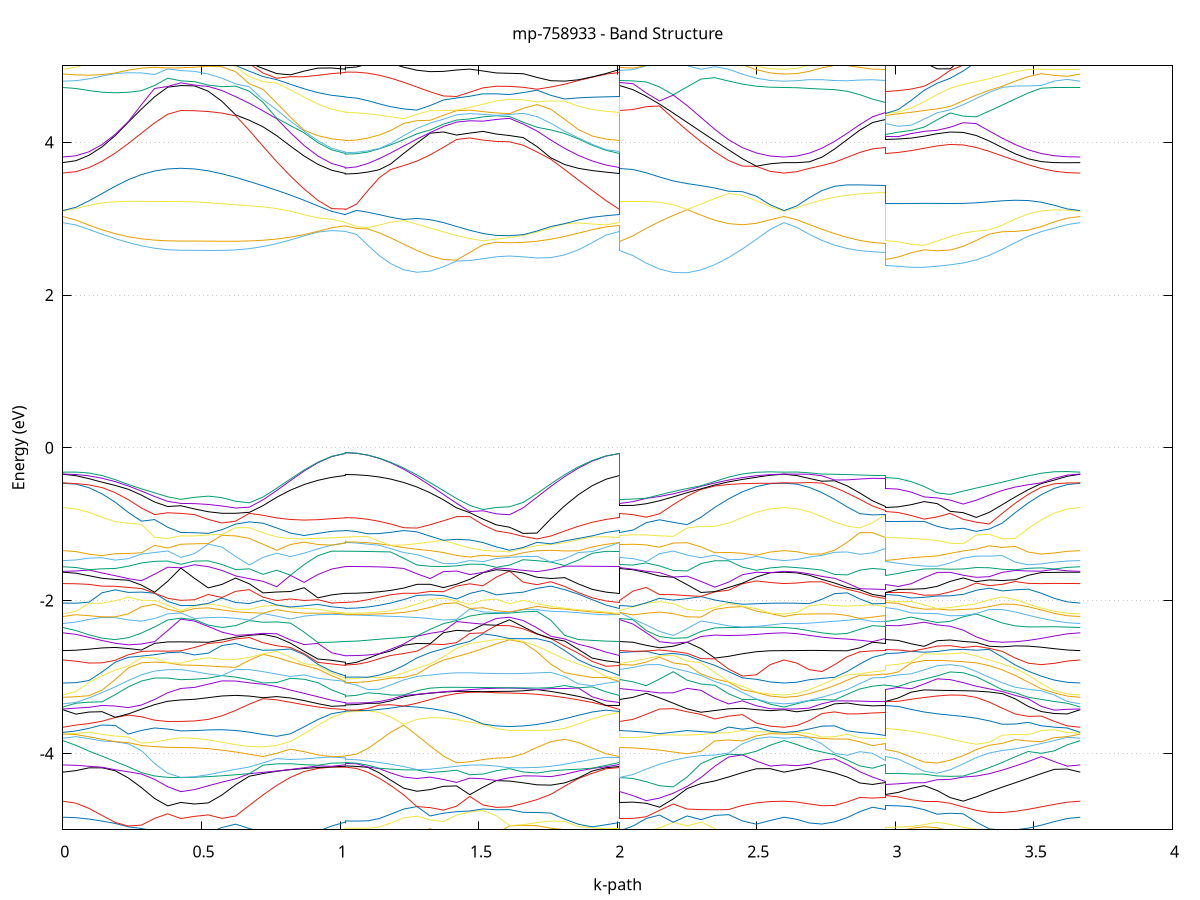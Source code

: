 set title 'mp-758933 - Band Structure'
set xlabel 'k-path'
set ylabel 'Energy (eV)'
set grid y
set yrange [-5:5]
set terminal png size 800,600
set output 'mp-758933_bands_gnuplot.png'
plot '-' using 1:2 with lines notitle, '-' using 1:2 with lines notitle, '-' using 1:2 with lines notitle, '-' using 1:2 with lines notitle, '-' using 1:2 with lines notitle, '-' using 1:2 with lines notitle, '-' using 1:2 with lines notitle, '-' using 1:2 with lines notitle, '-' using 1:2 with lines notitle, '-' using 1:2 with lines notitle, '-' using 1:2 with lines notitle, '-' using 1:2 with lines notitle, '-' using 1:2 with lines notitle, '-' using 1:2 with lines notitle, '-' using 1:2 with lines notitle, '-' using 1:2 with lines notitle, '-' using 1:2 with lines notitle, '-' using 1:2 with lines notitle, '-' using 1:2 with lines notitle, '-' using 1:2 with lines notitle, '-' using 1:2 with lines notitle, '-' using 1:2 with lines notitle, '-' using 1:2 with lines notitle, '-' using 1:2 with lines notitle, '-' using 1:2 with lines notitle, '-' using 1:2 with lines notitle, '-' using 1:2 with lines notitle, '-' using 1:2 with lines notitle, '-' using 1:2 with lines notitle, '-' using 1:2 with lines notitle, '-' using 1:2 with lines notitle, '-' using 1:2 with lines notitle, '-' using 1:2 with lines notitle, '-' using 1:2 with lines notitle, '-' using 1:2 with lines notitle, '-' using 1:2 with lines notitle, '-' using 1:2 with lines notitle, '-' using 1:2 with lines notitle, '-' using 1:2 with lines notitle, '-' using 1:2 with lines notitle, '-' using 1:2 with lines notitle, '-' using 1:2 with lines notitle, '-' using 1:2 with lines notitle, '-' using 1:2 with lines notitle, '-' using 1:2 with lines notitle, '-' using 1:2 with lines notitle, '-' using 1:2 with lines notitle, '-' using 1:2 with lines notitle, '-' using 1:2 with lines notitle, '-' using 1:2 with lines notitle, '-' using 1:2 with lines notitle, '-' using 1:2 with lines notitle, '-' using 1:2 with lines notitle, '-' using 1:2 with lines notitle, '-' using 1:2 with lines notitle, '-' using 1:2 with lines notitle, '-' using 1:2 with lines notitle, '-' using 1:2 with lines notitle, '-' using 1:2 with lines notitle, '-' using 1:2 with lines notitle, '-' using 1:2 with lines notitle, '-' using 1:2 with lines notitle, '-' using 1:2 with lines notitle, '-' using 1:2 with lines notitle, '-' using 1:2 with lines notitle, '-' using 1:2 with lines notitle, '-' using 1:2 with lines notitle, '-' using 1:2 with lines notitle, '-' using 1:2 with lines notitle, '-' using 1:2 with lines notitle, '-' using 1:2 with lines notitle, '-' using 1:2 with lines notitle, '-' using 1:2 with lines notitle, '-' using 1:2 with lines notitle, '-' using 1:2 with lines notitle, '-' using 1:2 with lines notitle, '-' using 1:2 with lines notitle, '-' using 1:2 with lines notitle, '-' using 1:2 with lines notitle, '-' using 1:2 with lines notitle, '-' using 1:2 with lines notitle, '-' using 1:2 with lines notitle, '-' using 1:2 with lines notitle, '-' using 1:2 with lines notitle, '-' using 1:2 with lines notitle, '-' using 1:2 with lines notitle, '-' using 1:2 with lines notitle, '-' using 1:2 with lines notitle, '-' using 1:2 with lines notitle, '-' using 1:2 with lines notitle, '-' using 1:2 with lines notitle, '-' using 1:2 with lines notitle, '-' using 1:2 with lines notitle, '-' using 1:2 with lines notitle, '-' using 1:2 with lines notitle, '-' using 1:2 with lines notitle, '-' using 1:2 with lines notitle, '-' using 1:2 with lines notitle, '-' using 1:2 with lines notitle, '-' using 1:2 with lines notitle, '-' using 1:2 with lines notitle, '-' using 1:2 with lines notitle, '-' using 1:2 with lines notitle, '-' using 1:2 with lines notitle, '-' using 1:2 with lines notitle, '-' using 1:2 with lines notitle, '-' using 1:2 with lines notitle, '-' using 1:2 with lines notitle, '-' using 1:2 with lines notitle, '-' using 1:2 with lines notitle, '-' using 1:2 with lines notitle, '-' using 1:2 with lines notitle, '-' using 1:2 with lines notitle, '-' using 1:2 with lines notitle, '-' using 1:2 with lines notitle, '-' using 1:2 with lines notitle, '-' using 1:2 with lines notitle, '-' using 1:2 with lines notitle, '-' using 1:2 with lines notitle, '-' using 1:2 with lines notitle, '-' using 1:2 with lines notitle, '-' using 1:2 with lines notitle, '-' using 1:2 with lines notitle, '-' using 1:2 with lines notitle, '-' using 1:2 with lines notitle, '-' using 1:2 with lines notitle, '-' using 1:2 with lines notitle, '-' using 1:2 with lines notitle, '-' using 1:2 with lines notitle, '-' using 1:2 with lines notitle, '-' using 1:2 with lines notitle, '-' using 1:2 with lines notitle, '-' using 1:2 with lines notitle, '-' using 1:2 with lines notitle, '-' using 1:2 with lines notitle, '-' using 1:2 with lines notitle, '-' using 1:2 with lines notitle, '-' using 1:2 with lines notitle, '-' using 1:2 with lines notitle, '-' using 1:2 with lines notitle, '-' using 1:2 with lines notitle, '-' using 1:2 with lines notitle, '-' using 1:2 with lines notitle, '-' using 1:2 with lines notitle, '-' using 1:2 with lines notitle, '-' using 1:2 with lines notitle, '-' using 1:2 with lines notitle, '-' using 1:2 with lines notitle, '-' using 1:2 with lines notitle, '-' using 1:2 with lines notitle, '-' using 1:2 with lines notitle, '-' using 1:2 with lines notitle, '-' using 1:2 with lines notitle, '-' using 1:2 with lines notitle, '-' using 1:2 with lines notitle, '-' using 1:2 with lines notitle, '-' using 1:2 with lines notitle, '-' using 1:2 with lines notitle, '-' using 1:2 with lines notitle, '-' using 1:2 with lines notitle, '-' using 1:2 with lines notitle, '-' using 1:2 with lines notitle, '-' using 1:2 with lines notitle, '-' using 1:2 with lines notitle, '-' using 1:2 with lines notitle, '-' using 1:2 with lines notitle, '-' using 1:2 with lines notitle, '-' using 1:2 with lines notitle, '-' using 1:2 with lines notitle, '-' using 1:2 with lines notitle, '-' using 1:2 with lines notitle, '-' using 1:2 with lines notitle, '-' using 1:2 with lines notitle, '-' using 1:2 with lines notitle, '-' using 1:2 with lines notitle, '-' using 1:2 with lines notitle, '-' using 1:2 with lines notitle, '-' using 1:2 with lines notitle, '-' using 1:2 with lines notitle, '-' using 1:2 with lines notitle, '-' using 1:2 with lines notitle, '-' using 1:2 with lines notitle, '-' using 1:2 with lines notitle, '-' using 1:2 with lines notitle, '-' using 1:2 with lines notitle, '-' using 1:2 with lines notitle, '-' using 1:2 with lines notitle, '-' using 1:2 with lines notitle, '-' using 1:2 with lines notitle, '-' using 1:2 with lines notitle, '-' using 1:2 with lines notitle, '-' using 1:2 with lines notitle, '-' using 1:2 with lines notitle, '-' using 1:2 with lines notitle, '-' using 1:2 with lines notitle, '-' using 1:2 with lines notitle
0.000000 -22.111314
0.047279 -22.111014
0.094559 -22.110314
0.141838 -22.109214
0.189117 -22.107814
0.236397 -22.106314
0.283676 -22.104814
0.330955 -22.103614
0.378235 -22.102814
0.425514 -22.102514
0.425514 -22.102514
0.474905 -22.101714
0.524296 -22.099514
0.573687 -22.095914
0.623078 -22.091014
0.672469 -22.085114
0.721861 -22.078214
0.771252 -22.070714
0.820643 -22.062814
0.870034 -22.055014
0.919425 -22.047814
0.968816 -22.042014
1.018207 -22.038614
1.018207 -22.038614
1.018207 -22.038214
1.018207 -22.038214
1.058993 -22.038114
1.099779 -22.037914
1.140564 -22.037314
1.181350 -22.036814
1.181350 -22.036814
1.228980 -22.036114
1.276611 -22.035614
1.324241 -22.035414
1.371871 -22.035414
1.419502 -22.035714
1.467132 -22.036114
1.514762 -22.036614
1.562393 -22.036914
1.610023 -22.037014
1.610023 -22.037014
1.659752 -22.037114
1.709481 -22.037314
1.759209 -22.037614
1.808938 -22.037914
1.858667 -22.038214
1.908396 -22.038414
1.958125 -22.038514
2.007853 -22.038614
2.007853 -22.102514
2.055499 -22.102414
2.103144 -22.102214
2.150789 -22.102014
2.150789 -22.102014
2.200665 -22.102014
2.250540 -22.102414
2.300416 -22.103414
2.350292 -22.104914
2.400167 -22.106614
2.450043 -22.108414
2.499918 -22.109914
2.549794 -22.111014
2.599669 -22.111314
2.599669 -22.111314
2.645226 -22.111014
2.690783 -22.110214
2.736339 -22.109014
2.781896 -22.107614
2.827453 -22.106014
2.873010 -22.104714
2.918567 -22.103714
2.964123 -22.103414
2.964123 -22.035414
3.011025 -22.036914
3.057927 -22.040914
3.104828 -22.046614
3.151730 -22.053414
3.198632 -22.060714
3.245533 -22.068214
3.292435 -22.075814
3.339337 -22.083114
3.386238 -22.089914
3.433140 -22.096114
3.480041 -22.101314
3.526943 -22.105614
3.573845 -22.108714
3.620746 -22.110714
3.667648 -22.111314
e
0.000000 -22.039114
0.047279 -22.039114
0.094559 -22.039214
0.141838 -22.039514
0.189117 -22.039714
0.236397 -22.040014
0.283676 -22.040314
0.330955 -22.040614
0.378235 -22.040714
0.425514 -22.040814
0.425514 -22.040814
0.474905 -22.039814
0.524296 -22.037014
0.573687 -22.032414
0.623078 -22.026014
0.672469 -22.018114
0.721861 -22.008714
0.771252 -21.998214
0.820643 -21.991014
0.870034 -21.994314
0.919425 -21.998014
0.968816 -22.001414
1.018207 -22.003614
1.018207 -22.003614
1.018207 -22.003814
1.018207 -22.003814
1.058993 -22.003814
1.099779 -22.003714
1.140564 -22.003614
1.181350 -22.003614
1.181350 -22.003614
1.228980 -22.003614
1.276611 -22.003714
1.324241 -22.004014
1.371871 -22.004514
1.419502 -22.005014
1.467132 -22.005614
1.514762 -22.006114
1.562393 -22.006414
1.610023 -22.006614
1.610023 -22.006614
1.659752 -22.006414
1.709481 -22.006114
1.759209 -22.005614
1.808938 -22.005014
1.858667 -22.004514
1.908396 -22.004014
1.958125 -22.003714
2.007853 -22.003614
2.007853 -22.040814
2.055499 -22.041114
2.103144 -22.041914
2.150789 -22.042914
2.150789 -22.042914
2.200665 -22.044014
2.250540 -22.044714
2.300416 -22.044714
2.350292 -22.044114
2.400167 -22.042914
2.450043 -22.041514
2.499918 -22.040214
2.549794 -22.039414
2.599669 -22.039114
2.599669 -22.039114
2.645226 -22.039314
2.690783 -22.039814
2.736339 -22.040714
2.781896 -22.041814
2.827453 -22.042914
2.873010 -22.044014
2.918567 -22.044714
2.964123 -22.045014
2.964123 -22.003914
3.011025 -22.003014
3.057927 -22.000414
3.104828 -21.997214
3.151730 -21.993714
3.198632 -21.990814
3.245533 -21.996114
3.292435 -22.004414
3.339337 -22.012114
3.386238 -22.019014
3.433140 -22.025014
3.480041 -22.030014
3.526943 -22.033914
3.573845 -22.036714
3.620746 -22.038514
3.667648 -22.039114
e
0.000000 -21.970814
0.047279 -21.971114
0.094559 -21.971914
0.141838 -21.973014
0.189117 -21.974514
0.236397 -21.976114
0.283676 -21.977714
0.330955 -21.979014
0.378235 -21.979814
0.425514 -21.980214
0.425514 -21.980214
0.474905 -21.980314
0.524296 -21.980714
0.573687 -21.981414
0.623078 -21.982414
0.672469 -21.983814
0.721861 -21.985714
0.771252 -21.988114
0.820643 -21.986814
0.870034 -21.975014
0.919425 -21.963414
0.968816 -21.953414
1.018207 -21.947514
1.018207 -21.947514
1.018207 -21.947014
1.018207 -21.947014
1.058993 -21.947214
1.099779 -21.947714
1.140564 -21.948414
1.181350 -21.949314
1.181350 -21.949314
1.228980 -21.950214
1.276611 -21.950914
1.324241 -21.951014
1.371871 -21.950714
1.419502 -21.950014
1.467132 -21.949114
1.514762 -21.948214
1.562393 -21.947514
1.610023 -21.947314
1.610023 -21.947314
1.659752 -21.947314
1.709481 -21.947314
1.759209 -21.947314
1.808938 -21.947314
1.858667 -21.947314
1.908396 -21.947314
1.958125 -21.947414
2.007853 -21.947514
2.007853 -21.980214
2.055499 -21.980014
2.103144 -21.979514
2.150789 -21.978714
2.150789 -21.978714
2.200665 -21.977614
2.250540 -21.976414
2.300416 -21.975114
2.350292 -21.973914
2.400167 -21.972914
2.450043 -21.972014
2.499918 -21.971314
2.549794 -21.971014
2.599669 -21.970814
2.599669 -21.970814
2.645226 -21.971014
2.690783 -21.971414
2.736339 -21.972114
2.781896 -21.972814
2.827453 -21.973514
2.873010 -21.974114
2.918567 -21.974514
2.964123 -21.974714
2.964123 -21.951014
3.011025 -21.953514
3.057927 -21.959814
3.104828 -21.968114
3.151730 -21.977314
3.198632 -21.986014
3.245533 -21.986314
3.292435 -21.983414
3.339337 -21.980714
3.386238 -21.978214
3.433140 -21.976014
3.480041 -21.974214
3.526943 -21.972714
3.573845 -21.971714
3.620746 -21.971114
3.667648 -21.970814
e
0.000000 -21.850414
0.047279 -21.850614
0.094559 -21.851014
0.141838 -21.851814
0.189117 -21.852714
0.236397 -21.853614
0.283676 -21.854414
0.330955 -21.855114
0.378235 -21.855514
0.425514 -21.855614
0.425514 -21.855614
0.474905 -21.855414
0.524296 -21.854514
0.573687 -21.853114
0.623078 -21.851214
0.672469 -21.848714
0.721861 -21.845614
0.771252 -21.842114
0.820643 -21.849814
0.870034 -21.861314
0.919425 -21.872514
0.968816 -21.882214
1.018207 -21.888014
1.018207 -21.888014
1.018207 -21.888614
1.018207 -21.888614
1.058993 -21.888614
1.099779 -21.889014
1.140564 -21.889514
1.181350 -21.890114
1.181350 -21.890114
1.228980 -21.890714
1.276611 -21.891014
1.324241 -21.891014
1.371871 -21.890714
1.419502 -21.890114
1.467132 -21.889314
1.514762 -21.888614
1.562393 -21.888114
1.610023 -21.887914
1.610023 -21.887914
1.659752 -21.887914
1.709481 -21.888014
1.759209 -21.888114
1.808938 -21.888114
1.858667 -21.888214
1.908396 -21.888214
1.958125 -21.888114
2.007853 -21.888014
2.007853 -21.855614
2.055499 -21.855514
2.103144 -21.855014
2.150789 -21.854314
2.150789 -21.854314
2.200665 -21.853414
2.250540 -21.852514
2.300416 -21.851714
2.350292 -21.851114
2.400167 -21.850714
2.450043 -21.850514
2.499918 -21.850414
2.549794 -21.850414
2.599669 -21.850414
2.599669 -21.850414
2.645226 -21.850514
2.690783 -21.850614
2.736339 -21.850914
2.781896 -21.851114
2.827453 -21.851414
2.873010 -21.851714
2.918567 -21.851914
2.964123 -21.851914
2.964123 -21.891014
3.011025 -21.888614
3.057927 -21.882214
3.104828 -21.873714
3.151730 -21.864314
3.198632 -21.854814
3.245533 -21.845714
3.292435 -21.840914
3.339337 -21.842914
3.386238 -21.844914
3.433140 -21.846614
3.480041 -21.848014
3.526943 -21.849114
3.573845 -21.849814
3.620746 -21.850214
3.667648 -21.850414
e
0.000000 -21.800414
0.047279 -21.800414
0.094559 -21.800214
0.141838 -21.799914
0.189117 -21.799614
0.236397 -21.799414
0.283676 -21.799114
0.330955 -21.798814
0.378235 -21.798714
0.425514 -21.798714
0.425514 -21.798714
0.474905 -21.799614
0.524296 -21.802214
0.573687 -21.806514
0.623078 -21.812514
0.672469 -21.820014
0.721861 -21.828914
0.771252 -21.838914
0.820643 -21.838114
0.870034 -21.833814
0.919425 -21.829214
0.968816 -21.825214
1.018207 -21.822814
1.018207 -21.822814
1.018207 -21.822614
1.018207 -21.822614
1.058993 -21.822514
1.099779 -21.822314
1.140564 -21.821914
1.181350 -21.821514
1.181350 -21.821514
1.228980 -21.821114
1.276611 -21.820914
1.324241 -21.820814
1.371871 -21.820914
1.419502 -21.821214
1.467132 -21.821614
1.514762 -21.822014
1.562393 -21.822314
1.610023 -21.822414
1.610023 -21.822414
1.659752 -21.822414
1.709481 -21.822414
1.759209 -21.822414
1.808938 -21.822414
1.858667 -21.822514
1.908396 -21.822514
1.958125 -21.822614
2.007853 -21.822814
2.007853 -21.798714
2.055499 -21.798814
2.103144 -21.799314
2.150789 -21.799914
2.150789 -21.799914
2.200665 -21.800614
2.250540 -21.801314
2.300416 -21.801714
2.350292 -21.801814
2.400167 -21.801714
2.450043 -21.801314
2.499918 -21.800914
2.549794 -21.800514
2.599669 -21.800414
2.599669 -21.800414
2.645226 -21.800514
2.690783 -21.800614
2.736339 -21.800814
2.781896 -21.801014
2.827453 -21.801214
2.873010 -21.801414
2.918567 -21.801514
2.964123 -21.801514
2.964123 -21.820714
3.011025 -21.821814
3.057927 -21.824314
3.104828 -21.827614
3.151730 -21.831114
3.198632 -21.834414
3.245533 -21.837314
3.292435 -21.836114
3.339337 -21.828414
3.386238 -21.821314
3.433140 -21.815014
3.480041 -21.809814
3.526943 -21.805814
3.573845 -21.802814
3.620746 -21.801014
3.667648 -21.800414
e
0.000000 -21.740114
0.047279 -21.740014
0.094559 -21.739514
0.141838 -21.738814
0.189117 -21.737914
0.236397 -21.737014
0.283676 -21.736114
0.330955 -21.735414
0.378235 -21.734914
0.425514 -21.734814
0.425514 -21.734814
0.474905 -21.735514
0.524296 -21.737414
0.573687 -21.740614
0.623078 -21.745014
0.672469 -21.750414
0.721861 -21.756614
0.771252 -21.763414
0.820643 -21.770714
0.870034 -21.778014
0.919425 -21.784814
0.968816 -21.790514
1.018207 -21.793714
1.018207 -21.793714
1.018207 -21.794014
1.018207 -21.794014
1.058993 -21.793914
1.099779 -21.793714
1.140564 -21.793314
1.181350 -21.792914
1.181350 -21.792914
1.228980 -21.792314
1.276611 -21.791914
1.324241 -21.791714
1.371871 -21.791714
1.419502 -21.791914
1.467132 -21.792114
1.514762 -21.792414
1.562393 -21.792614
1.610023 -21.792714
1.610023 -21.792714
1.659752 -21.792814
1.709481 -21.792914
1.759209 -21.793114
1.808938 -21.793314
1.858667 -21.793614
1.908396 -21.793714
1.958125 -21.793814
2.007853 -21.793714
2.007853 -21.734814
2.055499 -21.734814
2.103144 -21.734814
2.150789 -21.734814
2.150789 -21.734814
2.200665 -21.734914
2.250540 -21.735214
2.300416 -21.735814
2.350292 -21.736514
2.400167 -21.737514
2.450043 -21.738514
2.499918 -21.739414
2.549794 -21.740014
2.599669 -21.740114
2.599669 -21.740114
2.645226 -21.740014
2.690783 -21.739514
2.736339 -21.738814
2.781896 -21.738014
2.827453 -21.737114
2.873010 -21.736514
2.918567 -21.736014
2.964123 -21.735814
2.964123 -21.791714
3.011025 -21.790414
3.057927 -21.787114
3.104828 -21.782514
3.151730 -21.777314
3.198632 -21.772014
3.245533 -21.766714
3.292435 -21.761614
3.339337 -21.756914
3.386238 -21.752614
3.433140 -21.748914
3.480041 -21.745914
3.526943 -21.743414
3.573845 -21.741614
3.620746 -21.740514
3.667648 -21.740114
e
0.000000 -14.886414
0.047279 -14.885614
0.094559 -14.883614
0.141838 -14.880414
0.189117 -14.876514
0.236397 -14.872314
0.283676 -14.868514
0.330955 -14.865414
0.378235 -14.863514
0.425514 -14.862814
0.425514 -14.862814
0.474905 -14.861814
0.524296 -14.859114
0.573687 -14.855314
0.623078 -14.850814
0.672469 -14.846414
0.721861 -14.842214
0.771252 -14.838414
0.820643 -14.835014
0.870034 -14.832114
0.919425 -14.829714
0.968816 -14.828014
1.018207 -14.827114
1.018207 -14.827114
1.018207 -14.827914
1.018207 -14.827914
1.058993 -14.826714
1.099779 -14.823414
1.140564 -14.817914
1.181350 -14.810614
1.181350 -14.810614
1.228980 -14.800014
1.276611 -14.787714
1.324241 -14.774214
1.371871 -14.760314
1.419502 -14.746514
1.467132 -14.733814
1.514762 -14.723314
1.562393 -14.716214
1.610023 -14.713714
1.610023 -14.713714
1.659752 -14.718814
1.709481 -14.732814
1.759209 -14.752114
1.808938 -14.773214
1.858667 -14.792914
1.908396 -14.809314
1.958125 -14.820914
2.007853 -14.827114
2.007853 -14.862814
2.055499 -14.860914
2.103144 -14.855714
2.150789 -14.847814
2.150789 -14.847814
2.200665 -14.838314
2.250540 -14.830314
2.300416 -14.828114
2.350292 -14.834914
2.400167 -14.848414
2.450043 -14.863114
2.499918 -14.875514
2.549794 -14.883614
2.599669 -14.886414
2.599669 -14.886414
2.645226 -14.884614
2.690783 -14.879414
2.736339 -14.871314
2.781896 -14.861014
2.827453 -14.849614
2.873010 -14.838814
2.918567 -14.830814
2.964123 -14.827814
2.964123 -14.770214
3.011025 -14.770314
3.057927 -14.770914
3.104828 -14.771814
3.151730 -14.773414
3.198632 -14.776114
3.245533 -14.780314
3.292435 -14.787214
3.339337 -14.797814
3.386238 -14.812514
3.433140 -14.830014
3.480041 -14.847814
3.526943 -14.863614
3.573845 -14.876014
3.620746 -14.883714
3.667648 -14.886414
e
0.000000 -14.732314
0.047279 -14.731714
0.094559 -14.729614
0.141838 -14.726014
0.189117 -14.720514
0.236397 -14.712714
0.283676 -14.702514
0.330955 -14.689814
0.378235 -14.675414
0.425514 -14.665914
0.425514 -14.665914
0.474905 -14.672014
0.524296 -14.678714
0.573687 -14.680314
0.623078 -14.675814
0.672469 -14.665514
0.721861 -14.650514
0.771252 -14.632414
0.820643 -14.613014
0.870034 -14.594614
0.919425 -14.579114
0.968816 -14.568314
1.018207 -14.563614
1.018207 -14.563614
1.018207 -14.563614
1.018207 -14.563614
1.058993 -14.563114
1.099779 -14.561614
1.140564 -14.559114
1.181350 -14.555714
1.181350 -14.555714
1.228980 -14.550514
1.276611 -14.544314
1.324241 -14.537314
1.371871 -14.530014
1.419502 -14.522714
1.467132 -14.515814
1.514762 -14.515414
1.562393 -14.518014
1.610023 -14.518914
1.610023 -14.518914
1.659752 -14.531114
1.709481 -14.544514
1.759209 -14.553014
1.808938 -14.557814
1.858667 -14.560514
1.908396 -14.561914
1.958125 -14.562814
2.007853 -14.563614
2.007853 -14.665914
2.055499 -14.665714
2.103144 -14.666814
2.150789 -14.685314
2.150789 -14.685314
2.200665 -14.706114
2.250540 -14.725814
2.300416 -14.740114
2.350292 -14.745614
2.400167 -14.744014
2.450043 -14.739814
2.499918 -14.735914
2.549794 -14.733214
2.599669 -14.732314
2.599669 -14.732314
2.645226 -14.732614
2.690783 -14.733514
2.736339 -14.734914
2.781896 -14.736814
2.827453 -14.739014
2.873010 -14.741314
2.918567 -14.743214
2.964123 -14.744014
2.964123 -14.579214
3.011025 -14.581614
3.057927 -14.588814
3.104828 -14.600414
3.151730 -14.616214
3.198632 -14.635414
3.245533 -14.656614
3.292435 -14.677714
3.339337 -14.696214
3.386238 -14.710114
3.433140 -14.719314
3.480041 -14.725114
3.526943 -14.728614
3.573845 -14.730814
3.620746 -14.731914
3.667648 -14.732314
e
0.000000 -14.650414
0.047279 -14.649914
0.094559 -14.648514
0.141838 -14.646414
0.189117 -14.643914
0.236397 -14.641114
0.283676 -14.638514
0.330955 -14.636414
0.378235 -14.635014
0.425514 -14.640114
0.425514 -14.640114
0.474905 -14.631914
0.524296 -14.624514
0.573687 -14.612414
0.623078 -14.596314
0.672469 -14.576914
0.721861 -14.555514
0.771252 -14.533114
0.820643 -14.511314
0.870034 -14.491514
0.919425 -14.475414
0.968816 -14.464314
1.018207 -14.459114
1.018207 -14.459114
1.018207 -14.458314
1.018207 -14.458314
1.058993 -14.459114
1.099779 -14.461314
1.140564 -14.464914
1.181350 -14.469714
1.181350 -14.469714
1.228980 -14.476314
1.276611 -14.483714
1.324241 -14.491414
1.371871 -14.498814
1.419502 -14.505514
1.467132 -14.511114
1.514762 -14.509714
1.562393 -14.503914
1.610023 -14.498714
1.610023 -14.498714
1.659752 -14.497414
1.709481 -14.493614
1.759209 -14.487814
1.808938 -14.480814
1.858667 -14.473414
1.908396 -14.466714
1.958125 -14.461714
2.007853 -14.459114
2.007853 -14.640114
2.055499 -14.650914
2.103144 -14.665014
2.150789 -14.663914
2.150789 -14.663914
2.200665 -14.662314
2.250540 -14.660514
2.300416 -14.658514
2.350292 -14.656414
2.400167 -14.654514
2.450043 -14.652814
2.499918 -14.651514
2.549794 -14.650714
2.599669 -14.650414
2.599669 -14.650414
2.645226 -14.650414
2.690783 -14.650414
2.736339 -14.650414
2.781896 -14.650414
2.827453 -14.650414
2.873010 -14.650414
2.918567 -14.650414
2.964123 -14.650414
2.964123 -14.430214
3.011025 -14.436814
3.057927 -14.451314
3.104828 -14.470514
3.151730 -14.492714
3.198632 -14.516214
3.245533 -14.539614
3.292435 -14.561714
3.339337 -14.581914
3.386238 -14.599814
3.433140 -14.615214
3.480041 -14.627914
3.526943 -14.637714
3.573845 -14.644814
3.620746 -14.649014
3.667648 -14.650414
e
0.000000 -14.506714
0.047279 -14.509414
0.094559 -14.517514
0.141838 -14.530214
0.189117 -14.546914
0.236397 -14.566314
0.283676 -14.587314
0.330955 -14.608714
0.378235 -14.628614
0.425514 -14.634514
0.425514 -14.634514
0.474905 -14.628514
0.524296 -14.605214
0.573687 -14.576414
0.623078 -14.543814
0.672469 -14.508314
0.721861 -14.471414
0.771252 -14.434514
0.820643 -14.399214
0.870034 -14.367314
0.919425 -14.341014
0.968816 -14.322014
1.018207 -14.311814
1.018207 -14.311814
1.018207 -14.309214
1.018207 -14.309214
1.058993 -14.311014
1.099779 -14.316514
1.140564 -14.325314
1.181350 -14.337114
1.181350 -14.337114
1.228980 -14.354214
1.276611 -14.374014
1.324241 -14.395414
1.371871 -14.417514
1.419502 -14.438914
1.467132 -14.458514
1.514762 -14.475214
1.562393 -14.487914
1.610023 -14.495614
1.610023 -14.495614
1.659752 -14.477414
1.709481 -14.447814
1.759209 -14.416414
1.808938 -14.386114
1.858667 -14.359114
1.908396 -14.336914
1.958125 -14.320914
2.007853 -14.311814
2.007853 -14.634514
2.055499 -14.625814
2.103144 -14.616314
2.150789 -14.607114
2.150789 -14.607114
2.200665 -14.597014
2.250540 -14.585714
2.300416 -14.572814
2.350292 -14.558514
2.400167 -14.543514
2.450043 -14.529214
2.499918 -14.517314
2.549794 -14.509514
2.599669 -14.506714
2.599669 -14.506714
2.645226 -14.509114
2.690783 -14.516014
2.736339 -14.526614
2.781896 -14.539714
2.827453 -14.553414
2.873010 -14.565714
2.918567 -14.574314
2.964123 -14.577414
2.964123 -14.416814
3.011025 -14.415114
3.057927 -14.414814
3.104828 -14.417714
3.151730 -14.423714
3.198632 -14.431914
3.245533 -14.441714
3.292435 -14.452314
3.339337 -14.463114
3.386238 -14.473414
3.433140 -14.482914
3.480041 -14.491114
3.526943 -14.497814
3.573845 -14.502714
3.620746 -14.505714
3.667648 -14.506714
e
0.000000 -11.947414
0.047279 -11.939214
0.094559 -11.915114
0.141838 -11.876614
0.189117 -11.826114
0.236397 -11.766914
0.283676 -11.703714
0.330955 -11.642614
0.378235 -11.590614
0.425514 -11.554914
0.425514 -11.554914
0.474905 -11.562314
0.524296 -11.576314
0.573687 -11.597414
0.623078 -11.629614
0.672469 -11.676514
0.721861 -11.737714
0.771252 -11.808014
0.820643 -11.880014
0.870034 -11.946314
0.919425 -12.000714
0.968816 -12.038614
1.018207 -12.056814
1.018207 -12.056814
1.018207 -12.060014
1.018207 -12.060014
1.058993 -12.054514
1.099779 -12.038314
1.140564 -12.011514
1.181350 -11.974814
1.181350 -11.974814
1.228980 -11.921014
1.276611 -11.860814
1.324241 -11.821914
1.371871 -11.828114
1.419502 -11.845914
1.467132 -11.862814
1.514762 -11.875914
1.562393 -11.883914
1.610023 -11.886614
1.610023 -11.886614
1.659752 -11.893214
1.709481 -11.910814
1.759209 -11.935914
1.808938 -11.965514
1.858667 -11.996314
1.908396 -12.024214
1.958125 -12.045314
2.007853 -12.056814
2.007853 -11.554914
2.055499 -11.568914
2.103144 -11.585414
2.150789 -11.607714
2.150789 -11.607714
2.200665 -11.649814
2.250540 -11.699914
2.300416 -11.753614
2.350292 -11.806114
2.400167 -11.853714
2.450043 -11.893314
2.499918 -11.922914
2.549794 -11.941214
2.599669 -11.947414
2.599669 -11.947414
2.645226 -11.941414
2.690783 -11.923814
2.736339 -11.895514
2.781896 -11.858314
2.827453 -11.814914
2.873010 -11.770014
2.918567 -11.731814
2.964123 -11.715114
2.964123 -11.820314
3.011025 -11.820714
3.057927 -11.820614
3.104828 -11.818314
3.151730 -11.814214
3.198632 -11.810314
3.245533 -11.810214
3.292435 -11.817014
3.339337 -11.831914
3.386238 -11.852714
3.433140 -11.876114
3.480041 -11.899014
3.526943 -11.919014
3.573845 -11.934414
3.620746 -11.944114
3.667648 -11.947414
e
0.000000 -11.767014
0.047279 -11.762914
0.094559 -11.750414
0.141838 -11.729814
0.189117 -11.701414
0.236397 -11.665814
0.283676 -11.623914
0.330955 -11.577214
0.378235 -11.530714
0.425514 -11.551314
0.425514 -11.551314
0.474905 -11.548414
0.524296 -11.549214
0.573687 -11.555814
0.623078 -11.579414
0.672469 -11.632414
0.721861 -11.682414
0.771252 -11.727214
0.820643 -11.765414
0.870034 -11.796114
0.919425 -11.818714
0.968816 -11.832514
1.018207 -11.837114
1.018207 -11.837114
1.018207 -11.839814
1.018207 -11.839814
1.058993 -11.836914
1.099779 -11.828614
1.140564 -11.815914
1.181350 -11.800514
1.181350 -11.800514
1.228980 -11.780914
1.276611 -11.761014
1.324241 -11.741014
1.371871 -11.721214
1.419502 -11.704114
1.467132 -11.693614
1.514762 -11.691714
1.562393 -11.694414
1.610023 -11.696114
1.610023 -11.696114
1.659752 -11.692414
1.709481 -11.685514
1.759209 -11.682914
1.808938 -11.688914
1.858667 -11.725314
1.908396 -11.778314
1.958125 -11.817314
2.007853 -11.837114
2.007853 -11.551314
2.055499 -11.558214
2.103144 -11.577514
2.150789 -11.593714
2.150789 -11.593714
2.200665 -11.595214
2.250540 -11.595014
2.300416 -11.602014
2.350292 -11.624414
2.400167 -11.661014
2.450043 -11.701514
2.499918 -11.736214
2.549794 -11.759114
2.599669 -11.767014
2.599669 -11.767014
2.645226 -11.761314
2.690783 -11.744814
2.736339 -11.719014
2.781896 -11.686914
2.827453 -11.653614
2.873010 -11.626614
2.918567 -11.614014
2.964123 -11.612714
2.964123 -11.720114
3.011025 -11.717714
3.057927 -11.711214
3.104828 -11.701014
3.151730 -11.689714
3.198632 -11.682014
3.245533 -11.678714
3.292435 -11.675614
3.339337 -11.671514
3.386238 -11.670814
3.433140 -11.681114
3.480041 -11.702914
3.526943 -11.727914
3.573845 -11.748914
3.620746 -11.762414
3.667648 -11.767014
e
0.000000 -11.511314
0.047279 -11.511014
0.094559 -11.510214
0.141838 -11.509514
0.189117 -11.509314
0.236397 -11.510214
0.283676 -11.513014
0.330955 -11.518914
0.378235 -11.529614
0.425514 -11.500014
0.425514 -11.500014
0.474905 -11.499614
0.524296 -11.499914
0.573687 -11.528014
0.623078 -11.568414
0.672469 -11.585314
0.721861 -11.604814
0.771252 -11.625514
0.820643 -11.646414
0.870034 -11.667314
0.919425 -11.689514
0.968816 -11.714814
1.018207 -11.734114
1.018207 -11.734114
1.018207 -11.738614
1.018207 -11.738614
1.058993 -11.735814
1.099779 -11.729214
1.140564 -11.724814
1.181350 -11.727414
1.181350 -11.727414
1.228980 -11.737614
1.276611 -11.748214
1.324241 -11.730214
1.371871 -11.659014
1.419502 -11.569914
1.467132 -11.584314
1.514762 -11.609114
1.562393 -11.625014
1.610023 -11.630414
1.610023 -11.630414
1.659752 -11.631314
1.709481 -11.634614
1.759209 -11.644514
1.808938 -11.673014
1.858667 -11.700814
1.908396 -11.713914
1.958125 -11.725414
2.007853 -11.734114
2.007853 -11.500014
2.055499 -11.473514
2.103144 -11.429514
2.150789 -11.421214
2.150789 -11.421214
2.200665 -11.414514
2.250540 -11.413014
2.300416 -11.420214
2.350292 -11.436514
2.400167 -11.457614
2.450043 -11.478714
2.499918 -11.496114
2.549794 -11.507414
2.599669 -11.511314
2.599669 -11.511314
2.645226 -11.509014
2.690783 -11.502714
2.736339 -11.493714
2.781896 -11.484214
2.827453 -11.476914
2.873010 -11.472814
2.918567 -11.469314
2.964123 -11.467214
2.964123 -11.609514
3.011025 -11.612514
3.057927 -11.618314
3.104828 -11.621014
3.151730 -11.615114
3.198632 -11.594414
3.245533 -11.558214
3.292435 -11.512314
3.339337 -11.470914
3.386238 -11.507914
3.433140 -11.530614
3.480041 -11.534214
3.526943 -11.527814
3.573845 -11.519514
3.620746 -11.513414
3.667648 -11.511314
e
0.000000 -11.423214
0.047279 -11.421314
0.094559 -11.416114
0.141838 -11.407914
0.189117 -11.398214
0.236397 -11.389314
0.283676 -11.385314
0.330955 -11.393314
0.378235 -11.417714
0.425514 -11.440414
0.425514 -11.440414
0.474905 -11.450214
0.524296 -11.478414
0.573687 -11.493314
0.623078 -11.492214
0.672469 -11.491714
0.721861 -11.494714
0.771252 -11.503714
0.820643 -11.520714
0.870034 -11.582414
0.919425 -11.634914
0.968816 -11.664714
1.018207 -11.676414
1.018207 -11.676414
1.018207 -11.678814
1.018207 -11.678814
1.058993 -11.677914
1.099779 -11.673414
1.140564 -11.660414
1.181350 -11.635314
1.181350 -11.635314
1.228980 -11.593614
1.276611 -11.546814
1.324241 -11.513914
1.371871 -11.522014
1.419502 -11.551614
1.467132 -11.475914
1.514762 -11.397414
1.562393 -11.367914
1.610023 -11.351714
1.610023 -11.351714
1.659752 -11.383214
1.709481 -11.467114
1.759209 -11.536714
1.808938 -11.588714
1.858667 -11.625814
1.908396 -11.651614
1.958125 -11.668014
2.007853 -11.676414
2.007853 -11.440414
2.055499 -11.437114
2.103144 -11.420814
2.150789 -11.356714
2.150789 -11.356714
2.200665 -11.304414
2.250540 -11.336914
2.300416 -11.377714
2.350292 -11.406514
2.400167 -11.419914
2.450043 -11.424014
2.499918 -11.424214
2.549794 -11.423514
2.599669 -11.423214
2.599669 -11.423214
2.645226 -11.422814
2.690783 -11.421714
2.736339 -11.419914
2.781896 -11.417114
2.827453 -11.412714
2.873010 -11.406914
2.918567 -11.401814
2.964123 -11.399814
2.964123 -11.551214
3.011025 -11.543314
3.057927 -11.528114
3.104828 -11.511014
3.151730 -11.487414
3.198632 -11.458114
3.245533 -11.426214
3.292435 -11.414914
3.339337 -11.458914
3.386238 -11.425814
3.433140 -11.408114
3.480041 -11.405914
3.526943 -11.410614
3.573845 -11.416814
3.620746 -11.421514
3.667648 -11.423214
e
0.000000 -11.148614
0.047279 -11.147014
0.094559 -11.142014
0.141838 -11.133114
0.189117 -11.120214
0.236397 -11.103714
0.283676 -11.134814
0.330955 -11.175714
0.378235 -11.198114
0.425514 -11.204214
0.425514 -11.204214
0.474905 -11.215914
0.524296 -11.229114
0.573687 -11.227514
0.623078 -11.251414
0.672469 -11.310914
0.721861 -11.374214
0.771252 -11.443314
0.820643 -11.515314
0.870034 -11.544314
0.919425 -11.569914
0.968816 -11.590714
1.018207 -11.601514
1.018207 -11.601514
1.018207 -11.602414
1.018207 -11.602414
1.058993 -11.600214
1.099779 -11.593514
1.140564 -11.580814
1.181350 -11.560914
1.181350 -11.560914
1.228980 -11.526914
1.276611 -11.482314
1.324241 -11.433714
1.371871 -11.402014
1.419502 -11.406914
1.467132 -11.412614
1.514762 -11.393614
1.562393 -11.337814
1.610023 -11.318914
1.610023 -11.318914
1.659752 -11.369914
1.709481 -11.428714
1.759209 -11.506114
1.808938 -11.565514
1.858667 -11.590414
1.908396 -11.598314
1.958125 -11.600914
2.007853 -11.601514
2.007853 -11.204214
2.055499 -11.209114
2.103144 -11.223614
2.150789 -11.247114
2.150789 -11.247114
2.200665 -11.258414
2.250540 -11.210814
2.300416 -11.210714
2.350292 -11.197014
2.400167 -11.178014
2.450043 -11.162014
2.499918 -11.152914
2.549794 -11.149414
2.599669 -11.148614
2.599669 -11.148614
2.645226 -11.148514
2.690783 -11.148414
2.736339 -11.149414
2.781896 -11.153414
2.827453 -11.162714
2.873010 -11.178114
2.918567 -11.194414
2.964123 -11.201714
2.964123 -11.536114
3.011025 -11.529614
3.057927 -11.502514
3.104828 -11.454714
3.151730 -11.399314
3.198632 -11.350414
3.245533 -11.367314
3.292435 -11.393914
3.339337 -11.366114
3.386238 -11.335414
3.433140 -11.295514
3.480041 -11.250914
3.526943 -11.209814
3.573845 -11.177014
3.620746 -11.155914
3.667648 -11.148614
e
0.000000 -10.897914
0.047279 -10.907414
0.094559 -10.934614
0.141838 -10.976014
0.189117 -11.027114
0.236397 -11.082214
0.283676 -11.084814
0.330955 -11.065114
0.378235 -11.046414
0.425514 -11.040214
0.425514 -11.040214
0.474905 -11.075914
0.524296 -11.133714
0.573687 -11.192714
0.623078 -11.213514
0.672469 -11.194214
0.721861 -11.178014
0.771252 -11.173014
0.820643 -11.180314
0.870034 -11.191714
0.919425 -11.200214
0.968816 -11.204214
1.018207 -11.205214
1.018207 -11.205214
1.018207 -11.204314
1.018207 -11.204314
1.058993 -11.207714
1.099779 -11.217014
1.140564 -11.230614
1.181350 -11.256814
1.181350 -11.256814
1.228980 -11.305214
1.276611 -11.350014
1.324241 -11.371214
1.371871 -11.341614
1.419502 -11.301514
1.467132 -11.288814
1.514762 -11.277714
1.562393 -11.259914
1.610023 -11.228514
1.610023 -11.228514
1.659752 -11.223014
1.709481 -11.246414
1.759209 -11.249714
1.808938 -11.242814
1.858667 -11.231914
1.908396 -11.220414
1.958125 -11.210814
2.007853 -11.205214
2.007853 -11.040214
2.055499 -11.082914
2.103144 -11.126614
2.150789 -11.164914
2.150789 -11.164914
2.200665 -11.194814
2.250540 -11.187614
2.300416 -11.111614
2.350292 -11.055114
2.400167 -11.010514
2.450043 -10.968214
2.499918 -10.931514
2.549794 -10.906714
2.599669 -10.897914
2.599669 -10.897914
2.645226 -10.905814
2.690783 -10.928614
2.736339 -10.963914
2.781896 -11.006914
2.827453 -11.051214
2.873010 -11.089814
2.918567 -11.116014
2.964123 -11.125214
2.964123 -11.520314
3.011025 -11.507014
3.057927 -11.471214
3.104828 -11.420214
3.151730 -11.367114
3.198632 -11.334514
3.245533 -11.278814
3.292435 -11.217614
3.339337 -11.154114
3.386238 -11.092314
3.433140 -11.038914
3.480041 -10.993914
3.526943 -10.955714
3.573845 -10.925114
3.620746 -10.905014
3.667648 -10.897914
e
0.000000 -10.566714
0.047279 -10.593414
0.094559 -10.657014
0.141838 -10.734014
0.189117 -10.812014
0.236397 -10.884414
0.283676 -10.946814
0.330955 -10.996114
0.378235 -11.028614
0.425514 -11.034914
0.425514 -11.034914
0.474905 -11.010214
0.524296 -10.943114
0.573687 -10.872214
0.623078 -10.877214
0.672469 -10.923314
0.721861 -10.984414
0.771252 -11.039614
0.820643 -11.083014
0.870034 -11.115414
0.919425 -11.138914
0.968816 -11.155014
1.018207 -11.163814
1.018207 -11.163814
1.018207 -11.164614
1.018207 -11.164614
1.058993 -11.171114
1.099779 -11.190014
1.140564 -11.219514
1.181350 -11.246314
1.181350 -11.246314
1.228980 -11.265114
1.276611 -11.283314
1.324241 -11.301714
1.371871 -11.312914
1.419502 -11.281114
1.467132 -11.214314
1.514762 -11.152814
1.562393 -11.137114
1.610023 -11.200614
1.610023 -11.200614
1.659752 -11.166614
1.709481 -11.140614
1.759209 -11.167914
1.808938 -11.179714
1.858667 -11.179114
1.908396 -11.173014
1.958125 -11.166814
2.007853 -11.163814
2.007853 -11.034914
2.055499 -10.995314
2.103144 -11.007514
2.150789 -11.023814
2.150789 -11.023814
2.200665 -11.038114
2.250540 -11.040014
2.300416 -11.017614
2.350292 -10.957214
2.400167 -10.871514
2.450043 -10.778414
2.499918 -10.685314
2.549794 -10.604014
2.599669 -10.566714
2.599669 -10.566714
2.645226 -10.595914
2.690783 -10.661614
2.736339 -10.736914
2.781896 -10.808614
2.827453 -10.869714
2.873010 -10.914814
2.918567 -10.941614
2.964123 -10.950314
2.964123 -11.391714
3.011025 -11.383414
3.057927 -11.360314
3.104828 -11.324814
3.151730 -11.274014
3.198632 -11.195914
3.245533 -11.130214
3.292435 -11.106414
3.339337 -11.066514
3.386238 -11.010714
3.433140 -10.935514
3.480041 -10.845414
3.526943 -10.748914
3.573845 -10.655514
3.620746 -10.587314
3.667648 -10.566714
e
0.000000 -10.548314
0.047279 -10.564114
0.094559 -10.605514
0.141838 -10.662514
0.189117 -10.727414
0.236397 -10.795314
0.283676 -10.861614
0.330955 -10.921614
0.378235 -10.968914
0.425514 -10.990814
0.425514 -10.990814
0.474905 -10.952314
0.524296 -10.904214
0.573687 -10.863214
0.623078 -10.785914
0.672469 -10.742714
0.721861 -10.758714
0.771252 -10.778614
0.820643 -10.767714
0.870034 -10.726414
0.919425 -10.664714
0.968816 -10.652814
1.018207 -10.664114
1.018207 -10.664114
1.018207 -10.653114
1.018207 -10.653114
1.058993 -10.696314
1.099779 -10.773014
1.140564 -10.845714
1.181350 -10.907714
1.181350 -10.907714
1.228980 -11.013814
1.276611 -11.105614
1.324241 -11.171914
1.371871 -11.198114
1.419502 -11.179414
1.467132 -11.131614
1.514762 -11.080514
1.562393 -11.103714
1.610023 -11.082214
1.610023 -11.082214
1.659752 -11.103414
1.709481 -11.099314
1.759209 -11.049614
1.808938 -10.995214
1.858667 -10.926514
1.908396 -10.841814
1.958125 -10.746414
2.007853 -10.664114
2.007853 -10.990814
2.055499 -10.992914
2.103144 -10.947314
2.150789 -10.897014
2.150789 -10.897014
2.200665 -10.836214
2.250540 -10.768414
2.300416 -10.710714
2.350292 -10.697614
2.400167 -10.695514
2.450043 -10.673214
2.499918 -10.628114
2.549794 -10.575014
2.599669 -10.548314
2.599669 -10.548314
2.645226 -10.568514
2.690783 -10.615014
2.736339 -10.666714
2.781896 -10.710414
2.827453 -10.738814
2.873010 -10.748914
2.918567 -10.744114
2.964123 -10.738314
2.964123 -10.977714
3.011025 -10.983714
3.057927 -11.003714
3.104828 -11.042914
3.151730 -11.092514
3.198632 -11.127714
3.245533 -11.094414
3.292435 -10.983514
3.339337 -10.885414
3.386238 -10.832214
3.433140 -10.793514
3.480041 -10.747014
3.526943 -10.692314
3.573845 -10.635114
3.620746 -10.579514
3.667648 -10.548314
e
0.000000 -10.318414
0.047279 -10.339214
0.094559 -10.372614
0.141838 -10.405014
0.189117 -10.433714
0.236397 -10.457514
0.283676 -10.476314
0.330955 -10.490314
0.378235 -10.499214
0.425514 -10.502314
0.425514 -10.502314
0.474905 -10.515514
0.524296 -10.550014
0.573687 -10.590114
0.623078 -10.609414
0.672469 -10.619414
0.721861 -10.655214
0.771252 -10.677414
0.820643 -10.683414
0.870034 -10.675714
0.919425 -10.661214
0.968816 -10.594114
1.018207 -10.558214
1.018207 -10.558214
1.018207 -10.557014
1.018207 -10.557014
1.058993 -10.616114
1.099779 -10.711614
1.140564 -10.810714
1.181350 -10.905914
1.181350 -10.905914
1.228980 -10.957714
1.276611 -10.991514
1.324241 -11.012214
1.371871 -11.025514
1.419502 -11.034614
1.467132 -11.036514
1.514762 -11.039014
1.562393 -11.041014
1.610023 -11.027214
1.610023 -11.027214
1.659752 -11.004714
1.709481 -10.927814
1.759209 -10.847314
1.808938 -10.801314
1.858667 -10.746014
1.908396 -10.682114
1.958125 -10.612614
2.007853 -10.558214
2.007853 -10.502314
2.055499 -10.494714
2.103144 -10.477714
2.150789 -10.471814
2.150789 -10.471814
2.200665 -10.510614
2.250540 -10.561114
2.300416 -10.582514
2.350292 -10.535514
2.400167 -10.456614
2.450043 -10.395014
2.499918 -10.359414
2.549794 -10.334014
2.599669 -10.318414
2.599669 -10.318414
2.645226 -10.334114
2.690783 -10.359214
2.736339 -10.384314
2.781896 -10.412014
2.827453 -10.453414
2.873010 -10.512614
2.918567 -10.565614
2.964123 -10.588114
2.964123 -10.854914
3.011025 -10.877614
3.057927 -10.922514
3.104828 -10.957914
3.151730 -10.971314
3.198632 -10.962014
3.245533 -10.927014
3.292435 -10.867414
3.339337 -10.790514
3.386238 -10.703614
3.433140 -10.611714
3.480041 -10.525414
3.526943 -10.451614
3.573845 -10.393014
3.620746 -10.346714
3.667648 -10.318414
e
0.000000 -10.237814
0.047279 -10.205414
0.094559 -10.185114
0.141838 -10.184114
0.189117 -10.214714
0.236397 -10.257814
0.283676 -10.295114
0.330955 -10.321914
0.378235 -10.335514
0.425514 -10.338614
0.425514 -10.338614
0.474905 -10.361914
0.524296 -10.418014
0.573687 -10.487414
0.623078 -10.553514
0.672469 -10.581914
0.721861 -10.551214
0.771252 -10.515614
0.820643 -10.482214
0.870034 -10.449814
0.919425 -10.424914
0.968816 -10.428014
1.018207 -10.441114
1.018207 -10.441114
1.018207 -10.443814
1.018207 -10.443814
1.058993 -10.402714
1.099779 -10.393414
1.140564 -10.429814
1.181350 -10.480614
1.181350 -10.480614
1.228980 -10.547714
1.276611 -10.614214
1.324241 -10.672914
1.371871 -10.718914
1.419502 -10.808514
1.467132 -10.928714
1.514762 -11.022214
1.562393 -10.983614
1.610023 -10.937414
1.610023 -10.937414
1.659752 -10.917414
1.709481 -10.884714
1.759209 -10.807614
1.808938 -10.670514
1.858667 -10.531314
1.908396 -10.446314
1.958125 -10.387214
2.007853 -10.441114
2.007853 -10.338614
2.055499 -10.343814
2.103144 -10.362614
2.150789 -10.409114
2.150789 -10.409114
2.200665 -10.420714
2.250540 -10.415914
2.300416 -10.405314
2.350292 -10.386214
2.400167 -10.353414
2.450043 -10.293814
2.499918 -10.220114
2.549794 -10.207614
2.599669 -10.237814
2.599669 -10.237814
2.645226 -10.211814
2.690783 -10.202014
2.736339 -10.253914
2.781896 -10.323614
2.827453 -10.381714
2.873010 -10.414314
2.918567 -10.431714
2.964123 -10.437614
2.964123 -10.717414
3.011025 -10.706514
3.057927 -10.693514
3.104828 -10.695914
3.151730 -10.714714
3.198632 -10.742214
3.245533 -10.768414
3.292435 -10.781914
3.339337 -10.758514
3.386238 -10.667314
3.433140 -10.545314
3.480041 -10.419814
3.526943 -10.303714
3.573845 -10.212514
3.620746 -10.203014
3.667648 -10.237814
e
0.000000 -10.217114
0.047279 -10.202814
0.094559 -10.142914
0.141838 -10.171114
0.189117 -10.193214
0.236397 -10.205914
0.283676 -10.218914
0.330955 -10.237314
0.378235 -10.275314
0.425514 -10.290214
0.425514 -10.290214
0.474905 -10.295014
0.524296 -10.324314
0.573687 -10.408914
0.623078 -10.492214
0.672469 -10.530614
0.721861 -10.485214
0.771252 -10.398714
0.820643 -10.371814
0.870034 -10.360514
0.919425 -10.376414
0.968816 -10.397514
1.018207 -10.419414
1.018207 -10.419414
1.018207 -10.431314
1.018207 -10.431314
1.058993 -10.371314
1.099779 -10.279614
1.140564 -10.255014
1.181350 -10.269414
1.181350 -10.269414
1.228980 -10.309514
1.276611 -10.428814
1.324241 -10.554714
1.371871 -10.682614
1.419502 -10.750814
1.467132 -10.772614
1.514762 -10.790714
1.562393 -10.819514
1.610023 -10.883514
1.610023 -10.883514
1.659752 -10.850914
1.709481 -10.778914
1.759209 -10.693214
1.808938 -10.605014
1.858667 -10.520414
1.908396 -10.401414
1.958125 -10.375814
2.007853 -10.419414
2.007853 -10.290214
2.055499 -10.314014
2.103144 -10.355814
2.150789 -10.366814
2.150789 -10.366814
2.200665 -10.369314
2.250540 -10.358714
2.300416 -10.334614
2.350292 -10.299014
2.400167 -10.255914
2.450043 -10.211814
2.499918 -10.182514
2.549794 -10.190314
2.599669 -10.217114
2.599669 -10.217114
2.645226 -10.193314
2.690783 -10.168514
2.736339 -10.184614
2.781896 -10.206614
2.827453 -10.221914
2.873010 -10.224514
2.918567 -10.213714
2.964123 -10.199414
2.964123 -10.551614
3.011025 -10.548214
3.057927 -10.537914
3.104828 -10.521314
3.151730 -10.500014
3.198632 -10.476514
3.245533 -10.453114
3.292435 -10.428514
3.339337 -10.400214
3.386238 -10.366114
3.433140 -10.324914
3.480041 -10.276314
3.526943 -10.223514
3.573845 -10.182414
3.620746 -10.196614
3.667648 -10.217114
e
0.000000 -10.094414
0.047279 -10.104414
0.094559 -10.130114
0.141838 -10.075514
0.189117 -10.074414
0.236397 -10.126314
0.283676 -10.184914
0.330955 -10.229714
0.378235 -10.236914
0.425514 -10.239414
0.425514 -10.239414
0.474905 -10.262314
0.524296 -10.314514
0.573687 -10.345414
0.623078 -10.377814
0.672469 -10.401214
0.721861 -10.407914
0.771252 -10.395314
0.820643 -10.302614
0.870034 -10.231914
0.919425 -10.304514
0.968816 -10.368514
1.018207 -10.349614
1.018207 -10.349614
1.018207 -10.339614
1.018207 -10.339614
1.058993 -10.336714
1.099779 -10.272914
1.140564 -10.176814
1.181350 -10.204214
1.181350 -10.204214
1.228980 -10.298314
1.276611 -10.337714
1.324241 -10.388814
1.371871 -10.452914
1.419502 -10.530014
1.467132 -10.618514
1.514762 -10.714814
1.562393 -10.799114
1.610023 -10.810814
1.610023 -10.810814
1.659752 -10.773514
1.709481 -10.674114
1.759209 -10.546214
1.808938 -10.413114
1.858667 -10.296914
1.908396 -10.291114
1.958125 -10.337814
2.007853 -10.349614
2.007853 -10.239414
2.055499 -10.232214
2.103144 -10.223014
2.150789 -10.208314
2.150789 -10.208314
2.200665 -10.177614
2.250540 -10.133714
2.300416 -10.085714
2.350292 -10.041714
2.400167 -10.007714
2.450043 -9.994814
2.499918 -10.059014
2.549794 -10.095614
2.599669 -10.094414
2.599669 -10.094414
2.645226 -10.104514
2.690783 -10.096114
2.736339 -10.025714
2.781896 -10.040714
2.827453 -10.075914
2.873010 -10.114914
2.918567 -10.151814
2.964123 -10.174814
2.964123 -10.433914
3.011025 -10.436314
3.057927 -10.440414
3.104828 -10.439814
3.151730 -10.429214
3.198632 -10.406014
3.245533 -10.368814
3.292435 -10.319514
3.339337 -10.261814
3.386238 -10.199714
3.433140 -10.138114
3.480041 -10.084714
3.526943 -10.062914
3.573845 -10.107014
3.620746 -10.109014
3.667648 -10.094414
e
0.000000 -10.088114
0.047279 -10.076414
0.094559 -10.032314
0.141838 -9.957414
0.189117 -9.914414
0.236397 -9.818714
0.283676 -9.710514
0.330955 -9.608814
0.378235 -9.540014
0.425514 -9.518414
0.425514 -9.518414
0.474905 -9.531414
0.524296 -9.580714
0.573687 -9.668614
0.623078 -9.774814
0.672469 -9.884814
0.721861 -9.992014
0.771252 -10.091714
0.820643 -10.177314
0.870034 -10.220514
0.919425 -10.236914
0.968816 -10.220914
1.018207 -10.207814
1.018207 -10.207814
1.018207 -10.195314
1.018207 -10.195314
1.058993 -10.197414
1.099779 -10.189614
1.140564 -10.103914
1.181350 -10.038514
1.181350 -10.038514
1.228980 -9.904414
1.276611 -9.768214
1.324241 -9.649214
1.371871 -9.584214
1.419502 -9.577114
1.467132 -9.589914
1.514762 -9.598614
1.562393 -9.618314
1.610023 -9.637414
1.610023 -9.637414
1.659752 -9.706014
1.709481 -9.809814
1.759209 -9.920714
1.808938 -10.031714
1.858667 -10.129414
1.908396 -10.166414
1.958125 -10.256714
2.007853 -10.207814
2.007853 -9.518414
2.055499 -9.549814
2.103144 -9.578714
2.150789 -9.591314
2.150789 -9.591314
2.200665 -9.598614
2.250540 -9.618814
2.300416 -9.671014
2.350292 -9.757414
2.400167 -9.861614
2.450043 -9.968114
2.499918 -10.037214
2.549794 -10.090514
2.599669 -10.088114
2.599669 -10.088114
2.645226 -10.082014
2.690783 -10.046114
2.736339 -10.012614
2.781896 -9.919714
2.827453 -9.820314
2.873010 -9.722914
2.918567 -9.632814
2.964123 -9.572814
2.964123 -9.524514
3.011025 -9.550514
3.057927 -9.576014
3.104828 -9.586214
3.151730 -9.586114
3.198632 -9.583414
3.245533 -9.590114
3.292435 -9.621914
3.339337 -9.684614
3.386238 -9.766714
3.433140 -9.856114
3.480041 -9.945314
3.526943 -10.024014
3.573845 -10.077314
3.620746 -10.098214
3.667648 -10.088114
e
0.000000 -9.887414
0.047279 -9.897614
0.094559 -9.924914
0.141838 -9.952414
0.189117 -9.868714
0.236397 -9.776514
0.283676 -9.685614
0.330955 -9.598814
0.378235 -9.517714
0.425514 -9.443814
0.425514 -9.443814
0.474905 -9.492914
0.524296 -9.551114
0.573687 -9.620414
0.623078 -9.700814
0.672469 -9.790714
0.721861 -9.887714
0.771252 -9.989514
0.820643 -10.093514
0.870034 -10.184114
0.919425 -10.113614
0.968816 -10.042914
1.018207 -10.004214
1.018207 -10.004214
1.018207 -9.993314
1.018207 -9.993314
1.058993 -10.008014
1.099779 -10.048514
1.140564 -10.099714
1.181350 -9.969514
1.181350 -9.969514
1.228980 -9.797814
1.276611 -9.620614
1.324241 -9.444514
1.371871 -9.325714
1.419502 -9.348014
1.467132 -9.469314
1.514762 -9.561414
1.562393 -9.591114
1.610023 -9.568714
1.610023 -9.568714
1.659752 -9.563314
1.709481 -9.627614
1.759209 -9.734614
1.808938 -9.871914
1.858667 -10.020814
1.908396 -10.127314
1.958125 -10.052014
2.007853 -10.004214
2.007853 -9.443814
2.055499 -9.421214
2.103144 -9.364614
2.150789 -9.300414
2.150789 -9.300414
2.200665 -9.259114
2.250540 -9.318814
2.300416 -9.393214
2.350292 -9.517614
2.400167 -9.671114
2.450043 -9.807014
2.499918 -9.879114
2.549794 -9.888514
2.599669 -9.887414
2.599669 -9.887414
2.645226 -9.891014
2.690783 -9.890614
2.736339 -9.844114
2.781896 -9.746114
2.827453 -9.642014
2.873010 -9.560214
2.918567 -9.511714
2.964123 -9.518314
2.964123 -9.501314
3.011025 -9.499814
3.057927 -9.462414
3.104828 -9.400414
3.151730 -9.324114
3.198632 -9.303214
3.245533 -9.356114
3.292435 -9.412514
3.339337 -9.475514
3.386238 -9.569914
3.433140 -9.682714
3.480041 -9.793914
3.526943 -9.881314
3.573845 -9.905914
3.620746 -9.894214
3.667648 -9.887414
e
0.000000 -9.707014
0.047279 -9.692014
0.094559 -9.652114
0.141838 -9.598414
0.189117 -9.542214
0.236397 -9.491114
0.283676 -9.446114
0.330955 -9.397814
0.378235 -9.377014
0.425514 -9.443114
0.425514 -9.443114
0.474905 -9.398914
0.524296 -9.375914
0.573687 -9.409114
0.623078 -9.433314
0.672469 -9.461714
0.721861 -9.498814
0.771252 -9.544414
0.820643 -9.595914
0.870034 -9.648614
0.919425 -9.697014
0.968816 -9.734014
1.018207 -9.752214
1.018207 -9.752214
1.018207 -9.757214
1.018207 -9.757214
1.058993 -9.745114
1.099779 -9.711414
1.140564 -9.661614
1.181350 -9.600714
1.181350 -9.600714
1.228980 -9.523814
1.276611 -9.454514
1.324241 -9.399914
1.371871 -9.281814
1.419502 -9.224114
1.467132 -9.277114
1.514762 -9.395414
1.562393 -9.489414
1.610023 -9.542214
1.610023 -9.542214
1.659752 -9.516114
1.709481 -9.460014
1.759209 -9.448614
1.808938 -9.543414
1.858667 -9.620214
1.908396 -9.682114
1.958125 -9.727414
2.007853 -9.752214
2.007853 -9.443114
2.055499 -9.384414
2.103144 -9.278714
2.150789 -9.179714
2.150789 -9.179714
2.200665 -9.234214
2.250540 -9.268114
2.300416 -9.369514
2.350292 -9.454714
2.400167 -9.517914
2.450043 -9.586114
2.499918 -9.648414
2.549794 -9.691614
2.599669 -9.707014
2.599669 -9.707014
2.645226 -9.693814
2.690783 -9.656714
2.736339 -9.600414
2.781896 -9.527914
2.827453 -9.439014
2.873010 -9.419514
2.918567 -9.468314
2.964123 -9.492114
2.964123 -9.487614
3.011025 -9.428614
3.057927 -9.340214
3.104828 -9.243114
3.151730 -9.224114
3.198632 -9.225114
3.245533 -9.235114
3.292435 -9.289014
3.339337 -9.366214
3.386238 -9.434214
3.433140 -9.498114
3.480041 -9.561214
3.526943 -9.618514
3.573845 -9.665014
3.620746 -9.696014
3.667648 -9.707014
e
0.000000 -9.430414
0.047279 -9.420614
0.094559 -9.392514
0.141838 -9.347814
0.189117 -9.287114
0.236397 -9.237514
0.283676 -9.271814
0.330955 -9.319314
0.378235 -9.328814
0.425514 -9.271614
0.425514 -9.271614
0.474905 -9.317514
0.524296 -9.358014
0.573687 -9.322914
0.623078 -9.296714
0.672469 -9.281514
0.721861 -9.278914
0.771252 -9.289814
0.820643 -9.314814
0.870034 -9.353114
0.919425 -9.401114
0.968816 -9.448914
1.018207 -9.480114
1.018207 -9.480114
1.018207 -9.486114
1.018207 -9.486114
1.058993 -9.472814
1.099779 -9.434714
1.140564 -9.376114
1.181350 -9.303514
1.181350 -9.303514
1.228980 -9.240214
1.276611 -9.220414
1.324241 -9.168814
1.371871 -9.196014
1.419502 -9.127314
1.467132 -9.074314
1.514762 -9.072814
1.562393 -9.080314
1.610023 -9.083614
1.610023 -9.083614
1.659752 -9.186614
1.709481 -9.328514
1.759209 -9.426914
1.808938 -9.418014
1.858667 -9.427614
1.908396 -9.446714
1.958125 -9.466514
2.007853 -9.480114
2.007853 -9.271614
2.055499 -9.260414
2.103144 -9.226814
2.150789 -9.165014
2.150789 -9.165014
2.200665 -9.088614
2.250540 -9.129014
2.300416 -9.161314
2.350292 -9.204614
2.400167 -9.276614
2.450043 -9.337914
2.499918 -9.386214
2.549794 -9.418714
2.599669 -9.430414
2.599669 -9.430414
2.645226 -9.421114
2.690783 -9.398714
2.736339 -9.376514
2.781896 -9.368114
2.827453 -9.377414
2.873010 -9.314114
2.918567 -9.184514
2.964123 -9.096614
2.964123 -9.270514
3.011025 -9.264214
3.057927 -9.246814
3.104828 -9.214914
3.151730 -9.202614
3.198632 -9.160114
3.245533 -9.136214
3.292435 -9.206414
3.339337 -9.260614
3.386238 -9.292714
3.433140 -9.310414
3.480041 -9.326014
3.526943 -9.348914
3.573845 -9.382514
3.620746 -9.416114
3.667648 -9.430414
e
0.000000 -9.283714
0.047279 -9.274414
0.094559 -9.251314
0.141838 -9.227814
0.189117 -9.221314
0.236397 -9.210314
0.283676 -9.120314
0.330955 -9.028214
0.378235 -9.029514
0.425514 -9.096314
0.425514 -9.096314
0.474905 -9.037514
0.524296 -8.940414
0.573687 -8.928514
0.623078 -8.982414
0.672469 -9.044114
0.721861 -9.103914
0.771252 -9.157514
0.820643 -9.202314
0.870034 -9.237114
0.919425 -9.261214
0.968816 -9.274014
1.018207 -9.275514
1.018207 -9.275514
1.018207 -9.282014
1.018207 -9.282014
1.058993 -9.278214
1.099779 -9.268614
1.140564 -9.257614
1.181350 -9.248814
1.181350 -9.248814
1.228980 -9.213414
1.276611 -9.137014
1.324241 -9.105614
1.371871 -9.088714
1.419502 -9.102114
1.467132 -9.071014
1.514762 -8.987514
1.562393 -8.938214
1.610023 -8.923314
1.610023 -8.923314
1.659752 -8.844514
1.709481 -8.847014
1.759209 -8.902114
1.808938 -8.975714
1.858667 -9.060614
1.908396 -9.149114
1.958125 -9.227514
2.007853 -9.275514
2.007853 -9.096314
2.055499 -9.099714
2.103144 -9.114414
2.150789 -9.136314
2.150789 -9.136314
2.200665 -9.069814
2.250540 -9.075814
2.300416 -9.131514
2.350292 -9.171614
2.400167 -9.185814
2.450043 -9.208214
2.499918 -9.238314
2.549794 -9.269314
2.599669 -9.283714
2.599669 -9.283714
2.645226 -9.272314
2.690783 -9.240114
2.736339 -9.189214
2.781896 -9.118914
2.827453 -9.030914
2.873010 -8.929014
2.918567 -8.834214
2.964123 -8.913414
2.964123 -9.171414
3.011025 -9.173614
3.057927 -9.181114
3.104828 -9.196614
3.151730 -9.114914
3.198632 -9.077914
3.245533 -9.068014
3.292435 -9.071914
3.339337 -9.065714
3.386238 -9.064214
3.433140 -9.080114
3.480041 -9.126714
3.526943 -9.191114
3.573845 -9.244114
3.620746 -9.274214
3.667648 -9.283714
e
0.000000 -9.016914
0.047279 -9.016214
0.094559 -9.011114
0.141838 -8.992614
0.189117 -8.949414
0.236397 -8.881614
0.283676 -8.799414
0.330955 -8.837014
0.378235 -8.865814
0.425514 -8.797014
0.425514 -8.797014
0.474905 -8.812814
0.524296 -8.838414
0.573687 -8.781314
0.623078 -8.688514
0.672469 -8.721014
0.721861 -8.757114
0.771252 -8.797714
0.820643 -8.841414
0.870034 -8.883714
0.919425 -8.918514
0.968816 -8.940714
1.018207 -8.947714
1.018207 -8.947714
1.018207 -8.947914
1.018207 -8.947914
1.058993 -8.941414
1.099779 -8.923514
1.140564 -8.898614
1.181350 -8.870014
1.181350 -8.870014
1.228980 -8.833014
1.276611 -8.843714
1.324241 -8.982214
1.371871 -9.026014
1.419502 -9.015614
1.467132 -8.944614
1.514762 -8.847514
1.562393 -8.780414
1.610023 -8.756514
1.610023 -8.756514
1.659752 -8.741514
1.709481 -8.760614
1.759209 -8.818714
1.808938 -8.864214
1.858667 -8.897814
1.908396 -8.922614
1.958125 -8.939914
2.007853 -8.947714
2.007853 -8.797014
2.055499 -8.804914
2.103144 -8.834014
2.150789 -8.892514
2.150789 -8.892514
2.200665 -8.955414
2.250540 -8.873814
2.300416 -8.734714
2.350292 -8.640214
2.400167 -8.706114
2.450043 -8.824214
2.499918 -8.927614
2.549794 -8.994514
2.599669 -9.016914
2.599669 -9.016914
2.645226 -9.004514
2.690783 -8.968014
2.736339 -8.910214
2.781896 -8.837214
2.827453 -8.757414
2.873010 -8.705614
2.918567 -8.804414
2.964123 -8.732614
2.964123 -8.866414
3.011025 -8.879214
3.057927 -8.916114
3.104828 -8.969914
3.151730 -9.024414
3.198632 -9.029814
3.245533 -9.042514
3.292435 -8.924314
3.339337 -8.820014
3.386238 -8.825414
3.433140 -8.896414
3.480041 -8.950114
3.526943 -8.979114
3.573845 -8.998214
3.620746 -9.011714
3.667648 -9.016914
e
0.000000 -8.447214
0.047279 -8.437714
0.094559 -8.409314
0.141838 -8.363814
0.189117 -8.405414
0.236397 -8.548114
0.283676 -8.697314
0.330955 -8.714414
0.378235 -8.640514
0.425514 -8.704614
0.425514 -8.704614
0.474905 -8.679714
0.524296 -8.633214
0.573687 -8.659014
0.623078 -8.664914
0.672469 -8.546114
0.721861 -8.434314
0.771252 -8.335614
0.820643 -8.343414
0.870034 -8.389414
0.919425 -8.421614
0.968816 -8.444014
1.018207 -8.459614
1.018207 -8.459614
1.018207 -8.469714
1.018207 -8.469714
1.058993 -8.460414
1.099779 -8.432014
1.140564 -8.385314
1.181350 -8.454214
1.181350 -8.454214
1.228980 -8.623414
1.276611 -8.732114
1.324241 -8.779814
1.371871 -8.949414
1.419502 -8.992814
1.467132 -8.900814
1.514762 -8.803714
1.562393 -8.709114
1.610023 -8.661514
1.610023 -8.661514
1.659752 -8.697414
1.709481 -8.617514
1.759209 -8.464714
1.808938 -8.329914
1.858667 -8.267614
1.908396 -8.349714
1.958125 -8.417514
2.007853 -8.459614
2.007853 -8.704614
2.055499 -8.748914
2.103144 -8.817914
2.150789 -8.865614
2.150789 -8.865614
2.200665 -8.846114
2.250540 -8.727214
2.300416 -8.568614
2.350292 -8.480014
2.400167 -8.472414
2.450043 -8.462714
2.499918 -8.454114
2.549794 -8.448914
2.599669 -8.447214
2.599669 -8.447214
2.645226 -8.445114
2.690783 -8.438814
2.736339 -8.429614
2.781896 -8.427514
2.827453 -8.514614
2.873010 -8.627114
2.918567 -8.588314
2.964123 -8.635414
2.964123 -8.721714
3.011025 -8.733714
3.057927 -8.768014
3.104828 -8.820314
3.151730 -8.885714
3.198632 -8.912714
3.245533 -8.802814
3.292435 -8.662414
3.339337 -8.621614
3.386238 -8.574714
3.433140 -8.456914
3.480041 -8.337514
3.526943 -8.266514
3.573845 -8.358814
3.620746 -8.424214
3.667648 -8.447214
e
0.000000 -8.086914
0.047279 -8.109814
0.094559 -8.175314
0.141838 -8.276114
0.189117 -8.300814
0.236397 -8.249714
0.283676 -8.366814
0.330955 -8.493614
0.378235 -8.618014
0.425514 -8.606914
0.425514 -8.606914
0.474905 -8.614214
0.524296 -8.621714
0.573687 -8.545414
0.623078 -8.458514
0.672469 -8.367114
0.721861 -8.275514
0.771252 -8.281714
0.820643 -8.257314
0.870034 -8.235814
0.919425 -8.296214
0.968816 -8.345514
1.018207 -8.372214
1.018207 -8.372214
1.018207 -8.380514
1.018207 -8.380514
1.058993 -8.371614
1.099779 -8.345414
1.140564 -8.317914
1.181350 -8.314514
1.181350 -8.314514
1.228980 -8.433714
1.276611 -8.604314
1.324241 -8.664714
1.371871 -8.562414
1.419502 -8.470414
1.467132 -8.432914
1.514762 -8.445014
1.562393 -8.466514
1.610023 -8.476214
1.610023 -8.476214
1.659752 -8.439114
1.709481 -8.384614
1.759209 -8.310114
1.808938 -8.231114
1.858667 -8.234814
1.908396 -8.282314
1.958125 -8.339514
2.007853 -8.372214
2.007853 -8.606914
2.055499 -8.571314
2.103144 -8.523214
2.150789 -8.489914
2.150789 -8.489914
2.200665 -8.474114
2.250540 -8.472214
2.300416 -8.474214
2.350292 -8.440314
2.400167 -8.363414
2.450043 -8.248214
2.499918 -8.156714
2.549794 -8.103414
2.599669 -8.086914
2.599669 -8.086914
2.645226 -8.103414
2.690783 -8.155614
2.736339 -8.243614
2.781896 -8.350514
2.827453 -8.389214
2.873010 -8.435314
2.918567 -8.543514
2.964123 -8.550214
2.964123 -8.572514
3.011025 -8.568514
3.057927 -8.554014
3.104828 -8.529714
3.151730 -8.502314
3.198632 -8.485214
3.245533 -8.503614
3.292435 -8.560814
3.339337 -8.514014
3.386238 -8.373414
3.433140 -8.243214
3.480041 -8.163514
3.526943 -8.225914
3.573845 -8.151914
3.620746 -8.103314
3.667648 -8.086914
e
0.000000 -7.900014
0.047279 -7.916414
0.094559 -7.956114
0.141838 -8.033714
0.189117 -8.129714
0.236397 -8.220914
0.283676 -8.180314
0.330955 -8.252414
0.378235 -8.317314
0.425514 -8.347814
0.425514 -8.347814
0.474905 -8.336814
0.524296 -8.307314
0.573687 -8.265714
0.623078 -8.218914
0.672469 -8.180114
0.721861 -8.210214
0.771252 -8.187314
0.820643 -8.131014
0.870034 -8.175414
0.919425 -8.148614
0.968816 -8.130514
1.018207 -8.126314
1.018207 -8.126314
1.018207 -8.125914
1.018207 -8.125914
1.058993 -8.148014
1.099779 -8.214114
1.140564 -8.306814
1.181350 -8.301514
1.181350 -8.301514
1.228980 -8.219914
1.276611 -8.253414
1.324241 -8.306814
1.371871 -8.348514
1.419502 -8.377314
1.467132 -8.395314
1.514762 -8.411814
1.562393 -8.438614
1.610023 -8.459814
1.610023 -8.459814
1.659752 -8.432114
1.709481 -8.344514
1.759209 -8.247714
1.808938 -8.193414
1.858667 -8.210714
1.908396 -8.168414
1.958125 -8.137714
2.007853 -8.126314
2.007853 -8.347814
2.055499 -8.357714
2.103144 -8.374714
2.150789 -8.374814
2.150789 -8.374814
2.200665 -8.348014
2.250540 -8.321914
2.300416 -8.377714
2.350292 -8.396014
2.400167 -8.236914
2.450043 -8.092314
2.499918 -7.974914
2.549794 -7.917714
2.599669 -7.900014
2.599669 -7.900014
2.645226 -7.920214
2.690783 -7.972414
2.736339 -8.047714
2.781896 -8.145714
2.827453 -8.252714
2.873010 -8.312414
2.918567 -8.306214
2.964123 -8.317214
2.964123 -8.346714
3.011025 -8.350414
3.057927 -8.360214
3.104828 -8.370114
3.151730 -8.371714
3.198632 -8.360414
3.245533 -8.331114
3.292435 -8.284614
3.339337 -8.229714
3.386238 -8.168614
3.433140 -8.101014
3.480041 -8.095814
3.526943 -8.018414
3.573845 -7.945514
3.620746 -7.902914
3.667648 -7.900014
e
0.000000 -7.874714
0.047279 -7.898514
0.094559 -7.950314
0.141838 -7.994414
0.189117 -8.048114
0.236397 -8.110814
0.283676 -8.151514
0.330955 -8.100614
0.378235 -8.088114
0.425514 -8.086814
0.425514 -8.086814
0.474905 -8.081914
0.524296 -8.069814
0.573687 -8.058314
0.623078 -8.050414
0.672469 -8.076914
0.721861 -8.083014
0.771252 -8.042614
0.820643 -8.096914
0.870034 -8.027914
0.919425 -7.964514
0.968816 -7.924414
1.018207 -7.923514
1.018207 -7.923514
1.018207 -7.922914
1.018207 -7.922914
1.058993 -7.946114
1.099779 -8.011614
1.140564 -8.105814
1.181350 -8.176514
1.181350 -8.176514
1.228980 -8.194314
1.276611 -8.148014
1.324241 -8.183414
1.371871 -8.228514
1.419502 -8.252914
1.467132 -8.232514
1.514762 -8.183714
1.562393 -8.145314
1.610023 -8.131114
1.610023 -8.131114
1.659752 -8.128414
1.709481 -8.120314
1.759209 -8.108314
1.808938 -8.130614
1.858667 -8.085914
1.908396 -8.010314
1.958125 -7.938414
2.007853 -7.923514
2.007853 -8.086814
2.055499 -8.087014
2.103144 -8.092814
2.150789 -8.151114
2.150789 -8.151114
2.200665 -8.217314
2.250540 -8.247814
2.300416 -8.234514
2.350292 -8.183014
2.400167 -8.107314
2.450043 -8.021014
2.499918 -7.948914
2.549794 -7.894514
2.599669 -7.874714
2.599669 -7.874714
2.645226 -7.881814
2.690783 -7.920414
2.736339 -7.972114
2.781896 -8.040914
2.827453 -8.121314
2.873010 -8.201914
2.918567 -8.267914
2.964123 -8.275914
2.964123 -8.278014
3.011025 -8.270514
3.057927 -8.258114
3.104828 -8.252214
3.151730 -8.252214
3.198632 -8.253814
3.245533 -8.243914
3.292435 -8.210914
3.339337 -8.157314
3.386238 -8.099414
3.433140 -8.062514
3.480041 -8.028614
3.526943 -7.958514
3.573845 -7.910414
3.620746 -7.884514
3.667648 -7.874714
e
0.000000 -7.863314
0.047279 -7.857214
0.094559 -7.877414
0.141838 -7.928514
0.189117 -7.972514
0.236397 -8.002814
0.283676 -8.015314
0.330955 -7.990414
0.378235 -7.922514
0.425514 -7.924114
0.425514 -7.924114
0.474905 -7.922514
0.524296 -7.924014
0.573687 -7.945814
0.623078 -8.004414
0.672469 -8.043514
0.721861 -8.035414
0.771252 -8.040014
0.820643 -7.995614
0.870034 -7.958914
0.919425 -7.934914
0.968816 -7.913414
1.018207 -7.893814
1.018207 -7.893814
1.018207 -7.891414
1.018207 -7.891414
1.058993 -7.905014
1.099779 -7.970914
1.140564 -8.038614
1.181350 -8.099914
1.181350 -8.099914
1.228980 -8.091514
1.276611 -8.076914
1.324241 -8.055714
1.371871 -8.076814
1.419502 -8.094114
1.467132 -8.090614
1.514762 -8.065214
1.562393 -8.033414
1.610023 -8.031614
1.610023 -8.031614
1.659752 -8.028814
1.709481 -8.055714
1.759209 -8.103614
1.808938 -8.101714
1.858667 -8.050114
1.908396 -7.979014
1.958125 -7.937114
2.007853 -7.893814
2.007853 -7.924114
2.055499 -7.982314
2.103144 -8.068714
2.150789 -8.113214
2.150789 -8.113214
2.200665 -8.155214
2.250540 -8.201314
2.300416 -8.175114
2.350292 -8.108614
2.400167 -8.042214
2.450043 -7.988414
2.499918 -7.935214
2.549794 -7.863414
2.599669 -7.863314
2.599669 -7.863314
2.645226 -7.866814
2.690783 -7.895314
2.736339 -7.957714
2.781896 -8.015514
2.827453 -8.069814
2.873010 -8.126014
2.918567 -8.176914
2.964123 -8.202514
2.964123 -8.203614
3.011025 -8.204414
3.057927 -8.201814
3.104828 -8.196114
3.151730 -8.196014
3.198632 -8.196514
3.245533 -8.185114
3.292435 -8.158314
3.339337 -8.118114
3.386238 -8.063314
3.433140 -8.007214
3.480041 -7.983014
3.526943 -7.940314
3.573845 -7.888014
3.620746 -7.868414
3.667648 -7.863314
e
0.000000 -7.830214
0.047279 -7.835214
0.094559 -7.853914
0.141838 -7.856614
0.189117 -7.864414
0.236397 -7.877214
0.283676 -7.893214
0.330955 -7.908814
0.378235 -7.920014
0.425514 -7.871514
0.425514 -7.871514
0.474905 -7.871814
0.524296 -7.852714
0.573687 -7.816114
0.623078 -7.843714
0.672469 -7.855214
0.721861 -7.909314
0.771252 -7.990014
0.820643 -7.983914
0.870034 -7.953414
0.919425 -7.917514
0.968816 -7.889314
1.018207 -7.881414
1.018207 -7.881414
1.018207 -7.879914
1.018207 -7.879914
1.058993 -7.894314
1.099779 -7.918114
1.140564 -7.953214
1.181350 -7.994414
1.181350 -7.994414
1.228980 -8.047614
1.276611 -7.995314
1.324241 -7.928914
1.371871 -7.864214
1.419502 -7.878914
1.467132 -7.924914
1.514762 -7.977914
1.562393 -8.017614
1.610023 -8.018814
1.610023 -8.018814
1.659752 -8.025014
1.709481 -8.010214
1.759209 -7.985914
1.808938 -7.992914
1.858667 -8.001514
1.908396 -7.957114
1.958125 -7.908214
2.007853 -7.881414
2.007853 -7.871514
2.055499 -7.853614
2.103144 -7.887114
2.150789 -7.931814
2.150789 -7.931814
2.200665 -7.953714
2.250540 -7.944114
2.300416 -7.909214
2.350292 -7.898514
2.400167 -7.896014
2.450043 -7.880214
2.499918 -7.857914
2.549794 -7.862214
2.599669 -7.830214
2.599669 -7.830214
2.645226 -7.848514
2.690783 -7.857814
2.736339 -7.881614
2.781896 -7.915714
2.827453 -7.950514
2.873010 -7.979414
2.918567 -7.997914
2.964123 -8.004214
2.964123 -8.003114
3.011025 -8.000714
3.057927 -7.993714
3.104828 -7.980314
3.151730 -7.958114
3.198632 -7.929214
3.245533 -7.899414
3.292435 -7.875214
3.339337 -7.864214
3.386238 -7.889314
3.433140 -7.951814
3.480041 -7.914514
3.526943 -7.870314
3.573845 -7.849714
3.620746 -7.841614
3.667648 -7.830214
e
0.000000 -7.818414
0.047279 -7.825514
0.094559 -7.812214
0.141838 -7.795214
0.189117 -7.776014
0.236397 -7.754414
0.283676 -7.731814
0.330955 -7.711014
0.378235 -7.718314
0.425514 -7.769114
0.425514 -7.769114
0.474905 -7.733814
0.524296 -7.768714
0.573687 -7.808514
0.623078 -7.780014
0.672469 -7.820614
0.721861 -7.861514
0.771252 -7.866114
0.820643 -7.869714
0.870034 -7.871114
0.919425 -7.869114
0.968816 -7.865414
1.018207 -7.865514
1.018207 -7.865514
1.018207 -7.864114
1.018207 -7.864114
1.058993 -7.889914
1.099779 -7.899414
1.140564 -7.910414
1.181350 -7.926314
1.181350 -7.926314
1.228980 -7.950014
1.276611 -7.970214
1.324241 -7.905614
1.371871 -7.826214
1.419502 -7.725014
1.467132 -7.640614
1.514762 -7.589214
1.562393 -7.585814
1.610023 -7.594414
1.610023 -7.594414
1.659752 -7.645614
1.709481 -7.762414
1.759209 -7.892814
1.808938 -7.956614
1.858667 -7.927514
1.908396 -7.902914
1.958125 -7.880814
2.007853 -7.865514
2.007853 -7.769114
2.055499 -7.777514
2.103144 -7.795214
2.150789 -7.813514
2.150789 -7.813514
2.200665 -7.835314
2.250540 -7.863614
2.300416 -7.887414
2.350292 -7.857814
2.400167 -7.797714
2.450043 -7.809914
2.499918 -7.831514
2.549794 -7.826314
2.599669 -7.818414
2.599669 -7.818414
2.645226 -7.827714
2.690783 -7.844814
2.736339 -7.839214
2.781896 -7.845114
2.827453 -7.865914
2.873010 -7.888614
2.918567 -7.904514
2.964123 -7.910214
2.964123 -7.889414
3.011025 -7.888514
3.057927 -7.885014
3.104828 -7.877214
3.151730 -7.863214
3.198632 -7.842214
3.245533 -7.815814
3.292435 -7.792114
3.339337 -7.783614
3.386238 -7.795514
3.433140 -7.805214
3.480041 -7.811514
3.526943 -7.824214
3.573845 -7.843514
3.620746 -7.829514
3.667648 -7.818414
e
0.000000 -7.729814
0.047279 -7.712514
0.094559 -7.672914
0.141838 -7.626214
0.189117 -7.589514
0.236397 -7.589814
0.283676 -7.600514
0.330955 -7.641314
0.378235 -7.695414
0.425514 -7.689314
0.425514 -7.689314
0.474905 -7.719914
0.524296 -7.658114
0.573687 -7.588814
0.623078 -7.555914
0.672469 -7.538514
0.721861 -7.566114
0.771252 -7.593514
0.820643 -7.630614
0.870034 -7.681514
0.919425 -7.731314
0.968816 -7.777714
1.018207 -7.806514
1.018207 -7.806514
1.018207 -7.812814
1.018207 -7.812814
1.058993 -7.788814
1.099779 -7.761414
1.140564 -7.733114
1.181350 -7.698914
1.181350 -7.698914
1.228980 -7.654614
1.276611 -7.620014
1.324241 -7.587714
1.371871 -7.523814
1.419502 -7.436314
1.467132 -7.382614
1.514762 -7.344814
1.562393 -7.321514
1.610023 -7.308314
1.610023 -7.308314
1.659752 -7.369514
1.709481 -7.480714
1.759209 -7.580314
1.808938 -7.648814
1.858667 -7.682214
1.908396 -7.705214
1.958125 -7.766514
2.007853 -7.806514
2.007853 -7.689314
2.055499 -7.700714
2.103144 -7.669714
2.150789 -7.685514
2.150789 -7.685514
2.200665 -7.726114
2.250540 -7.749314
2.300416 -7.758714
2.350292 -7.768514
2.400167 -7.786214
2.450043 -7.736714
2.499918 -7.688114
2.549794 -7.707214
2.599669 -7.729814
2.599669 -7.729814
2.645226 -7.711014
2.690783 -7.678214
2.736339 -7.662514
2.781896 -7.654714
2.827453 -7.631114
2.873010 -7.602814
2.918567 -7.595114
2.964123 -7.593214
2.964123 -7.536514
3.011025 -7.543614
3.057927 -7.564314
3.104828 -7.595514
3.151730 -7.630514
3.198632 -7.661514
3.245533 -7.683014
3.292435 -7.693814
3.339337 -7.700514
3.386238 -7.703414
3.433140 -7.693114
3.480041 -7.681314
3.526943 -7.675614
3.573845 -7.687014
3.620746 -7.716014
3.667648 -7.729814
e
0.000000 -7.623214
0.047279 -7.620214
0.094559 -7.611614
0.141838 -7.599314
0.189117 -7.583614
0.236397 -7.556514
0.283676 -7.572614
0.330955 -7.614214
0.378235 -7.625214
0.425514 -7.629714
0.425514 -7.629714
0.474905 -7.586014
0.524296 -7.505014
0.573687 -7.464714
0.623078 -7.495314
0.672469 -7.533114
0.721861 -7.546714
0.771252 -7.582514
0.820643 -7.615314
0.870034 -7.631814
0.919425 -7.643514
0.968816 -7.651114
1.018207 -7.655014
1.018207 -7.655014
1.018207 -7.652714
1.018207 -7.652714
1.058993 -7.650114
1.099779 -7.640314
1.140564 -7.625214
1.181350 -7.606714
1.181350 -7.606714
1.228980 -7.577114
1.276611 -7.522614
1.324241 -7.500814
1.371871 -7.480114
1.419502 -7.422914
1.467132 -7.309514
1.514762 -7.236814
1.562393 -7.219614
1.610023 -7.205414
1.610023 -7.205414
1.659752 -7.274514
1.709481 -7.362814
1.759209 -7.454114
1.808938 -7.545314
1.858667 -7.630414
1.908396 -7.685314
1.958125 -7.670214
2.007853 -7.655014
2.007853 -7.629714
2.055499 -7.632914
2.103144 -7.650114
2.150789 -7.618414
2.150789 -7.618414
2.200665 -7.572914
2.250540 -7.546114
2.300416 -7.543514
2.350292 -7.563714
2.400167 -7.596314
2.450043 -7.630714
2.499918 -7.659414
2.549794 -7.637814
2.599669 -7.623214
2.599669 -7.623214
2.645226 -7.630314
2.690783 -7.645514
2.736339 -7.643014
2.781896 -7.622614
2.827453 -7.608914
2.873010 -7.600314
2.918567 -7.578814
2.964123 -7.568614
2.964123 -7.342414
3.011025 -7.354014
3.057927 -7.376714
3.104828 -7.395714
3.151730 -7.407314
3.198632 -7.415214
3.245533 -7.424714
3.292435 -7.439214
3.339337 -7.453814
3.386238 -7.458114
3.433140 -7.499314
3.480041 -7.560114
3.526943 -7.614614
3.573845 -7.637114
3.620746 -7.628514
3.667648 -7.623214
e
0.000000 -7.374614
0.047279 -7.357214
0.094559 -7.326714
0.141838 -7.344114
0.189117 -7.403714
0.236397 -7.470914
0.283676 -7.514314
0.330955 -7.519914
0.378235 -7.522414
0.425514 -7.523514
0.425514 -7.523514
0.474905 -7.501314
0.524296 -7.440414
0.573687 -7.352314
0.623078 -7.251014
0.672469 -7.206414
0.721861 -7.226814
0.771252 -7.288814
0.820643 -7.373314
0.870034 -7.461414
0.919425 -7.541814
0.968816 -7.603814
1.018207 -7.632214
1.018207 -7.632214
1.018207 -7.639914
1.018207 -7.639914
1.058993 -7.615014
1.099779 -7.553614
1.140564 -7.473114
1.181350 -7.387714
1.181350 -7.387714
1.228980 -7.456514
1.276611 -7.493814
1.324241 -7.439014
1.371871 -7.338014
1.419502 -7.230214
1.467132 -7.192814
1.514762 -7.207614
1.562393 -7.142514
1.610023 -7.123114
1.610023 -7.123114
1.659752 -7.052314
1.709481 -7.112214
1.759209 -7.231914
1.808938 -7.342614
1.858667 -7.439414
1.908396 -7.522514
1.958125 -7.590314
2.007853 -7.632214
2.007853 -7.523514
2.055499 -7.465114
2.103144 -7.354014
2.150789 -7.234614
2.150789 -7.234614
2.200665 -7.224214
2.250540 -7.236814
2.300416 -7.252614
2.350292 -7.254914
2.400167 -7.229214
2.450043 -7.245014
2.499918 -7.293014
2.549794 -7.351914
2.599669 -7.374614
2.599669 -7.374614
2.645226 -7.356414
2.690783 -7.313014
2.736339 -7.312214
2.781896 -7.346314
2.827453 -7.376314
2.873010 -7.408114
2.918567 -7.436514
2.964123 -7.448814
2.964123 -7.154114
3.011025 -7.136014
3.057927 -7.095114
3.104828 -7.050514
3.151730 -7.022514
3.198632 -7.045614
3.245533 -7.123714
3.292435 -7.231314
3.339337 -7.334514
3.386238 -7.405214
3.433140 -7.404514
3.480041 -7.382314
3.526943 -7.358414
3.573845 -7.348014
3.620746 -7.364914
3.667648 -7.374614
e
0.000000 -7.223414
0.047279 -7.216414
0.094559 -7.217314
0.141838 -7.259514
0.189117 -7.315514
0.236397 -7.335714
0.283676 -7.323314
0.330955 -7.293914
0.378235 -7.265514
0.425514 -7.253714
0.425514 -7.253714
0.474905 -7.276014
0.524296 -7.315414
0.573687 -7.274814
0.623078 -7.115714
0.672469 -7.027614
0.721861 -6.892914
0.771252 -6.850314
0.820643 -6.923614
0.870034 -6.985914
0.919425 -7.035214
0.968816 -7.069614
1.018207 -7.087614
1.018207 -7.087614
1.018207 -7.095714
1.018207 -7.095714
1.058993 -7.132414
1.099779 -7.215214
1.140564 -7.306914
1.181350 -7.382514
1.181350 -7.382514
1.228980 -7.269114
1.276611 -7.152414
1.324241 -7.038314
1.371871 -6.936114
1.419502 -7.082514
1.467132 -7.128114
1.514762 -7.041914
1.562393 -6.968314
1.610023 -6.925914
1.610023 -6.925914
1.659752 -6.897514
1.709481 -6.826414
1.759209 -6.740114
1.808938 -6.827214
1.858667 -6.912314
1.908396 -6.988914
1.958125 -7.050414
2.007853 -7.087614
2.007853 -7.253714
2.055499 -7.248114
2.103144 -7.235014
2.150789 -7.224014
2.150789 -7.224014
2.200665 -7.119614
2.250540 -7.057914
2.300416 -7.121914
2.350292 -7.183914
2.400167 -7.222914
2.450043 -7.183214
2.499918 -7.216514
2.549794 -7.219214
2.599669 -7.223414
2.599669 -7.223414
2.645226 -7.219614
2.690783 -7.238114
2.736339 -7.228214
2.781896 -7.184314
2.827453 -7.142814
2.873010 -7.079314
2.918567 -7.014614
2.964123 -7.007814
2.964123 -7.034614
3.011025 -7.029314
3.057927 -7.013014
3.104828 -6.987514
3.151730 -6.955714
3.198632 -6.911614
3.245533 -6.880114
3.292435 -6.936014
3.339337 -7.041814
3.386238 -7.145814
3.433140 -7.221614
3.480041 -7.241814
3.526943 -7.231314
3.573845 -7.224614
3.620746 -7.216314
3.667648 -7.223414
e
0.000000 -7.161014
0.047279 -7.170214
0.094559 -7.177514
0.141838 -7.201614
0.189117 -7.164714
0.236397 -7.126914
0.283676 -7.078414
0.330955 -7.017814
0.378235 -6.960214
0.425514 -6.934614
0.425514 -6.934614
0.474905 -6.962014
0.524296 -7.025414
0.573687 -7.083014
0.623078 -7.102514
0.672469 -6.911514
0.721861 -6.768014
0.771252 -6.757914
0.820643 -6.644314
0.870034 -6.574214
0.919425 -6.544414
0.968816 -6.533714
1.018207 -6.531214
1.018207 -6.531214
1.018207 -6.527814
1.018207 -6.527814
1.058993 -6.497014
1.099779 -6.448714
1.140564 -6.380514
1.181350 -6.304714
1.181350 -6.304714
1.228980 -6.394914
1.276611 -6.584614
1.324241 -6.767514
1.371871 -6.936114
1.419502 -6.856314
1.467132 -6.805214
1.514762 -6.780114
1.562393 -6.783014
1.610023 -6.800214
1.610023 -6.800214
1.659752 -6.851214
1.709481 -6.714014
1.759209 -6.684114
1.808938 -6.568114
1.858667 -6.518014
1.908396 -6.522814
1.958125 -6.534314
2.007853 -6.531214
2.007853 -6.934614
2.055499 -6.927214
2.103144 -6.901114
2.150789 -6.851914
2.150789 -6.851914
2.200665 -6.903214
2.250540 -6.971914
2.300416 -7.001914
2.350292 -7.067114
2.400167 -7.123614
2.450043 -7.175714
2.499918 -7.171914
2.549794 -7.172314
2.599669 -7.161014
2.599669 -7.161014
2.645226 -7.172814
2.690783 -7.176414
2.736339 -7.146314
2.781896 -7.100514
2.827453 -7.053414
2.873010 -7.025414
2.918567 -7.003814
2.964123 -6.970714
2.964123 -6.749514
3.011025 -6.746914
3.057927 -6.740814
3.104828 -6.734114
3.151730 -6.729014
3.198632 -6.741414
3.245533 -6.793714
3.292435 -6.833914
3.339337 -6.907014
3.386238 -7.002214
3.433140 -7.093714
3.480041 -7.168614
3.526943 -7.203014
3.573845 -7.182214
3.620746 -7.163414
3.667648 -7.161014
e
0.000000 -7.044814
0.047279 -7.089514
0.094559 -7.162814
0.141838 -7.120014
0.189117 -7.063314
0.236397 -6.996814
0.283676 -6.922314
0.330955 -6.844314
0.378235 -6.770514
0.425514 -6.729714
0.425514 -6.729714
0.474905 -6.790914
0.524296 -6.870214
0.573687 -6.902014
0.623078 -6.847114
0.672469 -6.732714
0.721861 -6.691114
0.771252 -6.504814
0.820643 -6.430514
0.870034 -6.451714
0.919425 -6.481914
0.968816 -6.503714
1.018207 -6.508314
1.018207 -6.508314
1.018207 -6.514614
1.018207 -6.514614
1.058993 -6.479914
1.099779 -6.364314
1.140564 -6.227614
1.181350 -6.218314
1.181350 -6.218314
1.228980 -6.220914
1.276611 -6.225414
1.324241 -6.349914
1.371871 -6.465214
1.419502 -6.563814
1.467132 -6.642814
1.514762 -6.699814
1.562393 -6.732814
1.610023 -6.742914
1.610023 -6.742914
1.659752 -6.607014
1.709481 -6.608914
1.759209 -6.503514
1.808938 -6.353814
1.858667 -6.379114
1.908396 -6.426714
1.958125 -6.473714
2.007853 -6.508314
2.007853 -6.729714
2.055499 -6.718514
2.103144 -6.707414
2.150789 -6.801514
2.150789 -6.801514
2.200665 -6.823014
2.250540 -6.922714
2.300416 -6.926114
2.350292 -6.920214
2.400167 -7.021014
2.450043 -7.127814
2.499918 -7.110714
2.549794 -7.061414
2.599669 -7.044814
2.599669 -7.044814
2.645226 -7.061714
2.690783 -7.069514
2.736339 -7.052214
2.781896 -7.014614
2.827453 -6.961614
2.873010 -6.889014
2.918567 -6.824814
2.964123 -6.822114
2.964123 -6.693014
3.011025 -6.689814
3.057927 -6.682214
3.104828 -6.676514
3.151730 -6.682014
3.198632 -6.699014
3.245533 -6.723214
3.292435 -6.764714
3.339337 -6.793614
3.386238 -6.825514
3.433140 -6.865414
3.480041 -6.918914
3.526943 -7.010914
3.573845 -7.082214
3.620746 -7.080014
3.667648 -7.044814
e
0.000000 -6.867014
0.047279 -6.874114
0.094559 -6.887414
0.141838 -6.888114
0.189117 -6.843814
0.236397 -6.755314
0.283676 -6.643014
0.330955 -6.536814
0.378235 -6.524414
0.425514 -6.564514
0.425514 -6.564514
0.474905 -6.504714
0.524296 -6.465614
0.573687 -6.521614
0.623078 -6.595814
0.672469 -6.678514
0.721861 -6.636014
0.771252 -6.481214
0.820643 -6.327314
0.870034 -6.269814
0.919425 -6.269914
0.968816 -6.279414
1.018207 -6.278614
1.018207 -6.278614
1.018207 -6.277414
1.018207 -6.277414
1.058993 -6.254414
1.099779 -6.193914
1.140564 -6.117814
1.181350 -6.066514
1.181350 -6.066514
1.228980 -6.114014
1.276611 -6.159514
1.324241 -6.143914
1.371871 -6.181014
1.419502 -6.243714
1.467132 -6.311714
1.514762 -6.369214
1.562393 -6.440614
1.610023 -6.487914
1.610023 -6.487914
1.659752 -6.538014
1.709481 -6.443814
1.759209 -6.331414
1.808938 -6.338014
1.858667 -6.265414
1.908396 -6.252714
1.958125 -6.268714
2.007853 -6.278614
2.007853 -6.564514
2.055499 -6.620814
2.103144 -6.685914
2.150789 -6.698814
2.150789 -6.698814
2.200665 -6.805114
2.250540 -6.836514
2.300416 -6.887714
2.350292 -6.896514
2.400167 -6.933914
2.450043 -6.932214
2.499918 -6.916014
2.549794 -6.886014
2.599669 -6.867014
2.599669 -6.867014
2.645226 -6.888914
2.690783 -6.933314
2.736339 -6.963914
2.781896 -6.949514
2.827453 -6.876414
2.873010 -6.824214
2.918567 -6.807614
2.964123 -6.766114
2.964123 -6.366714
3.011025 -6.372614
3.057927 -6.390714
3.104828 -6.421114
3.151730 -6.462914
3.198632 -6.507914
3.245533 -6.530814
3.292435 -6.508514
3.339337 -6.509514
3.386238 -6.634414
3.433140 -6.765014
3.480041 -6.875714
3.526943 -6.917014
3.573845 -6.915314
3.620746 -6.887714
3.667648 -6.867014
e
0.000000 -6.852614
0.047279 -6.865414
0.094559 -6.855114
0.141838 -6.810914
0.189117 -6.747114
0.236397 -6.666614
0.283676 -6.571514
0.330955 -6.476014
0.378235 -6.515114
0.425514 -6.536114
0.425514 -6.536114
0.474905 -6.494814
0.524296 -6.393614
0.573687 -6.488314
0.623078 -6.584514
0.672469 -6.604914
0.721861 -6.464814
0.771252 -6.336414
0.820643 -6.260014
0.870034 -6.122114
0.919425 -6.017914
0.968816 -5.954814
1.018207 -5.923814
1.018207 -5.923814
1.018207 -5.920714
1.018207 -5.920714
1.058993 -5.914814
1.099779 -5.898114
1.140564 -5.993214
1.181350 -6.013414
1.181350 -6.013414
1.228980 -5.879314
1.276611 -5.936514
1.324241 -5.989414
1.371871 -6.029814
1.419502 -6.070814
1.467132 -6.166814
1.514762 -6.321514
1.562393 -6.390114
1.610023 -6.374914
1.610023 -6.374914
1.659752 -6.352914
1.709481 -6.302314
1.759209 -6.228414
1.808938 -6.104914
1.858667 -6.002914
1.908396 -5.926414
1.958125 -5.919814
2.007853 -5.923814
2.007853 -6.536114
2.055499 -6.523814
2.103144 -6.580414
2.150789 -6.639414
2.150789 -6.639414
2.200665 -6.631214
2.250540 -6.567714
2.300416 -6.706114
2.350292 -6.854114
2.400167 -6.858814
2.450043 -6.855514
2.499918 -6.858314
2.549794 -6.858014
2.599669 -6.852614
2.599669 -6.852614
2.645226 -6.854214
2.690783 -6.849414
2.736339 -6.842214
2.781896 -6.834914
2.827453 -6.828714
2.873010 -6.773514
2.918567 -6.681614
2.964123 -6.628814
2.964123 -5.901814
3.011025 -5.940514
3.057927 -6.030214
3.104828 -6.144014
3.151730 -6.257614
3.198632 -6.342114
3.245533 -6.382414
3.292435 -6.412014
3.339337 -6.490614
3.386238 -6.574214
3.433140 -6.669314
3.480041 -6.745514
3.526943 -6.799014
3.573845 -6.833514
3.620746 -6.851014
3.667648 -6.852614
e
0.000000 -6.747314
0.047279 -6.670414
0.094559 -6.527414
0.141838 -6.374514
0.189117 -6.274514
0.236397 -6.301614
0.283676 -6.376914
0.330955 -6.440714
0.378235 -6.340414
0.425514 -6.301514
0.425514 -6.301514
0.474905 -6.302614
0.524296 -6.387614
0.573687 -6.246114
0.623078 -6.122814
0.672469 -6.167914
0.721861 -6.212914
0.771252 -6.163614
0.820643 -6.015914
0.870034 -5.938614
0.919425 -5.802214
0.968816 -5.655414
1.018207 -5.598814
1.018207 -5.598814
1.018207 -5.574614
1.018207 -5.574614
1.058993 -5.682414
1.099779 -5.839614
1.140564 -5.874814
1.181350 -5.857614
1.181350 -5.857614
1.228980 -5.842614
1.276611 -5.725414
1.324241 -5.741314
1.371871 -5.850814
1.419502 -6.002514
1.467132 -6.118014
1.514762 -6.181814
1.562393 -6.260114
1.610023 -6.311714
1.610023 -6.311714
1.659752 -6.254614
1.709481 -6.148814
1.759209 -6.031814
1.808938 -5.972814
1.858667 -5.942614
1.908396 -5.876414
1.958125 -5.739814
2.007853 -5.598814
2.007853 -6.301514
2.055499 -6.326814
2.103144 -6.417814
2.150789 -6.524014
2.150789 -6.524014
2.200665 -6.524014
2.250540 -6.562314
2.300416 -6.455214
2.350292 -6.357514
2.400167 -6.306114
2.450043 -6.442714
2.499918 -6.580214
2.549794 -6.695114
2.599669 -6.747314
2.599669 -6.747314
2.645226 -6.694314
2.690783 -6.594714
2.736339 -6.502614
2.781896 -6.446314
2.827453 -6.439414
2.873010 -6.477514
2.918567 -6.545014
2.964123 -6.609114
2.964123 -5.771614
3.011025 -5.760814
3.057927 -5.762114
3.104828 -5.805614
3.151730 -5.893214
3.198632 -6.011714
3.245533 -6.151914
3.292435 -6.285414
3.339337 -6.326514
3.386238 -6.237314
3.433140 -6.162114
3.480041 -6.256614
3.526943 -6.386614
3.573845 -6.531614
3.620746 -6.671114
3.667648 -6.747314
e
0.000000 -6.402714
0.047279 -6.367714
0.094559 -6.277314
0.141838 -6.158014
0.189117 -6.056114
0.236397 -6.083914
0.283676 -6.198514
0.330955 -6.312214
0.378235 -6.330314
0.425514 -6.244914
0.425514 -6.244914
0.474905 -6.292314
0.524296 -6.256414
0.573687 -6.166114
0.623078 -6.087414
0.672469 -5.953214
0.721861 -5.994114
0.771252 -6.024014
0.820643 -5.953614
0.870034 -5.740514
0.919425 -5.638014
0.968816 -5.598414
1.018207 -5.575614
1.018207 -5.575614
1.018207 -5.562914
1.018207 -5.562914
1.058993 -5.577114
1.099779 -5.592714
1.140564 -5.643114
1.181350 -5.697514
1.181350 -5.697514
1.228980 -5.717714
1.276611 -5.710014
1.324241 -5.702214
1.371871 -5.697514
1.419502 -5.766414
1.467132 -5.853314
1.514762 -5.906814
1.562393 -5.925814
1.610023 -5.929314
1.610023 -5.929314
1.659752 -5.940814
1.709481 -5.963714
1.759209 -5.974314
1.808938 -5.913414
1.858667 -5.810414
1.908396 -5.708014
1.958125 -5.624714
2.007853 -5.575614
2.007853 -6.244914
2.055499 -6.305514
2.103144 -6.384914
2.150789 -6.416214
2.150789 -6.416214
2.200665 -6.464614
2.250540 -6.434214
2.300416 -6.323614
2.350292 -6.196414
2.400167 -6.299614
2.450043 -6.286214
2.499918 -6.317514
2.549794 -6.373114
2.599669 -6.402714
2.599669 -6.402714
2.645226 -6.374314
2.690783 -6.303614
2.736339 -6.214614
2.781896 -6.125414
2.827453 -6.131114
2.873010 -6.242814
2.918567 -6.319914
2.964123 -6.323314
2.964123 -5.630614
3.011025 -5.653014
3.057927 -5.703314
3.104828 -5.768214
3.151730 -5.842514
3.198632 -5.934614
3.245533 -6.025414
3.292435 -6.091714
3.339337 -6.114614
3.386238 -6.116014
3.433140 -6.107214
3.480041 -6.043314
3.526943 -6.167714
3.573845 -6.287614
3.620746 -6.371314
3.667648 -6.402714
e
0.000000 -5.968214
0.047279 -5.978714
0.094559 -6.008214
0.141838 -6.046514
0.189117 -6.038414
0.236397 -5.929714
0.283676 -6.002514
0.330955 -6.076014
0.378235 -6.122514
0.425514 -6.160814
0.425514 -6.160814
0.474905 -6.126214
0.524296 -6.104714
0.573687 -6.076314
0.623078 -6.035314
0.672469 -5.928314
0.721861 -5.859414
0.771252 -5.868314
0.820643 -5.843914
0.870034 -5.731514
0.919425 -5.558714
0.968816 -5.483014
1.018207 -5.474114
1.018207 -5.474114
1.018207 -5.491814
1.018207 -5.491814
1.058993 -5.473114
1.099779 -5.531214
1.140564 -5.559514
1.181350 -5.627114
1.181350 -5.627114
1.228980 -5.627814
1.276611 -5.574614
1.324241 -5.568814
1.371871 -5.603914
1.419502 -5.589314
1.467132 -5.557814
1.514762 -5.536214
1.562393 -5.600714
1.610023 -5.629414
1.610023 -5.629414
1.659752 -5.664814
1.709481 -5.732914
1.759209 -5.799914
1.808938 -5.837414
1.858667 -5.792814
1.908396 -5.680414
1.958125 -5.546014
2.007853 -5.474114
2.007853 -6.160814
2.055499 -6.187114
2.103144 -6.135614
2.150789 -6.048414
2.150789 -6.048414
2.200665 -5.979214
2.250540 -6.052914
2.300416 -6.118214
2.350292 -6.193314
2.400167 -6.066114
2.450043 -5.970214
2.499918 -5.953514
2.549794 -5.965714
2.599669 -5.968214
2.599669 -5.968214
2.645226 -5.970414
2.690783 -5.975314
2.736339 -5.990414
2.781896 -6.036014
2.827453 -6.041014
2.873010 -5.996314
2.918567 -6.118614
2.964123 -6.199114
2.964123 -5.459114
3.011025 -5.490314
3.057927 -5.549214
3.104828 -5.629014
3.151730 -5.722514
3.198632 -5.785214
3.245533 -5.807914
3.292435 -5.839514
3.339337 -5.896114
3.386238 -5.945314
3.433140 -5.985814
3.480041 -5.996714
3.526943 -5.954314
3.573845 -5.961914
3.620746 -5.966514
3.667648 -5.968214
e
0.000000 -5.897414
0.047279 -5.886714
0.094559 -5.862914
0.141838 -5.855014
0.189117 -5.872614
0.236397 -5.910014
0.283676 -5.771114
0.330955 -5.915114
0.378235 -6.056914
0.425514 -6.117514
0.425514 -6.117514
0.474905 -6.109414
0.524296 -6.037714
0.573687 -5.971314
0.623078 -5.927714
0.672469 -5.926214
0.721861 -5.832014
0.771252 -5.742814
0.820643 -5.662914
0.870034 -5.625914
0.919425 -5.556714
0.968816 -5.469614
1.018207 -5.448514
1.018207 -5.448514
1.018207 -5.437714
1.018207 -5.437714
1.058993 -5.417014
1.099779 -5.458814
1.140564 -5.553814
1.181350 -5.571614
1.181350 -5.571614
1.228980 -5.580614
1.276611 -5.559114
1.324241 -5.470814
1.371871 -5.486014
1.419502 -5.485614
1.467132 -5.464814
1.514762 -5.522014
1.562393 -5.516914
1.610023 -5.508214
1.610023 -5.508214
1.659752 -5.530514
1.709481 -5.637414
1.759209 -5.720214
1.808938 -5.711914
1.858667 -5.635414
1.908396 -5.544914
1.958125 -5.474314
2.007853 -5.448514
2.007853 -6.117514
2.055499 -6.085814
2.103144 -6.043014
2.150789 -6.004014
2.150789 -6.004014
2.200665 -5.960114
2.250540 -5.905914
2.300416 -5.834014
2.350292 -5.828214
2.400167 -5.843514
2.450043 -5.839414
2.499918 -5.845614
2.549794 -5.881114
2.599669 -5.897414
2.599669 -5.897414
2.645226 -5.885114
2.690783 -5.854814
2.736339 -5.836414
2.781896 -5.867514
2.827453 -5.900214
2.873010 -5.969114
2.918567 -5.970514
2.964123 -5.967314
2.964123 -5.434914
3.011025 -5.448914
3.057927 -5.482514
3.104828 -5.506014
3.151730 -5.512214
3.198632 -5.613314
3.245533 -5.721114
3.292435 -5.770114
3.339337 -5.748314
3.386238 -5.728414
3.433140 -5.799614
3.480041 -5.916014
3.526943 -5.914714
3.573845 -5.887014
3.620746 -5.891214
3.667648 -5.897414
e
0.000000 -5.840314
0.047279 -5.828714
0.094559 -5.830214
0.141838 -5.838214
0.189117 -5.852714
0.236397 -5.766314
0.283676 -5.736114
0.330955 -5.799914
0.378235 -5.928014
0.425514 -6.005914
0.425514 -6.005914
0.474905 -5.993014
0.524296 -5.978414
0.573687 -5.955114
0.623078 -5.913614
0.672469 -5.866914
0.721861 -5.754414
0.771252 -5.690014
0.820643 -5.662614
0.870034 -5.585514
0.919425 -5.492214
0.968816 -5.447214
1.018207 -5.423314
1.018207 -5.423314
1.018207 -5.417914
1.018207 -5.417914
1.058993 -5.413814
1.099779 -5.408114
1.140564 -5.401414
1.181350 -5.396514
1.181350 -5.396514
1.228980 -5.398114
1.276611 -5.409814
1.324241 -5.448314
1.371871 -5.433814
1.419502 -5.440514
1.467132 -5.441614
1.514762 -5.476914
1.562393 -5.499414
1.610023 -5.506314
1.610023 -5.506314
1.659752 -5.484814
1.709481 -5.473614
1.759209 -5.463114
1.808938 -5.431114
1.858667 -5.363014
1.908396 -5.329814
1.958125 -5.324714
2.007853 -5.423314
2.007853 -6.005914
2.055499 -5.910214
2.103144 -5.777314
2.150789 -5.786914
2.150789 -5.786914
2.200665 -5.891114
2.250540 -5.818714
2.300416 -5.777714
2.350292 -5.739914
2.400167 -5.723214
2.450043 -5.812614
2.499918 -5.837114
2.549794 -5.837214
2.599669 -5.840314
2.599669 -5.840314
2.645226 -5.833514
2.690783 -5.824814
2.736339 -5.808714
2.781896 -5.760214
2.827453 -5.819814
2.873010 -5.876214
2.918567 -5.841814
2.964123 -5.822914
2.964123 -5.424014
3.011025 -5.421714
3.057927 -5.435914
3.104828 -5.460414
3.151730 -5.500814
3.198632 -5.470614
3.245533 -5.444614
3.292435 -5.475714
3.339337 -5.554114
3.386238 -5.617714
3.433140 -5.726214
3.480041 -5.759614
3.526943 -5.783414
3.573845 -5.805014
3.620746 -5.826714
3.667648 -5.840314
e
0.000000 -5.820614
0.047279 -5.814414
0.094559 -5.766414
0.141838 -5.696314
0.189117 -5.619914
0.236397 -5.625114
0.283676 -5.684814
0.330955 -5.571614
0.378235 -5.440914
0.425514 -5.387514
0.425514 -5.387514
0.474905 -5.452114
0.524296 -5.538714
0.573687 -5.605314
0.623078 -5.617114
0.672469 -5.645214
0.721861 -5.691414
0.771252 -5.600214
0.820643 -5.459814
0.870034 -5.352114
0.919425 -5.325414
0.968816 -5.302414
1.018207 -5.301014
1.018207 -5.301014
1.018207 -5.301914
1.018207 -5.301914
1.058993 -5.298214
1.099779 -5.214014
1.140564 -5.192114
1.181350 -5.229914
1.181350 -5.229914
1.228980 -5.280714
1.276611 -5.320914
1.324241 -5.368514
1.371871 -5.341814
1.419502 -5.339114
1.467132 -5.383414
1.514762 -5.369514
1.562393 -5.379214
1.610023 -5.382514
1.610023 -5.382514
1.659752 -5.456214
1.709481 -5.447014
1.759209 -5.412614
1.808938 -5.382014
1.858667 -5.354314
1.908396 -5.286014
1.958125 -5.310514
2.007853 -5.301014
2.007853 -5.387514
2.055499 -5.438514
2.103144 -5.558114
2.150789 -5.590014
2.150789 -5.590014
2.200665 -5.586814
2.250540 -5.660714
2.300416 -5.691414
2.350292 -5.627714
2.400167 -5.658214
2.450043 -5.741514
2.499918 -5.805414
2.549794 -5.819014
2.599669 -5.820614
2.599669 -5.820614
2.645226 -5.818714
2.690783 -5.804814
2.736339 -5.773014
2.781896 -5.732214
2.827453 -5.646214
2.873010 -5.585414
2.918567 -5.551814
2.964123 -5.537814
2.964123 -5.314414
3.011025 -5.289214
3.057927 -5.329114
3.104828 -5.384814
3.151730 -5.425914
3.198632 -5.437414
3.245533 -5.421614
3.292435 -5.368914
3.339337 -5.471314
3.386238 -5.611914
3.433140 -5.600414
3.480041 -5.623914
3.526943 -5.704514
3.573845 -5.777014
3.620746 -5.814614
3.667648 -5.820614
e
0.000000 -5.290814
0.047279 -5.292914
0.094559 -5.310214
0.141838 -5.377414
0.189117 -5.490514
0.236397 -5.560514
0.283676 -5.591414
0.330955 -5.477414
0.378235 -5.409614
0.425514 -5.381514
0.425514 -5.381514
0.474905 -5.399314
0.524296 -5.435514
0.573687 -5.495414
0.623078 -5.570814
0.672469 -5.551614
0.721861 -5.447714
0.771252 -5.337514
0.820643 -5.235014
0.870034 -5.272314
0.919425 -5.303714
0.968816 -5.294214
1.018207 -5.235714
1.018207 -5.235714
1.018207 -5.228114
1.018207 -5.228114
1.058993 -5.198614
1.099779 -5.155214
1.140564 -5.148914
1.181350 -5.175414
1.181350 -5.175414
1.228980 -5.235514
1.276611 -5.320014
1.324241 -5.332614
1.371871 -5.330214
1.419502 -5.284714
1.467132 -5.354014
1.514762 -5.367414
1.562393 -5.301314
1.610023 -5.275114
1.610023 -5.275114
1.659752 -5.198514
1.709481 -5.134614
1.759209 -5.121414
1.808938 -5.147914
1.858667 -5.186114
1.908396 -5.192214
1.958125 -5.231214
2.007853 -5.235714
2.007853 -5.381514
2.055499 -5.381914
2.103144 -5.376014
2.150789 -5.364614
2.150789 -5.364614
2.200665 -5.326714
2.250540 -5.320514
2.300416 -5.451414
2.350292 -5.583814
2.400167 -5.605214
2.450043 -5.480314
2.499918 -5.374314
2.549794 -5.310814
2.599669 -5.290814
2.599669 -5.290814
2.645226 -5.303114
2.690783 -5.351114
2.736339 -5.438814
2.781896 -5.540914
2.827453 -5.573514
2.873010 -5.521214
2.918567 -5.467114
2.964123 -5.444414
2.964123 -5.251014
3.011025 -5.271014
3.057927 -5.249914
3.104828 -5.287014
3.151730 -5.301614
3.198632 -5.289714
3.245533 -5.289814
3.292435 -5.363714
3.339337 -5.326014
3.386238 -5.368314
3.433140 -5.431914
3.480041 -5.430514
3.526943 -5.365414
3.573845 -5.315514
3.620746 -5.295314
3.667648 -5.290814
e
0.000000 -5.204214
0.047279 -5.214114
0.094559 -5.243214
0.141838 -5.335314
0.189117 -5.437914
0.236397 -5.521414
0.283676 -5.460814
0.330955 -5.356414
0.378235 -5.290814
0.425514 -5.311314
0.425514 -5.311314
0.474905 -5.234814
0.524296 -5.173614
0.573687 -5.172614
0.623078 -5.170114
0.672469 -5.168114
0.721861 -5.173914
0.771252 -5.197514
0.820643 -5.221514
0.870034 -5.190814
0.919425 -5.194614
0.968816 -5.183314
1.018207 -5.135314
1.018207 -5.135314
1.018207 -5.127114
1.018207 -5.127114
1.058993 -5.133814
1.099779 -5.150014
1.140564 -5.110014
1.181350 -5.104714
1.181350 -5.104714
1.228980 -5.129314
1.276611 -5.122314
1.324241 -5.092214
1.371871 -5.054414
1.419502 -5.226114
1.467132 -5.217414
1.514762 -5.143814
1.562393 -5.079814
1.610023 -5.090114
1.610023 -5.090114
1.659752 -5.087114
1.709481 -5.079014
1.759209 -5.067114
1.808938 -5.053114
1.858667 -5.040014
1.908396 -5.138214
1.958125 -5.114614
2.007853 -5.135314
2.007853 -5.311314
2.055499 -5.276614
2.103144 -5.220314
2.150789 -5.257714
2.150789 -5.257714
2.200665 -5.249214
2.250540 -5.307514
2.300416 -5.361014
2.350292 -5.431614
2.400167 -5.409414
2.450043 -5.333214
2.499918 -5.264414
2.549794 -5.219614
2.599669 -5.204214
2.599669 -5.204214
2.645226 -5.217014
2.690783 -5.261614
2.736339 -5.323614
2.781896 -5.351814
2.827453 -5.331414
2.873010 -5.308714
2.918567 -5.329414
2.964123 -5.353314
2.964123 -5.186514
3.011025 -5.204014
3.057927 -5.212814
3.104828 -5.153914
3.151730 -5.127414
3.198632 -5.156414
3.245533 -5.226814
3.292435 -5.264814
3.339337 -5.303014
3.386238 -5.287214
3.433140 -5.282014
3.480041 -5.275014
3.526943 -5.249114
3.573845 -5.221514
3.620746 -5.209614
3.667648 -5.204214
e
0.000000 -5.129814
0.047279 -5.148014
0.094559 -5.212214
0.141838 -5.260114
0.189117 -5.260414
0.236397 -5.232414
0.283676 -5.226914
0.330955 -5.254714
0.378235 -5.210414
0.425514 -5.120814
0.425514 -5.120814
0.474905 -5.129014
0.524296 -5.091314
0.573687 -5.110014
0.623078 -5.123614
0.672469 -5.143614
0.721861 -5.173714
0.771252 -5.191314
0.820643 -5.208314
0.870034 -5.181114
0.919425 -5.119614
0.968816 -5.064414
1.018207 -5.055914
1.018207 -5.055914
1.018207 -5.046414
1.018207 -5.046414
1.058993 -5.051914
1.099779 -5.064114
1.140564 -5.078414
1.181350 -5.070814
1.181350 -5.070814
1.228980 -5.058914
1.276611 -5.038414
1.324241 -4.985014
1.371871 -5.051114
1.419502 -5.028214
1.467132 -5.030414
1.514762 -5.054314
1.562393 -5.056614
1.610023 -4.949114
1.610023 -4.949114
1.659752 -4.941114
1.709481 -4.947214
1.759209 -4.979414
1.808938 -4.997614
1.858667 -5.020914
1.908396 -5.041514
1.958125 -5.089914
2.007853 -5.055914
2.007853 -5.120814
2.055499 -5.164914
2.103144 -5.198714
2.150789 -5.153114
2.150789 -5.153114
2.200665 -5.208714
2.250540 -5.206414
2.300416 -5.175414
2.350292 -5.145914
2.400167 -5.120214
2.450043 -5.128514
2.499918 -5.124814
2.549794 -5.125614
2.599669 -5.129814
2.599669 -5.129814
2.645226 -5.133014
2.690783 -5.141014
2.736339 -5.159614
2.781896 -5.188714
2.827453 -5.215514
2.873010 -5.231314
2.918567 -5.269214
2.964123 -5.282214
2.964123 -5.040314
3.011025 -5.021214
3.057927 -4.980914
3.104828 -4.960114
3.151730 -4.973414
3.198632 -5.020414
3.245533 -5.097914
3.292435 -5.177414
3.339337 -5.218014
3.386238 -5.222714
3.433140 -5.207314
3.480041 -5.214814
3.526943 -5.222114
3.573845 -5.181114
3.620746 -5.135914
3.667648 -5.129814
e
0.000000 -5.075314
0.047279 -5.116414
0.094559 -5.186614
0.141838 -5.199914
0.189117 -5.180914
0.236397 -5.146814
0.283676 -5.106614
0.330955 -5.068014
0.378235 -5.053614
0.425514 -5.063414
0.425514 -5.063414
0.474905 -5.072014
0.524296 -5.090014
0.573687 -5.072714
0.623078 -5.107114
0.672469 -5.131514
0.721861 -5.141314
0.771252 -5.152414
0.820643 -5.166214
0.870034 -5.139714
0.919425 -5.085614
0.968816 -5.035114
1.018207 -4.983914
1.018207 -4.983914
1.018207 -4.978814
1.018207 -4.978814
1.058993 -4.979914
1.099779 -4.980114
1.140564 -4.964614
1.181350 -4.911814
1.181350 -4.911814
1.228980 -4.844214
1.276611 -4.821714
1.324241 -4.870314
1.371871 -4.892414
1.419502 -4.808314
1.467132 -4.765314
1.514762 -4.745714
1.562393 -4.815714
1.610023 -4.944514
1.610023 -4.944514
1.659752 -4.933014
1.709481 -4.906414
1.759209 -4.885414
1.808938 -4.891314
1.858667 -4.958114
1.908396 -4.974014
1.958125 -4.986514
2.007853 -4.983914
2.007853 -5.063414
2.055499 -5.047414
2.103144 -5.013114
2.150789 -4.977914
2.150789 -4.977914
2.200665 -4.902514
2.250540 -4.950514
2.300416 -4.898114
2.350292 -4.983714
2.400167 -5.080314
2.450043 -5.100714
2.499918 -5.086914
2.549794 -5.078314
2.599669 -5.075314
2.599669 -5.075314
2.645226 -5.088414
2.690783 -5.105314
2.736339 -5.109114
2.781896 -5.118214
2.827453 -5.149014
2.873010 -5.164314
2.918567 -5.075514
2.964123 -5.005914
2.964123 -4.970614
3.011025 -4.964514
3.057927 -4.955314
3.104828 -4.932614
3.151730 -4.901014
3.198632 -4.929214
3.245533 -4.968114
3.292435 -4.992614
3.339337 -5.032714
3.386238 -5.110814
3.433140 -5.161014
3.480041 -5.164414
3.526943 -5.152814
3.573845 -5.141414
3.620746 -5.105014
3.667648 -5.075314
e
0.000000 -4.835414
0.047279 -4.841814
0.094559 -4.859714
0.141838 -4.886114
0.189117 -4.917514
0.236397 -4.961314
0.283676 -4.983714
0.330955 -5.013814
0.378235 -5.023914
0.425514 -5.014414
0.425514 -5.014414
0.474905 -5.021814
0.524296 -5.042614
0.573687 -4.969814
0.623078 -4.926514
0.672469 -4.983014
0.721861 -5.032214
0.771252 -5.066414
0.820643 -5.081014
0.870034 -5.071714
0.919425 -5.021414
0.968816 -4.950514
1.018207 -4.900114
1.018207 -4.900114
1.018207 -4.884714
1.018207 -4.884714
1.058993 -4.886114
1.099779 -4.882514
1.140564 -4.853314
1.181350 -4.796614
1.181350 -4.796614
1.228980 -4.729014
1.276611 -4.696514
1.324241 -4.819114
1.371871 -4.783014
1.419502 -4.763214
1.467132 -4.753914
1.514762 -4.727214
1.562393 -4.738014
1.610023 -4.736214
1.610023 -4.736214
1.659752 -4.771214
1.709481 -4.773914
1.759209 -4.781614
1.808938 -4.861514
1.858667 -4.927614
1.908396 -4.961614
1.958125 -4.934314
2.007853 -4.900114
2.007853 -5.014414
2.055499 -4.950714
2.103144 -4.852114
2.150789 -4.807614
2.150789 -4.807614
2.200665 -4.901014
2.250540 -4.819114
2.300416 -4.867314
2.350292 -4.811614
2.400167 -4.802114
2.450043 -4.884614
2.499918 -4.926214
2.549794 -4.878814
2.599669 -4.835414
2.599669 -4.835414
2.645226 -4.862714
2.690783 -4.910714
2.736339 -4.925014
2.781896 -4.896614
2.827453 -4.840614
2.873010 -4.762414
2.918567 -4.704914
2.964123 -4.734214
2.964123 -4.683114
3.011025 -4.686614
3.057927 -4.698314
3.104828 -4.736314
3.151730 -4.796214
3.198632 -4.783114
3.245533 -4.790814
3.292435 -4.898914
3.339337 -4.987814
3.386238 -5.004414
3.433140 -5.000614
3.480041 -4.978614
3.526943 -4.939814
3.573845 -4.893214
3.620746 -4.852614
3.667648 -4.835414
e
0.000000 -4.625814
0.047279 -4.651214
0.094559 -4.719914
0.141838 -4.812714
0.189117 -4.904714
0.236397 -4.950914
0.283676 -4.938714
0.330955 -4.850514
0.378235 -4.791014
0.425514 -4.852514
0.425514 -4.852514
0.474905 -4.824414
0.524296 -4.805414
0.573687 -4.850614
0.623078 -4.819014
0.672469 -4.680914
0.721861 -4.543814
0.771252 -4.418714
0.820643 -4.313814
0.870034 -4.236714
0.919425 -4.197414
0.968816 -4.179114
1.018207 -4.181014
1.018207 -4.181014
1.018207 -4.179914
1.018207 -4.179914
1.058993 -4.197714
1.099779 -4.247914
1.140564 -4.324814
1.181350 -4.418614
1.181350 -4.418614
1.228980 -4.543114
1.276611 -4.696414
1.324241 -4.710014
1.371871 -4.742714
1.419502 -4.691314
1.467132 -4.563114
1.514762 -4.675614
1.562393 -4.706614
1.610023 -4.700314
1.610023 -4.700314
1.659752 -4.655914
1.709481 -4.605314
1.759209 -4.535814
1.808938 -4.429714
1.858667 -4.328614
1.908396 -4.260514
1.958125 -4.202214
2.007853 -4.181014
2.007853 -4.852514
2.055499 -4.850414
2.103144 -4.829514
2.150789 -4.745214
2.150789 -4.745214
2.200665 -4.662914
2.250540 -4.728914
2.300416 -4.735714
2.350292 -4.738514
2.400167 -4.735414
2.450043 -4.680914
2.499918 -4.647814
2.549794 -4.630914
2.599669 -4.625814
2.599669 -4.625814
2.645226 -4.636214
2.690783 -4.661314
2.736339 -4.685014
2.781896 -4.681514
2.827453 -4.635214
2.873010 -4.577314
2.918567 -4.584714
2.964123 -4.571014
2.964123 -4.549514
3.011025 -4.569714
3.057927 -4.606114
3.104828 -4.628314
3.151730 -4.628314
3.198632 -4.652714
3.245533 -4.700614
3.292435 -4.745314
3.339337 -4.771414
3.386238 -4.774514
3.433140 -4.758614
3.480041 -4.731714
3.526943 -4.700214
3.573845 -4.667714
3.620746 -4.638914
3.667648 -4.625814
e
0.000000 -4.246114
0.047279 -4.225714
0.094559 -4.189114
0.141838 -4.188814
0.189117 -4.227614
0.236397 -4.321814
0.283676 -4.448514
0.330955 -4.590614
0.378235 -4.687114
0.425514 -4.642414
0.425514 -4.642414
0.474905 -4.662614
0.524296 -4.648314
0.573687 -4.545114
0.623078 -4.410814
0.672469 -4.298614
0.721861 -4.263714
0.771252 -4.234014
0.820643 -4.213314
0.870034 -4.197514
0.919425 -4.184714
0.968816 -4.176514
1.018207 -4.168814
1.018207 -4.168814
1.018207 -4.164414
1.018207 -4.164414
1.058993 -4.170614
1.099779 -4.182914
1.140564 -4.254214
1.181350 -4.349514
1.181350 -4.349514
1.228980 -4.455314
1.276611 -4.495614
1.324241 -4.474014
1.371871 -4.431014
1.419502 -4.425714
1.467132 -4.540514
1.514762 -4.443314
1.562393 -4.356914
1.610023 -4.362514
1.610023 -4.362514
1.659752 -4.385414
1.709481 -4.411414
1.759209 -4.415714
1.808938 -4.386414
1.858667 -4.321114
1.908396 -4.230614
1.958125 -4.187714
2.007853 -4.168814
2.007853 -4.642414
2.055499 -4.637914
2.103144 -4.653314
2.150789 -4.704014
2.150789 -4.704014
2.200665 -4.595514
2.250540 -4.460814
2.300416 -4.396114
2.350292 -4.360814
2.400167 -4.308414
2.450043 -4.251214
2.499918 -4.201514
2.549794 -4.199214
2.599669 -4.246114
2.599669 -4.246114
2.645226 -4.213114
2.690783 -4.184614
2.736339 -4.216314
2.781896 -4.255314
2.827453 -4.309214
2.873010 -4.387414
2.918567 -4.406814
2.964123 -4.376914
2.964123 -4.536214
3.011025 -4.511214
3.057927 -4.458614
3.104828 -4.421914
3.151730 -4.486014
3.198632 -4.578814
3.245533 -4.625114
3.292435 -4.569414
3.339337 -4.502614
3.386238 -4.442214
3.433140 -4.384614
3.480041 -4.325314
3.526943 -4.264914
3.573845 -4.209114
3.620746 -4.204714
3.667648 -4.246114
e
0.000000 -4.151314
0.047279 -4.155914
0.094559 -4.169014
0.141838 -4.181414
0.189117 -4.213614
0.236397 -4.241614
0.283676 -4.270214
0.330955 -4.340514
0.378235 -4.436714
0.425514 -4.500914
0.425514 -4.500914
0.474905 -4.473914
0.524296 -4.424314
0.573687 -4.376214
0.623078 -4.333714
0.672469 -4.264914
0.721861 -4.248214
0.771252 -4.230714
0.820643 -4.210114
0.870034 -4.187814
0.919425 -4.162814
0.968816 -4.169414
1.018207 -4.149714
1.018207 -4.149714
1.018207 -4.131114
1.018207 -4.131114
1.058993 -4.137114
1.099779 -4.177814
1.140564 -4.200514
1.181350 -4.255214
1.181350 -4.255214
1.228980 -4.309814
1.276611 -4.328614
1.324241 -4.310614
1.371871 -4.341714
1.419502 -4.379814
1.467132 -4.323714
1.514762 -4.332114
1.562393 -4.354614
1.610023 -4.319214
1.610023 -4.319214
1.659752 -4.293614
1.709481 -4.296214
1.759209 -4.304414
1.808938 -4.273414
1.858667 -4.231314
1.908396 -4.197614
1.958125 -4.175014
2.007853 -4.149714
2.007853 -4.500914
2.055499 -4.553214
2.103144 -4.619114
2.150789 -4.585514
2.150789 -4.585514
2.200665 -4.521014
2.250540 -4.432414
2.300416 -4.316114
2.350292 -4.167814
2.400167 -4.047414
2.450043 -4.019914
2.499918 -4.101214
2.549794 -4.165314
2.599669 -4.151314
2.599669 -4.151314
2.645226 -4.160614
2.690783 -4.142614
2.736339 -4.087414
2.781896 -4.069714
2.827453 -4.147314
2.873010 -4.239614
2.918567 -4.310014
2.964123 -4.370414
2.964123 -4.408714
3.011025 -4.398214
3.057927 -4.385814
3.104828 -4.384114
3.151730 -4.344714
3.198632 -4.340314
3.245533 -4.309914
3.292435 -4.297114
3.339337 -4.266214
3.386238 -4.219414
3.433140 -4.165314
3.480041 -4.106914
3.526943 -4.042214
3.573845 -4.107514
3.620746 -4.167014
3.667648 -4.151314
e
0.000000 -3.832814
0.047279 -3.894714
0.094559 -3.970014
0.141838 -4.037414
0.189117 -4.105514
0.236397 -4.176314
0.283676 -4.252614
0.330955 -4.295714
0.378235 -4.313514
0.425514 -4.317614
0.425514 -4.317614
0.474905 -4.312214
0.524296 -4.304214
0.573687 -4.293214
0.623078 -4.279914
0.672469 -4.264914
0.721861 -4.154114
0.771252 -4.137414
0.820643 -4.135214
0.870034 -4.148314
0.919425 -4.154714
0.968816 -4.127814
1.018207 -4.123514
1.018207 -4.123514
1.018207 -4.120014
1.018207 -4.120014
1.058993 -4.127814
1.099779 -4.154614
1.140564 -4.194014
1.181350 -4.205614
1.181350 -4.205614
1.228980 -4.215214
1.276611 -4.216714
1.324241 -4.250914
1.371871 -4.237114
1.419502 -4.220714
1.467132 -4.279714
1.514762 -4.270514
1.562393 -4.228114
1.610023 -4.199814
1.610023 -4.199814
1.659752 -4.243014
1.709481 -4.257214
1.759209 -4.229814
1.808938 -4.215614
1.858667 -4.206814
1.908396 -4.193614
1.958125 -4.156714
2.007853 -4.123514
2.007853 -4.317614
2.055499 -4.328614
2.103144 -4.369914
2.150789 -4.423814
2.150789 -4.423814
2.200665 -4.437714
2.250540 -4.308614
2.300416 -4.132714
2.350292 -4.055614
2.400167 -4.011214
2.450043 -4.017914
2.499918 -3.971414
2.549794 -3.893014
2.599669 -3.832814
2.599669 -3.832814
2.645226 -3.883114
2.690783 -3.944514
2.736339 -3.981614
2.781896 -4.016914
2.827453 -4.086314
2.873010 -4.164514
2.918567 -4.193614
2.964123 -4.147114
2.964123 -4.257414
3.011025 -4.261614
3.057927 -4.269614
3.104828 -4.271714
3.151730 -4.295314
3.198632 -4.300614
3.245533 -4.296714
3.292435 -4.246214
3.339337 -4.187114
3.386238 -4.119414
3.433140 -4.044314
3.480041 -3.975214
3.526943 -3.999214
3.573845 -3.966514
3.620746 -3.887514
3.667648 -3.832814
e
0.000000 -3.801614
0.047279 -3.780314
0.094559 -3.807214
0.141838 -3.837114
0.189117 -3.847814
0.236397 -3.875314
0.283676 -3.964414
0.330955 -4.132114
0.378235 -4.260914
0.425514 -4.313714
0.425514 -4.313714
0.474905 -4.305714
0.524296 -4.278614
0.573687 -4.243714
0.623078 -4.209014
0.672469 -4.178614
0.721861 -4.123814
0.771252 -4.067914
0.820643 -4.079714
0.870034 -4.072614
0.919425 -4.058214
0.968816 -4.046314
1.018207 -4.059114
1.018207 -4.059114
1.018207 -4.076214
1.018207 -4.076214
1.058993 -4.083614
1.099779 -4.100114
1.140564 -4.119114
1.181350 -4.141114
1.181350 -4.141114
1.228980 -4.172514
1.276611 -4.210914
1.324241 -4.207414
1.371871 -4.188914
1.419502 -4.167914
1.467132 -4.153014
1.514762 -4.151214
1.562393 -4.165814
1.610023 -4.188714
1.610023 -4.188714
1.659752 -4.187914
1.709481 -4.183514
1.759209 -4.169314
1.808938 -4.141914
1.858667 -4.109214
1.908396 -4.077714
1.958125 -4.051114
2.007853 -4.059114
2.007853 -4.313714
2.055499 -4.276114
2.103144 -4.205814
2.150789 -4.142414
2.150789 -4.142414
2.200665 -4.090314
2.250540 -4.052314
2.300416 -4.028914
2.350292 -4.021614
2.400167 -3.996214
2.450043 -3.874114
2.499918 -3.806414
2.549794 -3.784314
2.599669 -3.801614
2.599669 -3.801614
2.645226 -3.789714
2.690783 -3.798714
2.736339 -3.876114
2.781896 -3.999014
2.827453 -4.024214
2.873010 -3.977314
2.918567 -3.999414
2.964123 -4.099014
2.964123 -4.040914
3.011025 -4.074814
3.057927 -4.152714
3.104828 -4.233714
3.151730 -4.260314
3.198632 -4.214914
3.245533 -4.137114
3.292435 -4.056514
3.339337 -3.994714
3.386238 -3.962714
3.433140 -3.940514
3.480041 -3.908614
3.526943 -3.870914
3.573845 -3.832314
3.620746 -3.789514
3.667648 -3.801614
e
0.000000 -3.746514
0.047279 -3.753514
0.094559 -3.782914
0.141838 -3.816014
0.189117 -3.845614
0.236397 -3.860014
0.283676 -3.896614
0.330955 -3.911714
0.378235 -3.920514
0.425514 -3.923314
0.425514 -3.923314
0.474905 -3.927014
0.524296 -3.938314
0.573687 -3.957014
0.623078 -3.982014
0.672469 -4.011314
0.721861 -4.041614
0.771252 -3.998114
0.820643 -3.944714
0.870034 -3.977614
0.919425 -4.019614
0.968816 -4.043514
1.018207 -4.035314
1.018207 -4.035314
1.018207 -4.032614
1.018207 -4.032614
1.058993 -4.009914
1.099779 -3.935314
1.140564 -3.831114
1.181350 -3.723814
1.181350 -3.723814
1.228980 -3.631114
1.276611 -3.763414
1.324241 -3.902914
1.371871 -4.035814
1.419502 -4.122914
1.467132 -4.110014
1.514762 -4.080714
1.562393 -4.061214
1.610023 -4.054614
1.610023 -4.054614
1.659752 -4.005114
1.709481 -3.921714
1.759209 -3.845914
1.808938 -3.816314
1.858667 -3.856614
1.908396 -3.930414
1.958125 -4.005314
2.007853 -4.035314
2.007853 -3.923314
2.055499 -3.928014
2.103144 -3.940014
2.150789 -3.957114
2.150789 -3.957114
2.200665 -3.981914
2.250540 -4.005514
2.300416 -3.973614
2.350292 -3.837214
2.400167 -3.823814
2.450043 -3.836914
2.499918 -3.771114
2.549794 -3.741614
2.599669 -3.746514
2.599669 -3.746514
2.645226 -3.750814
2.690783 -3.786114
2.736339 -3.805314
2.781896 -3.812314
2.827453 -3.812214
2.873010 -3.848214
2.918567 -3.899514
2.964123 -3.865014
2.964123 -3.954214
3.011025 -3.981714
3.057927 -4.048814
3.104828 -4.113314
3.151730 -4.125514
3.198632 -4.089614
3.245533 -4.030414
3.292435 -3.951814
3.339337 -3.893314
3.386238 -3.868714
3.433140 -3.819514
3.480041 -3.838114
3.526943 -3.847214
3.573845 -3.794214
3.620746 -3.780814
3.667648 -3.746514
e
0.000000 -3.734614
0.047279 -3.739514
0.094559 -3.724114
0.141838 -3.750114
0.189117 -3.773114
0.236397 -3.786414
0.283676 -3.866514
0.330955 -3.851714
0.378235 -3.819914
0.425514 -3.796314
0.425514 -3.796314
0.474905 -3.802514
0.524296 -3.822614
0.573687 -3.853314
0.623078 -3.885514
0.672469 -3.909514
0.721861 -3.915114
0.771252 -3.896214
0.820643 -3.842914
0.870034 -3.743714
0.919425 -3.632314
0.968816 -3.530614
1.018207 -3.463814
1.018207 -3.463814
1.018207 -3.458714
1.018207 -3.458714
1.058993 -3.451614
1.099779 -3.441114
1.140564 -3.464414
1.181350 -3.521414
1.181350 -3.521414
1.228980 -3.618914
1.276611 -3.554514
1.324241 -3.531414
1.371871 -3.536814
1.419502 -3.559414
1.467132 -3.590114
1.514762 -3.619714
1.562393 -3.675614
1.610023 -3.700314
1.610023 -3.700314
1.659752 -3.699514
1.709481 -3.698014
1.759209 -3.696414
1.808938 -3.673514
1.858667 -3.613314
1.908396 -3.549314
1.958125 -3.498514
2.007853 -3.463814
2.007853 -3.796314
2.055499 -3.794414
2.103144 -3.783714
2.150789 -3.758014
2.150789 -3.758014
2.200665 -3.758314
2.250540 -3.760514
2.300416 -3.752414
2.350292 -3.735214
2.400167 -3.729814
2.450043 -3.700114
2.499918 -3.717514
2.549794 -3.720214
2.599669 -3.734614
2.599669 -3.734614
2.645226 -3.723614
2.690783 -3.739114
2.736339 -3.785514
2.781896 -3.782214
2.827453 -3.748814
2.873010 -3.796814
2.918567 -3.803014
2.964123 -3.803114
2.964123 -3.677914
3.011025 -3.687614
3.057927 -3.709114
3.104828 -3.737514
3.151730 -3.772014
3.198632 -3.810514
3.245533 -3.848914
3.292435 -3.880714
3.339337 -3.854914
3.386238 -3.762414
3.433140 -3.752314
3.480041 -3.755714
3.526943 -3.700914
3.573845 -3.690014
3.620746 -3.725414
3.667648 -3.734614
e
0.000000 -3.725714
0.047279 -3.706214
0.094559 -3.671814
0.141838 -3.628314
0.189117 -3.634414
0.236397 -3.746614
0.283676 -3.699314
0.330955 -3.667314
0.378235 -3.681114
0.425514 -3.705714
0.425514 -3.705714
0.474905 -3.702114
0.524296 -3.693114
0.573687 -3.690114
0.623078 -3.700214
0.672469 -3.722014
0.721861 -3.752314
0.771252 -3.776514
0.820643 -3.743214
0.870034 -3.652214
0.919425 -3.557414
0.968816 -3.480314
1.018207 -3.450314
1.018207 -3.450314
1.018207 -3.446414
1.018207 -3.446414
1.058993 -3.439314
1.099779 -3.438614
1.140564 -3.424414
1.181350 -3.407914
1.181350 -3.407914
1.228980 -3.381814
1.276611 -3.394214
1.324241 -3.412514
1.371871 -3.440514
1.419502 -3.483414
1.467132 -3.543714
1.514762 -3.614514
1.562393 -3.640814
1.610023 -3.648414
1.610023 -3.648414
1.659752 -3.641314
1.709481 -3.621314
1.759209 -3.589514
1.808938 -3.547414
1.858667 -3.500914
1.908396 -3.458514
1.958125 -3.433214
2.007853 -3.450314
2.007853 -3.705714
2.055499 -3.709914
2.103144 -3.723014
2.150789 -3.742214
2.150789 -3.742214
2.200665 -3.722214
2.250540 -3.701314
2.300416 -3.715314
2.350292 -3.725714
2.400167 -3.655614
2.450043 -3.683414
2.499918 -3.658214
2.549794 -3.709814
2.599669 -3.725714
2.599669 -3.725714
2.645226 -3.712814
2.690783 -3.680514
2.736339 -3.643614
2.781896 -3.639814
2.827453 -3.704714
2.873010 -3.726514
2.918567 -3.740414
2.964123 -3.762414
2.964123 -3.369914
3.011025 -3.385514
3.057927 -3.424214
3.104828 -3.458014
3.151730 -3.481814
3.198632 -3.499214
3.245533 -3.516214
3.292435 -3.539214
3.339337 -3.573614
3.386238 -3.618314
3.433140 -3.615714
3.480041 -3.593414
3.526943 -3.638414
3.573845 -3.656514
3.620746 -3.667514
3.667648 -3.725714
e
0.000000 -3.658114
0.047279 -3.629414
0.094559 -3.609714
0.141838 -3.578214
0.189117 -3.530614
0.236397 -3.498714
0.283676 -3.521014
0.330955 -3.565014
0.378235 -3.582314
0.425514 -3.581314
0.425514 -3.581314
0.474905 -3.575814
0.524296 -3.555014
0.573687 -3.508514
0.623078 -3.437314
0.672469 -3.355414
0.721861 -3.283714
0.771252 -3.299414
0.820643 -3.331214
0.870034 -3.363514
0.919425 -3.392414
0.968816 -3.414214
1.018207 -3.424514
1.018207 -3.424514
1.018207 -3.432314
1.018207 -3.432314
1.058993 -3.433814
1.099779 -3.412614
1.140564 -3.368214
1.181350 -3.362714
1.181350 -3.362714
1.228980 -3.380114
1.276611 -3.343314
1.324241 -3.295314
1.371871 -3.249614
1.419502 -3.216414
1.467132 -3.200014
1.514762 -3.197414
1.562393 -3.206614
1.610023 -3.210314
1.610023 -3.210314
1.659752 -3.215114
1.709481 -3.226814
1.759209 -3.245114
1.808938 -3.269914
1.858667 -3.299114
1.908396 -3.333314
1.958125 -3.373714
2.007853 -3.424514
2.007853 -3.581314
2.055499 -3.554814
2.103144 -3.488114
2.150789 -3.419514
2.150789 -3.419514
2.200665 -3.414614
2.250540 -3.455014
2.300416 -3.490214
2.350292 -3.549714
2.400167 -3.512314
2.450043 -3.492614
2.499918 -3.603814
2.549794 -3.643214
2.599669 -3.658114
2.599669 -3.658114
2.645226 -3.635214
2.690783 -3.570914
2.736339 -3.478614
2.781896 -3.456714
2.827453 -3.483714
2.873010 -3.481614
2.918567 -3.471214
2.964123 -3.469114
2.964123 -3.318414
3.011025 -3.318314
3.057927 -3.291414
3.104828 -3.268314
3.151730 -3.248514
3.198632 -3.236014
3.245533 -3.238614
3.292435 -3.267314
3.339337 -3.328514
3.386238 -3.408414
3.433140 -3.484214
3.480041 -3.515114
3.526943 -3.511414
3.573845 -3.579914
3.620746 -3.639914
3.667648 -3.658114
e
0.000000 -3.428214
0.047279 -3.485814
0.094559 -3.458614
0.141838 -3.454414
0.189117 -3.527514
0.236397 -3.483114
0.283676 -3.420814
0.330955 -3.362014
0.378235 -3.317514
0.425514 -3.300414
0.425514 -3.300414
0.474905 -3.291814
0.524296 -3.270314
0.573687 -3.248514
0.623078 -3.240514
0.672469 -3.249914
0.721861 -3.271214
0.771252 -3.256514
0.820643 -3.274714
0.870034 -3.309214
0.919425 -3.348914
0.968816 -3.383414
1.018207 -3.376714
1.018207 -3.376714
1.018207 -3.365914
1.018207 -3.365914
1.058993 -3.360514
1.099779 -3.344914
1.140564 -3.343414
1.181350 -3.313014
1.181350 -3.313014
1.228980 -3.259614
1.276611 -3.230614
1.324241 -3.212514
1.371871 -3.197514
1.419502 -3.188014
1.467132 -3.188714
1.514762 -3.192714
1.562393 -3.188814
1.610023 -3.187414
1.610023 -3.187414
1.659752 -3.180714
1.709481 -3.165014
1.759209 -3.188914
1.808938 -3.218814
1.858667 -3.253414
1.908396 -3.297514
1.958125 -3.371614
2.007853 -3.376714
2.007853 -3.300414
2.055499 -3.266214
2.103144 -3.213414
2.150789 -3.272514
2.150789 -3.272514
2.200665 -3.343014
2.250540 -3.417314
2.300416 -3.461314
2.350292 -3.438914
2.400167 -3.416514
2.450043 -3.410214
2.499918 -3.427214
2.549794 -3.441114
2.599669 -3.428214
2.599669 -3.428214
2.645226 -3.455514
2.690783 -3.434114
2.736339 -3.412914
2.781896 -3.351814
2.827453 -3.341014
2.873010 -3.365914
2.918567 -3.377714
2.964123 -3.376514
2.964123 -3.314514
3.011025 -3.274914
3.057927 -3.198814
3.104828 -3.168914
3.151730 -3.173714
3.198632 -3.176614
3.245533 -3.179414
3.292435 -3.184214
3.339337 -3.196114
3.386238 -3.216914
3.433140 -3.286014
3.480041 -3.385114
3.526943 -3.452514
3.573845 -3.477714
3.620746 -3.483614
3.667648 -3.428214
e
0.000000 -3.419214
0.047279 -3.407414
0.094559 -3.396914
0.141838 -3.372414
0.189117 -3.380214
0.236397 -3.400214
0.283676 -3.367014
0.330955 -3.293614
0.378235 -3.205914
0.425514 -3.150314
0.425514 -3.150314
0.474905 -3.135814
0.524296 -3.094114
0.573687 -3.050814
0.623078 -3.052814
0.672469 -3.076014
0.721861 -3.094314
0.771252 -3.125514
0.820643 -3.171114
0.870034 -3.214214
0.919425 -3.258114
0.968816 -3.303914
1.018207 -3.336014
1.018207 -3.336014
1.018207 -3.343114
1.018207 -3.343114
1.058993 -3.340514
1.099779 -3.336614
1.140564 -3.321114
1.181350 -3.292114
1.181350 -3.292114
1.228980 -3.240914
1.276611 -3.226514
1.324241 -3.209314
1.371871 -3.193914
1.419502 -3.180114
1.467132 -3.165114
1.514762 -3.153814
1.562393 -3.147214
1.610023 -3.143714
1.610023 -3.143714
1.659752 -3.149314
1.709481 -3.164814
1.759209 -3.151114
1.808938 -3.151014
1.858667 -3.143814
1.908396 -3.259914
1.958125 -3.312114
2.007853 -3.336014
2.007853 -3.150314
2.055499 -3.168614
2.103144 -3.186514
2.150789 -3.208414
2.150789 -3.208414
2.200665 -3.207214
2.250540 -3.148914
2.300416 -3.174714
2.350292 -3.279314
2.400167 -3.352514
2.450043 -3.312914
2.499918 -3.375814
2.549794 -3.415014
2.599669 -3.419214
2.599669 -3.419214
2.645226 -3.417814
2.690783 -3.406814
2.736339 -3.350114
2.781896 -3.312914
2.827453 -3.313014
2.873010 -3.315514
2.918567 -3.320914
2.964123 -3.324314
2.964123 -3.162514
3.011025 -3.136014
3.057927 -3.153814
3.104828 -3.091314
3.151730 -3.024114
3.198632 -3.034514
3.245533 -3.073514
3.292435 -3.120814
3.339337 -3.154914
3.386238 -3.189514
3.433140 -3.240714
3.480041 -3.286314
3.526943 -3.384414
3.573845 -3.434214
3.620746 -3.422614
3.667648 -3.419214
e
0.000000 -3.393014
0.047279 -3.343414
0.094559 -3.329814
0.141838 -3.324514
0.189117 -3.230714
0.236397 -3.128814
0.283676 -3.052714
0.330955 -3.013614
0.378235 -3.013514
0.425514 -3.035114
0.425514 -3.035114
0.474905 -3.029114
0.524296 -3.015014
0.573687 -2.982314
0.623078 -3.001914
0.672469 -3.033814
0.721861 -3.077914
0.771252 -3.072914
0.820643 -3.016914
0.870034 -3.029714
0.919425 -3.074214
0.968816 -3.168214
1.018207 -3.236414
1.018207 -3.236414
1.018207 -3.251214
1.018207 -3.251214
1.058993 -3.239814
1.099779 -3.207114
1.140564 -3.216714
1.181350 -3.236014
1.181350 -3.236014
1.228980 -3.235614
1.276611 -3.179914
1.324241 -3.145614
1.371871 -3.135314
1.419502 -3.135014
1.467132 -3.136214
1.514762 -3.137214
1.562393 -3.139114
1.610023 -3.141614
1.610023 -3.141614
1.659752 -3.142714
1.709481 -3.145314
1.759209 -3.139114
1.808938 -3.112414
1.858667 -3.141614
1.908396 -3.128514
1.958125 -3.194614
2.007853 -3.236414
2.007853 -3.035114
2.055499 -3.063114
2.103144 -3.113714
2.150789 -3.027714
2.150789 -3.027714
2.200665 -2.930914
2.250540 -3.041614
2.300416 -3.092314
2.350292 -3.108314
2.400167 -3.220414
2.450043 -3.295014
2.499918 -3.291714
2.549794 -3.355714
2.599669 -3.393014
2.599669 -3.393014
2.645226 -3.350314
2.690783 -3.310814
2.736339 -3.296314
2.781896 -3.301914
2.827453 -3.225914
2.873010 -3.156514
2.918567 -3.121014
2.964123 -3.103214
2.964123 -3.107914
3.011025 -3.126014
3.057927 -3.066914
3.104828 -3.028314
3.151730 -2.985714
3.198632 -2.933914
3.245533 -2.944114
3.292435 -2.996514
3.339337 -3.079514
3.386238 -3.166314
3.433140 -3.206314
3.480041 -3.265314
3.526943 -3.293414
3.573845 -3.320814
3.620746 -3.344014
3.667648 -3.393014
e
0.000000 -3.351914
0.047279 -3.332814
0.094559 -3.274114
0.141838 -3.203114
0.189117 -3.128914
0.236397 -3.045714
0.283676 -2.971214
0.330955 -2.921914
0.378235 -2.904414
0.425514 -2.903314
0.425514 -2.903314
0.474905 -2.928814
0.524296 -2.960814
0.573687 -2.981514
0.623078 -2.900114
0.672469 -2.903514
0.721861 -2.929914
0.771252 -2.961714
0.820643 -2.993514
0.870034 -2.973014
0.919425 -3.016014
0.968816 -3.038714
1.018207 -3.057714
1.018207 -3.057714
1.018207 -3.074514
1.018207 -3.074514
1.058993 -3.105014
1.099779 -3.165614
1.140564 -3.158914
1.181350 -3.104014
1.181350 -3.104014
1.228980 -3.038214
1.276611 -2.992714
1.324241 -2.974914
1.371871 -2.956514
1.419502 -2.945314
1.467132 -2.945414
1.514762 -2.950914
1.562393 -2.955214
1.610023 -2.956614
1.610023 -2.956614
1.659752 -2.953614
1.709481 -2.946314
1.759209 -2.939214
1.808938 -2.993514
1.858667 -3.090114
1.908396 -3.114614
1.958125 -3.080914
2.007853 -3.057714
2.007853 -2.903314
2.055499 -2.875514
2.103144 -2.838714
2.150789 -2.837914
2.150789 -2.837914
2.200665 -2.884814
2.250540 -2.926314
2.300416 -2.979714
2.350292 -3.059014
2.400167 -3.115714
2.450043 -3.202814
2.499918 -3.287814
2.549794 -3.336114
2.599669 -3.351914
2.599669 -3.351914
2.645226 -3.338214
2.690783 -3.304514
2.736339 -3.265114
2.781896 -3.217914
2.827453 -3.163414
2.873010 -3.087114
2.918567 -3.010614
2.964123 -3.006814
2.964123 -2.998714
3.011025 -2.973114
3.057927 -2.958514
3.104828 -2.906814
3.151730 -2.852714
3.198632 -2.837814
3.245533 -2.861414
3.292435 -2.927214
3.339337 -3.004514
3.386238 -3.074814
3.433140 -3.134014
3.480041 -3.160714
3.526943 -3.180114
3.573845 -3.235714
3.620746 -3.320114
3.667648 -3.351914
e
0.000000 -3.266014
0.047279 -3.258314
0.094559 -3.244314
0.141838 -3.172014
0.189117 -3.033514
0.236397 -2.881014
0.283676 -2.814214
0.330955 -2.805014
0.378235 -2.814214
0.425514 -2.842914
0.425514 -2.842914
0.474905 -2.846314
0.524296 -2.854814
0.573687 -2.865914
0.623078 -2.874414
0.672469 -2.780814
0.721861 -2.703514
0.771252 -2.743914
0.820643 -2.800714
0.870034 -2.849114
0.919425 -2.895814
0.968816 -2.983614
1.018207 -3.055214
1.018207 -3.055214
1.018207 -3.074514
1.018207 -3.074514
1.058993 -3.071314
1.099779 -3.060514
1.140564 -3.039414
1.181350 -3.014814
1.181350 -3.014814
1.228980 -3.005414
1.276611 -2.961614
1.324241 -2.858314
1.371871 -2.778014
1.419502 -2.733114
1.467132 -2.684314
1.514762 -2.627314
1.562393 -2.566514
1.610023 -2.512414
1.610023 -2.512414
1.659752 -2.546114
1.709481 -2.671514
1.759209 -2.831914
1.808938 -2.943114
1.858667 -2.976014
1.908396 -3.002414
1.958125 -3.002414
2.007853 -3.055214
2.007853 -2.842914
2.055499 -2.844214
2.103144 -2.805314
2.150789 -2.740214
2.150789 -2.740214
2.200665 -2.815914
2.250540 -2.839014
2.300416 -2.960014
2.350292 -3.025714
2.400167 -3.066414
2.450043 -3.166914
2.499918 -3.202014
2.549794 -3.249614
2.599669 -3.266014
2.599669 -3.266014
2.645226 -3.254714
2.690783 -3.218314
2.736339 -3.168814
2.781896 -3.112314
2.827453 -3.041614
2.873010 -2.976814
2.918567 -2.974514
2.964123 -2.961314
2.964123 -2.967714
3.011025 -2.934214
3.057927 -2.817414
3.104828 -2.785014
3.151730 -2.782414
3.198632 -2.789414
3.245533 -2.800214
3.292435 -2.814114
3.339337 -2.851514
3.386238 -2.906414
3.433140 -2.979714
3.480041 -3.068214
3.526943 -3.154814
3.573845 -3.208414
3.620746 -3.250414
3.667648 -3.266014
e
0.000000 -3.235714
0.047279 -3.189814
0.094559 -3.071014
0.141838 -2.983114
0.189117 -2.910314
0.236397 -2.852514
0.283676 -2.744614
0.330955 -2.751514
0.378235 -2.814214
0.425514 -2.818514
0.425514 -2.818514
0.474905 -2.774514
0.524296 -2.747014
0.573687 -2.769114
0.623078 -2.769414
0.672469 -2.743514
0.721861 -2.698414
0.771252 -2.663414
0.820643 -2.739914
0.870034 -2.824714
0.919425 -2.853014
0.968816 -2.949014
1.018207 -3.016514
1.018207 -3.016514
1.018207 -3.024914
1.018207 -3.024914
1.058993 -3.019914
1.099779 -3.004314
1.140564 -3.005414
1.181350 -2.995414
1.181350 -2.995414
1.228980 -2.944714
1.276611 -2.884514
1.324241 -2.827514
1.371871 -2.735214
1.419502 -2.623814
1.467132 -2.562414
1.514762 -2.535414
1.562393 -2.508814
1.610023 -2.504214
1.610023 -2.504214
1.659752 -2.534814
1.709481 -2.596614
1.759209 -2.679414
1.808938 -2.765114
1.858667 -2.830614
1.908396 -2.895214
1.958125 -2.993714
2.007853 -3.016514
2.007853 -2.818514
2.055499 -2.794214
2.103144 -2.759114
2.150789 -2.724114
2.150789 -2.724114
2.200665 -2.716414
2.250540 -2.792514
2.300416 -2.815114
2.350292 -2.940014
2.400167 -3.059014
2.450043 -3.123314
2.499918 -3.197214
2.549794 -3.225114
2.599669 -3.235714
2.599669 -3.235714
2.645226 -3.215814
2.690783 -3.166214
2.736339 -3.099914
2.781896 -3.027014
2.827453 -2.971514
2.873010 -2.958114
2.918567 -2.933314
2.964123 -2.920914
2.964123 -2.851614
3.011025 -2.833814
3.057927 -2.800914
3.104828 -2.694814
3.151730 -2.700214
3.198632 -2.697014
3.245533 -2.682914
3.292435 -2.725814
3.339337 -2.774914
3.386238 -2.828014
3.433140 -2.886914
3.480041 -2.973714
3.526943 -3.084614
3.573845 -3.179314
3.620746 -3.222114
3.667648 -3.235714
e
0.000000 -3.078714
0.047279 -3.073914
0.094559 -3.046214
0.141838 -2.933514
0.189117 -2.806414
0.236397 -2.742514
0.283676 -2.726214
0.330955 -2.708614
0.378235 -2.682014
0.425514 -2.674014
0.425514 -2.674014
0.474905 -2.711014
0.524296 -2.688114
0.573687 -2.587714
0.623078 -2.561714
0.672469 -2.615214
0.721861 -2.649514
0.771252 -2.645614
0.820643 -2.633214
0.870034 -2.706814
0.919425 -2.833614
0.968816 -2.925714
1.018207 -2.984414
1.018207 -2.984414
1.018207 -3.001714
1.018207 -3.001714
1.058993 -3.000414
1.099779 -3.002714
1.140564 -2.975614
1.181350 -2.929614
1.181350 -2.929614
1.228980 -2.850114
1.276611 -2.749914
1.324241 -2.679514
1.371871 -2.631114
1.419502 -2.577314
1.467132 -2.533814
1.514762 -2.434214
1.562393 -2.459214
1.610023 -2.497114
1.610023 -2.497114
1.659752 -2.499214
1.709481 -2.498814
1.759209 -2.541514
1.808938 -2.653014
1.858667 -2.775914
1.908396 -2.857014
1.958125 -2.914314
2.007853 -2.984414
2.007853 -2.674014
2.055499 -2.669914
2.103144 -2.663214
2.150789 -2.706014
2.150789 -2.706014
2.200665 -2.690914
2.250540 -2.717214
2.300416 -2.787314
2.350292 -2.847214
2.400167 -2.929414
2.450043 -3.011514
2.499918 -3.030414
2.549794 -3.064614
2.599669 -3.078714
2.599669 -3.078714
2.645226 -3.068914
2.690783 -3.035814
2.736339 -3.018714
2.781896 -3.003614
2.827453 -2.928114
2.873010 -2.830014
2.918567 -2.743414
2.964123 -2.701314
2.964123 -2.692014
3.011025 -2.687314
3.057927 -2.664714
3.104828 -2.675814
3.151730 -2.665914
3.198632 -2.643714
3.245533 -2.638314
3.292435 -2.649714
3.339337 -2.638314
3.386238 -2.738514
3.433140 -2.843114
3.480041 -2.924614
3.526943 -2.989314
3.573845 -3.040314
3.620746 -3.069714
3.667648 -3.078714
e
0.000000 -2.776914
0.047279 -2.793114
0.094559 -2.817314
0.141838 -2.814714
0.189117 -2.780914
0.236397 -2.709014
0.283676 -2.666214
0.330955 -2.659714
0.378235 -2.662014
0.425514 -2.656714
0.425514 -2.656714
0.474905 -2.613314
0.524296 -2.560514
0.573687 -2.544814
0.623078 -2.501214
0.672469 -2.483314
0.721861 -2.551314
0.771252 -2.591414
0.820643 -2.613614
0.870034 -2.695814
0.919425 -2.808514
0.968816 -2.828614
1.018207 -2.848614
1.018207 -2.848614
1.018207 -2.843414
1.018207 -2.843414
1.058993 -2.834114
1.099779 -2.806114
1.140564 -2.761114
1.181350 -2.718514
1.181350 -2.718514
1.228980 -2.693214
1.276611 -2.661714
1.324241 -2.568414
1.371871 -2.575114
1.419502 -2.550114
1.467132 -2.430014
1.514762 -2.422814
1.562393 -2.325314
1.610023 -2.329114
1.610023 -2.329114
1.659752 -2.369314
1.709481 -2.439514
1.759209 -2.498214
1.808938 -2.597214
1.858667 -2.689314
1.908396 -2.795814
1.958125 -2.859714
2.007853 -2.848614
2.007853 -2.656714
2.055499 -2.663614
2.103144 -2.659814
2.150789 -2.645814
2.150789 -2.645814
2.200665 -2.664914
2.250540 -2.690214
2.300416 -2.759514
2.350292 -2.762414
2.400167 -2.896114
2.450043 -2.988014
2.499918 -2.971614
2.549794 -2.838414
2.599669 -2.776914
2.599669 -2.776914
2.645226 -2.816714
2.690783 -2.904614
2.736339 -2.928614
2.781896 -2.839214
2.827453 -2.734414
2.873010 -2.670414
2.918567 -2.657914
2.964123 -2.654214
2.964123 -2.637714
3.011025 -2.646514
3.057927 -2.663714
3.104828 -2.631414
3.151730 -2.595614
3.198632 -2.590014
3.245533 -2.613814
3.292435 -2.597014
3.339337 -2.625214
3.386238 -2.664314
3.433140 -2.751914
3.480041 -2.819314
3.526943 -2.838414
3.573845 -2.821214
3.620746 -2.791814
3.667648 -2.776914
e
0.000000 -2.654814
0.047279 -2.649314
0.094559 -2.635914
0.141838 -2.619614
0.189117 -2.612914
0.236397 -2.627514
0.283676 -2.647014
0.330955 -2.559614
0.378235 -2.540814
0.425514 -2.539814
0.425514 -2.539814
0.474905 -2.542314
0.524296 -2.545314
0.573687 -2.513514
0.623078 -2.478614
0.672469 -2.454014
0.721861 -2.441414
0.771252 -2.478814
0.820643 -2.557114
0.870034 -2.663214
0.919425 -2.764614
0.968816 -2.780514
1.018207 -2.807014
1.018207 -2.807014
1.018207 -2.831114
1.018207 -2.831114
1.058993 -2.807514
1.099779 -2.754714
1.140564 -2.698814
1.181350 -2.660214
1.181350 -2.660214
1.228980 -2.584414
1.276611 -2.560314
1.324241 -2.563914
1.371871 -2.420314
1.419502 -2.389614
1.467132 -2.398714
1.514762 -2.314914
1.562393 -2.322614
1.610023 -2.251214
1.610023 -2.251214
1.659752 -2.341814
1.709481 -2.433814
1.759209 -2.495114
1.808938 -2.529014
1.858667 -2.638914
1.908396 -2.753214
1.958125 -2.788614
2.007853 -2.807014
2.007853 -2.539814
2.055499 -2.545014
2.103144 -2.585514
2.150789 -2.617414
2.150789 -2.617414
2.200665 -2.596814
2.250540 -2.544814
2.300416 -2.628214
2.350292 -2.752214
2.400167 -2.729414
2.450043 -2.695714
2.499918 -2.669014
2.549794 -2.656614
2.599669 -2.654814
2.599669 -2.654814
2.645226 -2.653614
2.690783 -2.652114
2.736339 -2.652914
2.781896 -2.655814
2.827453 -2.656414
2.873010 -2.617614
2.918567 -2.545014
2.964123 -2.562714
2.964123 -2.508414
3.011025 -2.521314
3.057927 -2.565414
3.104828 -2.598814
3.151730 -2.524914
3.198632 -2.515614
3.245533 -2.534614
3.292435 -2.547214
3.339337 -2.596714
3.386238 -2.605414
3.433140 -2.592714
3.480041 -2.595614
3.526943 -2.610014
3.573845 -2.629214
3.620746 -2.646714
3.667648 -2.654814
e
0.000000 -2.421514
0.047279 -2.441414
0.094559 -2.481414
0.141838 -2.522914
0.189117 -2.558014
0.236397 -2.579514
0.283676 -2.567714
0.330955 -2.537214
0.378235 -2.391914
0.425514 -2.242614
0.425514 -2.242614
0.474905 -2.267814
0.524296 -2.338614
0.573687 -2.412614
0.623078 -2.454214
0.672469 -2.445814
0.721861 -2.428314
0.771252 -2.434714
0.820643 -2.514814
0.870034 -2.576314
0.919425 -2.560014
0.968816 -2.682414
1.018207 -2.722314
1.018207 -2.722314
1.018207 -2.721414
1.018207 -2.721414
1.058993 -2.719214
1.099779 -2.712414
1.140564 -2.694314
1.181350 -2.637114
1.181350 -2.637114
1.228980 -2.568414
1.276611 -2.466414
1.324241 -2.428914
1.371871 -2.400914
1.419502 -2.274714
1.467132 -2.292414
1.514762 -2.308214
1.562393 -2.233814
1.610023 -2.217214
1.610023 -2.217214
1.659752 -2.261314
1.709481 -2.357514
1.759209 -2.466414
1.808938 -2.501214
1.858667 -2.571114
1.908396 -2.616714
1.958125 -2.674314
2.007853 -2.722314
2.007853 -2.242614
2.055499 -2.307114
2.103144 -2.420614
2.150789 -2.538014
2.150789 -2.538014
2.200665 -2.557614
2.250540 -2.543914
2.300416 -2.469514
2.350292 -2.451814
2.400167 -2.456714
2.450043 -2.453414
2.499918 -2.442114
2.549794 -2.428714
2.599669 -2.421514
2.599669 -2.421514
2.645226 -2.432314
2.690783 -2.455014
2.736339 -2.478014
2.781896 -2.494314
2.827453 -2.503414
2.873010 -2.518714
2.918567 -2.537214
2.964123 -2.498114
2.964123 -2.327014
3.011025 -2.329214
3.057927 -2.308514
3.104828 -2.282114
3.151730 -2.317714
3.198632 -2.335614
3.245533 -2.386514
3.292435 -2.474214
3.339337 -2.533314
3.386238 -2.544514
3.433140 -2.538714
3.480041 -2.521414
3.526943 -2.495014
3.573845 -2.464014
3.620746 -2.435014
3.667648 -2.421514
e
0.000000 -2.351614
0.047279 -2.392214
0.094559 -2.447914
0.141838 -2.491814
0.189117 -2.510514
0.236397 -2.485214
0.283676 -2.424514
0.330955 -2.344714
0.378235 -2.253714
0.425514 -2.229914
0.425514 -2.229914
0.474905 -2.249414
0.524296 -2.320314
0.573687 -2.351614
0.623078 -2.327714
0.672469 -2.261114
0.721861 -2.283614
0.771252 -2.278914
0.820643 -2.294714
0.870034 -2.413214
0.919425 -2.548414
0.968816 -2.544514
1.018207 -2.535314
1.018207 -2.535314
1.018207 -2.534814
1.018207 -2.534814
1.058993 -2.530014
1.099779 -2.518414
1.140564 -2.505314
1.181350 -2.494314
1.181350 -2.494314
1.228980 -2.482914
1.276611 -2.461514
1.324241 -2.375914
1.371871 -2.302314
1.419502 -2.260214
1.467132 -2.202314
1.514762 -2.173914
1.562393 -2.167614
1.610023 -2.162914
1.610023 -2.162914
1.659752 -2.147814
1.709481 -2.140014
1.759209 -2.257714
1.808938 -2.454814
1.858667 -2.509814
1.908396 -2.520814
1.958125 -2.530414
2.007853 -2.535314
2.007853 -2.229914
2.055499 -2.250214
2.103144 -2.392014
2.150789 -2.470714
2.150789 -2.470714
2.200665 -2.493414
2.250540 -2.486014
2.300416 -2.404614
2.350292 -2.357114
2.400167 -2.346114
2.450043 -2.346114
2.499918 -2.346614
2.549794 -2.348714
2.599669 -2.351614
2.599669 -2.351614
2.645226 -2.366514
2.690783 -2.394614
2.736339 -2.421914
2.781896 -2.439714
2.827453 -2.429414
2.873010 -2.375914
2.918567 -2.327814
2.964123 -2.334714
2.964123 -2.274714
3.011025 -2.250614
3.057927 -2.215814
3.104828 -2.252414
3.151730 -2.286414
3.198632 -2.270214
3.245533 -2.213014
3.292435 -2.174414
3.339337 -2.231714
3.386238 -2.292914
3.433140 -2.330914
3.480041 -2.344314
3.526943 -2.343614
3.573845 -2.341814
3.620746 -2.346914
3.667648 -2.351614
e
0.000000 -2.299614
0.047279 -2.281114
0.094559 -2.246214
0.141838 -2.219414
0.189117 -2.222814
0.236397 -2.252914
0.283676 -2.268814
0.330955 -2.234414
0.378235 -2.173614
0.425514 -2.161214
0.425514 -2.161214
0.474905 -2.234914
0.524296 -2.222714
0.573687 -2.218514
0.623078 -2.232014
0.672469 -2.254814
0.721861 -2.168714
0.771252 -2.202914
0.820643 -2.240414
0.870034 -2.203114
0.919425 -2.185614
0.968816 -2.180214
1.018207 -2.184314
1.018207 -2.184314
1.018207 -2.186514
1.018207 -2.186514
1.058993 -2.189114
1.099779 -2.194414
1.140564 -2.199914
1.181350 -2.205314
1.181350 -2.205314
1.228980 -2.212514
1.276611 -2.221714
1.324241 -2.235114
1.371871 -2.253814
1.419502 -2.244714
1.467132 -2.109114
1.514762 -2.148514
1.562393 -2.157014
1.610023 -2.157014
1.610023 -2.157014
1.659752 -2.116814
1.709481 -2.118314
1.759209 -2.140014
1.808938 -2.145414
1.858667 -2.157714
1.908396 -2.176214
1.958125 -2.186114
2.007853 -2.184314
2.007853 -2.161214
2.055499 -2.241014
2.103144 -2.317514
2.150789 -2.402914
2.150789 -2.402914
2.200665 -2.456314
2.250540 -2.366514
2.300416 -2.267214
2.350292 -2.296614
2.400167 -2.331314
2.450043 -2.345714
2.499918 -2.338514
2.549794 -2.319314
2.599669 -2.299614
2.599669 -2.299614
2.645226 -2.302614
2.690783 -2.295214
2.736339 -2.282814
2.781896 -2.269814
2.827453 -2.256714
2.873010 -2.242014
2.918567 -2.272714
2.964123 -2.272214
2.964123 -2.094614
3.011025 -2.114314
3.057927 -2.160314
3.104828 -2.167914
3.151730 -2.170414
3.198632 -2.199114
3.245533 -2.195314
3.292435 -2.170514
3.339337 -2.115414
3.386238 -2.117114
3.433140 -2.149214
3.480041 -2.191214
3.526943 -2.231714
3.573845 -2.265114
3.620746 -2.289214
3.667648 -2.299614
e
0.000000 -2.208414
0.047279 -2.184514
0.094559 -2.197714
0.141838 -2.212614
0.189117 -2.212214
0.236397 -2.172714
0.283676 -2.080414
0.330955 -2.048414
0.378235 -2.112814
0.425514 -2.150814
0.425514 -2.150814
0.474905 -2.103014
0.524296 -2.095114
0.573687 -2.122014
0.623078 -2.145214
0.672469 -2.157514
0.721861 -2.164614
0.771252 -2.118814
0.820643 -2.148414
0.870034 -2.164314
0.919425 -2.165014
0.968816 -2.163314
1.018207 -2.176014
1.018207 -2.176014
1.018207 -2.180514
1.018207 -2.180514
1.058993 -2.179914
1.099779 -2.178114
1.140564 -2.174714
1.181350 -2.168514
1.181350 -2.168514
1.228980 -2.154314
1.276611 -2.128214
1.324241 -2.089014
1.371871 -2.039014
1.419502 -2.029914
1.467132 -2.102614
1.514762 -2.093314
1.562393 -2.132214
1.610023 -2.148614
1.610023 -2.148614
1.659752 -2.112814
1.709481 -2.074914
1.759209 -2.100414
1.808938 -2.110514
1.858667 -2.130514
1.908396 -2.149114
1.958125 -2.162314
2.007853 -2.176014
2.007853 -2.150814
2.055499 -2.186914
2.103144 -2.165414
2.150789 -2.149614
2.150789 -2.149614
2.200665 -2.170614
2.250540 -2.211714
2.300416 -2.216314
2.350292 -2.114914
2.400167 -2.088214
2.450043 -2.078214
2.499918 -2.137914
2.549794 -2.168214
2.599669 -2.208414
2.599669 -2.208414
2.645226 -2.179214
2.690783 -2.176014
2.736339 -2.173614
2.781896 -2.175114
2.827453 -2.193614
2.873010 -2.234014
2.918567 -2.216714
2.964123 -2.198014
2.964123 -2.026514
3.011025 -2.036414
3.057927 -2.084514
3.104828 -2.111814
3.151730 -2.109614
3.198632 -2.123414
3.245533 -2.116014
3.292435 -2.107414
3.339337 -2.079014
3.386238 -2.045414
3.433140 -2.049214
3.480041 -2.080014
3.526943 -2.122614
3.573845 -2.166514
3.620746 -2.198014
3.667648 -2.208414
e
0.000000 -2.175514
0.047279 -2.139014
0.094559 -2.037214
0.141838 -2.033814
0.189117 -2.001614
0.236397 -1.955714
0.283676 -1.995614
0.330955 -1.998714
0.378235 -2.061914
0.425514 -2.133114
0.425514 -2.133114
0.474905 -2.070614
0.524296 -2.044014
0.573687 -2.070214
0.623078 -2.115014
0.672469 -2.112714
0.721861 -2.072414
0.771252 -2.060214
0.820643 -2.094514
0.870034 -2.101814
0.919425 -2.113314
0.968816 -2.141014
1.018207 -2.163114
1.018207 -2.163114
1.018207 -2.166014
1.018207 -2.166014
1.058993 -2.164214
1.099779 -2.159514
1.140564 -2.150114
1.181350 -2.132514
1.181350 -2.132514
1.228980 -2.097914
1.276611 -2.047514
1.324241 -1.985114
1.371871 -1.966814
1.419502 -2.005314
1.467132 -2.049514
1.514762 -1.994714
1.562393 -1.979814
1.610023 -2.040914
1.610023 -2.040914
1.659752 -1.995714
1.709481 -2.039114
1.759209 -2.074414
1.808938 -2.100114
1.858667 -2.119714
1.908396 -2.132314
1.958125 -2.149014
2.007853 -2.163114
2.007853 -2.133114
2.055499 -2.083214
2.103144 -2.035114
2.150789 -2.012614
2.150789 -2.012614
2.200665 -2.039814
2.250540 -2.115314
2.300416 -2.133214
2.350292 -2.090714
2.400167 -2.033314
2.450043 -2.075014
2.499918 -2.104014
2.549794 -2.164014
2.599669 -2.175514
2.599669 -2.175514
2.645226 -2.154814
2.690783 -2.068514
2.736339 -2.051214
2.781896 -2.065514
2.827453 -2.072114
2.873010 -2.063014
2.918567 -2.054114
2.964123 -2.083714
2.964123 -1.996114
3.011025 -2.015414
3.057927 -2.011814
3.104828 -2.056314
3.151730 -2.104214
3.198632 -2.089514
3.245533 -2.067714
3.292435 -2.040214
3.339337 -1.990114
3.386238 -1.950414
3.433140 -1.987214
3.480041 -2.045514
3.526943 -2.097914
3.573845 -2.138814
3.620746 -2.165814
3.667648 -2.175514
e
0.000000 -2.032614
0.047279 -2.034014
0.094559 -2.020514
0.141838 -1.897114
0.189117 -1.859314
0.236397 -1.892514
0.283676 -1.888614
0.330955 -1.902814
0.378235 -2.010414
0.425514 -2.064914
0.425514 -2.064914
0.474905 -2.063614
0.524296 -2.036514
0.573687 -1.967014
0.623078 -2.024914
0.672469 -2.038314
0.721861 -1.992814
0.771252 -2.057014
0.820643 -2.083914
0.870034 -2.068414
0.919425 -2.048714
0.968816 -2.080914
1.018207 -2.097414
1.018207 -2.097414
1.018207 -2.102014
1.018207 -2.102014
1.058993 -2.097314
1.099779 -2.083814
1.140564 -2.062014
1.181350 -2.032014
1.181350 -2.032014
1.228980 -1.986614
1.276611 -1.932914
1.324241 -1.924014
1.371871 -1.934614
1.419502 -1.979414
1.467132 -1.906114
1.514762 -1.866114
1.562393 -1.924714
1.610023 -1.906014
1.610023 -1.906014
1.659752 -1.889314
1.709481 -1.839214
1.759209 -1.810214
1.808938 -1.857014
1.858667 -1.915914
1.908396 -1.987714
1.958125 -2.058514
2.007853 -2.097414
2.007853 -2.064914
2.055499 -2.075514
2.103144 -2.029614
2.150789 -1.969714
2.150789 -1.969714
2.200665 -1.993214
2.250540 -1.974614
2.300416 -1.947614
2.350292 -1.992114
2.400167 -2.023314
2.450043 -2.048014
2.499918 -2.041114
2.549794 -2.034614
2.599669 -2.032614
2.599669 -2.032614
2.645226 -2.034214
2.690783 -2.039714
2.736339 -1.982414
2.781896 -1.908814
2.827453 -1.898614
2.873010 -1.977514
2.918567 -2.041714
2.964123 -2.033114
2.964123 -1.920214
3.011025 -1.930514
3.057927 -1.965914
3.104828 -1.956914
3.151730 -1.939614
3.198632 -1.937114
3.245533 -1.918314
3.292435 -1.865114
3.339337 -1.836814
3.386238 -1.872814
3.433140 -1.858614
3.480041 -1.850114
3.526943 -1.903114
3.573845 -1.970514
3.620746 -2.016714
3.667648 -2.032614
e
0.000000 -1.777014
0.047279 -1.779414
0.094559 -1.787614
0.141838 -1.811014
0.189117 -1.812414
0.236397 -1.827914
0.283676 -1.841914
0.330955 -1.902314
0.378235 -1.969414
0.425514 -1.996614
0.425514 -1.996614
0.474905 -1.988614
0.524296 -1.919914
0.573687 -1.959314
0.623078 -1.878814
0.672469 -1.857114
0.721861 -1.955314
0.771252 -1.999614
0.820643 -1.978414
0.870034 -1.998314
0.919425 -1.987714
0.968816 -2.031814
1.018207 -2.022414
1.018207 -2.022414
1.018207 -2.024014
1.018207 -2.024014
1.058993 -2.014114
1.099779 -1.988214
1.140564 -1.954914
1.181350 -1.924314
1.181350 -1.924314
1.228980 -1.903414
1.276611 -1.904714
1.324241 -1.879314
1.371871 -1.883314
1.419502 -1.809614
1.467132 -1.779914
1.514762 -1.806014
1.562393 -1.692814
1.610023 -1.612914
1.610023 -1.612914
1.659752 -1.759214
1.709481 -1.791414
1.759209 -1.752914
1.808938 -1.814314
1.858667 -1.895414
1.908396 -1.962814
1.958125 -2.004514
2.007853 -2.022414
2.007853 -1.996614
2.055499 -1.874814
2.103144 -1.828414
2.150789 -1.919814
2.150789 -1.919814
2.200665 -1.922214
2.250540 -1.935314
2.300416 -1.944714
2.350292 -1.885314
2.400167 -1.863814
2.450043 -1.778714
2.499918 -1.742214
2.549794 -1.762814
2.599669 -1.777014
2.599669 -1.777014
2.645226 -1.769814
2.690783 -1.754214
2.736339 -1.753614
2.781896 -1.808314
2.827453 -1.850714
2.873010 -1.891014
2.918567 -1.944414
2.964123 -1.966214
2.964123 -1.893414
3.011025 -1.892914
3.057927 -1.897614
3.104828 -1.929914
3.151730 -1.925414
3.198632 -1.886014
3.245533 -1.838114
3.292435 -1.770814
3.339337 -1.804214
3.386238 -1.787214
3.433140 -1.750114
3.480041 -1.774114
3.526943 -1.777714
3.573845 -1.774714
3.620746 -1.775914
3.667648 -1.777014
e
0.000000 -1.628014
0.047279 -1.640914
0.094559 -1.674214
0.141838 -1.708114
0.189117 -1.723014
0.236397 -1.733414
0.283676 -1.796914
0.330955 -1.889914
0.378235 -1.746514
0.425514 -1.574014
0.425514 -1.574014
0.474905 -1.708414
0.524296 -1.833414
0.573687 -1.788114
0.623078 -1.704814
0.672469 -1.780314
0.721861 -1.899414
0.771252 -1.887314
0.820643 -1.881014
0.870034 -1.831614
0.919425 -1.963714
0.968816 -1.925214
1.018207 -1.904714
1.018207 -1.904714
1.018207 -1.905514
1.018207 -1.905514
1.058993 -1.903114
1.099779 -1.896014
1.140564 -1.884114
1.181350 -1.866614
1.181350 -1.866614
1.228980 -1.836014
1.276611 -1.786814
1.324241 -1.786314
1.371871 -1.829614
1.419502 -1.785214
1.467132 -1.721414
1.514762 -1.635314
1.562393 -1.595614
1.610023 -1.610814
1.610023 -1.610814
1.659752 -1.638014
1.709481 -1.694214
1.759209 -1.710714
1.808938 -1.699214
1.858667 -1.782314
1.908396 -1.852714
1.958125 -1.888814
2.007853 -1.904714
2.007853 -1.574014
2.055499 -1.596314
2.103144 -1.632014
2.150789 -1.678514
2.150789 -1.678514
2.200665 -1.694814
2.250540 -1.791514
2.300416 -1.893414
2.350292 -1.882514
2.400167 -1.827914
2.450043 -1.771114
2.499918 -1.691714
2.549794 -1.635314
2.599669 -1.628014
2.599669 -1.628014
2.645226 -1.636814
2.690783 -1.668114
2.736339 -1.722014
2.781896 -1.769314
2.827453 -1.826414
2.873010 -1.857414
2.918567 -1.919414
2.964123 -1.944214
2.964123 -1.892514
3.011025 -1.854114
3.057927 -1.850914
3.104828 -1.844314
3.151730 -1.813814
3.198632 -1.748414
3.245533 -1.703214
3.292435 -1.751914
3.339337 -1.729314
3.386238 -1.737514
3.433140 -1.726914
3.480041 -1.669014
3.526943 -1.633214
3.573845 -1.630614
3.620746 -1.628714
3.667648 -1.628014
e
0.000000 -1.616714
0.047279 -1.611714
0.094559 -1.600014
0.141838 -1.637814
0.189117 -1.673814
0.236397 -1.712814
0.283676 -1.739014
0.330955 -1.654514
0.378235 -1.562514
0.425514 -1.570614
0.425514 -1.570614
0.474905 -1.531014
0.524296 -1.555314
0.573687 -1.604914
0.623078 -1.676414
0.672469 -1.713514
0.721861 -1.747414
0.771252 -1.818114
0.820643 -1.669514
0.870034 -1.761214
0.919425 -1.659014
0.968816 -1.587214
1.018207 -1.554814
1.018207 -1.554814
1.018207 -1.553614
1.018207 -1.553614
1.058993 -1.553914
1.099779 -1.555314
1.140564 -1.558614
1.181350 -1.564514
1.181350 -1.564514
1.228980 -1.578914
1.276611 -1.649014
1.324241 -1.711214
1.371871 -1.621114
1.419502 -1.612814
1.467132 -1.658914
1.514762 -1.631414
1.562393 -1.572414
1.610023 -1.584514
1.610023 -1.584514
1.659752 -1.603914
1.709481 -1.620314
1.759209 -1.593214
1.808938 -1.548814
1.858667 -1.548914
1.908396 -1.550714
1.958125 -1.552114
2.007853 -1.554814
2.007853 -1.570614
2.055499 -1.588514
2.103144 -1.615814
2.150789 -1.632914
2.150789 -1.632914
2.200665 -1.691814
2.250540 -1.680314
2.300416 -1.748914
2.350292 -1.824214
2.400167 -1.758014
2.450043 -1.660314
2.499918 -1.629214
2.549794 -1.634314
2.599669 -1.616714
2.599669 -1.616714
2.645226 -1.625214
2.690783 -1.649714
2.736339 -1.682614
2.781896 -1.708014
2.827453 -1.771214
2.873010 -1.844214
2.918567 -1.848714
2.964123 -1.850014
2.964123 -1.789414
3.011025 -1.815114
3.057927 -1.779314
3.104828 -1.700214
3.151730 -1.631414
3.198632 -1.629514
3.245533 -1.668014
3.292435 -1.695114
3.339337 -1.686614
3.386238 -1.630614
3.433140 -1.605114
3.480041 -1.612714
3.526943 -1.614714
3.573845 -1.591414
3.620746 -1.610214
3.667648 -1.616714
e
0.000000 -1.556914
0.047279 -1.567014
0.094559 -1.594514
0.141838 -1.583914
0.189117 -1.579214
0.236397 -1.549414
0.283676 -1.506914
0.330955 -1.486014
0.378235 -1.482614
0.425514 -1.524514
0.425514 -1.524514
0.474905 -1.482814
0.524296 -1.479514
0.573687 -1.526814
0.623078 -1.593614
0.672469 -1.584514
0.721861 -1.655414
0.771252 -1.602614
0.820643 -1.666614
0.870034 -1.527914
0.919425 -1.412114
0.968816 -1.352714
1.018207 -1.352914
1.018207 -1.352914
1.018207 -1.353314
1.018207 -1.353314
1.058993 -1.354414
1.099779 -1.357114
1.140564 -1.359914
1.181350 -1.362614
1.181350 -1.362614
1.228980 -1.446814
1.276611 -1.533214
1.324241 -1.550914
1.371871 -1.553714
1.419502 -1.545214
1.467132 -1.522714
1.514762 -1.524814
1.562393 -1.564214
1.610023 -1.535114
1.610023 -1.535114
1.659752 -1.464614
1.709481 -1.477814
1.759209 -1.495514
1.808938 -1.540114
1.858667 -1.469414
1.908396 -1.380714
1.958125 -1.355014
2.007853 -1.352914
2.007853 -1.524514
2.055499 -1.534514
2.103144 -1.506414
2.150789 -1.546014
2.150789 -1.546014
2.200665 -1.605614
2.250540 -1.611614
2.300416 -1.514114
2.350292 -1.478514
2.400167 -1.478614
2.450043 -1.561614
2.499918 -1.603314
2.549794 -1.572114
2.599669 -1.556914
2.599669 -1.556914
2.645226 -1.567914
2.690783 -1.582614
2.736339 -1.600714
2.781896 -1.656914
2.827453 -1.663214
2.873010 -1.601314
2.918567 -1.579314
2.964123 -1.596514
2.964123 -1.666314
3.011025 -1.644514
3.057927 -1.609414
3.104828 -1.586114
3.151730 -1.583214
3.198632 -1.589614
3.245533 -1.585814
3.292435 -1.567314
3.339337 -1.569914
3.386238 -1.590014
3.433140 -1.596414
3.480041 -1.577114
3.526943 -1.571114
3.573845 -1.586014
3.620746 -1.564614
3.667648 -1.556914
e
0.000000 -1.476614
0.047279 -1.467814
0.094559 -1.443714
0.141838 -1.438514
0.189117 -1.470114
0.236397 -1.450514
0.283676 -1.391214
0.330955 -1.370414
0.378235 -1.350014
0.425514 -1.434214
0.425514 -1.434214
0.474905 -1.384314
0.524296 -1.260714
0.573687 -1.298714
0.623078 -1.422614
0.672469 -1.533614
0.721861 -1.433714
0.771252 -1.379714
0.820643 -1.424314
0.870034 -1.378614
0.919425 -1.322514
0.968816 -1.274514
1.018207 -1.245914
1.018207 -1.245914
1.018207 -1.238314
1.018207 -1.238314
1.058993 -1.246314
1.099779 -1.261814
1.140564 -1.275314
1.181350 -1.320314
1.181350 -1.320314
1.228980 -1.370514
1.276611 -1.398614
1.324241 -1.451514
1.371871 -1.517014
1.419502 -1.513014
1.467132 -1.475814
1.514762 -1.489314
1.562393 -1.449114
1.610023 -1.433514
1.610023 -1.433514
1.659752 -1.423014
1.709481 -1.421614
1.759209 -1.493914
1.808938 -1.451314
1.858667 -1.370514
1.908396 -1.357814
1.958125 -1.302414
2.007853 -1.245914
2.007853 -1.434214
2.055499 -1.450014
2.103144 -1.491114
2.150789 -1.385914
2.150789 -1.385914
2.200665 -1.351214
2.250540 -1.403614
2.300416 -1.438814
2.350292 -1.405114
2.400167 -1.465514
2.450043 -1.458414
2.499918 -1.421214
2.549794 -1.456414
2.599669 -1.476614
2.599669 -1.476614
2.645226 -1.462314
2.690783 -1.430514
2.736339 -1.407414
2.781896 -1.367814
2.827453 -1.363014
2.873010 -1.393914
2.918567 -1.374814
2.964123 -1.313914
2.964123 -1.494114
3.011025 -1.510814
3.057927 -1.531714
3.104828 -1.548414
3.151730 -1.550314
3.198632 -1.507414
3.245533 -1.444114
3.292435 -1.418014
3.339337 -1.417414
3.386238 -1.410014
3.433140 -1.496114
3.480041 -1.531214
3.526943 -1.518714
3.573845 -1.496614
3.620746 -1.481714
3.667648 -1.476614
e
0.000000 -1.346014
0.047279 -1.358114
0.094559 -1.391914
0.141838 -1.411414
0.189117 -1.385614
0.236397 -1.383414
0.283676 -1.374114
0.330955 -1.276214
0.378235 -1.312014
0.425514 -1.262114
0.425514 -1.262114
0.474905 -1.256514
0.524296 -1.253414
0.573687 -1.145114
0.623078 -1.153214
0.672469 -1.186214
0.721861 -1.261714
0.771252 -1.341114
0.820643 -1.265314
0.870034 -1.234214
0.919425 -1.265114
0.968816 -1.273814
1.018207 -1.245714
1.018207 -1.245714
1.018207 -1.231414
1.018207 -1.231414
1.058993 -1.234114
1.099779 -1.242414
1.140564 -1.256914
1.181350 -1.277514
1.181350 -1.277514
1.228980 -1.306014
1.276611 -1.328614
1.324241 -1.345614
1.371871 -1.370614
1.419502 -1.408414
1.467132 -1.429814
1.514762 -1.405214
1.562393 -1.421014
1.610023 -1.415514
1.610023 -1.415514
1.659752 -1.372514
1.709481 -1.347014
1.759209 -1.341514
1.808938 -1.350214
1.858667 -1.347314
1.908396 -1.297814
1.958125 -1.263514
2.007853 -1.245714
2.007853 -1.262114
2.055499 -1.261914
2.103144 -1.271314
2.150789 -1.301414
2.150789 -1.301414
2.200665 -1.246714
2.250540 -1.242014
2.300416 -1.296714
2.350292 -1.373214
2.400167 -1.369214
2.450043 -1.380614
2.499918 -1.406614
2.549794 -1.364214
2.599669 -1.346014
2.599669 -1.346014
2.645226 -1.359714
2.690783 -1.392314
2.736339 -1.391114
2.781896 -1.341314
2.827453 -1.235714
2.873010 -1.110114
2.918567 -1.110714
2.964123 -1.179014
2.964123 -1.474714
3.011025 -1.458014
3.057927 -1.439114
3.104828 -1.426814
3.151730 -1.415414
3.198632 -1.381414
3.245533 -1.350214
3.292435 -1.326014
3.339337 -1.282314
3.386238 -1.303814
3.433140 -1.290614
3.480041 -1.364414
3.526943 -1.391414
3.573845 -1.376414
3.620746 -1.354814
3.667648 -1.346014
e
0.000000 -0.782314
0.047279 -0.798814
0.094559 -0.844714
0.141838 -0.908514
0.189117 -0.966714
0.236397 -0.987114
0.283676 -1.002314
0.330955 -1.170914
0.378235 -1.186614
0.425514 -1.152414
0.425514 -1.152414
0.474905 -1.153814
0.524296 -1.139714
0.573687 -1.134614
0.623078 -1.045814
0.672469 -1.045514
0.721861 -1.113414
0.771252 -1.165314
0.820643 -1.189514
0.870034 -1.191414
0.919425 -1.184314
0.968816 -1.178014
1.018207 -1.169014
1.018207 -1.169014
1.018207 -1.168014
1.018207 -1.168014
1.058993 -1.162014
1.099779 -1.162114
1.140564 -1.221814
1.181350 -1.276014
1.181350 -1.276014
1.228980 -1.271414
1.276611 -1.254714
1.324241 -1.231714
1.371871 -1.211514
1.419502 -1.263414
1.467132 -1.310214
1.514762 -1.342114
1.562393 -1.351714
1.610023 -1.362514
1.610023 -1.362514
1.659752 -1.316614
1.709481 -1.280514
1.759209 -1.264314
1.808938 -1.242714
1.858667 -1.202214
1.908396 -1.167414
1.958125 -1.163414
2.007853 -1.169014
2.007853 -1.152414
2.055499 -1.138514
2.103144 -1.139214
2.150789 -1.152014
2.150789 -1.152014
2.200665 -1.158414
2.250540 -1.048414
2.300416 -1.028614
2.350292 -1.028014
2.400167 -0.985514
2.450043 -0.913514
2.499918 -0.844614
2.549794 -0.798314
2.599669 -0.782314
2.599669 -0.782314
2.645226 -0.796414
2.690783 -0.837314
2.736339 -0.900014
2.781896 -0.971114
2.827453 -1.024414
2.873010 -1.049714
2.918567 -0.982714
2.964123 -0.873914
2.964123 -1.174614
3.011025 -1.177614
3.057927 -1.186314
3.104828 -1.198214
3.151730 -1.213214
3.198632 -1.248114
3.245533 -1.256014
3.292435 -1.143614
3.339337 -1.131414
3.386238 -1.191914
3.433140 -1.185714
3.480041 -1.056214
3.526943 -0.942114
3.573845 -0.854914
3.620746 -0.800714
3.667648 -0.782314
e
0.000000 -0.464114
0.047279 -0.474314
0.094559 -0.523114
0.141838 -0.603214
0.189117 -0.712314
0.236397 -0.846914
0.283676 -0.960014
0.330955 -0.939314
0.378235 -1.039814
0.425514 -1.107514
0.425514 -1.107514
0.474905 -1.111314
0.524296 -1.119614
0.573687 -1.071714
0.623078 -0.998014
0.672469 -0.969714
0.721861 -0.986414
0.771252 -1.049114
0.820643 -1.115614
0.870034 -1.147914
0.919425 -1.120114
0.968816 -1.093414
1.018207 -1.084214
1.018207 -1.084214
1.018207 -1.081614
1.018207 -1.081614
1.058993 -1.095514
1.099779 -1.125614
1.140564 -1.121714
1.181350 -1.106514
1.181350 -1.106514
1.228980 -1.083214
1.276611 -1.100014
1.324241 -1.156314
1.371871 -1.209714
1.419502 -1.198014
1.467132 -1.205914
1.514762 -1.239914
1.562393 -1.296614
1.610023 -1.340914
1.610023 -1.340914
1.659752 -1.304314
1.709481 -1.237314
1.759209 -1.256814
1.808938 -1.218614
1.858667 -1.186214
1.908396 -1.152214
1.958125 -1.107714
2.007853 -1.084214
2.007853 -1.107514
2.055499 -1.076314
2.103144 -0.980014
2.150789 -0.941714
2.150789 -0.941714
2.200665 -0.975114
2.250540 -1.005814
2.300416 -0.908214
2.350292 -0.779614
2.400167 -0.667314
2.450043 -0.575114
2.499918 -0.507714
2.549794 -0.469514
2.599669 -0.464114
2.599669 -0.464114
2.645226 -0.474614
2.690783 -0.517814
2.736339 -0.586214
2.781896 -0.674114
2.827453 -0.773814
2.873010 -0.862414
2.918567 -0.877914
2.964123 -0.869614
2.964123 -0.962214
3.011025 -0.964214
3.057927 -0.962614
3.104828 -0.963614
3.151730 -1.028014
3.198632 -1.065714
3.245533 -1.052914
3.292435 -1.093614
3.339337 -1.063014
3.386238 -0.986414
3.433140 -0.848414
3.480041 -0.720614
3.526943 -0.612814
3.573845 -0.531314
3.620746 -0.480914
3.667648 -0.464114
e
0.000000 -0.458014
0.047279 -0.469014
0.094559 -0.485314
0.141838 -0.521014
0.189117 -0.586914
0.236397 -0.678914
0.283676 -0.787514
0.330955 -0.873914
0.378235 -0.850014
0.425514 -0.858214
0.425514 -0.858214
0.474905 -0.874214
0.524296 -0.937314
0.573687 -0.983914
0.623078 -0.959814
0.672469 -0.857914
0.721861 -0.883014
0.771252 -0.918114
0.820643 -0.938214
0.870034 -0.945714
0.919425 -0.940714
0.968816 -0.927614
1.018207 -0.917314
1.018207 -0.917314
1.018207 -0.913214
1.018207 -0.913214
1.058993 -0.918914
1.099779 -0.935614
1.140564 -0.962214
1.181350 -0.997114
1.181350 -0.997114
1.228980 -1.045814
1.276611 -1.050514
1.324241 -1.006914
1.371871 -0.955114
1.419502 -0.900314
1.467132 -0.899814
1.514762 -1.008114
1.562393 -1.088114
1.610023 -1.115014
1.610023 -1.115014
1.659752 -1.160714
1.709481 -1.193014
1.759209 -1.154214
1.808938 -1.088914
1.858667 -1.026814
1.908396 -0.974914
1.958125 -0.937414
2.007853 -0.917314
2.007853 -0.858214
2.055499 -0.874714
2.103144 -0.907814
2.150789 -0.863814
2.150789 -0.863814
2.200665 -0.743114
2.250540 -0.633414
2.300416 -0.544514
2.350292 -0.500514
2.400167 -0.479814
2.450043 -0.469214
2.499918 -0.465014
2.549794 -0.464114
2.599669 -0.458014
2.599669 -0.458014
2.645226 -0.460214
2.690783 -0.455014
2.736339 -0.460714
2.781896 -0.518614
2.827453 -0.591714
2.873010 -0.673714
2.918567 -0.760914
2.964123 -0.822114
2.964123 -0.837214
3.011025 -0.846614
3.057927 -0.885614
3.104828 -0.932914
3.151730 -0.904614
3.198632 -0.857814
3.245533 -0.935514
3.292435 -0.973114
3.339337 -0.997314
3.386238 -0.858514
3.433140 -0.725514
3.480041 -0.608714
3.526943 -0.516614
3.573845 -0.471014
3.620746 -0.460514
3.667648 -0.458014
e
0.000000 -0.345814
0.047279 -0.364614
0.094559 -0.404214
0.141838 -0.449814
0.189117 -0.492214
0.236397 -0.543014
0.283676 -0.619514
0.330955 -0.709214
0.378235 -0.768314
0.425514 -0.758114
0.425514 -0.758114
0.474905 -0.800114
0.524296 -0.836614
0.573687 -0.857014
0.623078 -0.856714
0.672469 -0.844414
0.721861 -0.756714
0.771252 -0.647114
0.820643 -0.553914
0.870034 -0.480614
0.919425 -0.425514
0.968816 -0.386514
1.018207 -0.361814
1.018207 -0.361814
1.018207 -0.349614
1.018207 -0.349614
1.058993 -0.352914
1.099779 -0.363414
1.140564 -0.381714
1.181350 -0.408914
1.181350 -0.408914
1.228980 -0.453514
1.276611 -0.513114
1.324241 -0.588514
1.371871 -0.679914
1.419502 -0.786014
1.467132 -0.849314
1.514762 -0.933014
1.562393 -1.008314
1.610023 -1.039214
1.610023 -1.039214
1.659752 -1.120314
1.709481 -1.115514
1.759209 -0.929114
1.808938 -0.759214
1.858667 -0.613114
1.908396 -0.495614
1.958125 -0.410814
2.007853 -0.361814
2.007853 -0.758114
2.055499 -0.753914
2.103144 -0.731814
2.150789 -0.693214
2.150789 -0.693214
2.200665 -0.641914
2.250540 -0.587114
2.300416 -0.536914
2.350292 -0.486014
2.400167 -0.445414
2.450043 -0.413414
2.499918 -0.385614
2.549794 -0.358814
2.599669 -0.345814
2.599669 -0.345814
2.645226 -0.362914
2.690783 -0.400814
2.736339 -0.437114
2.781896 -0.431314
2.827453 -0.498514
2.873010 -0.591614
2.918567 -0.693214
2.964123 -0.764814
2.964123 -0.780014
3.011025 -0.772614
3.057927 -0.744414
3.104828 -0.703814
3.151730 -0.730114
3.198632 -0.831114
3.245533 -0.848814
3.292435 -0.911114
3.339337 -0.844914
3.386238 -0.744814
3.433140 -0.642814
3.480041 -0.547814
3.526943 -0.467914
3.573845 -0.422114
3.620746 -0.372214
3.667648 -0.345814
e
0.000000 -0.343014
0.047279 -0.349114
0.094559 -0.367414
0.141838 -0.398314
0.189117 -0.442414
0.236397 -0.499014
0.283676 -0.566014
0.330955 -0.637514
0.378235 -0.700314
0.425514 -0.727814
0.425514 -0.727814
0.474905 -0.730614
0.524296 -0.740914
0.573687 -0.761414
0.623078 -0.787814
0.672469 -0.777014
0.721861 -0.680414
0.771252 -0.558614
0.820643 -0.428814
0.870034 -0.303414
0.919425 -0.195214
0.968816 -0.115414
1.018207 -0.073414
1.018207 -0.073414
1.018207 -0.063914
1.018207 -0.063914
1.058993 -0.072014
1.099779 -0.096114
1.140564 -0.137514
1.181350 -0.194814
1.181350 -0.194814
1.228980 -0.279414
1.276611 -0.380114
1.324241 -0.492314
1.371871 -0.609914
1.419502 -0.725714
1.467132 -0.835014
1.514762 -0.823714
1.562393 -0.863714
1.610023 -0.876514
1.610023 -0.876514
1.659752 -0.785214
1.709481 -0.644614
1.759209 -0.505314
1.808938 -0.376814
1.858667 -0.264714
1.908396 -0.173814
1.958125 -0.108314
2.007853 -0.073414
2.007853 -0.727814
2.055499 -0.704714
2.103144 -0.661614
2.150789 -0.637214
2.150789 -0.637214
2.200665 -0.602214
2.250540 -0.557614
2.300416 -0.504114
2.350292 -0.459814
2.400167 -0.421814
2.450043 -0.389314
2.499918 -0.365214
2.549794 -0.350714
2.599669 -0.343014
2.599669 -0.343014
2.645226 -0.344614
2.690783 -0.345914
2.736339 -0.366114
2.781896 -0.421214
2.827453 -0.419514
2.873010 -0.408414
2.918567 -0.399214
2.964123 -0.395314
2.964123 -0.527014
3.011025 -0.540314
3.057927 -0.579514
3.104828 -0.642214
3.151730 -0.655614
3.198632 -0.684414
3.245533 -0.736114
3.292435 -0.686614
3.339337 -0.619314
3.386238 -0.558514
3.433140 -0.513214
3.480041 -0.483314
3.526943 -0.458214
3.573845 -0.399114
3.620746 -0.357414
3.667648 -0.343014
e
0.000000 -0.318414
0.047279 -0.317314
0.094559 -0.329714
0.141838 -0.363314
0.189117 -0.416714
0.236397 -0.479914
0.283676 -0.536414
0.330955 -0.588614
0.378235 -0.641214
0.425514 -0.674314
0.425514 -0.674314
0.474905 -0.648014
0.524296 -0.632314
0.573687 -0.652114
0.623078 -0.699814
0.672469 -0.719914
0.721861 -0.643214
0.771252 -0.529414
0.820643 -0.407314
0.870034 -0.289614
0.919425 -0.187614
0.968816 -0.112114
1.018207 -0.071714
1.018207 -0.071714
1.018207 -0.061614
1.018207 -0.061614
1.058993 -0.070114
1.099779 -0.095614
1.140564 -0.135114
1.181350 -0.187914
1.181350 -0.187914
1.228980 -0.264714
1.276611 -0.355114
1.324241 -0.455414
1.371871 -0.560414
1.419502 -0.663314
1.467132 -0.754414
1.514762 -0.807514
1.562393 -0.781214
1.610023 -0.772014
1.610023 -0.772014
1.659752 -0.714414
1.709481 -0.597514
1.759209 -0.471114
1.808938 -0.352214
1.858667 -0.248714
1.908396 -0.165414
1.958125 -0.106014
2.007853 -0.071714
2.007853 -0.674314
2.055499 -0.670914
2.103144 -0.659414
2.150789 -0.616214
2.150789 -0.616214
2.200665 -0.572014
2.250540 -0.532614
2.300416 -0.496914
2.350292 -0.440014
2.400167 -0.382714
2.450043 -0.342114
2.499918 -0.319714
2.549794 -0.314414
2.599669 -0.318414
2.599669 -0.318414
2.645226 -0.316614
2.690783 -0.327714
2.736339 -0.342814
2.781896 -0.346214
2.827453 -0.350214
2.873010 -0.355414
2.918567 -0.360814
2.964123 -0.363514
2.964123 -0.387314
3.011025 -0.401114
3.057927 -0.441814
3.104828 -0.506314
3.151730 -0.589514
3.198632 -0.609414
3.245533 -0.566814
3.292435 -0.526714
3.339337 -0.488714
3.386238 -0.450114
3.433140 -0.408314
3.480041 -0.366514
3.526943 -0.332714
3.573845 -0.313114
3.620746 -0.310514
3.667648 -0.318414
e
0.000000 2.947586
0.047279 2.917486
0.094559 2.858786
0.141838 2.796586
0.189117 2.738286
0.236397 2.686886
0.283676 2.644386
0.330955 2.612786
0.378235 2.593286
0.425514 2.586686
0.425514 2.586686
0.474905 2.585686
0.524296 2.583886
0.573687 2.584386
0.623078 2.591186
0.672469 2.607386
0.721861 2.634986
0.771252 2.673686
0.820643 2.722086
0.870034 2.775686
0.919425 2.823886
0.968816 2.844186
1.018207 2.833986
1.018207 2.833986
1.018207 2.832486
1.018207 2.832486
1.058993 2.793286
1.099779 2.651386
1.140564 2.517986
1.181350 2.411986
1.181350 2.411986
1.228980 2.330586
1.276611 2.298486
1.324241 2.313786
1.371871 2.369986
1.419502 2.445486
1.467132 2.451586
1.514762 2.475186
1.562393 2.500586
1.610023 2.511386
1.610023 2.511386
1.659752 2.500086
1.709481 2.485186
1.759209 2.490186
1.808938 2.525286
1.858667 2.591986
1.908396 2.684886
1.958125 2.785886
2.007853 2.833986
2.007853 2.586686
2.055499 2.516086
2.103144 2.417786
2.150789 2.339986
2.150789 2.339986
2.200665 2.294886
2.250540 2.291986
2.300416 2.328686
2.350292 2.397886
2.400167 2.491686
2.450043 2.603686
2.499918 2.728786
2.549794 2.859286
2.599669 2.947586
2.599669 2.947586
2.645226 2.886786
2.690783 2.795686
2.736339 2.715686
2.781896 2.653286
2.827453 2.609086
2.873010 2.581486
2.918567 2.567486
2.964123 2.563386
2.964123 2.390386
3.011025 2.377086
3.057927 2.363286
3.104828 2.363686
3.151730 2.376786
3.198632 2.395586
3.245533 2.420086
3.292435 2.459686
3.339337 2.519786
3.386238 2.597786
3.433140 2.685586
3.480041 2.769686
3.526943 2.830086
3.573845 2.875886
3.620746 2.921986
3.667648 2.947586
e
0.000000 3.028186
0.047279 2.981186
0.094559 2.915186
0.141838 2.853986
0.189117 2.802586
0.236397 2.763386
0.283676 2.736086
0.330955 2.719086
0.378235 2.710086
0.425514 2.707386
0.425514 2.707386
0.474905 2.706786
0.524296 2.705386
0.573687 2.704186
0.623078 2.704486
0.672469 2.708186
0.721861 2.717186
0.771252 2.733286
0.820643 2.757886
0.870034 2.791786
0.919425 2.834186
0.968816 2.880086
1.018207 2.905986
1.018207 2.905986
1.018207 2.904886
1.018207 2.904886
1.058993 2.872486
1.099779 2.864586
1.140564 2.814786
1.181350 2.749986
1.181350 2.749986
1.228980 2.665486
1.276611 2.582886
1.324241 2.513286
1.371871 2.465686
1.419502 2.456286
1.467132 2.558486
1.514762 2.658286
1.562393 2.690886
1.610023 2.684386
1.610023 2.684386
1.659752 2.689286
1.709481 2.704586
1.759209 2.730886
1.808938 2.767086
1.858667 2.810386
1.908396 2.855386
1.958125 2.892386
2.007853 2.905986
2.007853 2.707386
2.055499 2.776086
2.103144 2.872886
2.150789 2.960886
2.150789 2.960886
2.200665 3.042186
2.250540 3.117086
2.300416 3.046786
2.350292 2.979686
2.400167 2.934586
2.450043 2.920186
2.499918 2.938986
2.549794 2.985486
2.599669 3.028186
2.599669 3.028186
2.645226 2.986186
2.690783 2.922986
2.736339 2.861186
2.781896 2.804386
2.827453 2.754786
2.873010 2.715086
2.918567 2.688686
2.964123 2.679286
2.964123 2.469586
3.011025 2.497786
3.057927 2.553186
3.104828 2.592086
3.151730 2.579186
3.198632 2.589086
3.245533 2.637786
3.292435 2.714086
3.339337 2.797386
3.386238 2.828886
3.433140 2.833086
3.480041 2.849386
3.526943 2.895786
3.573845 2.957086
3.620746 3.006586
3.667648 3.028186
e
0.000000 3.096586
0.047279 3.131486
0.094559 3.174286
0.141838 3.205986
0.189117 3.221786
0.236397 3.226786
0.283676 3.226686
0.330955 3.225286
0.378235 3.224186
0.425514 3.223686
0.425514 3.223686
0.474905 3.219686
0.524296 3.208886
0.573687 3.194986
0.623078 3.181286
0.672469 3.168786
0.721861 3.154386
0.771252 3.132086
0.820643 3.096786
0.870034 3.051086
0.919425 3.010086
0.968816 2.992686
1.018207 2.953186
1.018207 2.953186
1.018207 2.952286
1.018207 2.952286
1.058993 2.894986
1.099779 2.882886
1.140564 2.915486
1.181350 2.953086
1.181350 2.953086
1.228980 2.975586
1.276611 2.927786
1.324241 2.877086
1.371871 2.826686
1.419502 2.780086
1.467132 2.740286
1.514762 2.709886
1.562393 2.731986
1.610023 2.753586
1.610023 2.753586
1.659752 2.780186
1.709481 2.826186
1.759209 2.876686
1.808938 2.932386
1.858667 2.943686
1.908396 2.929986
1.958125 2.918586
2.007853 2.953186
2.007853 3.223686
2.055499 3.224786
2.103144 3.224886
2.150789 3.215386
2.150789 3.215386
2.200665 3.181986
2.250540 3.120786
2.300416 3.190486
2.350292 3.263986
2.400167 3.329186
2.450043 3.303486
2.499918 3.234786
2.549794 3.158486
2.599669 3.096586
2.599669 3.096586
2.645226 3.143186
2.690783 3.197586
2.736339 3.244186
2.781896 3.280186
2.827453 3.306586
2.873010 3.324786
2.918567 3.335686
2.964123 3.339286
2.964123 2.711186
3.011025 2.697386
3.057927 2.664086
3.104828 2.651386
3.151730 2.706286
3.198632 2.765486
3.245533 2.810686
3.292435 2.836986
3.339337 2.853086
3.386238 2.914186
3.433140 2.995886
3.480041 3.061086
3.526943 3.101186
3.573845 3.115586
3.620746 3.110286
3.667648 3.096586
e
0.000000 3.105886
0.047279 3.148986
0.094559 3.233386
0.141838 3.328386
0.189117 3.424486
0.236397 3.510286
0.283676 3.577586
0.330955 3.623986
0.378235 3.650786
0.425514 3.659386
0.425514 3.659386
0.474905 3.650786
0.524296 3.625786
0.573687 3.587486
0.623078 3.539786
0.672469 3.486486
0.721861 3.430086
0.771252 3.371086
0.820643 3.308286
0.870034 3.240186
0.919425 3.167186
0.968816 3.095786
1.018207 3.053086
1.018207 3.053086
1.018207 3.055586
1.018207 3.055586
1.058993 3.107886
1.099779 3.083786
1.140564 3.052886
1.181350 3.018986
1.181350 3.018986
1.228980 2.989286
1.276611 3.002686
1.324241 2.987086
1.371871 2.948386
1.419502 2.898086
1.467132 2.847686
1.514762 2.805886
1.562393 2.780286
1.610023 2.777686
1.610023 2.777686
1.659752 2.790586
1.709481 2.838486
1.759209 2.897086
1.808938 2.935086
1.858667 2.982486
1.908396 3.018286
1.958125 3.038586
2.007853 3.053086
2.007853 3.659386
2.055499 3.643386
2.103144 3.600586
2.150789 3.545386
2.150789 3.545386
2.200665 3.493886
2.250540 3.458986
2.300416 3.432286
2.350292 3.401386
2.400167 3.359186
2.450043 3.353086
2.499918 3.294286
2.549794 3.181686
2.599669 3.105886
2.599669 3.105886
2.645226 3.165986
2.690783 3.273686
2.736339 3.367386
2.781896 3.423586
2.827453 3.441886
2.873010 3.441986
2.918567 3.437986
2.964123 3.436186
2.964123 3.196086
3.011025 3.196986
3.057927 3.198986
3.104828 3.200186
3.151730 3.199586
3.198632 3.198286
3.245533 3.199786
3.292435 3.207286
3.339337 3.220086
3.386238 3.233386
3.433140 3.241086
3.480041 3.237186
3.526943 3.215786
3.573845 3.175586
3.620746 3.127086
3.667648 3.105886
e
0.000000 3.596586
0.047279 3.615186
0.094559 3.668586
0.141838 3.751386
0.189117 3.858486
0.236397 3.983886
0.283676 4.119586
0.330955 4.253786
0.378235 4.366486
0.425514 4.415986
0.425514 4.415986
0.474905 4.412886
0.524296 4.402486
0.573687 4.381986
0.623078 4.345986
0.672469 4.155286
0.721861 3.947086
0.771252 3.745586
0.820643 3.557986
0.870034 3.387986
0.919425 3.239886
0.968816 3.132086
1.018207 3.125586
1.018207 3.125586
1.018207 3.117486
1.018207 3.117486
1.058993 3.190486
1.099779 3.367686
1.140564 3.534086
1.181350 3.642686
1.181350 3.642686
1.228980 3.694586
1.276611 3.753686
1.324241 3.834786
1.371871 3.933486
1.419502 4.036286
1.467132 4.056486
1.514762 4.028386
1.562393 4.011486
1.610023 4.005886
1.610023 4.005886
1.659752 3.961086
1.709481 3.872786
1.759209 3.777586
1.808938 3.643286
1.858667 3.504786
1.908396 3.369886
1.958125 3.235786
2.007853 3.125586
2.007853 4.415986
2.055499 4.428786
2.103144 4.465986
2.150789 4.474986
2.150789 4.474986
2.200665 4.313386
2.250540 4.154286
2.300416 4.007886
2.350292 3.874986
2.400167 3.760386
2.450043 3.687886
2.499918 3.684486
2.549794 3.619086
2.599669 3.596586
2.599669 3.596586
2.645226 3.614386
2.690783 3.657786
2.736339 3.695286
2.781896 3.738786
2.827453 3.802286
2.873010 3.866786
2.918567 3.913486
2.964123 3.930586
2.964123 3.856886
3.011025 3.866686
3.057927 3.890686
3.104828 3.921386
3.151730 3.952486
3.198632 3.971286
3.245533 3.965086
3.292435 3.932086
3.339337 3.880786
3.386238 3.821286
3.433140 3.761586
3.480041 3.705686
3.526943 3.656986
3.573845 3.621786
3.620746 3.602486
3.667648 3.596586
e
0.000000 3.733386
0.047279 3.758586
0.094559 3.829986
0.141838 3.940586
0.189117 4.087486
0.236397 4.264686
0.283676 4.434886
0.330955 4.595486
0.378235 4.721286
0.425514 4.742186
0.425514 4.742186
0.474905 4.737986
0.524296 4.668186
0.573687 4.536086
0.623078 4.358086
0.672469 4.288086
0.721861 4.201986
0.771252 4.085286
0.820643 3.949786
0.870034 3.819486
0.919425 3.711586
0.968816 3.634286
1.018207 3.592686
1.018207 3.592686
1.018207 3.584686
1.018207 3.584686
1.058993 3.591186
1.099779 3.609886
1.140564 3.640586
1.181350 3.714486
1.181350 3.714486
1.228980 3.854486
1.276611 3.988086
1.324241 4.119086
1.371871 4.134786
1.419502 4.094386
1.467132 4.120286
1.514762 4.142586
1.562393 4.107986
1.610023 4.088186
1.610023 4.088186
1.659752 4.060986
1.709481 3.942986
1.759209 3.796386
1.808938 3.708686
1.858667 3.658686
1.908396 3.629386
1.958125 3.608786
2.007853 3.592686
2.007853 4.742186
2.055499 4.687886
2.103144 4.601386
2.150789 4.499586
2.150789 4.499586
2.200665 4.382286
2.250540 4.260186
2.300416 4.138486
2.350292 4.019186
2.400167 3.900586
2.450043 3.783986
2.499918 3.686886
2.549794 3.718086
2.599669 3.733386
2.599669 3.733386
2.645226 3.733086
2.690783 3.743986
2.736339 3.804486
2.781896 3.910986
2.827453 4.035386
2.873010 4.158886
2.918567 4.257686
2.964123 4.297686
2.964123 4.038286
3.011025 4.042486
3.057927 4.054386
3.104828 4.079486
3.151730 4.111986
3.198632 4.133986
3.245533 4.128886
3.292435 4.088486
3.339337 4.016486
3.386238 3.930686
3.433140 3.848386
3.480041 3.783986
3.526943 3.746886
3.573845 3.733486
3.620746 3.732386
3.667648 3.733386
e
0.000000 3.806786
0.047279 3.822986
0.094559 3.875786
0.141838 3.970686
0.189117 4.104486
0.236397 4.271886
0.283676 4.492786
0.330955 4.704086
0.378235 4.730786
0.425514 4.778186
0.425514 4.778186
0.474905 4.748086
0.524296 4.730286
0.573687 4.677286
0.623078 4.596686
0.672469 4.509986
0.721861 4.410686
0.771252 4.307486
0.820643 4.124486
0.870034 3.957086
0.919425 3.820386
0.968816 3.722786
1.018207 3.672086
1.018207 3.672086
1.018207 3.661886
1.018207 3.661886
1.058993 3.678186
1.099779 3.722286
1.140564 3.785286
1.181350 3.858686
1.181350 3.858686
1.228980 3.950486
1.276611 4.042586
1.324241 4.126786
1.371871 4.206386
1.419502 4.264186
1.467132 4.281186
1.514762 4.276086
1.562393 4.298686
1.610023 4.313286
1.610023 4.313286
1.659752 4.238086
1.709481 4.147186
1.759209 4.028786
1.808938 3.920586
1.858667 3.828386
1.908396 3.754786
1.958125 3.701986
2.007853 3.672086
2.007853 4.778186
2.055499 4.766186
2.103144 4.645686
2.150789 4.540686
2.150789 4.540686
2.200665 4.617386
2.250540 4.479886
2.300416 4.324986
2.350292 4.169186
2.400167 4.032086
2.450043 3.929086
2.499918 3.859986
2.549794 3.819986
2.599669 3.806786
2.599669 3.806786
2.645226 3.819186
2.690783 3.857386
2.736339 3.922286
2.781896 4.011386
2.827453 4.117986
2.873010 4.230686
2.918567 4.332986
2.964123 4.387086
2.964123 4.072086
3.011025 4.074086
3.057927 4.113986
3.104828 4.142686
3.151730 4.157286
3.198632 4.196486
3.245533 4.256086
3.292435 4.244086
3.339337 4.147686
3.386238 4.053886
3.433140 3.969586
3.480041 3.901286
3.526943 3.852786
3.573845 3.823886
3.620746 3.810386
3.667648 3.806786
e
0.000000 4.717086
0.047279 4.704086
0.094559 4.677186
0.141838 4.655286
0.189117 4.647286
0.236397 4.654786
0.283676 4.675586
0.330955 4.743886
0.378235 4.838686
0.425514 4.804486
0.425514 4.804486
0.474905 4.793186
0.524296 4.748586
0.573687 4.727486
0.623078 4.734486
0.672469 4.667886
0.721861 4.521486
0.771252 4.315086
0.820643 4.218286
0.870034 4.123986
0.919425 3.994686
0.968816 3.901286
1.018207 3.854486
1.018207 3.854486
1.018207 3.844086
1.018207 3.844086
1.058993 3.850686
1.099779 3.872186
1.140564 3.914386
1.181350 3.964886
1.181350 3.964886
1.228980 4.034286
1.276611 4.111286
1.324241 4.160586
1.371871 4.237886
1.419502 4.290486
1.467132 4.305586
1.514762 4.332886
1.562393 4.347886
1.610023 4.336586
1.610023 4.336586
1.659752 4.262086
1.709481 4.196086
1.759209 4.161386
1.808938 4.115486
1.858667 4.043186
1.908396 3.960886
1.958125 3.894986
2.007853 3.854486
2.007853 4.804486
2.055499 4.803186
2.103144 4.789186
2.150789 4.724686
2.150789 4.724686
2.200665 4.621086
2.250540 4.724986
2.300416 4.827486
2.350292 4.845286
2.400167 4.801286
2.450043 4.761086
2.499918 4.734086
2.549794 4.720686
2.599669 4.717086
2.599669 4.717086
2.645226 4.713886
2.690783 4.704386
2.736339 4.695886
2.781896 4.688986
2.827453 4.667786
2.873010 4.622986
2.918567 4.565086
2.964123 4.526786
2.964123 4.100386
3.011025 4.132286
3.057927 4.154286
3.104828 4.198286
3.151730 4.294386
3.198632 4.383586
3.245533 4.342486
3.292435 4.333286
3.339337 4.408286
3.386238 4.487186
3.433140 4.566986
3.480041 4.644786
3.526943 4.707486
3.573845 4.715086
3.620746 4.715086
3.667648 4.717086
e
0.000000 4.799286
0.047279 4.806486
0.094559 4.829786
0.141838 4.865886
0.189117 4.899986
0.236397 4.909386
0.283676 4.907786
0.330955 4.886186
0.378235 4.960386
0.425514 4.938586
0.425514 4.938586
0.474905 4.928486
0.524296 4.893486
0.573687 4.838586
0.623078 4.763986
0.672469 4.726386
0.721861 4.555886
0.771252 4.424986
0.820643 4.275186
0.870034 4.146286
0.919425 4.019286
0.968816 3.922186
1.018207 3.873186
1.018207 3.873186
1.018207 3.863686
1.018207 3.863686
1.058993 3.869486
1.099779 3.887386
1.140564 3.918986
1.181350 3.983386
1.181350 3.983386
1.228980 4.087086
1.276611 4.181086
1.324241 4.251386
1.371871 4.301986
1.419502 4.359186
1.467132 4.376386
1.514762 4.364586
1.562393 4.352486
1.610023 4.363686
1.610023 4.363686
1.659752 4.378086
1.709481 4.336486
1.759209 4.248986
1.808938 4.143886
1.858667 4.056386
1.908396 3.972586
1.958125 3.903586
2.007853 3.873186
2.007853 4.938586
2.055499 4.951086
2.103144 4.999286
2.150789 5.050786
2.150789 5.050786
2.200665 5.047186
2.250540 5.001986
2.300416 4.955786
2.350292 4.989186
2.400167 4.955486
2.450043 4.890486
2.499918 4.839486
2.549794 4.809086
2.599669 4.799286
2.599669 4.799286
2.645226 4.806286
2.690783 4.819286
2.736339 4.819386
2.781896 4.807886
2.827453 4.804786
2.873010 4.814686
2.918567 4.818286
2.964123 4.814386
2.964123 4.240686
3.011025 4.209486
3.057927 4.223986
3.104828 4.303386
3.151730 4.385786
3.198632 4.424286
3.245533 4.490986
3.292435 4.573586
3.339337 4.653286
3.386238 4.718286
3.433140 4.736086
3.480041 4.737286
3.526943 4.743786
3.573845 4.801386
3.620746 4.822686
3.667648 4.799286
e
0.000000 4.893486
0.047279 4.882686
0.094559 4.877186
0.141838 4.885886
0.189117 4.906986
0.236397 4.944386
0.283676 4.970286
0.330955 4.981386
0.378235 4.972286
0.425514 4.975086
0.425514 4.975086
0.474905 4.982886
0.524296 4.995786
0.573687 4.987886
0.623078 4.923186
0.672469 4.764986
0.721861 4.692386
0.771252 4.512486
0.820643 4.327486
0.870034 4.157986
0.919425 4.087086
0.968816 4.044886
1.018207 4.025086
1.018207 4.025086
1.018207 4.021886
1.018207 4.021886
1.058993 4.029986
1.099779 4.054486
1.140564 4.095086
1.181350 4.152786
1.181350 4.152786
1.228980 4.246986
1.276611 4.282686
1.324241 4.287786
1.371871 4.353186
1.419502 4.413286
1.467132 4.420686
1.514762 4.400986
1.562393 4.383686
1.610023 4.374886
1.610023 4.374886
1.659752 4.444886
1.709481 4.493386
1.759209 4.431786
1.808938 4.300586
1.858667 4.166586
1.908396 4.081486
1.958125 4.041686
2.007853 4.025086
2.007853 4.975086
2.055499 4.970886
2.103144 5.004786
2.150789 5.075686
2.150789 5.075686
2.200665 5.106286
2.250540 5.099186
2.300416 5.072186
2.350292 5.021186
2.400167 5.051086
2.450043 5.014686
2.499918 4.949386
2.549794 4.907886
2.599669 4.893486
2.599669 4.893486
2.645226 4.898886
2.690783 4.928486
2.736339 4.974886
2.781896 5.003286
2.827453 5.002386
2.873010 4.980386
2.918567 4.958086
2.964123 4.951386
2.964123 4.345286
3.011025 4.372686
3.057927 4.392086
3.104828 4.415986
3.151730 4.436886
3.198632 4.469086
3.245533 4.542986
3.292435 4.616686
3.339337 4.680886
3.386238 4.732886
3.433140 4.800786
3.480041 4.859386
3.526943 4.896986
3.573845 4.876186
3.620746 4.863486
3.667648 4.893486
e
0.000000 4.955186
0.047279 4.981886
0.094559 5.028686
0.141838 5.068186
0.189117 5.083286
0.236397 5.071186
0.283676 5.039286
0.330955 4.998786
0.378235 5.022686
0.425514 5.084586
0.425514 5.084586
0.474905 5.083386
0.524296 5.086486
0.573687 5.063886
0.623078 4.988086
0.672469 4.857286
0.721861 4.793886
0.771252 4.775186
0.820643 4.686386
0.870034 4.590586
0.919425 4.501486
0.968816 4.433086
1.018207 4.395586
1.018207 4.395586
1.018207 4.389686
1.018207 4.389686
1.058993 4.385186
1.099779 4.372786
1.140564 4.355386
1.181350 4.334986
1.181350 4.334986
1.228980 4.308386
1.276611 4.366386
1.324241 4.413886
1.371871 4.414786
1.419502 4.420886
1.467132 4.456286
1.514762 4.498086
1.562393 4.540686
1.610023 4.562086
1.610023 4.562086
1.659752 4.555486
1.709481 4.528086
1.759209 4.541386
1.808938 4.536586
1.858667 4.472386
1.908396 4.429486
1.958125 4.406186
2.007853 4.395586
2.007853 5.084586
2.055499 5.086686
2.103144 5.093986
2.150789 5.102986
2.150789 5.102986
2.200665 5.165286
2.250540 5.222886
2.300416 5.200486
2.350292 5.171686
2.400167 5.101486
2.450043 5.038886
2.499918 4.993086
2.549794 4.962586
2.599669 4.955186
2.599669 4.955186
2.645226 4.967986
2.690783 5.007086
2.736339 5.077586
2.781896 5.166286
2.827453 5.220786
2.873010 5.209086
2.918567 5.190986
2.964123 5.184186
2.964123 4.378686
3.011025 4.395586
3.057927 4.448386
3.104828 4.530386
3.151730 4.624686
3.198632 4.706286
3.245533 4.757186
3.292435 4.793586
3.339337 4.833486
3.386238 4.879286
3.433140 4.922686
3.480041 4.952286
3.526943 4.957486
3.573845 4.949386
3.620746 4.952286
3.667648 4.955186
e
0.000000 5.036686
0.047279 5.067686
0.094559 5.083086
0.141838 5.111586
0.189117 5.161186
0.236397 5.226586
0.283676 5.197186
0.330955 5.122086
0.378235 5.087886
0.425514 5.284086
0.425514 5.284086
0.474905 5.206586
0.524296 5.131086
0.573687 5.089086
0.623078 5.005186
0.672469 4.929986
0.721861 4.859786
0.771252 4.819686
0.820643 4.758286
0.870034 4.699586
0.919425 4.649986
0.968816 4.614986
1.018207 4.594986
1.018207 4.594986
1.018207 4.591886
1.018207 4.591886
1.058993 4.578086
1.099779 4.543886
1.140564 4.502886
1.181350 4.466186
1.181350 4.466186
1.228980 4.435986
1.276611 4.421386
1.324241 4.480886
1.371871 4.553286
1.419502 4.579786
1.467132 4.602586
1.514762 4.634186
1.562393 4.634386
1.610023 4.624286
1.610023 4.624286
1.659752 4.650786
1.709481 4.681686
1.759209 4.614386
1.808938 4.566086
1.858667 4.581086
1.908396 4.589986
1.958125 4.594686
2.007853 4.594986
2.007853 5.284086
2.055499 5.273386
2.103144 5.255686
2.150789 5.255986
2.150789 5.255986
2.200665 5.279086
2.250540 5.274986
2.300416 5.295786
2.350292 5.206886
2.400167 5.146486
2.450043 5.118386
2.499918 5.091386
2.549794 5.070486
2.599669 5.036686
2.599669 5.036686
2.645226 5.063486
2.690783 5.088186
2.736339 5.137586
2.781896 5.223986
2.827453 5.312886
2.873010 5.400486
2.918567 5.394786
2.964123 5.376286
2.964123 4.381586
3.011025 4.427986
3.057927 4.547686
3.104828 4.680586
3.151730 4.772686
3.198632 4.838286
3.245533 4.933086
3.292435 5.050786
3.339337 5.166986
3.386238 5.247486
3.433140 5.213686
3.480041 5.122986
3.526943 5.045286
3.573845 5.025986
3.620746 5.033186
3.667648 5.036686
e
0.000000 5.062786
0.047279 5.069286
0.094559 5.150586
0.141838 5.257586
0.189117 5.376186
0.236397 5.325586
0.283676 5.346186
0.330955 5.437786
0.378235 5.483786
0.425514 5.294486
0.425514 5.294486
0.474905 5.367586
0.524296 5.356886
0.573687 5.189786
0.623078 5.074186
0.672469 5.027886
0.721861 4.905986
0.771252 4.838086
0.820643 4.858086
0.870034 4.857586
0.919425 4.877086
0.968816 4.898286
1.018207 4.913086
1.018207 4.913086
1.018207 4.918986
1.018207 4.918986
1.058993 4.917386
1.099779 4.904386
1.140564 4.877786
1.181350 4.840286
1.181350 4.840286
1.228980 4.785486
1.276611 4.722986
1.324241 4.660086
1.371871 4.606086
1.419502 4.599586
1.467132 4.655386
1.514762 4.712086
1.562393 4.733586
1.610023 4.731986
1.610023 4.731986
1.659752 4.719386
1.709481 4.694486
1.759209 4.723286
1.808938 4.759786
1.858667 4.808386
1.908396 4.851786
1.958125 4.892686
2.007853 4.913086
2.007853 5.294486
2.055499 5.297486
2.103144 5.301886
2.150789 5.297786
2.150789 5.297786
2.200665 5.308086
2.250540 5.377686
2.300416 5.410886
2.350292 5.363286
2.400167 5.297886
2.450043 5.242286
2.499918 5.150286
2.549794 5.070686
2.599669 5.062786
2.599669 5.062786
2.645226 5.071486
2.690783 5.139886
2.736339 5.230686
2.781896 5.317286
2.827453 5.366186
2.873010 5.413886
2.918567 5.452786
2.964123 5.463786
2.964123 4.668686
3.011025 4.675686
3.057927 4.696486
3.104828 4.733386
3.151730 4.823986
3.198632 4.941486
3.245533 5.008186
3.292435 5.140386
3.339337 5.297586
3.386238 5.347486
3.433140 5.373086
3.480041 5.335786
3.526943 5.256586
3.573845 5.173186
3.620746 5.099186
3.667648 5.062786
e
0.000000 5.483586
0.047279 5.488586
0.094559 5.503386
0.141838 5.497286
0.189117 5.416786
0.236397 5.493486
0.283676 5.590286
0.330955 5.596186
0.378235 5.522086
0.425514 5.479986
0.425514 5.479986
0.474905 5.463486
0.524296 5.414586
0.573687 5.324286
0.623078 5.184686
0.672469 5.037686
0.721861 4.966286
0.771252 4.898486
0.820643 4.883486
0.870034 4.931586
0.919425 4.970686
0.968816 4.972786
1.018207 4.957386
1.018207 4.957386
1.018207 4.973686
1.018207 4.973686
1.058993 4.985386
1.099779 5.024586
1.140564 5.063686
1.181350 5.033886
1.181350 5.033886
1.228980 4.982286
1.276611 4.942886
1.324241 4.924486
1.371871 4.927786
1.419502 4.945986
1.467132 4.957686
1.514762 4.933286
1.562393 4.907386
1.610023 4.902686
1.610023 4.902686
1.659752 4.897486
1.709481 4.848286
1.759209 4.806086
1.808938 4.800386
1.858667 4.817886
1.908396 4.856586
1.958125 4.900086
2.007853 4.957386
2.007853 5.479986
2.055499 5.529586
2.103144 5.602686
2.150789 5.618886
2.150789 5.618886
2.200665 5.564886
2.250540 5.487086
2.300416 5.433386
2.350292 5.446286
2.400167 5.386586
2.450043 5.368686
2.499918 5.420386
2.549794 5.466586
2.599669 5.483586
2.599669 5.483586
2.645226 5.475586
2.690783 5.452286
2.736339 5.419886
2.781896 5.414086
2.827453 5.524986
2.873010 5.466986
2.918567 5.476886
2.964123 5.494986
2.964123 5.009586
3.011025 5.029986
3.057927 5.087586
3.104828 5.043686
3.151730 4.960986
3.198632 4.961486
3.245533 5.104886
3.292435 5.232986
3.339337 5.323886
3.386238 5.406686
3.433140 5.429586
3.480041 5.448986
3.526943 5.470986
3.573845 5.480186
3.620746 5.483086
3.667648 5.483586
e
0.000000 5.594286
0.047279 5.583986
0.094559 5.552386
0.141838 5.527386
0.189117 5.559486
0.236397 5.599186
0.283676 5.619586
0.330955 5.626086
0.378235 5.623986
0.425514 5.677686
0.425514 5.677686
0.474905 5.630186
0.524296 5.527086
0.573687 5.423386
0.623078 5.363086
0.672469 5.340186
0.721861 5.340486
0.771252 5.347886
0.820643 5.348286
0.870034 5.249986
0.919425 5.127586
0.968816 5.083086
1.018207 5.099686
1.018207 5.099686
1.018207 5.089986
1.018207 5.089986
1.058993 5.099986
1.099779 5.122886
1.140564 5.135086
1.181350 5.157086
1.181350 5.157086
1.228980 5.159686
1.276611 5.163386
1.324241 5.190486
1.371871 5.253486
1.419502 5.201386
1.467132 5.142786
1.514762 5.116186
1.562393 5.134586
1.610023 5.159386
1.610023 5.159386
1.659752 5.085086
1.709481 5.067886
1.759209 5.094086
1.808938 5.124086
1.858667 5.149686
1.908396 5.166386
1.958125 5.157686
2.007853 5.099686
2.007853 5.677686
2.055499 5.683586
2.103144 5.671586
2.150789 5.653586
2.150789 5.653586
2.200665 5.674386
2.250540 5.601486
2.300416 5.510086
2.350292 5.497686
2.400167 5.590186
2.450043 5.667886
2.499918 5.636786
2.549794 5.605286
2.599669 5.594286
2.599669 5.594286
2.645226 5.597186
2.690783 5.606486
2.736339 5.616986
2.781896 5.595186
2.827453 5.533486
2.873010 5.689286
2.918567 5.747286
2.964123 5.758786
2.964123 5.287486
3.011025 5.246286
3.057927 5.155186
3.104828 5.186386
3.151730 5.275286
3.198632 5.312686
3.245533 5.343686
3.292435 5.366086
3.339337 5.392786
3.386238 5.442286
3.433140 5.490186
3.480041 5.567486
3.526943 5.606186
3.573845 5.600886
3.620746 5.595986
3.667648 5.594286
e
0.000000 5.810086
0.047279 5.803986
0.094559 5.782186
0.141838 5.741186
0.189117 5.692686
0.236397 5.652086
0.283676 5.646186
0.330955 5.698086
0.378235 5.746486
0.425514 5.773486
0.425514 5.773486
0.474905 5.667786
0.524296 5.598186
0.573687 5.672386
0.623078 5.721286
0.672469 5.719186
0.721861 5.689386
0.771252 5.531386
0.820643 5.397586
0.870034 5.325886
0.919425 5.259886
0.968816 5.215686
1.018207 5.186886
1.018207 5.186886
1.018207 5.179686
1.018207 5.179686
1.058993 5.170286
1.099779 5.145286
1.140564 5.144886
1.181350 5.205286
1.181350 5.205286
1.228980 5.311286
1.276611 5.382286
1.324241 5.336786
1.371871 5.271986
1.419502 5.223386
1.467132 5.154286
1.514762 5.144386
1.562393 5.176786
1.610023 5.210886
1.610023 5.210886
1.659752 5.227986
1.709481 5.231286
1.759209 5.245886
1.808938 5.263486
1.858667 5.276786
1.908396 5.284486
1.958125 5.204086
2.007853 5.186886
2.007853 5.773486
2.055499 5.731786
2.103144 5.701586
2.150789 5.708086
2.150789 5.708086
2.200665 5.709286
2.250540 5.778786
2.300416 5.836186
2.350292 5.803286
2.400167 5.750786
2.450043 5.703886
2.499918 5.756286
2.549794 5.797586
2.599669 5.810086
2.599669 5.810086
2.645226 5.801286
2.690783 5.772486
2.736339 5.728286
2.781896 5.708486
2.827453 5.732786
2.873010 5.792286
2.918567 5.967786
2.964123 6.032386
2.964123 5.340486
3.011025 5.334986
3.057927 5.320086
3.104828 5.303186
3.151730 5.328186
3.198632 5.406386
3.245533 5.458486
3.292435 5.506586
3.339337 5.541586
3.386238 5.600786
3.433140 5.617986
3.480041 5.617186
3.526943 5.654286
3.573845 5.729486
3.620746 5.787686
3.667648 5.810086
e
0.000000 6.156686
0.047279 6.134786
0.094559 6.083086
0.141838 6.034786
0.189117 6.006186
0.236397 5.989986
0.283676 5.974986
0.330955 5.948786
0.378235 5.873786
0.425514 5.837486
0.425514 5.837486
0.474905 5.830886
0.524296 5.792386
0.573687 5.746986
0.623078 5.774786
0.672469 5.845686
0.721861 5.735086
0.771252 5.626386
0.820643 5.440686
0.870034 5.331886
0.919425 5.305886
0.968816 5.291886
1.018207 5.293686
1.018207 5.293686
1.018207 5.295986
1.018207 5.295986
1.058993 5.304786
1.099779 5.329086
1.140564 5.361586
1.181350 5.389986
1.181350 5.389986
1.228980 5.401186
1.276611 5.384286
1.324241 5.376586
1.371871 5.309286
1.419502 5.332486
1.467132 5.385586
1.514762 5.383586
1.562393 5.284686
1.610023 5.232386
1.610023 5.232386
1.659752 5.297486
1.709481 5.417486
1.759209 5.475586
1.808938 5.484286
1.858667 5.391286
1.908396 5.286286
1.958125 5.289386
2.007853 5.293686
2.007853 5.837486
2.055499 5.874886
2.103144 5.916186
2.150789 5.914986
2.150789 5.914986
2.200665 5.877186
2.250540 5.851686
2.300416 5.859886
2.350292 5.938586
2.400167 5.999886
2.450043 6.049686
2.499918 6.099086
2.549794 6.142986
2.599669 6.156686
2.599669 6.156686
2.645226 6.144986
2.690783 6.106986
2.736339 6.064086
2.781896 6.028086
2.827453 6.007186
2.873010 6.008286
2.918567 6.030486
2.964123 6.127386
2.964123 5.551386
3.011025 5.522486
3.057927 5.463286
3.104828 5.427086
3.151730 5.434486
3.198632 5.521586
3.245533 5.673686
3.292435 5.665386
3.339337 5.623386
3.386238 5.623986
3.433140 5.778786
3.480041 5.944086
3.526943 6.010986
3.573845 6.080886
3.620746 6.135686
3.667648 6.156686
e
0.000000 6.162386
0.047279 6.161186
0.094559 6.158586
0.141838 6.154586
0.189117 6.145986
0.236397 6.122086
0.283676 6.063186
0.330955 5.958786
0.378235 5.891486
0.425514 5.846786
0.425514 5.846786
0.474905 5.911486
0.524296 5.938586
0.573687 5.923986
0.623078 5.910886
0.672469 5.881786
0.721861 5.809286
0.771252 5.734286
0.820643 5.645086
0.870034 5.568786
0.919425 5.538486
0.968816 5.539386
1.018207 5.556986
1.018207 5.556986
1.018207 5.572286
1.018207 5.572286
1.058993 5.571486
1.099779 5.570186
1.140564 5.571886
1.181350 5.581686
1.181350 5.581686
1.228980 5.605686
1.276611 5.630186
1.324241 5.637386
1.371871 5.624186
1.419502 5.543786
1.467132 5.481786
1.514762 5.386286
1.562393 5.347386
1.610023 5.317586
1.610023 5.317586
1.659752 5.350486
1.709481 5.429386
1.759209 5.539086
1.808938 5.506686
1.858667 5.514686
1.908396 5.516186
1.958125 5.528986
2.007853 5.556986
2.007853 5.846786
2.055499 5.881486
2.103144 5.996086
2.150789 6.160886
2.150789 6.160886
2.200665 6.222486
2.250540 6.262386
2.300416 6.224586
2.350292 6.202686
2.400167 6.243886
2.450043 6.336786
2.499918 6.242786
2.549794 6.178086
2.599669 6.162286
2.599669 6.162286
2.645226 6.168086
2.690783 6.202486
2.736339 6.261686
2.781896 6.307486
2.827453 6.277886
2.873010 6.251986
2.918567 6.258786
2.964123 6.275186
2.964123 5.605986
3.011025 5.602186
3.057927 5.635186
3.104828 5.660386
3.151730 5.667586
3.198632 5.683486
3.245533 5.704686
3.292435 5.805386
3.339337 5.904286
3.386238 5.895886
3.433140 5.904786
3.480041 5.962386
3.526943 6.094386
3.573845 6.148586
3.620746 6.160386
3.667648 6.162386
e
0.000000 6.563786
0.047279 6.539686
0.094559 6.498286
0.141838 6.499586
0.189117 6.522786
0.236397 6.497686
0.283676 6.389286
0.330955 6.266586
0.378235 6.184286
0.425514 6.164186
0.425514 6.164186
0.474905 6.112686
0.524296 6.103386
0.573687 6.124586
0.623078 6.079386
0.672469 5.922786
0.721861 5.949086
0.771252 5.851586
0.820643 5.856786
0.870034 5.883086
0.919425 5.874386
0.968816 5.823086
1.018207 5.762886
1.018207 5.762886
1.018207 5.735086
1.018207 5.735086
1.058993 5.739686
1.099779 5.750186
1.140564 5.757786
1.181350 5.753786
1.181350 5.753786
1.228980 5.734886
1.276611 5.724686
1.324241 5.712686
1.371871 5.630286
1.419502 5.600486
1.467132 5.527786
1.514762 5.451786
1.562393 5.441586
1.610023 5.441186
1.610023 5.441186
1.659752 5.482986
1.709481 5.481586
1.759209 5.574386
1.808938 5.723786
1.858667 5.848886
1.908396 5.875586
1.958125 5.826586
2.007853 5.762886
2.007853 6.164186
2.055499 6.171186
2.103144 6.147486
2.150789 6.183386
2.150789 6.183386
2.200665 6.260886
2.250540 6.302486
2.300416 6.381886
2.350292 6.439586
2.400167 6.420986
2.450043 6.336886
2.499918 6.443186
2.549794 6.528786
2.599669 6.563786
2.599669 6.563786
2.645226 6.543786
2.690783 6.494786
2.736339 6.434386
2.781896 6.404786
2.827453 6.458486
2.873010 6.456486
2.918567 6.379886
2.964123 6.292086
2.964123 5.622586
3.011025 5.664586
3.057927 5.695986
3.104828 5.697186
3.151730 5.701186
3.198632 5.732286
3.245533 5.783986
3.292435 5.873186
3.339337 5.931986
3.386238 6.058786
3.433140 6.184786
3.480041 6.309086
3.526943 6.365886
3.573845 6.448486
3.620746 6.530986
3.667648 6.563786
e
0.000000 6.610086
0.047279 6.566486
0.094559 6.574686
0.141838 6.588486
0.189117 6.605986
0.236397 6.619486
0.283676 6.514986
0.330955 6.358186
0.378235 6.255486
0.425514 6.215586
0.425514 6.215586
0.474905 6.301986
0.524296 6.387786
0.573687 6.267286
0.623078 6.144086
0.672469 6.103186
0.721861 5.966586
0.771252 6.037286
0.820643 6.129286
0.870034 6.215486
0.919425 6.287886
0.968816 6.321786
1.018207 6.325386
1.018207 6.325386
1.018207 6.332186
1.018207 6.332186
1.058993 6.341586
1.099779 6.327686
1.140564 6.262986
1.181350 6.175586
1.181350 6.175586
1.228980 6.055386
1.276611 5.934986
1.324241 5.868086
1.371871 5.818286
1.419502 5.698186
1.467132 5.578986
1.514762 5.569586
1.562393 5.570586
1.610023 5.572186
1.610023 5.572186
1.659752 5.497886
1.709481 5.536586
1.759209 5.605786
1.808938 5.805786
1.858667 6.003786
1.908396 6.175986
1.958125 6.301386
2.007853 6.325386
2.007853 6.215586
2.055499 6.181586
2.103144 6.193086
2.150789 6.232586
2.150789 6.232586
2.200665 6.437386
2.250540 6.537786
2.300416 6.520686
2.350292 6.517086
2.400167 6.548786
2.450043 6.591786
2.499918 6.624086
2.549794 6.643286
2.599669 6.610086
2.599669 6.610086
2.645226 6.583886
2.690783 6.558886
2.736339 6.540286
2.781896 6.526486
2.827453 6.516186
2.873010 6.536286
2.918567 6.514086
2.964123 6.459386
2.964123 5.857486
3.011025 5.836486
3.057927 5.800486
3.104828 5.784386
3.151730 5.782186
3.198632 5.775586
3.245533 5.805786
3.292435 5.930286
3.339337 6.089186
3.386238 6.232386
3.433140 6.331286
3.480041 6.346986
3.526943 6.441786
3.573845 6.541586
3.620746 6.603586
3.667648 6.610086
e
0.000000 6.649586
0.047279 6.746986
0.094559 6.857786
0.141838 6.812286
0.189117 6.730586
0.236397 6.694686
0.283676 6.579986
0.330955 6.455686
0.378235 6.384686
0.425514 6.365386
0.425514 6.365386
0.474905 6.375886
0.524296 6.395486
0.573687 6.395986
0.623078 6.317186
0.672469 6.244186
0.721861 6.250986
0.771252 6.270186
0.820643 6.288786
0.870034 6.312086
0.919425 6.329186
0.968816 6.339886
1.018207 6.367286
1.018207 6.367286
1.018207 6.380186
1.018207 6.380186
1.058993 6.366986
1.099779 6.366686
1.140564 6.337986
1.181350 6.259786
1.181350 6.259786
1.228980 6.153386
1.276611 6.038386
1.324241 5.923286
1.371871 5.842786
1.419502 5.737386
1.467132 5.692886
1.514762 5.682586
1.562393 5.662986
1.610023 5.628186
1.610023 5.628186
1.659752 5.726486
1.709481 5.842886
1.759209 5.958786
1.808938 6.079686
1.858667 6.181686
1.908396 6.261386
1.958125 6.306386
2.007853 6.367286
2.007853 6.365386
2.055499 6.425686
2.103144 6.525686
2.150789 6.529086
2.150789 6.529086
2.200665 6.538186
2.250540 6.694186
2.300416 6.819186
2.350292 6.924286
2.400167 6.909686
2.450043 6.829886
2.499918 6.728286
2.549794 6.645086
2.599669 6.649586
2.599669 6.649586
2.645226 6.701286
2.690783 6.783886
2.736339 6.857986
2.781896 6.885286
2.827453 6.796786
2.873010 6.664986
2.918567 6.599386
2.964123 6.587786
2.964123 5.967086
3.011025 5.982786
3.057927 6.026286
3.104828 6.076786
3.151730 6.104486
3.198632 6.117986
3.245533 6.143586
3.292435 6.160586
3.339337 6.210186
3.386238 6.352686
3.433140 6.508686
3.480041 6.741086
3.526943 6.763186
3.573845 6.707986
3.620746 6.656086
3.667648 6.649586
e
0.000000 6.905686
0.047279 6.899586
0.094559 6.876486
0.141838 6.957186
0.189117 6.937786
0.236397 6.718186
0.283676 6.670486
0.330955 6.644286
0.378235 6.630186
0.425514 6.624586
0.425514 6.624586
0.474905 6.577886
0.524296 6.467986
0.573687 6.471686
0.623078 6.500186
0.672469 6.390286
0.721861 6.407586
0.771252 6.526886
0.820643 6.525586
0.870034 6.469886
0.919425 6.415786
0.968816 6.425586
1.018207 6.440986
1.018207 6.440986
1.018207 6.451186
1.018207 6.451186
1.058993 6.437886
1.099779 6.399286
1.140564 6.398286
1.181350 6.417186
1.181350 6.417186
1.228980 6.399186
1.276611 6.336886
1.324241 6.194286
1.371871 6.053386
1.419502 5.973486
1.467132 5.864986
1.514762 5.750986
1.562393 5.690286
1.610023 5.696586
1.610023 5.696586
1.659752 5.753386
1.709481 5.918786
1.759209 6.156286
1.808938 6.225986
1.858667 6.230686
1.908396 6.292586
1.958125 6.379586
2.007853 6.440986
2.007853 6.624586
2.055499 6.602286
2.103144 6.568886
2.150789 6.636786
2.150789 6.636786
2.200665 6.670386
2.250540 6.711686
2.300416 6.874186
2.350292 6.929186
2.400167 6.910086
2.450043 6.909686
2.499918 6.925186
2.549794 6.918786
2.599669 6.905686
2.599669 6.905686
2.645226 6.911186
2.690783 6.926186
2.736339 6.947186
2.781896 6.957186
2.827453 6.867086
2.873010 6.801786
2.918567 6.706886
2.964123 6.653486
2.964123 6.083386
3.011025 6.102486
3.057927 6.140786
3.104828 6.191286
3.151730 6.259486
3.198632 6.290186
3.245533 6.248986
3.292435 6.263886
3.339337 6.373986
3.386238 6.477286
3.433140 6.630486
3.480041 6.757086
3.526943 6.897786
3.573845 6.926286
3.620746 6.920286
3.667648 6.905686
e
0.000000 6.944586
0.047279 6.969286
0.094559 7.037886
0.141838 7.121686
0.189117 7.020386
0.236397 6.817486
0.283676 6.743086
0.330955 6.795286
0.378235 6.828686
0.425514 6.839586
0.425514 6.839586
0.474905 6.839386
0.524296 6.842086
0.573687 6.691086
0.623078 6.532186
0.672469 6.550686
0.721861 6.542886
0.771252 6.528786
0.820643 6.592986
0.870034 6.608586
0.919425 6.612786
0.968816 6.612886
1.018207 6.613386
1.018207 6.613386
1.018207 6.618286
1.018207 6.618286
1.058993 6.605486
1.099779 6.573386
1.140564 6.536586
1.181350 6.505086
1.181350 6.505086
1.228980 6.458886
1.276611 6.355886
1.324241 6.260686
1.371871 6.203286
1.419502 6.180586
1.467132 6.195086
1.514762 6.227186
1.562393 6.238886
1.610023 6.234986
1.610023 6.234986
1.659752 6.245386
1.709481 6.261886
1.759209 6.254586
1.808938 6.430086
1.858667 6.518186
1.908396 6.555086
1.958125 6.588886
2.007853 6.613386
2.007853 6.839586
2.055499 6.856286
2.103144 6.883786
2.150789 6.878086
2.150789 6.878086
2.200665 6.854686
2.250540 6.858086
2.300416 6.970686
2.350292 7.005686
2.400167 7.083886
2.450043 7.010086
2.499918 6.955186
2.549794 6.939286
2.599669 6.944586
2.599669 6.944586
2.645226 6.949486
2.690783 6.963986
2.736339 6.990186
2.781896 7.017886
2.827453 7.007586
2.873010 6.950286
2.918567 6.874286
2.964123 6.868486
2.964123 6.399086
3.011025 6.401386
3.057927 6.395086
3.104828 6.367386
3.151730 6.332186
3.198632 6.318886
3.245533 6.347986
3.292435 6.401286
3.339337 6.493586
3.386238 6.616986
3.433140 6.733586
3.480041 6.858286
3.526943 6.996086
3.573845 7.002686
3.620746 6.954586
3.667648 6.944586
e
0.000000 7.311886
0.047279 7.295786
0.094559 7.265186
0.141838 7.161586
0.189117 7.026186
0.236397 7.070686
0.283676 7.085086
0.330955 7.027686
0.378235 6.987086
0.425514 6.977286
0.425514 6.977286
0.474905 6.942686
0.524296 6.846086
0.573687 6.783686
0.623078 6.680786
0.672469 6.596286
0.721861 6.582186
0.771252 6.625586
0.820643 6.764486
0.870034 6.749486
0.919425 6.797786
0.968816 6.852286
1.018207 6.891086
1.018207 6.891086
1.018207 6.908186
1.018207 6.908186
1.058993 6.906486
1.099779 6.903186
1.140564 6.903586
1.181350 6.916786
1.181350 6.916786
1.228980 6.946486
1.276611 6.773486
1.324241 6.618486
1.371871 6.511186
1.419502 6.522486
1.467132 6.637586
1.514762 6.584386
1.562393 6.557886
1.610023 6.559086
1.610023 6.559086
1.659752 6.536486
1.709481 6.494986
1.759209 6.474486
1.808938 6.489086
1.858667 6.731086
1.908396 6.769786
1.958125 6.832786
2.007853 6.891086
2.007853 6.977286
2.055499 6.967286
2.103144 6.939486
2.150789 6.898586
2.150789 6.898586
2.200665 6.903086
2.250540 6.964786
2.300416 6.990886
2.350292 7.101186
2.400167 7.160986
2.450043 7.333786
2.499918 7.348786
2.549794 7.321586
2.599669 7.311886
2.599669 7.311886
2.645226 7.311986
2.690783 7.313786
2.736339 7.203486
2.781896 7.031586
2.827453 7.077886
2.873010 7.089586
2.918567 7.048586
2.964123 7.019886
2.964123 6.599986
3.011025 6.604186
3.057927 6.626986
3.104828 6.660686
3.151730 6.653786
3.198632 6.657486
3.245533 6.712286
3.292435 6.739986
3.339337 6.729586
3.386238 6.775686
3.433140 6.858786
3.480041 6.947786
3.526943 7.101586
3.573845 7.168086
3.620746 7.254086
3.667648 7.311886
e
0.000000 7.469086
0.047279 7.470786
0.094559 7.386986
0.141838 7.263386
0.189117 7.250986
0.236397 7.248486
0.283676 7.129886
0.330955 7.076886
0.378235 7.065786
0.425514 7.061386
0.425514 7.061386
0.474905 7.013486
0.524296 6.913186
0.573687 6.906786
0.623078 6.989186
0.672469 7.055486
0.721861 6.996886
0.771252 6.872786
0.820643 6.764786
0.870034 6.969386
0.919425 7.187486
0.968816 7.298586
1.018207 7.265986
1.018207 7.265986
1.018207 7.262186
1.018207 7.262186
1.058993 7.262986
1.099779 7.265586
1.140564 7.267986
1.181350 7.142886
1.181350 7.142886
1.228980 6.957686
1.276611 7.006886
1.324241 6.942686
1.371871 6.855086
1.419502 6.758386
1.467132 6.660086
1.514762 6.780486
1.562393 6.899086
1.610023 6.947886
1.610023 6.947886
1.659752 6.975786
1.709481 6.922586
1.759209 6.854486
1.808938 6.797386
1.858667 6.755486
1.908396 7.038186
1.958125 7.273886
2.007853 7.265986
2.007853 7.061386
2.055499 7.034386
2.103144 6.983186
2.150789 6.984786
2.150789 6.984786
2.200665 7.032186
2.250540 7.044086
2.300416 7.111286
2.350292 7.210286
2.400167 7.297086
2.450043 7.390786
2.499918 7.490386
2.549794 7.505186
2.599669 7.469086
2.599669 7.469086
2.645226 7.488986
2.690783 7.424286
2.736339 7.347386
2.781896 7.328686
2.827453 7.210886
2.873010 7.149586
2.918567 7.153686
2.964123 7.161986
2.964123 7.035086
3.011025 6.960686
3.057927 6.883186
3.104828 6.831486
3.151730 6.857786
3.198632 6.922286
3.245533 6.945086
3.292435 6.962386
3.339337 7.034786
3.386238 7.134586
3.433140 7.183386
3.480041 7.117286
3.526943 7.143486
3.573845 7.319886
3.620746 7.502986
3.667648 7.469086
e
0.000000 7.651586
0.047279 7.582986
0.094559 7.466086
0.141838 7.289786
0.189117 7.294986
0.236397 7.310486
0.283676 7.272086
0.330955 7.321886
0.378235 7.291286
0.425514 7.275586
0.425514 7.275586
0.474905 7.279586
0.524296 7.292386
0.573687 7.316286
0.623078 7.260086
0.672469 7.208086
0.721861 7.262886
0.771252 7.363386
0.820643 7.447186
0.870034 7.438686
0.919425 7.363186
0.968816 7.399486
1.018207 7.572186
1.018207 7.572186
1.018207 7.650286
1.018207 7.650286
1.058993 7.598386
1.099779 7.475386
1.140564 7.316486
1.181350 7.242486
1.181350 7.242486
1.228980 7.144586
1.276611 7.060386
1.324241 7.117286
1.371871 7.197886
1.419502 7.248586
1.467132 7.245586
1.514762 7.214686
1.562393 7.183886
1.610023 7.162586
1.610023 7.162586
1.659752 7.030086
1.709481 7.045186
1.759209 7.141086
1.808938 7.261886
1.858667 7.325386
1.908396 7.295386
1.958125 7.336386
2.007853 7.572186
2.007853 7.275586
2.055499 7.237986
2.103144 7.161486
2.150789 7.084186
2.150789 7.084186
2.200665 7.038786
2.250540 7.083586
2.300416 7.147286
2.350292 7.245986
2.400167 7.366586
2.450043 7.441286
2.499918 7.557086
2.549794 7.603386
2.599669 7.651586
2.599669 7.651586
2.645226 7.600286
2.690783 7.555986
2.736339 7.461486
2.781896 7.397486
2.827453 7.381486
2.873010 7.281086
2.918567 7.301586
2.964123 7.343686
2.964123 7.043886
3.011025 7.116786
3.057927 7.194886
3.104828 7.234486
3.151730 7.166486
3.198632 7.089686
3.245533 7.074686
3.292435 7.130486
3.339337 7.205086
3.386238 7.258986
3.433140 7.304786
3.480041 7.262686
3.526943 7.200886
3.573845 7.410986
3.620746 7.572886
3.667648 7.651586
e
0.000000 7.663586
0.047279 7.610986
0.094559 7.507186
0.141838 7.520586
0.189117 7.554286
0.236397 7.379586
0.283676 7.378386
0.330955 7.332386
0.378235 7.368286
0.425514 7.386386
0.425514 7.386386
0.474905 7.413286
0.524296 7.412386
0.573687 7.338786
0.623078 7.356086
0.672469 7.410086
0.721861 7.469886
0.771252 7.528086
0.820643 7.581186
0.870034 7.628586
0.919425 7.670186
0.968816 7.705986
1.018207 7.733186
1.018207 7.733186
1.018207 7.720986
1.018207 7.720986
1.058993 7.684786
1.099779 7.594386
1.140564 7.483986
1.181350 7.410186
1.181350 7.410186
1.228980 7.288286
1.276611 7.211586
1.324241 7.234586
1.371871 7.312986
1.419502 7.367786
1.467132 7.327486
1.514762 7.249686
1.562393 7.187386
1.610023 7.170986
1.610023 7.170986
1.659752 7.287486
1.709481 7.317086
1.759209 7.289086
1.808938 7.308486
1.858667 7.404586
1.908396 7.553686
1.958125 7.681986
2.007853 7.733186
2.007853 7.386386
2.055499 7.412186
2.103144 7.459286
2.150789 7.507486
2.150789 7.507486
2.200665 7.538886
2.250540 7.514786
2.300416 7.433986
2.350292 7.439286
2.400167 7.439186
2.450043 7.492086
2.499918 7.592686
2.549794 7.650986
2.599669 7.663586
2.599669 7.663586
2.645226 7.633686
2.690783 7.568586
2.736339 7.623886
2.781896 7.570686
2.827453 7.482886
2.873010 7.528286
2.918567 7.466586
2.964123 7.420486
2.964123 7.332986
3.011025 7.345386
3.057927 7.347686
3.104828 7.324686
3.151730 7.392686
3.198632 7.462586
3.245533 7.503386
3.292435 7.469986
3.339337 7.393886
3.386238 7.334686
3.433140 7.365086
3.480041 7.516086
3.526943 7.610186
3.573845 7.624086
3.620746 7.611686
3.667648 7.663586
e
0.000000 7.752686
0.047279 7.736886
0.094559 7.706486
0.141838 7.666286
0.189117 7.556686
0.236397 7.600486
0.283676 7.638586
0.330955 7.679686
0.378235 7.692586
0.425514 7.693886
0.425514 7.693786
0.474905 7.703586
0.524296 7.631986
0.573687 7.637186
0.623078 7.643986
0.672469 7.666686
0.721861 7.712786
0.771252 7.740686
0.820643 7.700686
0.870034 7.711286
0.919425 7.794086
0.968816 7.851986
1.018207 7.804986
1.018207 7.804986
1.018207 7.834486
1.018207 7.834486
1.058993 7.799586
1.099779 7.706986
1.140564 7.578986
1.181350 7.437186
1.181350 7.437186
1.228980 7.433986
1.276611 7.512286
1.324241 7.580086
1.371871 7.589386
1.419502 7.606586
1.467132 7.628286
1.514762 7.651386
1.562393 7.647886
1.610023 7.641186
1.610023 7.641186
1.659752 7.622886
1.709481 7.613786
1.759209 7.556686
1.808938 7.483886
1.858667 7.504986
1.908396 7.633186
1.958125 7.777986
2.007853 7.804986
2.007853 7.693786
2.055499 7.703586
2.103144 7.705086
2.150789 7.672786
2.150789 7.672786
2.200665 7.615786
2.250540 7.561486
2.300416 7.521886
2.350292 7.484286
2.400167 7.658786
2.450043 7.780986
2.499918 7.657286
2.549794 7.711686
2.599669 7.752686
2.599669 7.752686
2.645226 7.736586
2.690783 7.720086
2.736339 7.694586
2.781896 7.684386
2.827453 7.604286
2.873010 7.543586
2.918567 7.578486
2.964123 7.587086
2.964123 7.431686
3.011025 7.412386
3.057927 7.393886
3.104828 7.434386
3.151730 7.480086
3.198632 7.515286
3.245533 7.528186
3.292435 7.544586
3.339337 7.542986
3.386238 7.495886
3.433140 7.446386
3.480041 7.564086
3.526943 7.675386
3.573845 7.668186
3.620746 7.704286
3.667648 7.752786
e
0.000000 8.080886
0.047279 8.065386
0.094559 8.040186
0.141838 7.815986
0.189117 7.622386
0.236397 7.606786
0.283676 7.657886
0.330955 7.709186
0.378235 7.765486
0.425514 7.801786
0.425514 7.801786
0.474905 7.705686
0.524296 7.731186
0.573687 7.770686
0.623078 7.825786
0.672469 7.887186
0.721861 7.947586
0.771252 7.970486
0.820643 7.964186
0.870034 7.980686
0.919425 7.915986
0.968816 7.869186
1.018207 7.899086
1.018207 7.899086
1.018207 7.933886
1.018207 7.933886
1.058993 7.965586
1.099779 8.010186
1.140564 8.010086
1.181350 7.991286
1.181350 7.991286
1.228980 7.941086
1.276611 7.871286
1.324241 7.786786
1.371871 7.679886
1.419502 7.613286
1.467132 7.688286
1.514762 7.785486
1.562393 7.806786
1.610023 7.802386
1.610023 7.802386
1.659752 7.817786
1.709481 7.793986
1.759209 7.853586
1.808938 7.950086
1.858667 7.944286
1.908396 7.881086
1.958125 7.809486
2.007853 7.899086
2.007853 7.801786
2.055499 7.815286
2.103144 7.853286
2.150789 7.870786
2.150789 7.870786
2.200665 7.839786
2.250540 7.803386
2.300416 7.781186
2.350292 7.798586
2.400167 7.850786
2.450043 7.901786
2.499918 8.001586
2.549794 8.072586
2.599669 8.080986
2.599669 8.080986
2.645226 8.067086
2.690783 8.025686
2.736339 7.929286
2.781896 7.793186
2.827453 7.784786
2.873010 7.755886
2.918567 7.740386
2.964123 7.744486
2.964123 7.691586
3.011025 7.697186
3.057927 7.711786
3.104828 7.732286
3.151730 7.733186
3.198632 7.703986
3.245533 7.675986
3.292435 7.659286
3.339337 7.633686
3.386238 7.609286
3.433140 7.614686
3.480041 7.646886
3.526943 7.817686
3.573845 7.901686
3.620746 8.014986
3.667648 8.080986
e
0.000000 8.103386
0.047279 8.111886
0.094559 8.060786
0.141838 8.022186
0.189117 8.014186
0.236397 8.002786
0.283676 7.992186
0.330955 7.981286
0.378235 7.945986
0.425514 7.917586
0.425514 7.917586
0.474905 7.992486
0.524296 8.037086
0.573687 8.020186
0.623078 8.020086
0.672469 8.026786
0.721861 8.017086
0.771252 8.002286
0.820643 8.028486
0.870034 7.983686
0.919425 7.980386
0.968816 7.976786
1.018207 7.997986
1.018207 7.997986
1.018207 7.990586
1.018207 7.990586
1.058993 7.998586
1.099779 8.027486
1.140564 8.081086
1.181350 8.079586
1.181350 8.079486
1.228980 8.000186
1.276611 7.897486
1.324241 7.826286
1.371871 7.847586
1.419502 7.881586
1.467132 7.893286
1.514762 7.907986
1.562393 7.960086
1.610023 7.956386
1.610023 7.956386
1.659752 7.866986
1.709481 7.858586
1.759209 7.909886
1.808938 7.965386
1.858667 8.048386
1.908396 8.062986
1.958125 8.033586
2.007853 7.997986
2.007853 7.917586
2.055499 7.912086
2.103144 7.895786
2.150789 7.895486
2.150789 7.895486
2.200665 7.916786
2.250540 7.901086
2.300416 7.867086
2.350292 7.851486
2.400167 7.871386
2.450043 7.924186
2.499918 8.034486
2.549794 8.074386
2.599669 8.103386
2.599669 8.103386
2.645226 8.094886
2.690783 8.068486
2.736339 7.996786
2.781896 7.944286
2.827453 7.885786
2.873010 7.864486
2.918567 7.855586
2.964123 7.852086
2.964123 7.802186
3.011025 7.803986
3.057927 7.804886
3.104828 7.800886
3.151730 7.818686
3.198632 7.873586
3.245533 7.935086
3.292435 7.975186
3.339337 7.978686
3.386238 7.956186
3.433140 7.914986
3.480041 7.858886
3.526943 7.828586
3.573845 8.053086
3.620746 8.102186
3.667648 8.103386
e
0.000000 8.308486
0.047279 8.248086
0.094559 8.116386
0.141838 8.109586
0.189117 8.045886
0.236397 8.009786
0.283676 8.000986
0.330955 8.022586
0.378235 8.068986
0.425514 8.090086
0.425514 8.090086
0.474905 8.092486
0.524296 8.124786
0.573687 8.148386
0.623078 8.198786
0.672469 8.259086
0.721861 8.187086
0.771252 8.131186
0.820643 8.137586
0.870034 8.165886
0.919425 8.211886
0.968816 8.240186
1.018207 8.234286
1.018207 8.234286
1.018207 8.230486
1.018207 8.230386
1.058993 8.228086
1.099779 8.215886
1.140564 8.185886
1.181350 8.140586
1.181350 8.140586
1.228980 8.087386
1.276611 8.051586
1.324241 8.038286
1.371871 8.049986
1.419502 8.033186
1.467132 7.987886
1.514762 7.968086
1.562393 7.984986
1.610023 8.033586
1.610023 8.033586
1.659752 8.100186
1.709481 8.128286
1.759209 8.147386
1.808938 8.164986
1.858667 8.143086
1.908396 8.159386
1.958125 8.206186
2.007853 8.234286
2.007853 8.090086
2.055499 8.086386
2.103144 8.089186
2.150789 8.094686
2.150789 8.094686
2.200665 7.975786
2.250540 7.927286
2.300416 7.951586
2.350292 7.993486
2.400167 7.972386
2.450043 7.974886
2.499918 8.123686
2.549794 8.268286
2.599669 8.308486
2.599669 8.308486
2.645226 8.268686
2.690783 8.135086
2.736339 8.025086
2.781896 7.994686
2.827453 8.022086
2.873010 8.026586
2.918567 7.989586
2.964123 7.966886
2.964123 8.009486
3.011025 8.014086
3.057927 8.034586
3.104828 8.069186
3.151730 8.102586
3.198632 8.119586
3.245533 8.112086
3.292435 8.087286
3.339337 8.060486
3.386238 8.045186
3.433140 8.053986
3.480041 8.083486
3.526943 8.096686
3.573845 8.104086
3.620746 8.237686
3.667648 8.308486
e
0.000000 8.331986
0.047279 8.268786
0.094559 8.187086
0.141838 8.111986
0.189117 8.109286
0.236397 8.118986
0.283676 8.140786
0.330955 8.163286
0.378235 8.176886
0.425514 8.180786
0.425514 8.180786
0.474905 8.157286
0.524296 8.129186
0.573687 8.195586
0.623078 8.247486
0.672469 8.261586
0.721861 8.229986
0.771252 8.176186
0.820643 8.147086
0.870034 8.190486
0.919425 8.239986
0.968816 8.279486
1.018207 8.298286
1.018207 8.298286
1.018207 8.299886
1.018207 8.299886
1.058993 8.303186
1.099779 8.287486
1.140564 8.237486
1.181350 8.211886
1.181350 8.211786
1.228980 8.222786
1.276611 8.210086
1.324241 8.163486
1.371871 8.097686
1.419502 8.079686
1.467132 8.105786
1.514762 8.118986
1.562393 8.125286
1.610023 8.129186
1.610023 8.129186
1.659752 8.179286
1.709481 8.316486
1.759209 8.263586
1.808938 8.188086
1.858667 8.187586
1.908396 8.232386
1.958125 8.279286
2.007853 8.298286
2.007853 8.180786
2.055499 8.182186
2.103144 8.186686
2.150789 8.116986
2.150789 8.116986
2.200665 8.167786
2.250540 8.234186
2.300416 8.296186
2.350292 8.259386
2.400167 8.139686
2.450043 8.155186
2.499918 8.206686
2.549794 8.276286
2.599669 8.331986
2.599669 8.331986
2.645226 8.281386
2.690783 8.221786
2.736339 8.184586
2.781896 8.164586
2.827453 8.149386
2.873010 8.150486
2.918567 8.149286
2.964123 8.145486
2.964123 8.124586
3.011025 8.146386
3.057927 8.196486
3.104828 8.253886
3.151730 8.304586
3.198632 8.334486
3.245533 8.321186
3.292435 8.247786
3.339337 8.185886
3.386238 8.153786
3.433140 8.130786
3.480041 8.111086
3.526943 8.132586
3.573845 8.194686
3.620746 8.276886
3.667648 8.331986
e
0.000000 8.431786
0.047279 8.438886
0.094559 8.452786
0.141838 8.474086
0.189117 8.499686
0.236397 8.490886
0.283676 8.482886
0.330955 8.476686
0.378235 8.472686
0.425514 8.471286
0.425514 8.471286
0.474905 8.491286
0.524296 8.527586
0.573687 8.561486
0.623078 8.512986
0.672469 8.350686
0.721861 8.355486
0.771252 8.431386
0.820643 8.502986
0.870034 8.489286
0.919425 8.467586
0.968816 8.461186
1.018207 8.465486
1.018207 8.465386
1.018207 8.466186
1.018207 8.466086
1.058993 8.449586
1.099779 8.435686
1.140564 8.458486
1.181350 8.492886
1.181350 8.492786
1.228980 8.526786
1.276611 8.535586
1.324241 8.528786
1.371871 8.523586
1.419502 8.515986
1.467132 8.505486
1.514762 8.486186
1.562393 8.427386
1.610023 8.387186
1.610023 8.387186
1.659752 8.372486
1.709481 8.329686
1.759209 8.456486
1.808938 8.497486
1.858667 8.495386
1.908396 8.475286
1.958125 8.461886
2.007853 8.465386
2.007853 8.471386
2.055499 8.371986
2.103144 8.232186
2.150789 8.197786
2.150789 8.197786
2.200665 8.223386
2.250540 8.261286
2.300416 8.314286
2.350292 8.340986
2.400167 8.389586
2.450043 8.435586
2.499918 8.452786
2.549794 8.455286
2.599669 8.431786
2.599669 8.431786
2.645226 8.445386
2.690783 8.431586
2.736339 8.378986
2.781896 8.317886
2.827453 8.258686
2.873010 8.226686
2.918567 8.246486
2.964123 8.267286
2.964123 8.615786
3.011025 8.612586
3.057927 8.601786
3.104828 8.580286
3.151730 8.539986
3.198632 8.474886
3.245533 8.413286
3.292435 8.403586
3.339337 8.405886
3.386238 8.402486
3.433140 8.396286
3.480041 8.397986
3.526943 8.414386
3.573845 8.441886
3.620746 8.461186
3.667648 8.431786
e
0.000000 8.459086
0.047279 8.497986
0.094559 8.509586
0.141838 8.506886
0.189117 8.501986
0.236397 8.530786
0.283676 8.550886
0.330955 8.554986
0.378235 8.549986
0.425514 8.547186
0.425514 8.547186
0.474905 8.585586
0.524296 8.641986
0.573687 8.656786
0.623078 8.580186
0.672469 8.571786
0.721861 8.548686
0.771252 8.528286
0.820643 8.514486
0.870034 8.503186
0.919425 8.491286
0.968816 8.480986
1.018207 8.475686
1.018207 8.475686
1.018207 8.466286
1.018207 8.466286
1.058993 8.470786
1.099779 8.482486
1.140564 8.502086
1.181350 8.524886
1.181350 8.524886
1.228980 8.538486
1.276611 8.549286
1.324241 8.566886
1.371871 8.580486
1.419502 8.584986
1.467132 8.582586
1.514762 8.590486
1.562393 8.564086
1.610023 8.565186
1.610023 8.565186
1.659752 8.557086
1.709481 8.536086
1.759209 8.511686
1.808938 8.561286
1.858667 8.539486
1.908396 8.502786
1.958125 8.474686
2.007853 8.475686
2.007853 8.547186
2.055499 8.608786
2.103144 8.643886
2.150789 8.650786
2.150789 8.650786
2.200665 8.636086
2.250540 8.572386
2.300416 8.437086
2.350292 8.376486
2.400167 8.416186
2.450043 8.442886
2.499918 8.495086
2.549794 8.480086
2.599669 8.459086
2.599669 8.459086
2.645226 8.473186
2.690783 8.477186
2.736339 8.495786
2.781896 8.491786
2.827453 8.472386
2.873010 8.447186
2.918567 8.415786
2.964123 8.397186
2.964123 8.724886
3.011025 8.714786
3.057927 8.696886
3.104828 8.668186
3.151730 8.642686
3.198632 8.641586
3.245533 8.651086
3.292435 8.637986
3.339337 8.599686
3.386238 8.547886
3.433140 8.504986
3.480041 8.484986
3.526943 8.490586
3.573845 8.513786
3.620746 8.513786
3.667648 8.459086
e
0.000000 8.497786
0.047279 8.504386
0.094559 8.584186
0.141838 8.657786
0.189117 8.696086
0.236397 8.730286
0.283676 8.758886
0.330955 8.776286
0.378235 8.779086
0.425514 8.779786
0.425514 8.779786
0.474905 8.814486
0.524296 8.777686
0.573687 8.669286
0.623078 8.647586
0.672469 8.623086
0.721861 8.594286
0.771252 8.562986
0.820643 8.532086
0.870034 8.576786
0.919425 8.591686
0.968816 8.571886
1.018207 8.532686
1.018207 8.532686
1.018207 8.505986
1.018207 8.505986
1.058993 8.521286
1.099779 8.566286
1.140564 8.629186
1.181350 8.670086
1.181350 8.669986
1.228980 8.668486
1.276611 8.693886
1.324241 8.738786
1.371871 8.788986
1.419502 8.802886
1.467132 8.698786
1.514762 8.595986
1.562393 8.621886
1.610023 8.645886
1.610023 8.645886
1.659752 8.644386
1.709481 8.636586
1.759209 8.616186
1.808938 8.582886
1.858667 8.552886
1.908396 8.573686
1.958125 8.619486
2.007853 8.532686
2.007853 8.779786
2.055499 8.803186
2.103144 8.826486
2.150789 8.803186
2.150789 8.803186
2.200665 8.756686
2.250540 8.708386
2.300416 8.671386
2.350292 8.633486
2.400167 8.592486
2.450043 8.549786
2.499918 8.502386
2.549794 8.490886
2.599669 8.497786
2.599669 8.497786
2.645226 8.496986
2.690783 8.516286
2.736339 8.510486
2.781896 8.518486
2.827453 8.552286
2.873010 8.605286
2.918567 8.664986
2.964123 8.695086
2.964123 8.751486
3.011025 8.752586
3.057927 8.739886
3.104828 8.725186
3.151730 8.708986
3.198632 8.690786
3.245533 8.689686
3.292435 8.712186
3.339337 8.735086
3.386238 8.743686
3.433140 8.724886
3.480041 8.687586
3.526943 8.641186
3.573845 8.597986
3.620746 8.531586
3.667648 8.497786
e
0.000000 8.539486
0.047279 8.585086
0.094559 8.623586
0.141838 8.676686
0.189117 8.732686
0.236397 8.756186
0.283676 8.769486
0.330955 8.784686
0.378235 8.811786
0.425514 8.828986
0.425514 8.828986
0.474905 8.818986
0.524296 8.854886
0.573687 8.851786
0.623078 8.821086
0.672469 8.773086
0.721861 8.712386
0.771252 8.651186
0.820643 8.603186
0.870034 8.580686
0.919425 8.598186
0.968816 8.634486
1.018207 8.624286
1.018207 8.624286
1.018207 8.547186
1.018207 8.547086
1.058993 8.554686
1.099779 8.581986
1.140564 8.637986
1.181350 8.684486
1.181350 8.684486
1.228980 8.748986
1.276611 8.810286
1.324241 8.804186
1.371871 8.789986
1.419502 8.838186
1.467132 8.856286
1.514762 8.888586
1.562393 8.879186
1.610023 8.864586
1.610023 8.864586
1.659752 8.834786
1.709481 8.770186
1.759209 8.687786
1.808938 8.626286
1.858667 8.677786
1.908396 8.693386
1.958125 8.632786
2.007853 8.624286
2.007853 8.828986
2.055499 8.831886
2.103144 8.871786
2.150789 8.852286
2.150789 8.852286
2.200665 8.842486
2.250540 8.839586
2.300416 8.827886
2.350292 8.759386
2.400167 8.672086
2.450043 8.600286
2.499918 8.543086
2.549794 8.533886
2.599669 8.539486
2.599669 8.539486
2.645226 8.551286
2.690783 8.556586
2.736339 8.587386
2.781896 8.633786
2.827453 8.682286
2.873010 8.725286
2.918567 8.756086
2.964123 8.766286
2.964123 8.791186
3.011025 8.788886
3.057927 8.788686
3.104828 8.790186
3.151730 8.795786
3.198632 8.808586
3.245533 8.825186
3.292435 8.841686
3.339337 8.860486
3.386238 8.850786
3.433140 8.832586
3.480041 8.782786
3.526943 8.714086
3.573845 8.640486
3.620746 8.579186
3.667648 8.539486
e
0.000000 8.584286
0.047279 8.595586
0.094559 8.643286
0.141838 8.695086
0.189117 8.756286
0.236397 8.820486
0.283676 8.871586
0.330955 8.922186
0.378235 8.946086
0.425514 8.931586
0.425514 8.931586
0.474905 8.950986
0.524296 9.005486
0.573687 9.051686
0.623078 9.009586
0.672469 8.928286
0.721861 8.862786
0.771252 8.831586
0.820643 8.820686
0.870034 8.798886
0.919425 8.798286
0.968816 8.782386
1.018207 8.686386
1.018207 8.686286
1.018207 8.696686
1.018207 8.696686
1.058993 8.696186
1.099779 8.692986
1.140564 8.684286
1.181350 8.731986
1.181350 8.731886
1.228980 8.835786
1.276611 8.859386
1.324241 8.887886
1.371871 8.898386
1.419502 8.838786
1.467132 8.880286
1.514762 8.905886
1.562393 8.898986
1.610023 8.883186
1.610023 8.883186
1.659752 8.899086
1.709481 8.916986
1.759209 8.875986
1.808938 8.796486
1.858667 8.734686
1.908396 8.719186
1.958125 8.763986
2.007853 8.686286
2.007853 8.931586
2.055499 8.910086
2.103144 8.875986
2.150789 8.943586
2.150789 8.943486
2.200665 8.996986
2.250540 8.990586
2.300416 8.866886
2.350292 8.796786
2.400167 8.748086
2.450043 8.690086
2.499918 8.633086
2.549794 8.595486
2.599669 8.584286
2.599669 8.584286
2.645226 8.596586
2.690783 8.615386
2.736339 8.650886
2.781896 8.698386
2.827453 8.757786
2.873010 8.826186
2.918567 8.865486
2.964123 8.857786
2.964123 8.887686
3.011025 8.890286
3.057927 8.900886
3.104828 8.913186
3.151730 8.908886
3.198632 8.889586
3.245533 8.876886
3.292435 8.882986
3.339337 8.892786
3.386238 8.915286
3.433140 8.891586
3.480041 8.856386
3.526943 8.791286
3.573845 8.683586
3.620746 8.595586
3.667648 8.584286
e
0.000000 8.603486
0.047279 8.639786
0.094559 8.727786
0.141838 8.819486
0.189117 8.894786
0.236397 8.952586
0.283676 8.991686
0.330955 9.001386
0.378235 9.014086
0.425514 9.035986
0.425514 9.035986
0.474905 9.052686
0.524296 9.048986
0.573687 9.087686
0.623078 9.127886
0.672469 9.087586
0.721861 9.023286
0.771252 8.958786
0.820643 8.915886
0.870034 8.879486
0.919425 8.852186
0.968816 8.799786
1.018207 8.797086
1.018207 8.797086
1.018207 8.790386
1.018207 8.790386
1.058993 8.797486
1.099779 8.818286
1.140564 8.847186
1.181350 8.858586
1.181350 8.858586
1.228980 8.880586
1.276611 8.881486
1.324241 8.900886
1.371871 8.949686
1.419502 8.930386
1.467132 8.980786
1.514762 9.031486
1.562393 9.067486
1.610023 9.080986
1.610023 9.080986
1.659752 9.041186
1.709481 8.972586
1.759209 8.945986
1.808938 8.938586
1.858667 8.891186
1.908396 8.821786
1.958125 8.780786
2.007853 8.797086
2.007853 9.035986
2.055499 9.050986
2.103144 9.067786
2.150789 9.077486
2.150789 9.077486
2.200665 9.073486
2.250540 9.029086
2.300416 8.995286
2.350292 8.927386
2.400167 8.852186
2.450043 8.757686
2.499918 8.665486
2.549794 8.603686
2.599669 8.603486
2.599669 8.603486
2.645226 8.611686
2.690783 8.682986
2.736339 8.760686
2.781896 8.831986
2.827453 8.882486
2.873010 8.897286
2.918567 8.916986
2.964123 8.955186
2.964123 8.912586
3.011025 8.917186
3.057927 8.927786
3.104828 8.941986
3.151730 8.970586
3.198632 9.001486
3.245533 8.999586
3.292435 8.988686
3.339337 8.977486
3.386238 8.980886
3.433140 9.019886
3.480041 8.994186
3.526943 8.882286
3.573845 8.749486
3.620746 8.632886
3.667648 8.603486
e
0.000000 8.622686
0.047279 8.650886
0.094559 8.742286
0.141838 8.855686
0.189117 8.960286
0.236397 9.029386
0.283676 9.088386
0.330955 9.087786
0.378235 9.052986
0.425514 9.055386
0.425514 9.055386
0.474905 9.063086
0.524296 9.103286
0.573687 9.167986
0.623078 9.154986
0.672469 9.183586
0.721861 9.098286
0.771252 8.995086
0.820643 8.920186
0.870034 8.921786
0.919425 8.900186
0.968816 8.826086
1.018207 8.798486
1.018207 8.798486
1.018207 8.857286
1.018207 8.857286
1.058993 8.848386
1.099779 8.840086
1.140564 8.850886
1.181350 8.889086
1.181350 8.889086
1.228980 8.937686
1.276611 8.981986
1.324241 9.000086
1.371871 8.969986
1.419502 9.021986
1.467132 9.069986
1.514762 9.105186
1.562393 9.124486
1.610023 9.131586
1.610023 9.131586
1.659752 9.125286
1.709481 9.089186
1.759209 9.058686
1.808938 8.980186
1.858667 8.911186
1.908396 8.890086
1.958125 8.870286
2.007853 8.798486
2.007853 9.055386
2.055499 9.066986
2.103144 9.098886
2.150789 9.135986
2.150789 9.135986
2.200665 9.108786
2.250540 9.046886
2.300416 9.010986
2.350292 8.944786
2.400167 8.855486
2.450043 8.776786
2.499918 8.708386
2.549794 8.654486
2.599669 8.622686
2.599669 8.622686
2.645226 8.654786
2.690783 8.730486
2.736339 8.814486
2.781896 8.877786
2.827453 8.918486
2.873010 8.942086
2.918567 8.956986
2.964123 8.969186
2.964123 8.971886
3.011025 8.967386
3.057927 8.962886
3.104828 8.979686
3.151730 9.019586
3.198632 9.041086
3.245533 9.077986
3.292435 9.096986
3.339337 9.123886
3.386238 9.130386
3.433140 9.084586
3.480041 9.036086
3.526943 8.993486
3.573845 8.869586
3.620746 8.687386
3.667648 8.622686
e
0.000000 8.912886
0.047279 8.919386
0.094559 8.936286
0.141838 8.960286
0.189117 8.990386
0.236397 9.047186
0.283676 9.094786
0.330955 9.099486
0.378235 9.096286
0.425514 9.075386
0.425514 9.075386
0.474905 9.073186
0.524296 9.208486
0.573687 9.204986
0.623078 9.258886
0.672469 9.207186
0.721861 9.184686
0.771252 9.151286
0.820643 9.095186
0.870034 8.980586
0.919425 8.918286
0.968816 8.858286
1.018207 8.874886
1.018207 8.874886
1.018207 8.885186
1.018207 8.885186
1.058993 8.876186
1.099779 8.858186
1.140564 8.853186
1.181350 8.898986
1.181350 8.898986
1.228980 8.950486
1.276611 9.026086
1.324241 9.113986
1.371871 9.171686
1.419502 9.209486
1.467132 9.214286
1.514762 9.202586
1.562393 9.217986
1.610023 9.230686
1.610023 9.230686
1.659752 9.262586
1.709481 9.191386
1.759209 9.082186
1.808938 9.041286
1.858667 9.018486
1.908396 8.978486
1.958125 8.883286
2.007853 8.874886
2.007853 9.075386
2.055499 9.093386
2.103144 9.141586
2.150789 9.188386
2.150789 9.188386
2.200665 9.185886
2.250540 9.139886
2.300416 9.086986
2.350292 9.061786
2.400167 9.035886
2.450043 8.997586
2.499918 8.955586
2.549794 8.924386
2.599669 8.912886
2.599669 8.912886
2.645226 8.921386
2.690783 8.945186
2.736339 8.979186
2.781896 9.001386
2.827453 8.997586
2.873010 9.001186
2.918567 9.019786
2.964123 9.034186
2.964123 9.080586
3.011025 9.073286
3.057927 9.060086
3.104828 9.045786
3.151730 9.042686
3.198632 9.091886
3.245533 9.128686
3.292435 9.164386
3.339337 9.198186
3.386238 9.226886
3.433140 9.233586
3.480041 9.193886
3.526943 9.075286
3.573845 8.953286
3.620746 8.918186
3.667648 8.912886
e
0.000000 8.933186
0.047279 8.941286
0.094559 8.967986
0.141838 9.013886
0.189117 9.059486
0.236397 9.083386
0.283676 9.095986
0.330955 9.167686
0.378235 9.219286
0.425514 9.202286
0.425514 9.202286
0.474905 9.216686
0.524296 9.210786
0.573687 9.337086
0.623078 9.288686
0.672469 9.256286
0.721861 9.271286
0.771252 9.267886
0.820643 9.113786
0.870034 9.024686
0.919425 8.967886
0.968816 8.918286
1.018207 8.939686
1.018207 8.939686
1.018207 8.898786
1.018207 8.898786
1.058993 8.923686
1.099779 8.972786
1.140564 8.965486
1.181350 8.945486
1.181350 8.945486
1.228980 8.990486
1.276611 9.108886
1.324241 9.173586
1.371871 9.227286
1.419502 9.237086
1.467132 9.264686
1.514762 9.311386
1.562393 9.343286
1.610023 9.353386
1.610023 9.353386
1.659752 9.296686
1.709481 9.330386
1.759209 9.267186
1.808938 9.205886
1.858667 9.147986
1.908396 9.087286
1.958125 8.973186
2.007853 8.939686
2.007853 9.202286
2.055499 9.201486
2.103144 9.197786
2.150789 9.195486
2.150789 9.195486
2.200665 9.189886
2.250540 9.140186
2.300416 9.126986
2.350292 9.118786
2.400167 9.074386
2.450043 9.026286
2.499918 8.981686
2.549794 8.946786
2.599669 8.933186
2.599669 8.933186
2.645226 8.943086
2.690783 8.968386
2.736339 8.997086
2.781896 9.030386
2.827453 9.075486
2.873010 9.113086
2.918567 9.112286
2.964123 9.065886
2.964123 9.104886
3.011025 9.113786
3.057927 9.129086
3.104828 9.144386
3.151730 9.145286
3.198632 9.135086
3.245533 9.166386
3.292435 9.215986
3.339337 9.234686
3.386238 9.236686
3.433140 9.262786
3.480041 9.297086
3.526943 9.235086
3.573845 9.089786
3.620746 8.971986
3.667648 8.933186
e
0.000000 9.164686
0.047279 9.160486
0.094559 9.152686
0.141838 9.153886
0.189117 9.182186
0.236397 9.233386
0.283676 9.265786
0.330955 9.258686
0.378235 9.251586
0.425514 9.300086
0.425514 9.300086
0.474905 9.305186
0.524296 9.334386
0.573687 9.397486
0.623078 9.422986
0.672469 9.381186
0.721861 9.359286
0.771252 9.303086
0.820643 9.223786
0.870034 9.129886
0.919425 8.981286
0.968816 9.000686
1.018207 9.009986
1.018207 9.009986
1.018207 9.039586
1.018207 9.039586
1.058993 9.020186
1.099779 8.990486
1.140564 9.019986
1.181350 9.051786
1.181350 9.051786
1.228980 9.084886
1.276611 9.162586
1.324241 9.311786
1.371871 9.240586
1.419502 9.283786
1.467132 9.338986
1.514762 9.376586
1.562393 9.388686
1.610023 9.391786
1.610023 9.391786
1.659752 9.377786
1.709481 9.346986
1.759209 9.421486
1.808938 9.431586
1.858667 9.366086
1.908396 9.174186
1.958125 9.017886
2.007853 9.009986
2.007853 9.300086
2.055499 9.298186
2.103144 9.280286
2.150789 9.233186
2.150789 9.233186
2.200665 9.191786
2.250540 9.176386
2.300416 9.151986
2.350292 9.164986
2.400167 9.240286
2.450043 9.315386
2.499918 9.326986
2.549794 9.221086
2.599669 9.164686
2.599669 9.164686
2.645226 9.194986
2.690783 9.263886
2.736339 9.316586
2.781896 9.290286
2.827453 9.247986
2.873010 9.197686
2.918567 9.142386
2.964123 9.136886
2.964123 9.160286
3.011025 9.169986
3.057927 9.185186
3.104828 9.184386
3.151730 9.194086
3.198632 9.238486
3.245533 9.293386
3.292435 9.306986
3.339337 9.312186
3.386238 9.344786
3.433140 9.375886
3.480041 9.360186
3.526943 9.353686
3.573845 9.352786
3.620746 9.241586
3.667648 9.164686
e
0.000000 9.289886
0.047279 9.309186
0.094559 9.360786
0.141838 9.426986
0.189117 9.431186
0.236397 9.420086
0.283676 9.409786
0.330955 9.402286
0.378235 9.365086
0.425514 9.325586
0.425514 9.325586
0.474905 9.335586
0.524296 9.364486
0.573687 9.407086
0.623078 9.458186
0.672469 9.481886
0.721861 9.434986
0.771252 9.339586
0.820643 9.278586
0.870034 9.139486
0.919425 9.075486
0.968816 9.067186
1.018207 9.078786
1.018207 9.078686
1.018207 9.040486
1.018207 9.040486
1.058993 9.038286
1.099779 9.053686
1.140564 9.096386
1.181350 9.161986
1.181350 9.161986
1.228980 9.255886
1.276611 9.337786
1.324241 9.331586
1.371871 9.423886
1.419502 9.473086
1.467132 9.503686
1.514762 9.531486
1.562393 9.532286
1.610023 9.537586
1.610023 9.537586
1.659752 9.542286
1.709481 9.567586
1.759209 9.593486
1.808938 9.555786
1.858667 9.433686
1.908396 9.270286
1.958125 9.166886
2.007853 9.078686
2.007853 9.325586
2.055499 9.313086
2.103144 9.285986
2.150789 9.254986
2.150789 9.254986
2.200665 9.258786
2.250540 9.307886
2.300416 9.328586
2.350292 9.319286
2.400167 9.347686
2.450043 9.403986
2.499918 9.349286
2.549794 9.302786
2.599669 9.289886
2.599669 9.289886
2.645226 9.303386
2.690783 9.338686
2.736339 9.375186
2.781896 9.368286
2.827453 9.326386
2.873010 9.300286
2.918567 9.321886
2.964123 9.365486
2.964123 9.244386
3.011025 9.245586
3.057927 9.258286
3.104828 9.291286
3.151730 9.338486
3.198632 9.378186
3.245533 9.375186
3.292435 9.400086
3.339337 9.431086
3.386238 9.440286
3.433140 9.441986
3.480041 9.449786
3.526943 9.448686
3.573845 9.389186
3.620746 9.315886
3.667648 9.289886
e
0.000000 9.444386
0.047279 9.444686
0.094559 9.443886
0.141838 9.439686
0.189117 9.479386
0.236397 9.499986
0.283676 9.477886
0.330955 9.435586
0.378235 9.449386
0.425514 9.494186
0.425514 9.494186
0.474905 9.525286
0.524296 9.528586
0.573687 9.503986
0.623078 9.496886
0.672469 9.544086
0.721861 9.472186
0.771252 9.366686
0.820643 9.343486
0.870034 9.367186
0.919425 9.350686
0.968816 9.245986
1.018207 9.148986
1.018207 9.148986
1.018207 9.123186
1.018207 9.123186
1.058993 9.138586
1.099779 9.163086
1.140564 9.193186
1.181350 9.229586
1.181350 9.229586
1.228980 9.281186
1.276611 9.346286
1.324241 9.385086
1.371871 9.436986
1.419502 9.478586
1.467132 9.528086
1.514762 9.537186
1.562393 9.546686
1.610023 9.541986
1.610023 9.541986
1.659752 9.548086
1.709481 9.585786
1.759209 9.608086
1.808938 9.601886
1.858667 9.515086
1.908396 9.406586
1.958125 9.243986
2.007853 9.148986
2.007853 9.494186
2.055499 9.498286
2.103144 9.503986
2.150789 9.480686
2.150789 9.480686
2.200665 9.410086
2.250540 9.356386
2.300416 9.355586
2.350292 9.401386
2.400167 9.439286
2.450043 9.449186
2.499918 9.445986
2.549794 9.449186
2.599669 9.444386
2.599669 9.444386
2.645226 9.447286
2.690783 9.447786
2.736339 9.434686
2.781896 9.445686
2.827453 9.436686
2.873010 9.426986
2.918567 9.434386
2.964123 9.408386
2.964123 9.404886
3.011025 9.424086
3.057927 9.427986
3.104828 9.424586
3.151730 9.445586
3.198632 9.450886
3.245533 9.442386
3.292435 9.436286
3.339337 9.502986
3.386238 9.599286
3.433140 9.667886
3.480041 9.625486
3.526943 9.553086
3.573845 9.474486
3.620746 9.445686
3.667648 9.444386
e
0.000000 9.508786
0.047279 9.509686
0.094559 9.515586
0.141838 9.537286
0.189117 9.557986
0.236397 9.521086
0.283676 9.494686
0.330955 9.517686
0.378235 9.568386
0.425514 9.521086
0.425514 9.521086
0.474905 9.558086
0.524296 9.590686
0.573687 9.540286
0.623078 9.560386
0.672469 9.588086
0.721861 9.623386
0.771252 9.587586
0.820643 9.525286
0.870034 9.444986
0.919425 9.367786
0.968816 9.289586
1.018207 9.212886
1.018207 9.212886
1.018207 9.173186
1.018207 9.173186
1.058993 9.205786
1.099779 9.281086
1.140564 9.367486
1.181350 9.397786
1.181350 9.397786
1.228980 9.380786
1.276611 9.391586
1.324241 9.391686
1.371871 9.494086
1.419502 9.556186
1.467132 9.553986
1.514762 9.551386
1.562393 9.557186
1.610023 9.542486
1.610023 9.542486
1.659752 9.570186
1.709481 9.603986
1.759209 9.629286
1.808938 9.642786
1.858667 9.558886
1.908396 9.437886
1.958125 9.322686
2.007853 9.212886
2.007853 9.521086
2.055499 9.528186
2.103144 9.554486
2.150789 9.602186
2.150789 9.602186
2.200665 9.611486
2.250540 9.538886
2.300416 9.502486
2.350292 9.482486
2.400167 9.465486
2.450043 9.459486
2.499918 9.480586
2.549794 9.503986
2.599669 9.508786
2.599669 9.508786
2.645226 9.504986
2.690783 9.480586
2.736339 9.454286
2.781896 9.480586
2.827453 9.538986
2.873010 9.550086
2.918567 9.496186
2.964123 9.478586
2.964123 9.549586
3.011025 9.482686
3.057927 9.480286
3.104828 9.516586
3.151730 9.501886
3.198632 9.489686
3.245533 9.503786
3.292435 9.544386
3.339337 9.564986
3.386238 9.623186
3.433140 9.707586
3.480041 9.670486
3.526943 9.600686
3.573845 9.530286
3.620746 9.513086
3.667648 9.508786
e
0.000000 9.573786
0.047279 9.607986
0.094559 9.617586
0.141838 9.589986
0.189117 9.580286
0.236397 9.621986
0.283676 9.676686
0.330955 9.659786
0.378235 9.581186
0.425514 9.595486
0.425514 9.595486
0.474905 9.575586
0.524296 9.624386
0.573687 9.600586
0.623078 9.596486
0.672469 9.659186
0.721861 9.630886
0.771252 9.669686
0.820643 9.615986
0.870034 9.511286
0.919425 9.406186
0.968816 9.308786
1.018207 9.232986
1.018207 9.232986
1.018207 9.191186
1.018207 9.191186
1.058993 9.223886
1.099779 9.294386
1.140564 9.369486
1.181350 9.448286
1.181350 9.448286
1.228980 9.505386
1.276611 9.439686
1.324241 9.497486
1.371871 9.620686
1.419502 9.646686
1.467132 9.626286
1.514762 9.594386
1.562393 9.580886
1.610023 9.603086
1.610023 9.603086
1.659752 9.655886
1.709481 9.726986
1.759209 9.741286
1.808938 9.681886
1.858667 9.586086
1.908396 9.443686
1.958125 9.383886
2.007853 9.232986
2.007853 9.595486
2.055499 9.606086
2.103144 9.623686
2.150789 9.642186
2.150789 9.642186
2.200665 9.674886
2.250540 9.702786
2.300416 9.677586
2.350292 9.655686
2.400167 9.635186
2.450043 9.533686
2.499918 9.519786
2.549794 9.555586
2.599669 9.573786
2.599669 9.573786
2.645226 9.574586
2.690783 9.578086
2.736339 9.590286
2.781896 9.608886
2.827453 9.602086
2.873010 9.587186
2.918567 9.568486
2.964123 9.546586
2.964123 9.565786
3.011025 9.616786
3.057927 9.613986
3.104828 9.620186
3.151730 9.631386
3.198632 9.586586
3.245533 9.577386
3.292435 9.614186
3.339337 9.684486
3.386238 9.728186
3.433140 9.735386
3.480041 9.753586
3.526943 9.639486
3.573845 9.625286
3.620746 9.598586
3.667648 9.573786
e
0.000000 9.645086
0.047279 9.637586
0.094559 9.686286
0.141838 9.765086
0.189117 9.818186
0.236397 9.826786
0.283676 9.747186
0.330955 9.754686
0.378235 9.784786
0.425514 9.795986
0.425514 9.795986
0.474905 9.745786
0.524296 9.646986
0.573687 9.704386
0.623078 9.789586
0.672469 9.677586
0.721861 9.740586
0.771252 9.755286
0.820643 9.685986
0.870034 9.573486
0.919425 9.436686
0.968816 9.372886
1.018207 9.352286
1.018207 9.352286
1.018207 9.342586
1.018207 9.342586
1.058993 9.362786
1.099779 9.406786
1.140564 9.443286
1.181350 9.501586
1.181350 9.501586
1.228980 9.608486
1.276611 9.639886
1.324241 9.657786
1.371871 9.658186
1.419502 9.684386
1.467132 9.664286
1.514762 9.674186
1.562393 9.718386
1.610023 9.742486
1.610023 9.742486
1.659752 9.758286
1.709481 9.799086
1.759209 9.832786
1.808938 9.735486
1.858667 9.668086
1.908396 9.568486
1.958125 9.386486
2.007853 9.352286
2.007853 9.796086
2.055499 9.779586
2.103144 9.774686
2.150789 9.768886
2.150789 9.768886
2.200665 9.691886
2.250540 9.711686
2.300416 9.727486
2.350292 9.742986
2.400167 9.664686
2.450043 9.617186
2.499918 9.616786
2.549794 9.635686
2.599669 9.645086
2.599669 9.645086
2.645226 9.638486
2.690783 9.631586
2.736339 9.632386
2.781896 9.631486
2.827453 9.651686
2.873010 9.681486
2.918567 9.698186
2.964123 9.668686
2.964123 9.702986
3.011025 9.712886
3.057927 9.768386
3.104828 9.807086
3.151730 9.777086
3.198632 9.789886
3.245533 9.789986
3.292435 9.783086
3.339337 9.795686
3.386238 9.841086
3.433140 9.805186
3.480041 9.757986
3.526943 9.712486
3.573845 9.655086
3.620746 9.644586
3.667648 9.645086
e
0.000000 9.750886
0.047279 9.769586
0.094559 9.819286
0.141838 9.878086
0.189117 9.884986
0.236397 9.859186
0.283676 9.812386
0.330955 9.777786
0.378235 9.794586
0.425514 9.800986
0.425514 9.800986
0.474905 9.768386
0.524296 9.731786
0.573687 9.739186
0.623078 9.836486
0.672469 9.865586
0.721861 9.798786
0.771252 9.800586
0.820643 9.829886
0.870034 9.808486
0.919425 9.765686
0.968816 9.728486
1.018207 9.708486
1.018207 9.708486
1.018207 9.705186
1.018207 9.705186
1.058993 9.711686
1.099779 9.737686
1.140564 9.742986
1.181350 9.703286
1.181350 9.703286
1.228980 9.643286
1.276611 9.712086
1.324241 9.788086
1.371871 9.847586
1.419502 9.933786
1.467132 10.024686
1.514762 10.029686
1.562393 10.038486
1.610023 10.036886
1.610023 10.036886
1.659752 10.026186
1.709481 9.986986
1.759209 9.950686
1.808938 9.876686
1.858667 9.712386
1.908396 9.679286
1.958125 9.703186
2.007853 9.708486
2.007853 9.800986
2.055499 9.809186
2.103144 9.813686
2.150789 9.799386
2.150789 9.799386
2.200665 9.765686
2.250540 9.759286
2.300416 9.827386
2.350292 9.795586
2.400167 9.748386
2.450043 9.749586
2.499918 9.751886
2.549794 9.751886
2.599669 9.750886
2.599669 9.750886
2.645226 9.758286
2.690783 9.782286
2.736339 9.805586
2.781896 9.811786
2.827453 9.814686
2.873010 9.781486
2.918567 9.710186
2.964123 9.715386
2.964123 9.957586
3.011025 9.941386
3.057927 9.878486
3.104828 9.823986
3.151730 9.863886
3.198632 9.898486
3.245533 9.933586
3.292435 9.930086
3.339337 9.925386
3.386238 9.905886
3.433140 9.860886
3.480041 9.811086
3.526943 9.819586
3.573845 9.761786
3.620746 9.744686
3.667648 9.750886
e
0.000000 9.919686
0.047279 9.921886
0.094559 9.934886
0.141838 9.961586
0.189117 9.959886
0.236397 9.896586
0.283676 9.902886
0.330955 9.912986
0.378235 9.904086
0.425514 9.873786
0.425514 9.873786
0.474905 9.891986
0.524296 9.885986
0.573687 9.881786
0.623078 9.900786
0.672469 9.897286
0.721861 9.940286
0.771252 9.948086
0.820643 9.926086
0.870034 9.909786
0.919425 9.870586
0.968816 9.822286
1.018207 9.795786
1.018207 9.795786
1.018207 9.789886
1.018207 9.789886
1.058993 9.784086
1.099779 9.768186
1.140564 9.795886
1.181350 9.857686
1.181350 9.857686
1.228980 9.871686
1.276611 9.860086
1.324241 9.862086
1.371871 9.878086
1.419502 9.968586
1.467132 10.050486
1.514762 10.104886
1.562393 10.132586
1.610023 10.159586
1.610023 10.159586
1.659752 10.163786
1.709481 10.139386
1.759209 10.035986
1.808938 9.968186
1.858667 9.912386
1.908396 9.848186
1.958125 9.812386
2.007853 9.795786
2.007853 9.873786
2.055499 9.878586
2.103144 9.875186
2.150789 9.823386
2.150789 9.823386
2.200665 9.858686
2.250540 9.949186
2.300416 9.924986
2.350292 9.908286
2.400167 9.936686
2.450043 9.947686
2.499918 9.937886
2.549794 9.924586
2.599669 9.919686
2.599669 9.919686
2.645226 9.923186
2.690783 9.937686
2.736339 9.947986
2.781896 9.929686
2.827453 9.886686
2.873010 9.854686
2.918567 9.884786
2.964123 9.872486
2.964123 9.986286
3.011025 9.973686
3.057927 9.953086
3.104828 9.928586
3.151730 9.922586
3.198632 9.958786
3.245533 9.951886
3.292435 9.965686
3.339337 9.952186
3.386238 9.960486
3.433140 9.949886
3.480041 9.900786
3.526943 9.864986
3.573845 9.885286
3.620746 9.908086
3.667648 9.919686
e
0.000000 10.044786
0.047279 10.038386
0.094559 10.017286
0.141838 9.983886
0.189117 9.981586
0.236397 10.007286
0.283676 10.001086
0.330955 9.953786
0.378235 9.954086
0.425514 9.963686
0.425514 9.963686
0.474905 9.969086
0.524296 9.936986
0.573687 9.972686
0.623078 9.921486
0.672469 9.961486
0.721861 9.990286
0.771252 10.017586
0.820643 10.019486
0.870034 9.939686
0.919425 9.880386
0.968816 9.853586
1.018207 9.848986
1.018207 9.848986
1.018207 9.850186
1.018207 9.850186
1.058993 9.877386
1.099779 9.940386
1.140564 9.992386
1.181350 10.009186
1.181350 10.009186
1.228980 10.012586
1.276611 10.074786
1.324241 10.152386
1.371871 10.177986
1.419502 10.110086
1.467132 10.132186
1.514762 10.157786
1.562393 10.152986
1.610023 10.178786
1.610023 10.178786
1.659752 10.178886
1.709481 10.157486
1.759209 10.097286
1.808938 9.992186
1.858667 9.977786
1.908396 9.945086
1.958125 9.876486
2.007853 9.848986
2.007853 9.963686
2.055499 9.970586
2.103144 9.978286
2.150789 9.934386
2.150789 9.934386
2.200665 9.945486
2.250540 9.983586
2.300416 10.039686
2.350292 10.061486
2.400167 10.027286
2.450043 9.987486
2.499918 9.978086
2.549794 10.014386
2.599669 10.044786
2.599669 10.044786
2.645226 10.025786
2.690783 9.997186
2.736339 10.017486
2.781896 10.067186
2.827453 10.035086
2.873010 9.951386
2.918567 9.907886
2.964123 9.950886
2.964123 9.986486
3.011025 10.011286
3.057927 10.045586
3.104828 10.075886
3.151730 10.040486
3.198632 10.006286
3.245533 10.011986
3.292435 9.985886
3.339337 10.016986
3.386238 10.024486
3.433140 10.031886
3.480041 10.035086
3.526943 10.008086
3.573845 10.010486
3.620746 10.031986
3.667648 10.044786
e
0.000000 10.224986
0.047279 10.216086
0.094559 10.186186
0.141838 10.136086
0.189117 10.101686
0.236397 10.049886
0.283676 10.016886
0.330955 10.035186
0.378235 10.064986
0.425514 10.148786
0.425514 10.148786
0.474905 10.098986
0.524296 10.027286
0.573687 9.974286
0.623078 9.958386
0.672469 10.051386
0.721861 10.127786
0.771252 10.087986
0.820643 10.073986
0.870034 10.137686
0.919425 10.191286
0.968816 10.181086
1.018207 10.158086
1.018207 10.158086
1.018207 10.156386
1.018207 10.156386
1.058993 10.146286
1.099779 10.107486
1.140564 10.050686
1.181350 10.023686
1.181350 10.023686
1.228980 10.072686
1.276611 10.130386
1.324241 10.169986
1.371871 10.199586
1.419502 10.223786
1.467132 10.201986
1.514762 10.181086
1.562393 10.212686
1.610023 10.244986
1.610023 10.244986
1.659752 10.212686
1.709481 10.171586
1.759209 10.105086
1.808938 10.068586
1.858667 10.069886
1.908396 10.110386
1.958125 10.140186
2.007853 10.158086
2.007853 10.148786
2.055499 10.154486
2.103144 10.071686
2.150789 10.014486
2.150789 10.014486
2.200665 10.012286
2.250540 10.034786
2.300416 10.072086
2.350292 10.073286
2.400167 10.109786
2.450043 10.120086
2.499918 10.147386
2.549794 10.192786
2.599669 10.224986
2.599669 10.224986
2.645226 10.202386
2.690783 10.163686
2.736339 10.133886
2.781896 10.137286
2.827453 10.084786
2.873010 10.072086
2.918567 10.072486
2.964123 10.030686
2.964123 10.056286
3.011025 10.064586
3.057927 10.109686
3.104828 10.085286
3.151730 10.095886
3.198632 10.082286
3.245533 10.060886
3.292435 10.091386
3.339337 10.099786
3.386238 10.062086
3.433140 10.077786
3.480041 10.056086
3.526943 10.100386
3.573845 10.159086
3.620746 10.205186
3.667648 10.224986
e
0.000000 10.266886
0.047279 10.259086
0.094559 10.234086
0.141838 10.185186
0.189117 10.110686
0.236397 10.077686
0.283676 10.090786
0.330955 10.119186
0.378235 10.159986
0.425514 10.248886
0.425514 10.248886
0.474905 10.181686
0.524296 10.131486
0.573687 10.062686
0.623078 10.105386
0.672469 10.193686
0.721861 10.187486
0.771252 10.172786
0.820643 10.158586
0.870034 10.178086
0.919425 10.215486
0.968816 10.249286
1.018207 10.242186
1.018207 10.242186
1.018207 10.250386
1.018207 10.250386
1.058993 10.221486
1.099779 10.182886
1.140564 10.173786
1.181350 10.212686
1.181350 10.212686
1.228980 10.332886
1.276611 10.295586
1.324241 10.263786
1.371871 10.221486
1.419502 10.230186
1.467132 10.287886
1.514762 10.436886
1.562393 10.385286
1.610023 10.292286
1.610023 10.292286
1.659752 10.262486
1.709481 10.193786
1.759209 10.131286
1.808938 10.108286
1.858667 10.108686
1.908396 10.111986
1.958125 10.179786
2.007853 10.242186
2.007853 10.248886
2.055499 10.213186
2.103144 10.101586
2.150789 10.042986
2.150789 10.042986
2.200665 10.082886
2.250540 10.097086
2.300416 10.136986
2.350292 10.169186
2.400167 10.187986
2.450043 10.256986
2.499918 10.309386
2.549794 10.290286
2.599669 10.266886
2.599669 10.266886
2.645226 10.276586
2.690783 10.267486
2.736339 10.226086
2.781896 10.162986
2.827453 10.164286
2.873010 10.147186
2.918567 10.088486
2.964123 10.076386
2.964123 10.109886
3.011025 10.131686
3.057927 10.166886
3.104828 10.244986
3.151730 10.254686
3.198632 10.239986
3.245533 10.210986
3.292435 10.173386
3.339337 10.143486
3.386238 10.158486
3.433140 10.102086
3.480041 10.153186
3.526943 10.217186
3.573845 10.250586
3.620746 10.265486
3.667648 10.266886
e
0.000000 10.280986
0.047279 10.302886
0.094559 10.328286
0.141838 10.296286
0.189117 10.230086
0.236397 10.218786
0.283676 10.261486
0.330955 10.326986
0.378235 10.318286
0.425514 10.265186
0.425514 10.265186
0.474905 10.237486
0.524296 10.179386
0.573687 10.146586
0.623078 10.184986
0.672469 10.241586
0.721861 10.240686
0.771252 10.208886
0.820643 10.228586
0.870034 10.235586
0.919425 10.244786
0.968816 10.296186
1.018207 10.361286
1.018207 10.361286
1.018207 10.374486
1.018207 10.374486
1.058993 10.378886
1.099779 10.382586
1.140564 10.398486
1.181350 10.376286
1.181350 10.376286
1.228980 10.353686
1.276611 10.466886
1.324241 10.466986
1.371871 10.442886
1.419502 10.425486
1.467132 10.436486
1.514762 10.478586
1.562393 10.405586
1.610023 10.295186
1.610023 10.295186
1.659752 10.302286
1.709481 10.306386
1.759209 10.183786
1.808938 10.172286
1.858667 10.217786
1.908396 10.262086
1.958125 10.314286
2.007853 10.361286
2.007853 10.265186
2.055499 10.228886
2.103144 10.164386
2.150789 10.158986
2.150789 10.158986
2.200665 10.186386
2.250540 10.148786
2.300416 10.151886
2.350292 10.210586
2.400167 10.254486
2.450043 10.297386
2.499918 10.324686
2.549794 10.295786
2.599669 10.280986
2.599669 10.280986
2.645226 10.295086
2.690783 10.325786
2.736339 10.305086
2.781896 10.267486
2.827453 10.241086
2.873010 10.216986
2.918567 10.216586
2.964123 10.216586
2.964123 10.230886
3.011025 10.238686
3.057927 10.274686
3.104828 10.309286
3.151730 10.309086
3.198632 10.263386
3.245533 10.278386
3.292435 10.280686
3.339337 10.287386
3.386238 10.217086
3.433140 10.186886
3.480041 10.248086
3.526943 10.298686
3.573845 10.312486
3.620746 10.298586
3.667648 10.280986
e
0.000000 10.318686
0.047279 10.322286
0.094559 10.344886
0.141838 10.344986
0.189117 10.302986
0.236397 10.287786
0.283676 10.298286
0.330955 10.351786
0.378235 10.372786
0.425514 10.299686
0.425514 10.299686
0.474905 10.252086
0.524296 10.197786
0.573687 10.172586
0.623078 10.211086
0.672469 10.295286
0.721861 10.253286
0.771252 10.231586
0.820643 10.252286
0.870034 10.319286
0.919425 10.370086
0.968816 10.407486
1.018207 10.402186
1.018207 10.402186
1.018207 10.394386
1.018207 10.394386
1.058993 10.384986
1.099779 10.384786
1.140564 10.424886
1.181350 10.450586
1.181350 10.450586
1.228980 10.473786
1.276611 10.479686
1.324241 10.480786
1.371871 10.492586
1.419502 10.504786
1.467132 10.545486
1.514762 10.567886
1.562393 10.496986
1.610023 10.483386
1.610023 10.483386
1.659752 10.426386
1.709481 10.324786
1.759209 10.349186
1.808938 10.364786
1.858667 10.319886
1.908396 10.337986
1.958125 10.394486
2.007853 10.402186
2.007853 10.299686
2.055499 10.269786
2.103144 10.243786
2.150789 10.252086
2.150789 10.252086
2.200665 10.201486
2.250540 10.219786
2.300416 10.223986
2.350292 10.236886
2.400167 10.268986
2.450043 10.309886
2.499918 10.349186
2.549794 10.329386
2.599669 10.318686
2.599669 10.318686
2.645226 10.328586
2.690783 10.353686
2.736339 10.360486
2.781896 10.315586
2.827453 10.315086
2.873010 10.301986
2.918567 10.265186
2.964123 10.253986
2.964123 10.425386
3.011025 10.420186
3.057927 10.413586
3.104828 10.428886
3.151730 10.453886
3.198632 10.398586
3.245533 10.307786
3.292435 10.335186
3.339337 10.317186
3.386238 10.240986
3.433140 10.248686
3.480041 10.263886
3.526943 10.303886
3.573845 10.346486
3.620746 10.322586
3.667648 10.318686
e
0.000000 10.440886
0.047279 10.440586
0.094559 10.424786
0.141838 10.410686
0.189117 10.377786
0.236397 10.373886
0.283676 10.401586
0.330955 10.367486
0.378235 10.408286
0.425514 10.324286
0.425514 10.324286
0.474905 10.391186
0.524296 10.411986
0.573687 10.388186
0.623078 10.347286
0.672469 10.295386
0.721861 10.363086
0.771252 10.414386
0.820643 10.417286
0.870034 10.469186
0.919425 10.489686
0.968816 10.442686
1.018207 10.437786
1.018207 10.437786
1.018207 10.450786
1.018207 10.450786
1.058993 10.449886
1.099779 10.440786
1.140564 10.430086
1.181350 10.494186
1.181350 10.494186
1.228980 10.491786
1.276611 10.561686
1.324241 10.548686
1.371871 10.602686
1.419502 10.668986
1.467132 10.699186
1.514762 10.611686
1.562393 10.538886
1.610023 10.572986
1.610023 10.572986
1.659752 10.508686
1.709481 10.398186
1.759209 10.412786
1.808938 10.434486
1.858667 10.463886
1.908396 10.465686
1.958125 10.439386
2.007853 10.437786
2.007853 10.324386
2.055499 10.327486
2.103144 10.286786
2.150789 10.301886
2.150789 10.301886
2.200665 10.275386
2.250540 10.249586
2.300416 10.258786
2.350292 10.283886
2.400167 10.362286
2.450043 10.419886
2.499918 10.356686
2.549794 10.416986
2.599669 10.440986
2.599669 10.440986
2.645226 10.426086
2.690783 10.383886
2.736339 10.389086
2.781896 10.422486
2.827453 10.403886
2.873010 10.356886
2.918567 10.344386
2.964123 10.357686
2.964123 10.529086
3.011025 10.518286
3.057927 10.495586
3.104828 10.500986
3.151730 10.534186
3.198632 10.487786
3.245533 10.491586
3.292435 10.451586
3.339337 10.392486
3.386238 10.341386
3.433140 10.281186
3.480041 10.294086
3.526943 10.347986
3.573845 10.405686
3.620746 10.438886
3.667648 10.440986
e
0.000000 10.488686
0.047279 10.481986
0.094559 10.459786
0.141838 10.417986
0.189117 10.420786
0.236397 10.443586
0.283676 10.434886
0.330955 10.494486
0.378235 10.468686
0.425514 10.463986
0.425514 10.463986
0.474905 10.449086
0.524296 10.433386
0.573687 10.433886
0.623078 10.455786
0.672469 10.522986
0.721861 10.456686
0.771252 10.481586
0.820643 10.557086
0.870034 10.525686
0.919425 10.572786
0.968816 10.651486
1.018207 10.664686
1.018207 10.664686
1.018207 10.663186
1.018207 10.663186
1.058993 10.674686
1.099779 10.699486
1.140564 10.616186
1.181350 10.590286
1.181350 10.590286
1.228980 10.638086
1.276611 10.588986
1.324241 10.666386
1.371871 10.701586
1.419502 10.725286
1.467132 10.714586
1.514762 10.623186
1.562393 10.711586
1.610023 10.689886
1.610023 10.689886
1.659752 10.626386
1.709481 10.514686
1.759209 10.432586
1.808938 10.460786
1.858667 10.580386
1.908396 10.674286
1.958125 10.696586
2.007853 10.664686
2.007853 10.463986
2.055499 10.358886
2.103144 10.356886
2.150789 10.305286
2.150789 10.305286
2.200665 10.287686
2.250540 10.282586
2.300416 10.307686
2.350292 10.388186
2.400167 10.487386
2.450043 10.456786
2.499918 10.495086
2.549794 10.496886
2.599669 10.488686
2.599669 10.488686
2.645226 10.494686
2.690783 10.509086
2.736339 10.482986
2.781896 10.447986
2.827453 10.454586
2.873010 10.444086
2.918567 10.404486
2.964123 10.374486
2.964123 10.694686
3.011025 10.680786
3.057927 10.666186
3.104828 10.636386
3.151730 10.583586
3.198632 10.622486
3.245533 10.621086
3.292435 10.546586
3.339337 10.473986
3.386238 10.436386
3.433140 10.392186
3.480041 10.390886
3.526943 10.476486
3.573845 10.506886
3.620746 10.506786
3.667648 10.488686
e
0.000000 10.586286
0.047279 10.550986
0.094559 10.470386
0.141838 10.422286
0.189117 10.434686
0.236397 10.457386
0.283676 10.525486
0.330955 10.575286
0.378235 10.545086
0.425514 10.504686
0.425514 10.504686
0.474905 10.525586
0.524296 10.599286
0.573687 10.651586
0.623078 10.567986
0.672469 10.551786
0.721861 10.588586
0.771252 10.608586
0.820643 10.592386
0.870034 10.664786
0.919425 10.688786
0.968816 10.692286
1.018207 10.695686
1.018207 10.695686
1.018207 10.696086
1.018207 10.696086
1.058993 10.731486
1.099779 10.701886
1.140564 10.717386
1.181350 10.698786
1.181350 10.698786
1.228980 10.653886
1.276611 10.681086
1.324241 10.758686
1.371871 10.793886
1.419502 10.802986
1.467132 10.778686
1.514762 10.723386
1.562393 10.761286
1.610023 10.820086
1.610023 10.820086
1.659752 10.815786
1.709481 10.797586
1.759209 10.770486
1.808938 10.708686
1.858667 10.673086
1.908396 10.705286
1.958125 10.711086
2.007853 10.695686
2.007853 10.504686
2.055499 10.475786
2.103144 10.490986
2.150789 10.420786
2.150789 10.420786
2.200665 10.316786
2.250540 10.307886
2.300416 10.335386
2.350292 10.465086
2.400167 10.517986
2.450043 10.537786
2.499918 10.564886
2.549794 10.588686
2.599669 10.586286
2.599669 10.586286
2.645226 10.585186
2.690783 10.566686
2.736339 10.537086
2.781896 10.516786
2.827453 10.476486
2.873010 10.485786
2.918567 10.479086
2.964123 10.465786
2.964123 10.714386
3.011025 10.741486
3.057927 10.784686
3.104828 10.731986
3.151730 10.633086
3.198632 10.645986
3.245533 10.642686
3.292435 10.621986
3.339337 10.581786
3.386238 10.552986
3.433140 10.548286
3.480041 10.514086
3.526943 10.518686
3.573845 10.554886
3.620746 10.576986
3.667648 10.586286
e
0.000000 10.598386
0.047279 10.598586
0.094559 10.625186
0.141838 10.655486
0.189117 10.657086
0.236397 10.673986
0.283676 10.650386
0.330955 10.596786
0.378235 10.570886
0.425514 10.602586
0.425514 10.602586
0.474905 10.633586
0.524296 10.688086
0.573687 10.669586
0.623078 10.609986
0.672469 10.555286
0.721861 10.591286
0.771252 10.641086
0.820643 10.693986
0.870034 10.771786
0.919425 10.748186
0.968816 10.756686
1.018207 10.864586
1.018207 10.864486
1.018207 10.895686
1.018207 10.895586
1.058993 10.876086
1.099779 10.850186
1.140564 10.808386
1.181350 10.785086
1.181350 10.785086
1.228980 10.746286
1.276611 10.726986
1.324241 10.816886
1.371871 10.936086
1.419502 10.929486
1.467132 10.782986
1.514762 10.742086
1.562393 10.808786
1.610023 10.827686
1.610023 10.827686
1.659752 10.868286
1.709481 10.889186
1.759209 10.817086
1.808938 10.750686
1.858667 10.774886
1.908396 10.833486
1.958125 10.814986
2.007853 10.864486
2.007853 10.602586
2.055499 10.642986
2.103144 10.606986
2.150789 10.523286
2.150789 10.523286
2.200665 10.534386
2.250540 10.548086
2.300416 10.532786
2.350292 10.518286
2.400167 10.519186
2.450043 10.595186
2.499918 10.645586
2.549794 10.604886
2.599669 10.598386
2.599669 10.598386
2.645226 10.592786
2.690783 10.590586
2.736339 10.623686
2.781896 10.609386
2.827453 10.538286
2.873010 10.495286
2.918567 10.527586
2.964123 10.569286
2.964123 10.940986
3.011025 10.954186
3.057927 10.874486
3.104828 10.770986
3.151730 10.727286
3.198632 10.766386
3.245533 10.791986
3.292435 10.732986
3.339337 10.645286
3.386238 10.610886
3.433140 10.591386
3.480041 10.570686
3.526943 10.566586
3.573845 10.586986
3.620746 10.593486
3.667648 10.598386
e
0.000000 10.701686
0.047279 10.703086
0.094559 10.705286
0.141838 10.706786
0.189117 10.709886
0.236397 10.695186
0.283676 10.680386
0.330955 10.629086
0.378235 10.587186
0.425514 10.659386
0.425514 10.659386
0.474905 10.718886
0.524296 10.746386
0.573687 10.719586
0.623078 10.677686
0.672469 10.594786
0.721861 10.697986
0.771252 10.709486
0.820643 10.797786
0.870034 10.825486
0.919425 10.874386
0.968816 10.981186
1.018207 11.012186
1.018207 11.012186
1.018207 10.997586
1.018207 10.997586
1.058993 10.883586
1.099779 10.880386
1.140564 10.850986
1.181350 10.828586
1.181350 10.828586
1.228980 10.904886
1.276611 10.950386
1.324241 10.939886
1.371871 11.001986
1.419502 11.016786
1.467132 10.916986
1.514762 10.830886
1.562393 10.823286
1.610023 10.876986
1.610023 10.876986
1.659752 10.918786
1.709481 10.990386
1.759209 10.980486
1.808938 10.931486
1.858667 10.885386
1.908396 10.894686
1.958125 11.013186
2.007853 11.012186
2.007853 10.659386
2.055499 10.671286
2.103144 10.632086
2.150789 10.613486
2.150789 10.613486
2.200665 10.598386
2.250540 10.555786
2.300416 10.578186
2.350292 10.584786
2.400167 10.657186
2.450043 10.698386
2.499918 10.715986
2.549794 10.711886
2.599669 10.701686
2.599669 10.701686
2.645226 10.707786
2.690783 10.710886
2.736339 10.699486
2.781896 10.675186
2.827453 10.655986
2.873010 10.669886
2.918567 10.665986
2.964123 10.641186
2.964123 11.012886
3.011025 11.008486
3.057927 10.939586
3.104828 10.839586
3.151730 10.855986
3.198632 10.857386
3.245533 10.893786
3.292435 10.966486
3.339337 10.886486
3.386238 10.752586
3.433140 10.658186
3.480041 10.649086
3.526943 10.669886
3.573845 10.639586
3.620746 10.662886
3.667648 10.701686
e
0.000000 10.980686
0.047279 10.862786
0.094559 10.741586
0.141838 10.730786
0.189117 10.840386
0.236397 10.897686
0.283676 10.827286
0.330955 10.761086
0.378235 10.704086
0.425514 10.750086
0.425514 10.750086
0.474905 10.749686
0.524296 10.790086
0.573687 10.817186
0.623078 10.838886
0.672469 10.782086
0.721861 10.809686
0.771252 10.964386
0.820643 10.917286
0.870034 10.875886
0.919425 10.973986
0.968816 11.043686
1.018207 11.046186
1.018207 11.046186
1.018207 11.050586
1.018207 11.050586
1.058993 11.034786
1.099779 10.942686
1.140564 11.027586
1.181350 10.973786
1.181350 10.973786
1.228980 10.970386
1.276611 11.015886
1.324241 11.032986
1.371871 11.044586
1.419502 11.065186
1.467132 11.082086
1.514762 11.085286
1.562393 11.080286
1.610023 11.126886
1.610023 11.126886
1.659752 11.134186
1.709481 11.087486
1.759209 11.064186
1.808938 11.035086
1.858667 11.002286
1.908396 10.993586
1.958125 11.021886
2.007853 11.046186
2.007853 10.750086
2.055499 10.758886
2.103144 10.644586
2.150789 10.625186
2.150789 10.625086
2.200665 10.619886
2.250540 10.648286
2.300416 10.668486
2.350292 10.667486
2.400167 10.702586
2.450043 10.734286
2.499918 10.727286
2.549794 10.851286
2.599669 10.980686
2.599669 10.980686
2.645226 10.868286
2.690783 10.771986
2.736339 10.718686
2.781896 10.737586
2.827453 10.801286
2.873010 10.915086
2.918567 10.950986
2.964123 10.954886
2.964123 11.134586
3.011025 11.044886
3.057927 10.999386
3.104828 10.990186
3.151730 11.006386
3.198632 11.072286
3.245533 11.067386
3.292435 11.057486
3.339337 11.007186
3.386238 10.913686
3.433140 10.826586
3.480041 10.758586
3.526943 10.685986
3.573845 10.753686
3.620746 10.912386
3.667648 10.980686
e
0.000000 10.993186
0.047279 10.985786
0.094559 10.934386
0.141838 10.886286
0.189117 10.883386
0.236397 10.924486
0.283676 10.977486
0.330955 10.846386
0.378235 10.879586
0.425514 10.801286
0.425514 10.801286
0.474905 10.836486
0.524296 10.797586
0.573687 10.873086
0.623078 10.861786
0.672469 10.889586
0.721861 10.978086
0.771252 10.998286
0.820643 11.081486
0.870034 11.107986
0.919425 11.101986
0.968816 11.141086
1.018207 11.107286
1.018207 11.107286
1.018207 11.108286
1.018207 11.108286
1.058993 11.195486
1.099779 11.105786
1.140564 11.027586
1.181350 11.134486
1.181350 11.134486
1.228980 11.200486
1.276611 11.168886
1.324241 11.162486
1.371871 11.127686
1.419502 11.148786
1.467132 11.097586
1.514762 11.144786
1.562393 11.175286
1.610023 11.185186
1.610023 11.185286
1.659752 11.143786
1.709481 11.153386
1.759209 11.151786
1.808938 11.140586
1.858667 11.091286
1.908396 11.040386
1.958125 11.076486
2.007853 11.107286
2.007853 10.801286
2.055499 10.850086
2.103144 10.886486
2.150789 10.850286
2.150789 10.850286
2.200665 10.789786
2.250540 10.739786
2.300416 10.756086
2.350292 10.796086
2.400167 10.860786
2.450043 10.950686
2.499918 11.007786
2.549794 11.058886
2.599669 10.993086
2.599669 10.993186
2.645226 11.013686
2.690783 10.950986
2.736339 10.852386
2.781896 10.797986
2.827453 10.894286
2.873010 10.956686
2.918567 11.029986
2.964123 11.080986
2.964123 11.181386
3.011025 11.136786
3.057927 11.047186
3.104828 11.121286
3.151730 11.124586
3.198632 11.108086
3.245533 11.127286
3.292435 11.088286
3.339337 11.047886
3.386238 10.992186
3.433140 10.942686
3.480041 10.879286
3.526943 10.822786
3.573845 10.867286
3.620746 10.959386
3.667648 10.993186
e
0.000000 11.065086
0.047279 11.088486
0.094559 11.052086
0.141838 11.018486
0.189117 10.992586
0.236397 10.981486
0.283676 11.003386
0.330955 10.957086
0.378235 10.909886
0.425514 10.938986
0.425514 10.938986
0.474905 10.875986
0.524296 10.897786
0.573687 10.881086
0.623078 10.916586
0.672469 11.035886
0.721861 11.050686
0.771252 11.099186
0.820643 11.138286
0.870034 11.202386
0.919425 11.276086
0.968816 11.157286
1.018207 11.225786
1.018207 11.225786
1.018207 11.277286
1.018207 11.277286
1.058993 11.197386
1.099779 11.361286
1.140564 11.406986
1.181350 11.313286
1.181350 11.313286
1.228980 11.228186
1.276611 11.253486
1.324241 11.204486
1.371871 11.203586
1.419502 11.161786
1.467132 11.183786
1.514762 11.224286
1.562393 11.252686
1.610023 11.212386
1.610023 11.212386
1.659752 11.242486
1.709481 11.196786
1.759209 11.157386
1.808938 11.197886
1.858667 11.303386
1.908396 11.220786
1.958125 11.149986
2.007853 11.225786
2.007853 10.938986
2.055499 10.925086
2.103144 10.978086
2.150789 10.956386
2.150789 10.956386
2.200665 10.866886
2.250540 10.791486
2.300416 10.759286
2.350292 10.833886
2.400167 10.900786
2.450043 10.970286
2.499918 11.042186
2.549794 11.068186
2.599669 11.065086
2.599669 11.065086
2.645226 11.077086
2.690783 11.024486
2.736339 10.979686
2.781896 10.969686
2.827453 10.974186
2.873010 11.016186
2.918567 11.140186
2.964123 11.199386
2.964123 11.284586
3.011025 11.207386
3.057927 11.170386
3.104828 11.134286
3.151730 11.177586
3.198632 11.172686
3.245533 11.185586
3.292435 11.094386
3.339337 11.147686
3.386238 11.253686
3.433140 11.093486
3.480041 10.957786
3.526943 10.923386
3.573845 10.962586
3.620746 11.028986
3.667648 11.065086
e
0.000000 11.109286
0.047279 11.184586
0.094559 11.229786
0.141838 11.173386
0.189117 11.087686
0.236397 11.046786
0.283676 11.036286
0.330955 11.085486
0.378235 11.099786
0.425514 11.042286
0.425514 11.042286
0.474905 11.041886
0.524296 11.049586
0.573687 10.955186
0.623078 10.991586
0.672469 11.072886
0.721861 11.172786
0.771252 11.315186
0.820643 11.390686
0.870034 11.361786
0.919425 11.284286
0.968816 11.353386
1.018207 11.303986
1.018207 11.303986
1.018207 11.302786
1.018207 11.302686
1.058993 11.373686
1.099779 11.431786
1.140564 11.418386
1.181350 11.366886
1.181350 11.366986
1.228980 11.304986
1.276611 11.315186
1.324241 11.324286
1.371871 11.251486
1.419502 11.195786
1.467132 11.269786
1.514762 11.335586
1.562393 11.396286
1.610023 11.350186
1.610023 11.350186
1.659752 11.381886
1.709481 11.402586
1.759209 11.481586
1.808938 11.392986
1.858667 11.303586
1.908396 11.390486
1.958125 11.348186
2.007853 11.303886
2.007853 11.042286
2.055499 10.987486
2.103144 10.999186
2.150789 11.016786
2.150789 11.016786
2.200665 11.007886
2.250540 11.015586
2.300416 11.018986
2.350292 11.020486
2.400167 10.998086
2.450043 11.033586
2.499918 11.152286
2.549794 11.102186
2.599669 11.109286
2.599669 11.109286
2.645226 11.141086
2.690783 11.205286
2.736339 11.132686
2.781896 11.057686
2.827453 11.020586
2.873010 11.077386
2.918567 11.185986
2.964123 11.271486
2.964123 11.323486
3.011025 11.312186
3.057927 11.281086
3.104828 11.253786
3.151730 11.277386
3.198632 11.337486
3.245533 11.257086
3.292435 11.264986
3.339337 11.279386
3.386238 11.264286
3.433140 11.303186
3.480041 11.320886
3.526943 11.321386
3.573845 11.215086
3.620746 11.106086
3.667648 11.109286
e
0.000000 11.255186
0.047279 11.243886
0.094559 11.285286
0.141838 11.317186
0.189117 11.293586
0.236397 11.273486
0.283676 11.127986
0.330955 11.146386
0.378235 11.134586
0.425514 11.130786
0.425514 11.130786
0.474905 11.163486
0.524296 11.093186
0.573687 11.063486
0.623078 11.075286
0.672469 11.117286
0.721861 11.259186
0.771252 11.372186
0.820643 11.435686
0.870034 11.514086
0.919425 11.484286
0.968816 11.404986
1.018207 11.378486
1.018207 11.378486
1.018207 11.325586
1.018207 11.325586
1.058993 11.412886
1.099779 11.515786
1.140564 11.524086
1.181350 11.597686
1.181350 11.597686
1.228980 11.603686
1.276611 11.487886
1.324241 11.490386
1.371871 11.380186
1.419502 11.425586
1.467132 11.501386
1.514762 11.533086
1.562393 11.432486
1.610023 11.432886
1.610023 11.432986
1.659752 11.427186
1.709481 11.536086
1.759209 11.486486
1.808938 11.486786
1.858667 11.457286
1.908396 11.406686
1.958125 11.420586
2.007853 11.378486
2.007853 11.130786
2.055499 11.059086
2.103144 11.087186
2.150789 11.134886
2.150789 11.134886
2.200665 11.210686
2.250540 11.294786
2.300416 11.290086
2.350292 11.116386
2.400167 11.049286
2.450043 11.108286
2.499918 11.207486
2.549794 11.262786
2.599669 11.255186
2.599669 11.255186
2.645226 11.244186
2.690783 11.247386
2.736339 11.307486
2.781896 11.353686
2.827453 11.391086
2.873010 11.408386
2.918567 11.406486
2.964123 11.350786
2.964123 11.398886
3.011025 11.494786
3.057927 11.503986
3.104828 11.468786
3.151730 11.409586
3.198632 11.369886
3.245533 11.302186
3.292435 11.331786
3.339337 11.349486
3.386238 11.322286
3.433140 11.352986
3.480041 11.369086
3.526943 11.351486
3.573845 11.337286
3.620746 11.287186
3.667648 11.255186
e
0.000000 11.268286
0.047279 11.258886
0.094559 11.318286
0.141838 11.360486
0.189117 11.371486
0.236397 11.297586
0.283676 11.277886
0.330955 11.278586
0.378235 11.174486
0.425514 11.154886
0.425514 11.154886
0.474905 11.198886
0.524296 11.174786
0.573687 11.196186
0.623078 11.296286
0.672469 11.414586
0.721861 11.479886
0.771252 11.489886
0.820643 11.518986
0.870034 11.550386
0.919425 11.546886
0.968816 11.541586
1.018207 11.538286
1.018207 11.538286
1.018207 11.561386
1.018207 11.561386
1.058993 11.572186
1.099779 11.544386
1.140564 11.584286
1.181350 11.619186
1.181350 11.619286
1.228980 11.641386
1.276611 11.588586
1.324241 11.499486
1.371871 11.531086
1.419502 11.544486
1.467132 11.537186
1.514762 11.558986
1.562393 11.626686
1.610023 11.613686
1.610023 11.613786
1.659752 11.560486
1.709481 11.538786
1.759209 11.550986
1.808938 11.542386
1.858667 11.475486
1.908396 11.462386
1.958125 11.483386
2.007853 11.538386
2.007853 11.154886
2.055499 11.284686
2.103144 11.273886
2.150789 11.340686
2.150789 11.340686
2.200665 11.439686
2.250540 11.444386
2.300416 11.386286
2.350292 11.407586
2.400167 11.407086
2.450043 11.387886
2.499918 11.303486
2.549794 11.295986
2.599669 11.268286
2.599669 11.268286
2.645226 11.294286
2.690783 11.332686
2.736339 11.370586
2.781896 11.433286
2.827453 11.481086
2.873010 11.492586
2.918567 11.431886
2.964123 11.442886
2.964123 11.570286
3.011025 11.565386
3.057927 11.594986
3.104828 11.563686
3.151730 11.505886
3.198632 11.401386
3.245533 11.438686
3.292435 11.470786
3.339337 11.488786
3.386238 11.437586
3.433140 11.440486
3.480041 11.461786
3.526943 11.441386
3.573845 11.396386
3.620746 11.328986
3.667648 11.268286
e
0.000000 11.403486
0.047279 11.457086
0.094559 11.392186
0.141838 11.444186
0.189117 11.433386
0.236397 11.309186
0.283676 11.297786
0.330955 11.293086
0.378235 11.288186
0.425514 11.270786
0.425514 11.270786
0.474905 11.224386
0.524296 11.301186
0.573687 11.362986
0.623078 11.473386
0.672469 11.572086
0.721861 11.560986
0.771252 11.577586
0.820643 11.615086
0.870034 11.581786
0.919425 11.676386
0.968816 11.685786
1.018207 11.670486
1.018207 11.670486
1.018207 11.672586
1.018207 11.672486
1.058993 11.640886
1.099779 11.634286
1.140564 11.712986
1.181350 11.737686
1.181350 11.737686
1.228980 11.693686
1.276611 11.683386
1.324241 11.605886
1.371871 11.563686
1.419502 11.548386
1.467132 11.708286
1.514762 11.701686
1.562393 11.646986
1.610023 11.662186
1.610023 11.662186
1.659752 11.649086
1.709481 11.577186
1.759209 11.594286
1.808938 11.621986
1.858667 11.591386
1.908396 11.622086
1.958125 11.670386
2.007853 11.670486
2.007853 11.270786
2.055499 11.288086
2.103144 11.318886
2.150789 11.383386
2.150789 11.383386
2.200665 11.453486
2.250540 11.459986
2.300416 11.433386
2.350292 11.466786
2.400167 11.480486
2.450043 11.423786
2.499918 11.376586
2.549794 11.405186
2.599669 11.403486
2.599669 11.403486
2.645226 11.416486
2.690783 11.388886
2.736339 11.434286
2.781896 11.478986
2.827453 11.507086
2.873010 11.522086
2.918567 11.521386
2.964123 11.513886
2.964123 11.583186
3.011025 11.622486
3.057927 11.683786
3.104828 11.716986
3.151730 11.616886
3.198632 11.542786
3.245533 11.590186
3.292435 11.631986
3.339337 11.605286
3.386238 11.535186
3.433140 11.491286
3.480041 11.481286
3.526943 11.505286
3.573845 11.454386
3.620746 11.428186
3.667648 11.403486
e
0.000000 11.522886
0.047279 11.467586
0.094559 11.557686
0.141838 11.526186
0.189117 11.434686
0.236397 11.424986
0.283676 11.381486
0.330955 11.334886
0.378235 11.367586
0.425514 11.423586
0.425514 11.423586
0.474905 11.370986
0.524296 11.306986
0.573687 11.401486
0.623078 11.486686
0.672469 11.607586
0.721861 11.678586
0.771252 11.741786
0.820643 11.751686
0.870034 11.755086
0.919425 11.743286
0.968816 11.791186
1.018207 11.819786
1.018207 11.819886
1.018207 11.812286
1.018207 11.812186
1.058993 11.766086
1.099779 11.735586
1.140564 11.781386
1.181350 11.871486
1.181350 11.871586
1.228980 11.786686
1.276611 11.713686
1.324241 11.657086
1.371871 11.622186
1.419502 11.652486
1.467132 11.735486
1.514762 11.802186
1.562393 11.785686
1.610023 11.772586
1.610023 11.772586
1.659752 11.841186
1.709481 11.794186
1.759209 11.705086
1.808938 11.627286
1.858667 11.667586
1.908396 11.675886
1.958125 11.732486
2.007853 11.819786
2.007853 11.423586
2.055499 11.414386
2.103144 11.426986
2.150789 11.426286
2.150789 11.426286
2.200665 11.494986
2.250540 11.598486
2.300416 11.642286
2.350292 11.679886
2.400167 11.659086
2.450043 11.585586
2.499918 11.492286
2.549794 11.450486
2.599669 11.522886
2.599669 11.522786
2.645226 11.470786
2.690783 11.491986
2.736339 11.545186
2.781896 11.562786
2.827453 11.576186
2.873010 11.579586
2.918567 11.606886
2.964123 11.573186
2.964123 11.702386
3.011025 11.727786
3.057927 11.761086
3.104828 11.777186
3.151730 11.761786
3.198632 11.745186
3.245533 11.681386
3.292435 11.680186
3.339337 11.633186
3.386238 11.607986
3.433140 11.628686
3.480041 11.574786
3.526943 11.528886
3.573845 11.537886
3.620746 11.544086
3.667648 11.522786
e
0.000000 11.616886
0.047279 11.645486
0.094559 11.641086
0.141838 11.589186
0.189117 11.604786
0.236397 11.551286
0.283676 11.440886
0.330955 11.417786
0.378235 11.495886
0.425514 11.521986
0.425514 11.522086
0.474905 11.474586
0.524296 11.494086
0.573687 11.559086
0.623078 11.618886
0.672469 11.608486
0.721861 11.699886
0.771252 11.774586
0.820643 11.757486
0.870034 11.780686
0.919425 11.789886
0.968816 11.845286
1.018207 11.927286
1.018207 11.927386
1.018207 11.948086
1.018207 11.947986
1.058993 11.934586
1.099779 11.886486
1.140564 11.857186
1.181350 11.886686
1.181350 11.886686
1.228980 11.879786
1.276611 11.796386
1.324241 11.734986
1.371871 11.736586
1.419502 11.711886
1.467132 11.759286
1.514762 11.866286
1.562393 11.871186
1.610023 11.873086
1.610023 11.873086
1.659752 11.876286
1.709481 11.858986
1.759209 11.791086
1.808938 11.837486
1.858667 11.897686
1.908396 11.845986
1.958125 11.834686
2.007853 11.927386
2.007853 11.522086
2.055499 11.543686
2.103144 11.612986
2.150789 11.721886
2.150789 11.721786
2.200665 11.657586
2.250540 11.637886
2.300416 11.762086
2.350292 11.757886
2.400167 11.676786
2.450043 11.607186
2.499918 11.633186
2.549794 11.630886
2.599669 11.616886
2.599669 11.616886
2.645226 11.633286
2.690783 11.650286
2.736339 11.638086
2.781896 11.652186
2.827453 11.680586
2.873010 11.710286
2.918567 11.693986
2.964123 11.698486
2.964123 11.833586
3.011025 11.770786
3.057927 11.805486
3.104828 11.839586
3.151730 11.835286
3.198632 11.834186
3.245533 11.829486
3.292435 11.779386
3.339337 11.805186
3.386238 11.790886
3.433140 11.682686
3.480041 11.666886
3.526943 11.595686
3.573845 11.614986
3.620746 11.596586
3.667648 11.616886
e
0.000000 11.802086
0.047279 11.776086
0.094559 11.674986
0.141838 11.682486
0.189117 11.776786
0.236397 11.735486
0.283676 11.724386
0.330955 11.640486
0.378235 11.567686
0.425514 11.553686
0.425514 11.553686
0.474905 11.524486
0.524296 11.529086
0.573687 11.576786
0.623078 11.655186
0.672469 11.728786
0.721861 11.805986
0.771252 11.861186
0.820643 11.989186
0.870034 11.980686
0.919425 11.936386
0.968816 11.943286
1.018207 11.947286
1.018207 11.947286
1.018207 11.956086
1.018207 11.955986
1.058993 11.964086
1.099779 11.978086
1.140564 11.970086
1.181350 11.944586
1.181350 11.944586
1.228980 11.958586
1.276611 11.810486
1.324241 11.836386
1.371871 11.891186
1.419502 11.890986
1.467132 11.872786
1.514762 11.902886
1.562393 11.911186
1.610023 11.928586
1.610023 11.928686
1.659752 11.914386
1.709481 11.889786
1.759209 11.882286
1.808938 11.884986
1.858667 11.905086
1.908396 11.917986
1.958125 11.937286
2.007853 11.947186
2.007853 11.553686
2.055499 11.563786
2.103144 11.679486
2.150789 11.734186
2.150789 11.734186
2.200665 11.828286
2.250540 11.865386
2.300416 11.909386
2.350292 11.819386
2.400167 11.720186
2.450043 11.664586
2.499918 11.652886
2.549794 11.746286
2.599669 11.802086
2.599669 11.801986
2.645226 11.767586
2.690783 11.696486
2.736339 11.695786
2.781896 11.759986
2.827453 11.832286
2.873010 11.876786
2.918567 11.883986
2.964123 11.823586
2.964123 11.839686
3.011025 11.892786
3.057927 11.896786
3.104828 11.902386
3.151730 11.939486
3.198632 11.911986
3.245533 11.896686
3.292435 11.859886
3.339337 11.818586
3.386238 11.857886
3.433140 11.866486
3.480041 11.788686
3.526943 11.785786
3.573845 11.749086
3.620746 11.777386
3.667648 11.802086
e
0.000000 11.860986
0.047279 11.881386
0.094559 11.934486
0.141838 11.966786
0.189117 11.821686
0.236397 11.785586
0.283676 11.815086
0.330955 11.738686
0.378235 11.676086
0.425514 11.654486
0.425514 11.654486
0.474905 11.749386
0.524296 11.794686
0.573687 11.804186
0.623078 11.739686
0.672469 11.740486
0.721861 11.811286
0.771252 11.875386
0.820643 12.017586
0.870034 12.121186
0.919425 12.106986
0.968816 11.999986
1.018207 11.953086
1.018207 11.953186
1.018207 12.038286
1.018207 12.038086
1.058993 12.053686
1.099779 12.039086
1.140564 12.007386
1.181350 11.967286
1.181350 11.967186
1.228980 12.009486
1.276611 12.086286
1.324241 12.025686
1.371871 11.963286
1.419502 11.958086
1.467132 11.991486
1.514762 12.009886
1.562393 12.097686
1.610023 12.098186
1.610023 12.098286
1.659752 12.030186
1.709481 12.016886
1.759209 12.089086
1.808938 11.993086
1.858667 11.913286
1.908396 11.959886
1.958125 11.973486
2.007853 11.953186
2.007853 11.654486
2.055499 11.662586
2.103144 11.731986
2.150789 11.815586
2.150789 11.815486
2.200665 11.862286
2.250540 11.883886
2.300416 11.939786
2.350292 12.053686
2.400167 11.989686
2.450043 11.937086
2.499918 11.908986
2.549794 11.878986
2.599669 11.860986
2.599669 11.860986
2.645226 11.875286
2.690783 11.908586
2.736339 11.947586
2.781896 11.983486
2.827453 11.973386
2.873010 11.933686
2.918567 11.917686
2.964123 11.972286
2.964123 11.935286
3.011025 11.966786
3.057927 12.023386
3.104828 11.951486
3.151730 11.970286
3.198632 11.989886
3.245533 11.962186
3.292435 11.948286
3.339337 11.905886
3.386238 11.873386
3.433140 11.898486
3.480041 11.883986
3.526943 11.834286
3.573845 11.838186
3.620746 11.855586
3.667648 11.860986
e
0.000000 11.863986
0.047279 11.885686
0.094559 11.949486
0.141838 12.007086
0.189117 11.969786
0.236397 11.944086
0.283676 11.839386
0.330955 11.782886
0.378235 11.707786
0.425514 11.663086
0.425514 11.663086
0.474905 11.768586
0.524296 11.850486
0.573687 11.830986
0.623078 11.825486
0.672469 11.859686
0.721861 11.886886
0.771252 11.952886
0.820643 12.081186
0.870034 12.180886
0.919425 12.159086
0.968816 12.122286
1.018207 12.080886
1.018207 12.080886
1.018207 12.051086
1.018207 12.050986
1.058993 12.081786
1.099779 12.169186
1.140564 12.258686
1.181350 12.156286
1.181350 12.156286
1.228980 12.099986
1.276611 12.141886
1.324241 12.088086
1.371871 12.013186
1.419502 12.108786
1.467132 12.047486
1.514762 12.062386
1.562393 12.139486
1.610023 12.152486
1.610023 12.152486
1.659752 12.147586
1.709481 12.202686
1.759209 12.125486
1.808938 12.242286
1.858667 12.310286
1.908396 12.339186
1.958125 12.239086
2.007853 12.080886
2.007853 11.663086
2.055499 11.687686
2.103144 11.745486
2.150789 11.850586
2.150789 11.850586
2.200665 11.902386
2.250540 11.975986
2.300416 11.965986
2.350292 12.063086
2.400167 12.129586
2.450043 12.055286
2.499918 11.967386
2.549794 11.894186
2.599669 11.863886
2.599669 11.863986
2.645226 11.887186
2.690783 11.940986
2.736339 11.996986
2.781896 12.046786
2.827453 12.068686
2.873010 12.031786
2.918567 12.009186
2.964123 12.030586
2.964123 12.169486
3.011025 12.170886
3.057927 12.070286
3.104828 12.118686
3.151730 12.112686
3.198632 12.117086
3.245533 12.084386
3.292435 12.004086
3.339337 11.974186
3.386238 12.019286
3.433140 12.056186
3.480041 12.044686
3.526943 11.984986
3.573845 11.925186
3.620746 11.880386
3.667648 11.863986
e
0.000000 12.134686
0.047279 12.120186
0.094559 12.113086
0.141838 12.123186
0.189117 12.123386
0.236397 12.078086
0.283676 11.976486
0.330955 11.914886
0.378235 11.817786
0.425514 11.774986
0.425514 11.774986
0.474905 11.784486
0.524296 11.913286
0.573687 11.909886
0.623078 11.937786
0.672469 11.941986
0.721861 11.954786
0.771252 12.051086
0.820643 12.154786
0.870034 12.184286
0.919425 12.265986
0.968816 12.265986
1.018207 12.178486
1.018207 12.178586
1.018207 12.057986
1.018207 12.057886
1.058993 12.104386
1.099779 12.233186
1.140564 12.301386
1.181350 12.217286
1.181350 12.217286
1.228980 12.131886
1.276611 12.242186
1.324241 12.223686
1.371871 12.239186
1.419502 12.211986
1.467132 12.158786
1.514762 12.161786
1.562393 12.147586
1.610023 12.168886
1.610023 12.169086
1.659752 12.156386
1.709481 12.221586
1.759209 12.300486
1.808938 12.318086
1.858667 12.371586
1.908396 12.363986
1.958125 12.307086
2.007853 12.178486
2.007853 11.775086
2.055499 11.852386
2.103144 11.910886
2.150789 11.919186
2.150789 11.919186
2.200665 12.030486
2.250540 12.146686
2.300416 12.171886
2.350292 12.092286
2.400167 12.192586
2.450043 12.328786
2.499918 12.233186
2.549794 12.157786
2.599669 12.134686
2.599669 12.134686
2.645226 12.141986
2.690783 12.169886
2.736339 12.187586
2.781896 12.164286
2.827453 12.110386
2.873010 12.112686
2.918567 12.078086
2.964123 12.043986
2.964123 12.229186
3.011025 12.212486
3.057927 12.214986
3.104828 12.189586
3.151730 12.188086
3.198632 12.176186
3.245533 12.134086
3.292435 12.108486
3.339337 12.124686
3.386238 12.136286
3.433140 12.161886
3.480041 12.134286
3.526943 12.168886
3.573845 12.212386
3.620746 12.203986
3.667648 12.134686
e
0.000000 12.260786
0.047279 12.274986
0.094559 12.299086
0.141838 12.200786
0.189117 12.181886
0.236397 12.169986
0.283676 12.065286
0.330955 12.032586
0.378235 12.130786
0.425514 12.167386
0.425514 12.167286
0.474905 12.110986
0.524296 12.046486
0.573687 11.996886
0.623078 11.963286
0.672469 11.973686
0.721861 12.006186
0.771252 12.105286
0.820643 12.180786
0.870034 12.311386
0.919425 12.349786
0.968816 12.265986
1.018207 12.220486
1.018207 12.220586
1.018207 12.189186
1.018207 12.189086
1.058993 12.218886
1.099779 12.294286
1.140564 12.368686
1.181350 12.329686
1.181350 12.329786
1.228980 12.330686
1.276611 12.289586
1.324241 12.387386
1.371871 12.330986
1.419502 12.258486
1.467132 12.196786
1.514762 12.164486
1.562393 12.187586
1.610023 12.219186
1.610023 12.219286
1.659752 12.213086
1.709481 12.228886
1.759209 12.310086
1.808938 12.350986
1.858667 12.392386
1.908396 12.469486
1.958125 12.342986
2.007853 12.220486
2.007853 12.167186
2.055499 12.126286
2.103144 12.132386
2.150789 12.184586
2.150789 12.184486
2.200665 12.250086
2.250540 12.259786
2.300416 12.293386
2.350292 12.238186
2.400167 12.259386
2.450043 12.375486
2.499918 12.350286
2.549794 12.288386
2.599669 12.260686
2.599669 12.260686
2.645226 12.275186
2.690783 12.285486
2.736339 12.308586
2.781896 12.180386
2.827453 12.149086
2.873010 12.168586
2.918567 12.162086
2.964123 12.165086
2.964123 12.326986
3.011025 12.305086
3.057927 12.276486
3.104828 12.284186
3.151730 12.245886
3.198632 12.186286
3.245533 12.215886
3.292435 12.236386
3.339337 12.175186
3.386238 12.190986
3.433140 12.170886
3.480041 12.254886
3.526943 12.323686
3.573845 12.355186
3.620746 12.251286
3.667648 12.260686
e
0.000000 12.472586
0.047279 12.453886
0.094559 12.416386
0.141838 12.348886
0.189117 12.274586
0.236397 12.215586
0.283676 12.221486
0.330955 12.209786
0.378235 12.180986
0.425514 12.184886
0.425514 12.184986
0.474905 12.117686
0.524296 12.094486
0.573687 12.111386
0.623078 12.106686
0.672469 12.060586
0.721861 12.117386
0.771252 12.259486
0.820643 12.312886
0.870034 12.408186
0.919425 12.404586
0.968816 12.446586
1.018207 12.487686
1.018207 12.487686
1.018207 12.498186
1.018207 12.497986
1.058993 12.495586
1.099779 12.445886
1.140564 12.398086
1.181350 12.407986
1.181350 12.407886
1.228980 12.390386
1.276611 12.390586
1.324241 12.433786
1.371871 12.378086
1.419502 12.260686
1.467132 12.254386
1.514762 12.202786
1.562393 12.271186
1.610023 12.248086
1.610023 12.248086
1.659752 12.294486
1.709481 12.267386
1.759209 12.352986
1.808938 12.487286
1.858667 12.584986
1.908396 12.523286
1.958125 12.474586
2.007853 12.487586
2.007853 12.184886
2.055499 12.251686
2.103144 12.271686
2.150789 12.260286
2.150789 12.260286
2.200665 12.297486
2.250540 12.399386
2.300416 12.352586
2.350292 12.404186
2.400167 12.420586
2.450043 12.399186
2.499918 12.514586
2.549794 12.495186
2.599669 12.472086
2.599669 12.472086
2.645226 12.480386
2.690783 12.464386
2.736339 12.333486
2.781896 12.356086
2.827453 12.256686
2.873010 12.182286
2.918567 12.216186
2.964123 12.219186
2.964123 12.442386
3.011025 12.365586
3.057927 12.335286
3.104828 12.293686
3.151730 12.304586
3.198632 12.359886
3.245533 12.368986
3.292435 12.329286
3.339337 12.301686
3.386238 12.321386
3.433140 12.338286
3.480041 12.371486
3.526943 12.462686
3.573845 12.410686
3.620746 12.448186
3.667648 12.472186
e
0.000000 12.516586
0.047279 12.509986
0.094559 12.472086
0.141838 12.358386
0.189117 12.376186
0.236397 12.337486
0.283676 12.347586
0.330955 12.319486
0.378235 12.302386
0.425514 12.296286
0.425514 12.296286
0.474905 12.265586
0.524296 12.140886
0.573687 12.349486
0.623078 12.285686
0.672469 12.287186
0.721861 12.362586
0.771252 12.333986
0.820643 12.412786
0.870034 12.466286
0.919425 12.592186
0.968816 12.588186
1.018207 12.556886
1.018207 12.556986
1.018207 12.569986
1.018207 12.569486
1.058993 12.531786
1.099779 12.488986
1.140564 12.445386
1.181350 12.495686
1.181350 12.495886
1.228980 12.513786
1.276611 12.480586
1.324241 12.444686
1.371871 12.477686
1.419502 12.445086
1.467132 12.392686
1.514762 12.351086
1.562393 12.304686
1.610023 12.266886
1.610023 12.266986
1.659752 12.324986
1.709481 12.372986
1.759209 12.461186
1.808938 12.568486
1.858667 12.606786
1.908396 12.535686
1.958125 12.523686
2.007853 12.556886
2.007853 12.296286
2.055499 12.287286
2.103144 12.344686
2.150789 12.488486
2.150789 12.488286
2.200665 12.484186
2.250540 12.415186
2.300416 12.478686
2.350292 12.548186
2.400167 12.482986
2.450043 12.411486
2.499918 12.517386
2.549794 12.526686
2.599669 12.516586
2.599669 12.516586
2.645226 12.523186
2.690783 12.509486
2.736339 12.456386
2.781896 12.381186
2.827453 12.408786
2.873010 12.391686
2.918567 12.326986
2.964123 12.287786
2.964123 12.504486
3.011025 12.512286
3.057927 12.478086
3.104828 12.466986
3.151730 12.474186
3.198632 12.457186
3.245533 12.424686
3.292435 12.343086
3.339337 12.387386
3.386238 12.330886
3.433140 12.389386
3.480041 12.446386
3.526943 12.478586
3.573845 12.511286
3.620746 12.518886
3.667648 12.516586
e
0.000000 12.582686
0.047279 12.578786
0.094559 12.488786
0.141838 12.461986
0.189117 12.408586
0.236397 12.384386
0.283676 12.368186
0.330955 12.385986
0.378235 12.395286
0.425514 12.402586
0.425514 12.402486
0.474905 12.356386
0.524296 12.385486
0.573687 12.358586
0.623078 12.418586
0.672469 12.413186
0.721861 12.382186
0.771252 12.413386
0.820643 12.451986
0.870034 12.531686
0.919425 12.674086
0.968816 12.668186
1.018207 12.632786
1.018207 12.632786
1.018207 12.626886
1.018207 12.626686
1.058993 12.607786
1.099779 12.521486
1.140564 12.479686
1.181350 12.520986
1.181350 12.521186
1.228980 12.515786
1.276611 12.498086
1.324241 12.501486
1.371871 12.548486
1.419502 12.478486
1.467132 12.455686
1.514762 12.428686
1.562393 12.330486
1.610023 12.381886
1.610023 12.381786
1.659752 12.376886
1.709481 12.432486
1.759209 12.533386
1.808938 12.612586
1.858667 12.697086
1.908396 12.614586
1.958125 12.619686
2.007853 12.632886
2.007853 12.402586
2.055499 12.414086
2.103144 12.445386
2.150789 12.492186
2.150789 12.492386
2.200665 12.552786
2.250540 12.559886
2.300416 12.541886
2.350292 12.589186
2.400167 12.588786
2.450043 12.549086
2.499918 12.519386
2.549794 12.614486
2.599669 12.582686
2.599669 12.582886
2.645226 12.595786
2.690783 12.592586
2.736339 12.548486
2.781896 12.489686
2.827453 12.466886
2.873010 12.454486
2.918567 12.455486
2.964123 12.459986
2.964123 12.550386
3.011025 12.530586
3.057927 12.506186
3.104828 12.509986
3.151730 12.535786
3.198632 12.553886
3.245533 12.461886
3.292435 12.457686
3.339337 12.459786
3.386238 12.427586
3.433140 12.406586
3.480041 12.491886
3.526943 12.562186
3.573845 12.597186
3.620746 12.596186
3.667648 12.582686
e
0.000000 12.624686
0.047279 12.634786
0.094559 12.631486
0.141838 12.523086
0.189117 12.424986
0.236397 12.450386
0.283676 12.496686
0.330955 12.453386
0.378235 12.428786
0.425514 12.418886
0.425514 12.418886
0.474905 12.550486
0.524296 12.599286
0.573687 12.463686
0.623078 12.483186
0.672469 12.450286
0.721861 12.495086
0.771252 12.474686
0.820643 12.467486
0.870034 12.569986
0.919425 12.678186
0.968816 12.751686
1.018207 12.819786
1.018207 12.819986
1.018207 12.819886
1.018207 12.819486
1.058993 12.793786
1.099779 12.666886
1.140564 12.502086
1.181350 12.587486
1.181350 12.587486
1.228980 12.686286
1.276611 12.670686
1.324241 12.656186
1.371871 12.567986
1.419502 12.606286
1.467132 12.615086
1.514762 12.572386
1.562393 12.544586
1.610023 12.525186
1.610023 12.525386
1.659752 12.487686
1.709481 12.511486
1.759209 12.555486
1.808938 12.705086
1.858667 12.698586
1.908396 12.766486
1.958125 12.813986
2.007853 12.819786
2.007853 12.418986
2.055499 12.425986
2.103144 12.477086
2.150789 12.532486
2.150789 12.532486
2.200665 12.654786
2.250540 12.677986
2.300416 12.698386
2.350292 12.654686
2.400167 12.666686
2.450043 12.690286
2.499918 12.701486
2.549794 12.647386
2.599669 12.624686
2.599669 12.624786
2.645226 12.642886
2.690783 12.630686
2.736339 12.627186
2.781896 12.639986
2.827453 12.626386
2.873010 12.607586
2.918567 12.562286
2.964123 12.542386
2.964123 12.570886
3.011025 12.587786
3.057927 12.610986
3.104828 12.616486
3.151730 12.639986
3.198632 12.650586
3.245533 12.618986
3.292435 12.545886
3.339337 12.496486
3.386238 12.514886
3.433140 12.541786
3.480041 12.588486
3.526943 12.609586
3.573845 12.634986
3.620746 12.643686
3.667648 12.624686
e
0.000000 12.695186
0.047279 12.702486
0.094559 12.640486
0.141838 12.648186
0.189117 12.648886
0.236397 12.619486
0.283676 12.582886
0.330955 12.620886
0.378235 12.594386
0.425514 12.585486
0.425514 12.585486
0.474905 12.598986
0.524296 12.651786
0.573687 12.574086
0.623078 12.676986
0.672469 12.615486
0.721861 12.506686
0.771252 12.564286
0.820643 12.691686
0.870034 12.798686
0.919425 12.717286
0.968816 12.859886
1.018207 12.884786
1.018207 12.885086
1.018207 12.875586
1.018207 12.875286
1.058993 12.846786
1.099779 12.726186
1.140564 12.645986
1.181350 12.614886
1.181350 12.614886
1.228980 12.688286
1.276611 12.778386
1.324241 12.667486
1.371871 12.681086
1.419502 12.670086
1.467132 12.633386
1.514762 12.622786
1.562393 12.582586
1.610023 12.539786
1.610023 12.539886
1.659752 12.603186
1.709481 12.680086
1.759209 12.748786
1.808938 12.775786
1.858667 12.830386
1.908396 12.872186
1.958125 12.886386
2.007853 12.884686
2.007853 12.585486
2.055499 12.573986
2.103144 12.559986
2.150789 12.577486
2.150789 12.577486
2.200665 12.695786
2.250540 12.744786
2.300416 12.698886
2.350292 12.672186
2.400167 12.696986
2.450043 12.748186
2.499918 12.714186
2.549794 12.649086
2.599669 12.695286
2.599669 12.695186
2.645226 12.668586
2.690783 12.705286
2.736339 12.745786
2.781896 12.793586
2.827453 12.771086
2.873010 12.653586
2.918567 12.618686
2.964123 12.619986
2.964123 12.652686
3.011025 12.693686
3.057927 12.699186
3.104828 12.724086
3.151730 12.713286
3.198632 12.674586
3.245533 12.621886
3.292435 12.589486
3.339337 12.550586
3.386238 12.554686
3.433140 12.577086
3.480041 12.633486
3.526943 12.656086
3.573845 12.683586
3.620746 12.686886
3.667648 12.695386
e
0.000000 12.836986
0.047279 12.805486
0.094559 12.721186
0.141838 12.697886
0.189117 12.681386
0.236397 12.663586
0.283676 12.632086
0.330955 12.674586
0.378235 12.697286
0.425514 12.657186
0.425514 12.657186
0.474905 12.681386
0.524296 12.667886
0.573687 12.707886
0.623078 12.694186
0.672469 12.786286
0.721861 12.713786
0.771252 12.677386
0.820643 12.764286
0.870034 12.807086
0.919425 12.761186
0.968816 12.865686
1.018207 12.967786
1.018207 12.968086
1.018207 12.974186
1.018207 12.974086
1.058993 12.870386
1.099779 12.849786
1.140564 12.809686
1.181350 12.786286
1.181350 12.786386
1.228980 12.791186
1.276611 12.787986
1.324241 12.751886
1.371871 12.748886
1.419502 12.727686
1.467132 12.698486
1.514762 12.720486
1.562393 12.749086
1.610023 12.760486
1.610023 12.760586
1.659752 12.795286
1.709481 12.860486
1.759209 12.914786
1.808938 12.917186
1.858667 12.916586
1.908396 12.898586
1.958125 12.929486
2.007853 12.968286
2.007853 12.657286
2.055499 12.659786
2.103144 12.629786
2.150789 12.644686
2.150789 12.644686
2.200665 12.716586
2.250540 12.790686
2.300416 12.793186
2.350292 12.731286
2.400167 12.797086
2.450043 12.791186
2.499918 12.736286
2.549794 12.799286
2.599669 12.836986
2.599669 12.836886
2.645226 12.806286
2.690783 12.743186
2.736339 12.780686
2.781896 12.813986
2.827453 12.819186
2.873010 12.821286
2.918567 12.803586
2.964123 12.798386
2.964123 12.754886
3.011025 12.733986
3.057927 12.752286
3.104828 12.758686
3.151730 12.741886
3.198632 12.717486
3.245533 12.672186
3.292435 12.638286
3.339337 12.618586
3.386238 12.638886
3.433140 12.675586
3.480041 12.705786
3.526943 12.694686
3.573845 12.696486
3.620746 12.755186
3.667648 12.836986
e
0.000000 12.842686
0.047279 12.815286
0.094559 12.744886
0.141838 12.734286
0.189117 12.761286
0.236397 12.706686
0.283676 12.666886
0.330955 12.688286
0.378235 12.742186
0.425514 12.763786
0.425514 12.763786
0.474905 12.751986
0.524296 12.698286
0.573687 12.772286
0.623078 12.833186
0.672469 12.924586
0.721861 12.919286
0.771252 12.885786
0.820643 12.841086
0.870034 12.813786
0.919425 12.897386
0.968816 12.921286
1.018207 12.999086
1.018207 12.999586
1.018207 13.018986
1.018207 13.018086
1.058993 12.943986
1.099779 12.859186
1.140564 12.833586
1.181350 12.809086
1.181350 12.808886
1.228980 12.883786
1.276611 12.789786
1.324241 12.797186
1.371871 12.762886
1.419502 12.762886
1.467132 12.729086
1.514762 12.740186
1.562393 12.861086
1.610023 12.921686
1.610023 12.921986
1.659752 12.938386
1.709481 12.929586
1.759209 12.919286
1.808938 12.934686
1.858667 12.980786
1.908396 12.983886
1.958125 13.000986
2.007853 12.999186
2.007853 12.763886
2.055499 12.772186
2.103144 12.779986
2.150789 12.774686
2.150789 12.774786
2.200665 12.771186
2.250540 12.824786
2.300416 12.838886
2.350292 12.837786
2.400167 12.834686
2.450043 12.805186
2.499918 12.796986
2.549794 12.837486
2.599669 12.842586
2.599669 12.842686
2.645226 12.834186
2.690783 12.796986
2.736339 12.793286
2.781896 12.824086
2.827453 12.825586
2.873010 12.827786
2.918567 12.815586
2.964123 12.800086
2.964123 12.835086
3.011025 12.854686
3.057927 12.877686
3.104828 12.842886
3.151730 12.834486
3.198632 12.774286
3.245533 12.771086
3.292435 12.805486
3.339337 12.804986
3.386238 12.769986
3.433140 12.762386
3.480041 12.726186
3.526943 12.727786
3.573845 12.749186
3.620746 12.810786
3.667648 12.842586
e
0.000000 12.864286
0.047279 12.819686
0.094559 12.787286
0.141838 12.801286
0.189117 12.836486
0.236397 12.800386
0.283676 12.838686
0.330955 12.848286
0.378235 12.818186
0.425514 12.827986
0.425514 12.827886
0.474905 12.822786
0.524296 12.844386
0.573687 12.882386
0.623078 12.908186
0.672469 12.995386
0.721861 12.993586
0.771252 12.948686
0.820643 12.906386
0.870034 12.939486
0.919425 12.999186
0.968816 13.007686
1.018207 13.031286
1.018207 13.031386
1.018207 13.026786
1.018207 13.027286
1.058993 13.093786
1.099779 13.088986
1.140564 13.068486
1.181350 13.024786
1.181350 13.024686
1.228980 12.924986
1.276611 12.872186
1.324241 12.837886
1.371871 12.804386
1.419502 12.806286
1.467132 12.839386
1.514762 12.832286
1.562393 12.868586
1.610023 12.941786
1.610023 12.942186
1.659752 12.956886
1.709481 13.001686
1.759209 13.031886
1.808938 13.050186
1.858667 13.019886
1.908396 13.078586
1.958125 13.041186
2.007853 13.031786
2.007853 12.827986
2.055499 12.800686
2.103144 12.810386
2.150789 12.853386
2.150789 12.853286
2.200665 12.777786
2.250540 12.851086
2.300416 12.879286
2.350292 12.881086
2.400167 12.874986
2.450043 12.839886
2.499918 12.809686
2.549794 12.837886
2.599669 12.863686
2.599669 12.863786
2.645226 12.844486
2.690783 12.830386
2.736339 12.830986
2.781896 12.859386
2.827453 12.868686
2.873010 12.876386
2.918567 12.873786
2.964123 12.877986
2.964123 12.966186
3.011025 12.990986
3.057927 12.952986
3.104828 12.950786
3.151730 12.888886
3.198632 12.826386
3.245533 12.830186
3.292435 12.831286
3.339337 12.848986
3.386238 12.845086
3.433140 12.835986
3.480041 12.825686
3.526943 12.836186
3.573845 12.866686
3.620746 12.894786
3.667648 12.863886
e
0.000000 12.888786
0.047279 12.875786
0.094559 12.907986
0.141838 12.900986
0.189117 12.859086
0.236397 12.825386
0.283676 12.868186
0.330955 12.901986
0.378235 12.951186
0.425514 12.957886
0.425514 12.957786
0.474905 12.913486
0.524296 12.895486
0.573687 12.894386
0.623078 12.912486
0.672469 13.017786
0.721861 13.066086
0.771252 13.089386
0.820643 13.049686
0.870034 12.998386
0.919425 13.073986
0.968816 13.086486
1.018207 13.089686
1.018207 13.089686
1.018207 13.110686
1.018207 13.110386
1.058993 13.128986
1.099779 13.167586
1.140564 13.145186
1.181350 13.075086
1.181350 13.074986
1.228980 12.977786
1.276611 12.920886
1.324241 12.888886
1.371871 12.915486
1.419502 13.013086
1.467132 13.138086
1.514762 13.140986
1.562393 13.032486
1.610023 12.993286
1.610023 12.993386
1.659752 12.993186
1.709481 13.035886
1.759209 13.090686
1.808938 13.083986
1.858667 13.081586
1.908396 13.082086
1.958125 13.073886
2.007853 13.089686
2.007853 12.957886
2.055499 12.960886
2.103144 12.971386
2.150789 12.883186
2.150789 12.882786
2.200665 12.877186
2.250540 12.855986
2.300416 12.921086
2.350292 12.949086
2.400167 12.949986
2.450043 12.950486
2.499918 12.943886
2.549794 12.913486
2.599669 12.888586
2.599669 12.888786
2.645226 12.897986
2.690783 12.921186
2.736339 12.954586
2.781896 12.913486
2.827453 12.934286
2.873010 12.946486
2.918567 12.921986
2.964123 12.905286
2.964123 13.049686
3.011025 13.012886
3.057927 13.044386
3.104828 12.978886
3.151730 12.932586
3.198632 12.867586
3.245533 12.857386
3.292435 12.898586
3.339337 12.880586
3.386238 12.898186
3.433140 12.924786
3.480041 12.926686
3.526943 12.912286
3.573845 12.902086
3.620746 12.900286
3.667648 12.889086
e
0.000000 13.034486
0.047279 12.962286
0.094559 12.947386
0.141838 12.970886
0.189117 12.905786
0.236397 12.907186
0.283676 12.934586
0.330955 12.923786
0.378235 12.970886
0.425514 13.029186
0.425514 13.029386
0.474905 13.011086
0.524296 13.015486
0.573687 13.066586
0.623078 13.056186
0.672469 13.046986
0.721861 13.104486
0.771252 13.130086
0.820643 13.068486
0.870034 13.105386
0.919425 13.205986
0.968816 13.239886
1.018207 13.214686
1.018207 13.214586
1.018207 13.236786
1.018207 13.236386
1.058993 13.241786
1.099779 13.243686
1.140564 13.197586
1.181350 13.092486
1.181350 13.092586
1.228980 12.982986
1.276611 13.085086
1.324241 13.156786
1.371871 13.242086
1.419502 13.249386
1.467132 13.211286
1.514762 13.227686
1.562393 13.258186
1.610023 13.271686
1.610023 13.272086
1.659752 13.265586
1.709481 13.221786
1.759209 13.186986
1.808938 13.163986
1.858667 13.103786
1.908396 13.159186
1.958125 13.197786
2.007853 13.215086
2.007853 13.029286
2.055499 13.020186
2.103144 12.998886
2.150789 12.959886
2.150789 12.959786
2.200665 12.886586
2.250540 12.920586
2.300416 12.982386
2.350292 13.097486
2.400167 13.006786
2.450043 13.028486
2.499918 13.143886
2.549794 13.051086
2.599669 13.034786
2.599669 13.034486
2.645226 13.021686
2.690783 12.997286
2.736339 12.988886
2.781896 12.988886
2.827453 12.972486
2.873010 12.955386
2.918567 12.983186
2.964123 12.995186
2.964123 13.083286
3.011025 13.103286
3.057927 13.073286
3.104828 13.095486
3.151730 13.015886
3.198632 13.027586
3.245533 13.007086
3.292435 12.996686
3.339337 12.999886
3.386238 12.984286
3.433140 13.017586
3.480041 13.012886
3.526943 12.991686
3.573845 12.992286
3.620746 13.020686
3.667648 13.034886
e
0.000000 13.119286
0.047279 12.996986
0.094559 12.959586
0.141838 12.998686
0.189117 12.934986
0.236397 12.971486
0.283676 12.971786
0.330955 13.020386
0.378235 13.043486
0.425514 13.047686
0.425514 13.047486
0.474905 13.051886
0.524296 13.059886
0.573687 13.067086
0.623078 13.062786
0.672469 13.048886
0.721861 13.118886
0.771252 13.162986
0.820643 13.170686
0.870034 13.118086
0.919425 13.245186
0.968816 13.327786
1.018207 13.256386
1.018207 13.256686
1.018207 13.238986
1.018207 13.237786
1.058993 13.242786
1.099779 13.248586
1.140564 13.225586
1.181350 13.183686
1.181350 13.184186
1.228980 13.122186
1.276611 13.093386
1.324241 13.170086
1.371871 13.253386
1.419502 13.260486
1.467132 13.215586
1.514762 13.239986
1.562393 13.278086
1.610023 13.290586
1.610023 13.290686
1.659752 13.275086
1.709481 13.238886
1.759209 13.189486
1.808938 13.165386
1.858667 13.166686
1.908396 13.198186
1.958125 13.279686
2.007853 13.256586
2.007853 13.047486
2.055499 13.050686
2.103144 13.017286
2.150789 12.990186
2.150789 12.989886
2.200665 13.010886
2.250540 12.972186
2.300416 13.027786
2.350292 13.114486
2.400167 13.137086
2.450043 13.157786
2.499918 13.167586
2.549794 13.138986
2.599669 13.119186
2.599669 13.119186
2.645226 13.043186
2.690783 13.051086
2.736339 13.063286
2.781896 13.032986
2.827453 12.991186
2.873010 12.999986
2.918567 13.015386
2.964123 13.025186
2.964123 13.169586
3.011025 13.145686
3.057927 13.144086
3.104828 13.105086
3.151730 13.091386
3.198632 13.040886
3.245533 13.047186
3.292435 13.024086
3.339337 13.026386
3.386238 13.036286
3.433140 13.033486
3.480041 13.042286
3.526943 13.023386
3.573845 13.010486
3.620746 13.031986
3.667648 13.118986
e
0.000000 13.150686
0.047279 13.195086
0.094559 13.180486
0.141838 13.081486
0.189117 12.980086
0.236397 13.001486
0.283676 13.094686
0.330955 13.176686
0.378235 13.175386
0.425514 13.173986
0.425514 13.173786
0.474905 13.142086
0.524296 13.100886
0.573687 13.089386
0.623078 13.147986
0.672469 13.166086
0.721861 13.306786
0.771252 13.251586
0.820643 13.192086
0.870034 13.251986
0.919425 13.274986
0.968816 13.356086
1.018207 13.364486
1.018207 13.364586
1.018207 13.365486
1.018207 13.366586
1.058993 13.377486
1.099779 13.387986
1.140564 13.379086
1.181350 13.370486
1.181350 13.370986
1.228980 13.257586
1.276611 13.201686
1.324241 13.252286
1.371871 13.295686
1.419502 13.339386
1.467132 13.391986
1.514762 13.366986
1.562393 13.393886
1.610023 13.380886
1.610023 13.380986
1.659752 13.360286
1.709481 13.313186
1.759209 13.311886
1.808938 13.291086
1.858667 13.307386
1.908396 13.313186
1.958125 13.352086
2.007853 13.364286
2.007853 13.173886
2.055499 13.140086
2.103144 13.049386
2.150789 13.045686
2.150789 13.045686
2.200665 13.070086
2.250540 13.075186
2.300416 13.163286
2.350292 13.158186
2.400167 13.185586
2.450043 13.220286
2.499918 13.171686
2.549794 13.173386
2.599669 13.150086
2.599669 13.150686
2.645226 13.195086
2.690783 13.176786
2.736339 13.143286
2.781896 13.079386
2.827453 13.036886
2.873010 13.041886
2.918567 13.044186
2.964123 13.050386
2.964123 13.208886
3.011025 13.248386
3.057927 13.295886
3.104828 13.284386
3.151730 13.239086
3.198632 13.202086
3.245533 13.141486
3.292435 13.098786
3.339337 13.067886
3.386238 13.079986
3.433140 13.082086
3.480041 13.094186
3.526943 13.066386
3.573845 13.134986
3.620746 13.189886
3.667648 13.150286
e
0.000000 13.208686
0.047279 13.291586
0.094559 13.269586
0.141838 13.107886
0.189117 13.167786
0.236397 13.178686
0.283676 13.174386
0.330955 13.217686
0.378235 13.204086
0.425514 13.250986
0.425514 13.251286
0.474905 13.254986
0.524296 13.291886
0.573687 13.259386
0.623078 13.246486
0.672469 13.296886
0.721861 13.421386
0.771252 13.374186
0.820643 13.307286
0.870034 13.302986
0.919425 13.376386
0.968816 13.389586
1.018207 13.446386
1.018207 13.446086
1.018207 13.420386
1.018207 13.420286
1.058993 13.455386
1.099779 13.426586
1.140564 13.419786
1.181350 13.386886
1.181350 13.386686
1.228980 13.428886
1.276611 13.482586
1.324241 13.477686
1.371871 13.389686
1.419502 13.365686
1.467132 13.416186
1.514762 13.430586
1.562393 13.449386
1.610023 13.389586
1.610023 13.390086
1.659752 13.360386
1.709481 13.386286
1.759209 13.383286
1.808938 13.295186
1.858667 13.313486
1.908396 13.372286
1.958125 13.394186
2.007853 13.446286
2.007853 13.250886
2.055499 13.169986
2.103144 13.138986
2.150789 13.088686
2.150789 13.088686
2.200665 13.078886
2.250540 13.123886
2.300416 13.180086
2.350292 13.211786
2.400167 13.282886
2.450043 13.300486
2.499918 13.213586
2.549794 13.193486
2.599669 13.208286
2.599669 13.208686
2.645226 13.247086
2.690783 13.260486
2.736339 13.174186
2.781896 13.120286
2.827453 13.091686
2.873010 13.098786
2.918567 13.122286
2.964123 13.116486
2.964123 13.357486
3.011025 13.342886
3.057927 13.320286
3.104828 13.323986
3.151730 13.341286
3.198632 13.263086
3.245533 13.211486
3.292435 13.118486
3.339337 13.090486
3.386238 13.125386
3.433140 13.141186
3.480041 13.142686
3.526943 13.177986
3.573845 13.206786
3.620746 13.204586
3.667648 13.208486
e
0.000000 13.321986
0.047279 13.370086
0.094559 13.278786
0.141838 13.197586
0.189117 13.189186
0.236397 13.292386
0.283676 13.289186
0.330955 13.232186
0.378235 13.293986
0.425514 13.268586
0.425514 13.268886
0.474905 13.273386
0.524296 13.350986
0.573687 13.385486
0.623078 13.408686
0.672469 13.454386
0.721861 13.451586
0.771252 13.379986
0.820643 13.426686
0.870034 13.408386
0.919425 13.384486
0.968816 13.463186
1.018207 13.492386
1.018207 13.492486
1.018207 13.516486
1.018207 13.516186
1.058993 13.497486
1.099779 13.536086
1.140564 13.518686
1.181350 13.531986
1.181350 13.532486
1.228980 13.587986
1.276611 13.579786
1.324241 13.568586
1.371871 13.569686
1.419502 13.515686
1.467132 13.425886
1.514762 13.479986
1.562393 13.458386
1.610023 13.460586
1.610023 13.460686
1.659752 13.451186
1.709481 13.468086
1.759209 13.434786
1.808938 13.393386
1.858667 13.368086
1.908396 13.390986
1.958125 13.430886
2.007853 13.492886
2.007853 13.268786
2.055499 13.223486
2.103144 13.158886
2.150789 13.139186
2.150789 13.139186
2.200665 13.118586
2.250540 13.152186
2.300416 13.191086
2.350292 13.267286
2.400167 13.295486
2.450043 13.305586
2.499918 13.351686
2.549794 13.346686
2.599669 13.322286
2.599669 13.322286
2.645226 13.352686
2.690783 13.376786
2.736339 13.272486
2.781896 13.201086
2.827453 13.200986
2.873010 13.161986
2.918567 13.178686
2.964123 13.215286
2.964123 13.502886
3.011025 13.502886
3.057927 13.440886
3.104828 13.405186
3.151730 13.352386
3.198632 13.348886
3.245533 13.282086
3.292435 13.255786
3.339337 13.225186
3.386238 13.194886
3.433140 13.211286
3.480041 13.196986
3.526943 13.259386
3.573845 13.323686
3.620746 13.380986
3.667648 13.321986
e
0.000000 13.383786
0.047279 13.409886
0.094559 13.446086
0.141838 13.446886
0.189117 13.397486
0.236397 13.344086
0.283676 13.373186
0.330955 13.349386
0.378235 13.339686
0.425514 13.281786
0.425514 13.281686
0.474905 13.342886
0.524296 13.374486
0.573687 13.405786
0.623078 13.440986
0.672469 13.476486
0.721861 13.470786
0.771252 13.493186
0.820643 13.463786
0.870034 13.475586
0.919425 13.492086
0.968816 13.495686
1.018207 13.500086
1.018207 13.500086
1.018207 13.516486
1.018207 13.516686
1.058993 13.519886
1.099779 13.537486
1.140564 13.557886
1.181350 13.576186
1.181350 13.575986
1.228980 13.644786
1.276611 13.748386
1.324241 13.690186
1.371871 13.597986
1.419502 13.561286
1.467132 13.571986
1.514762 13.536386
1.562393 13.516486
1.610023 13.525886
1.610023 13.525886
1.659752 13.505986
1.709481 13.478486
1.759209 13.443586
1.808938 13.496386
1.858667 13.448486
1.908396 13.450386
1.958125 13.481086
2.007853 13.499386
2.007853 13.281486
2.055499 13.313786
2.103144 13.274686
2.150789 13.224086
2.150789 13.224286
2.200665 13.185186
2.250540 13.190386
2.300416 13.242786
2.350292 13.283986
2.400167 13.325786
2.450043 13.405686
2.499918 13.382386
2.549794 13.392786
2.599669 13.382886
2.599669 13.383386
2.645226 13.398086
2.690783 13.406086
2.736339 13.368186
2.781896 13.294186
2.827453 13.225586
2.873010 13.250986
2.918567 13.279886
2.964123 13.282286
2.964123 13.542286
3.011025 13.551286
3.057927 13.584186
3.104828 13.540686
3.151730 13.530986
3.198632 13.521686
3.245533 13.427986
3.292435 13.348886
3.339337 13.335486
3.386238 13.338586
3.433140 13.293086
3.480041 13.302786
3.526943 13.385586
3.573845 13.438986
3.620746 13.415386
3.667648 13.383686
e
0.000000 13.469086
0.047279 13.473486
0.094559 13.486986
0.141838 13.523686
0.189117 13.539286
0.236397 13.494486
0.283676 13.421186
0.330955 13.378886
0.378235 13.353786
0.425514 13.327286
0.425514 13.326086
0.474905 13.388786
0.524296 13.416686
0.573687 13.563186
0.623078 13.662486
0.672469 13.634486
0.721861 13.517786
0.771252 13.629386
0.820643 13.637386
0.870034 13.607586
0.919425 13.559486
0.968816 13.662086
1.018207 13.641386
1.018207 13.641086
1.018207 13.606686
1.018207 13.607786
1.058993 13.619186
1.099779 13.613986
1.140564 13.644186
1.181350 13.717586
1.181350 13.718686
1.228980 13.798386
1.276611 13.764986
1.324241 13.691286
1.371871 13.631186
1.419502 13.592586
1.467132 13.577486
1.514762 13.569286
1.562393 13.540986
1.610023 13.527486
1.610023 13.525986
1.659752 13.584486
1.709481 13.570486
1.759209 13.541186
1.808938 13.510786
1.858667 13.481586
1.908396 13.478486
1.958125 13.580686
2.007853 13.642086
2.007853 13.325786
2.055499 13.408886
2.103144 13.522386
2.150789 13.589186
2.150789 13.590186
2.200665 13.590486
2.250540 13.490086
2.300416 13.355386
2.350292 13.339786
2.400167 13.450286
2.450043 13.420686
2.499918 13.394686
2.549794 13.449886
2.599669 13.468786
2.599669 13.468786
2.645226 13.461386
2.690783 13.426886
2.736339 13.434286
2.781896 13.415686
2.827453 13.384486
2.873010 13.349886
2.918567 13.337586
2.964123 13.337486
2.964123 13.654586
3.011025 13.632686
3.057927 13.657686
3.104828 13.709586
3.151730 13.640186
3.198632 13.581086
3.245533 13.556586
3.292435 13.537086
3.339337 13.511786
3.386238 13.433086
3.433140 13.370886
3.480041 13.362486
3.526943 13.400786
3.573845 13.458986
3.620746 13.444786
3.667648 13.469986
e
0.000000 13.474586
0.047279 13.489086
0.094559 13.510086
0.141838 13.556186
0.189117 13.551686
0.236397 13.528086
0.283676 13.471086
0.330955 13.420086
0.378235 13.379686
0.425514 13.404786
0.425514 13.404686
0.474905 13.433086
0.524296 13.565686
0.573687 13.724586
0.623078 13.722086
0.672469 13.662886
0.721861 13.640486
0.771252 13.654786
0.820643 13.648786
0.870034 13.667786
0.919425 13.695586
0.968816 13.696486
1.018207 13.661586
1.018207 13.662586
1.018207 13.673186
1.018207 13.672786
1.058993 13.684286
1.099779 13.724586
1.140564 13.792886
1.181350 13.830186
1.181350 13.833486
1.228980 13.823386
1.276611 13.865986
1.324241 13.913286
1.371871 13.826586
1.419502 13.728686
1.467132 13.632786
1.514762 13.603786
1.562393 13.619986
1.610023 13.631886
1.610023 13.634986
1.659752 13.644486
1.709481 13.674386
1.759209 13.617386
1.808938 13.540986
1.858667 13.589186
1.908396 13.623486
1.958125 13.728686
2.007853 13.663086
2.007853 13.404586
2.055499 13.448286
2.103144 13.531786
2.150789 13.605986
2.150789 13.605686
2.200665 13.659086
2.250540 13.645986
2.300416 13.616386
2.350292 13.597886
2.400167 13.550186
2.450043 13.443986
2.499918 13.480386
2.549794 13.475586
2.599669 13.474886
2.599669 13.474286
2.645226 13.489486
2.690783 13.455486
2.736339 13.458486
2.781896 13.467786
2.827453 13.467286
2.873010 13.454086
2.918567 13.439686
2.964123 13.461186
2.964123 13.808586
3.011025 13.817886
3.057927 13.791686
3.104828 13.787386
3.151730 13.739186
3.198632 13.595686
3.245533 13.576986
3.292435 13.604286
3.339337 13.593186
3.386238 13.548786
3.433140 13.481086
3.480041 13.465986
3.526943 13.477186
3.573845 13.500186
3.620746 13.488386
3.667648 13.475386
e
0.000000 13.545286
0.047279 13.556086
0.094559 13.643086
0.141838 13.723686
0.189117 13.760786
0.236397 13.768586
0.283676 13.745186
0.330955 13.647086
0.378235 13.471986
0.425514 13.425386
0.425514 13.425686
0.474905 13.496286
0.524296 13.684886
0.573687 13.740786
0.623078 13.798186
0.672469 13.781286
0.721861 13.763886
0.771252 13.840986
0.820643 13.888886
0.870034 13.836986
0.919425 13.765086
0.968816 13.746886
1.018207 13.766686
1.018207 13.767986
1.018207 13.771286
1.018207 13.771286
1.058993 13.776186
1.099779 13.791986
1.140564 13.813786
1.181350 13.882586
1.181350 13.881886
1.228980 13.990586
1.276611 14.014786
1.324241 14.038186
1.371871 14.034886
1.419502 13.998386
1.467132 13.925186
1.514762 13.817586
1.562393 13.688886
1.610023 13.645286
1.610023 13.645186
1.659752 13.720986
1.709481 13.772386
1.759209 13.693286
1.808938 13.624186
1.858667 13.619386
1.908396 13.695886
1.958125 13.734586
2.007853 13.767686
2.007853 13.425986
2.055499 13.460186
2.103144 13.550086
2.150789 13.652586
2.150789 13.651686
2.200665 13.715286
2.250540 13.738186
2.300416 13.708186
2.350292 13.634086
2.400167 13.566686
2.450043 13.569186
2.499918 13.547586
2.549794 13.552986
2.599669 13.544986
2.599669 13.544886
2.645226 13.541486
2.690783 13.585386
2.736339 13.628786
2.781896 13.592586
2.827453 13.556886
2.873010 13.524786
2.918567 13.504586
2.964123 13.490486
2.964123 14.007086
3.011025 14.020386
3.057927 14.017786
3.104828 13.906686
3.151730 13.865786
3.198632 13.867886
3.245533 13.812886
3.292435 13.717686
3.339337 13.642486
3.386238 13.631486
3.433140 13.632286
3.480041 13.659786
3.526943 13.666486
3.573845 13.628686
3.620746 13.554886
3.667648 13.546686
e
0.000000 13.588786
0.047279 13.592586
0.094559 13.670086
0.141838 13.733886
0.189117 13.845086
0.236397 13.815186
0.283676 13.786186
0.330955 13.759686
0.378235 13.815486
0.425514 13.845886
0.425514 13.846986
0.474905 13.834586
0.524296 13.796886
0.573687 13.808886
0.623078 13.806186
0.672469 13.792186
0.721861 13.790986
0.771252 13.854986
0.820643 13.976886
0.870034 13.933186
0.919425 13.831286
0.968816 13.754986
1.018207 13.876886
1.018207 13.876386
1.018207 13.950886
1.018207 13.954086
1.058993 13.950286
1.099779 13.977186
1.140564 14.023286
1.181350 14.049786
1.181350 14.046586
1.228980 14.035686
1.276611 14.035486
1.324241 14.057886
1.371871 14.198386
1.419502 14.091086
1.467132 13.994886
1.514762 13.906586
1.562393 13.852486
1.610023 13.841686
1.610023 13.842786
1.659752 13.824286
1.709481 13.862086
1.759209 13.842286
1.808938 13.907086
1.858667 13.904286
1.908396 13.900786
1.958125 13.801886
2.007853 13.876186
2.007853 13.845686
2.055499 13.844286
2.103144 13.815386
2.150789 13.796586
2.150789 13.794986
2.200665 13.742686
2.250540 13.766986
2.300416 13.805186
2.350292 13.739486
2.400167 13.695886
2.450043 13.597286
2.499918 13.572486
2.549794 13.567686
2.599669 13.588086
2.599669 13.588086
2.645226 13.575186
2.690783 13.598786
2.736339 13.632786
2.781896 13.649286
2.827453 13.641786
2.873010 13.613186
2.918567 13.557986
2.964123 13.499786
2.964123 14.140586
3.011025 14.097886
3.057927 14.043086
3.104828 14.037386
3.151730 14.045286
3.198632 13.943186
3.245533 13.845786
3.292435 13.778486
3.339337 13.752086
3.386238 13.743986
3.433140 13.719486
3.480041 13.710386
3.526943 13.711486
3.573845 13.662086
3.620746 13.568986
3.667648 13.589386
e
0.000000 13.589186
0.047279 13.643186
0.094559 13.757286
0.141838 13.885686
0.189117 13.924886
0.236397 13.965086
0.283676 13.832986
0.330955 13.818986
0.378235 13.838686
0.425514 13.852686
0.425514 13.852086
0.474905 13.888686
0.524296 13.932986
0.573687 14.017386
0.623078 14.142486
0.672469 14.116186
0.721861 14.055986
0.771252 13.998386
0.820643 13.994486
0.870034 13.958186
0.919425 13.866086
0.968816 13.807986
1.018207 13.994086
1.018207 13.992186
1.018207 14.079986
1.018207 14.091386
1.058993 14.070186
1.099779 14.058986
1.140564 14.085486
1.181350 14.106286
1.181350 14.109486
1.228980 14.124386
1.276611 14.091386
1.324241 14.174586
1.371871 14.235986
1.419502 14.276686
1.467132 14.209586
1.514762 14.068086
1.562393 13.913886
1.610023 13.849186
1.610023 13.848886
1.659752 13.866386
1.709481 13.881286
1.759209 13.968986
1.808938 14.088486
1.858667 14.145386
1.908396 13.999786
1.958125 13.929086
2.007853 13.993286
2.007853 13.852786
2.055499 13.866086
2.103144 13.892486
2.150789 13.836186
2.150789 13.837486
2.200665 13.827586
2.250540 13.856286
2.300416 13.830486
2.350292 13.829986
2.400167 13.705286
2.450043 13.642086
2.499918 13.587186
2.549794 13.570886
2.599669 13.590186
2.599669 13.590286
2.645226 13.603086
2.690783 13.648686
2.736339 13.752586
2.781896 13.775786
2.827453 13.729886
2.873010 13.655886
2.918567 13.585386
2.964123 13.566386
2.964123 14.153786
3.011025 14.196486
3.057927 14.223686
3.104828 14.187986
3.151730 14.098886
3.198632 14.104086
3.245533 14.069486
3.292435 13.994786
3.339337 13.863086
3.386238 13.751086
3.433140 13.765386
3.480041 13.784086
3.526943 13.816386
3.573845 13.716786
3.620746 13.648286
3.667648 13.589786
e
0.000000 13.800686
0.047279 13.702186
0.094559 13.775786
0.141838 13.925686
0.189117 13.964586
0.236397 14.018986
0.283676 14.095386
0.330955 14.047986
0.378235 13.958586
0.425514 13.902386
0.425514 13.900186
0.474905 13.908086
0.524296 13.992886
0.573687 14.130386
0.623078 14.191386
0.672469 14.193486
0.721861 14.159286
0.771252 14.121386
0.820643 14.134086
0.870034 14.175386
0.919425 14.205986
0.968816 14.269586
1.018207 14.288186
1.018207 14.286386
1.018207 14.246686
1.018207 14.245486
1.058993 14.273786
1.099779 14.322886
1.140564 14.310086
1.181350 14.227486
1.181350 14.224086
1.228980 14.136586
1.276611 14.194386
1.324241 14.263086
1.371871 14.255886
1.419502 14.285686
1.467132 14.236786
1.514762 14.202286
1.562393 14.181386
1.610023 14.165786
1.610023 14.163786
1.659752 14.067086
1.709481 13.980086
1.759209 14.092986
1.808938 14.105486
1.858667 14.226986
1.908396 14.365486
1.958125 14.355586
2.007853 14.286386
2.007853 13.900386
2.055499 13.908786
2.103144 13.911486
2.150789 13.914086
2.150789 13.915986
2.200665 13.912086
2.250540 13.899386
2.300416 13.884186
2.350292 13.853986
2.400167 13.809986
2.450043 13.801386
2.499918 13.768586
2.549794 13.762486
2.599669 13.800486
2.599669 13.801986
2.645226 13.742586
2.690783 13.782686
2.736339 13.791586
2.781896 13.897986
2.827453 13.842186
2.873010 13.758686
2.918567 13.693286
2.964123 13.668086
2.964123 14.227386
3.011025 14.252986
3.057927 14.264686
3.104828 14.261586
3.151730 14.240186
3.198632 14.191686
3.245533 14.113086
3.292435 14.068786
3.339337 14.092186
3.386238 14.141486
3.433140 14.190386
3.480041 14.073886
3.526943 13.858886
3.573845 13.737686
3.620746 13.754186
3.667648 13.803286
e
0.000000 13.837486
0.047279 13.880386
0.094559 13.870086
0.141838 13.959186
0.189117 14.026486
0.236397 14.104686
0.283676 14.135586
0.330955 14.166186
0.378235 14.176086
0.425514 14.181986
0.425514 14.185386
0.474905 14.185986
0.524296 14.205686
0.573687 14.248886
0.623078 14.208486
0.672469 14.295286
0.721861 14.289086
0.771252 14.253986
0.820643 14.220586
0.870034 14.245386
0.919425 14.357686
0.968816 14.400986
1.018207 14.308086
1.018207 14.312086
1.018207 14.268886
1.018207 14.262586
1.058993 14.307086
1.099779 14.364086
1.140564 14.409786
1.181350 14.447686
1.181350 14.447586
1.228980 14.432086
1.276611 14.396986
1.324241 14.366186
1.371871 14.325286
1.419502 14.349586
1.467132 14.403686
1.514762 14.326886
1.562393 14.249586
1.610023 14.237386
1.610023 14.234886
1.659752 14.156486
1.709481 14.135686
1.759209 14.208186
1.808938 14.344186
1.858667 14.300986
1.908396 14.379886
1.958125 14.381686
2.007853 14.310986
2.007853 14.182586
2.055499 14.148586
2.103144 14.079186
2.150789 14.070086
2.150789 14.072886
2.200665 14.097786
2.250540 14.045886
2.300416 14.007686
2.350292 14.022286
2.400167 13.926986
2.450043 13.834586
2.499918 13.816286
2.549794 13.836486
2.599669 13.837086
2.599669 13.836986
2.645226 13.845986
2.690783 13.811186
2.736339 13.881986
2.781896 13.945586
2.827453 14.072886
2.873010 14.124286
2.918567 14.169086
2.964123 14.167286
2.964123 14.286086
3.011025 14.276886
3.057927 14.274386
3.104828 14.347486
3.151730 14.295686
3.198632 14.251686
3.245533 14.327486
3.292435 14.400486
3.339337 14.456686
3.386238 14.409886
3.433140 14.275986
3.480041 14.184986
3.526943 13.946686
3.573845 13.837386
3.620746 13.842686
3.667648 13.841586
e
0.000000 13.887486
0.047279 13.966586
0.094559 14.033086
0.141838 14.026586
0.189117 14.211086
0.236397 14.283386
0.283676 14.257186
0.330955 14.256886
0.378235 14.310186
0.425514 14.359086
0.425514 14.349786
0.474905 14.331186
0.524296 14.313186
0.573687 14.259586
0.623078 14.283386
0.672469 14.304886
0.721861 14.340486
0.771252 14.316586
0.820643 14.342286
0.870034 14.427786
0.919425 14.413986
0.968816 14.426886
1.018207 14.405586
1.018207 14.405686
1.018207 14.404386
1.018207 14.403286
1.058993 14.401286
1.099779 14.392386
1.140564 14.423886
1.181350 14.467386
1.181350 14.454086
1.228980 14.466686
1.276611 14.425086
1.324241 14.394186
1.371871 14.385186
1.419502 14.422586
1.467132 14.445986
1.514762 14.473386
1.562393 14.446886
1.610023 14.428586
1.610023 14.432086
1.659752 14.469686
1.709481 14.459786
1.759209 14.402686
1.808938 14.435086
1.858667 14.415186
1.908396 14.405986
1.958125 14.400886
2.007853 14.410886
2.007853 14.338586
2.055499 14.377486
2.103144 14.448186
2.150789 14.325686
2.150789 14.331686
2.200665 14.179586
2.250540 14.100786
2.300416 14.080786
2.350292 14.063986
2.400167 14.117786
2.450043 14.108086
2.499918 14.060386
2.549794 13.966086
2.599669 13.886686
2.599669 13.886986
2.645226 13.982886
2.690783 14.029486
2.736339 14.043286
2.781896 14.143486
2.827453 14.210786
2.873010 14.197786
2.918567 14.222386
2.964123 14.300286
2.964123 14.327686
3.011025 14.317186
3.057927 14.352086
3.104828 14.360986
3.151730 14.419786
3.198632 14.470286
3.245533 14.487586
3.292435 14.487986
3.339337 14.484086
3.386238 14.482786
3.433140 14.439986
3.480041 14.212186
3.526943 14.080186
3.573845 13.940786
3.620746 13.894186
3.667648 13.888086
e
0.000000 14.108986
0.047279 14.104886
0.094559 14.126386
0.141838 14.170486
0.189117 14.251186
0.236397 14.322086
0.283676 14.350686
0.330955 14.464686
0.378235 14.564786
0.425514 14.604486
0.425514 14.599386
0.474905 14.582786
0.524296 14.538686
0.573687 14.472286
0.623078 14.386686
0.672469 14.311886
0.721861 14.372886
0.771252 14.388586
0.820643 14.420186
0.870034 14.462586
0.919425 14.509886
0.968816 14.516986
1.018207 14.534986
1.018207 14.535186
1.018207 14.521986
1.018207 14.531886
1.058993 14.544086
1.099779 14.532686
1.140564 14.519386
1.181350 14.533586
1.181350 14.519886
1.228980 14.539686
1.276611 14.498286
1.324241 14.397286
1.371871 14.449886
1.419502 14.524286
1.467132 14.567586
1.514762 14.532586
1.562393 14.485486
1.610023 14.468486
1.610023 14.472586
1.659752 14.516286
1.709481 14.497486
1.759209 14.458486
1.808938 14.445086
1.858667 14.557586
1.908396 14.490486
1.958125 14.533186
2.007853 14.534386
2.007853 14.607886
2.055499 14.549786
2.103144 14.490586
2.150789 14.600286
2.150789 14.574086
2.200665 14.637786
2.250540 14.578986
2.300416 14.374586
2.350292 14.175386
2.400167 14.124586
2.450043 14.144486
2.499918 14.128886
2.549794 14.115486
2.599669 14.109686
2.599669 14.107286
2.645226 14.108886
2.690783 14.146786
2.736339 14.189186
2.781896 14.220786
2.827453 14.307586
2.873010 14.403286
2.918567 14.408286
2.964123 14.339286
2.964123 14.628086
3.011025 14.549186
3.057927 14.457786
3.104828 14.445586
3.151730 14.499686
3.198632 14.595786
3.245533 14.614286
3.292435 14.613386
3.339337 14.567686
3.386238 14.513786
3.433140 14.451186
3.480041 14.361186
3.526943 14.332786
3.573845 14.258386
3.620746 14.161086
3.667648 14.106686
e
0.000000 14.328686
0.047279 14.341786
0.094559 14.391086
0.141838 14.392186
0.189117 14.338886
0.236397 14.369886
0.283676 14.432186
0.330955 14.577786
0.378235 14.658386
0.425514 14.670786
0.425514 14.667886
0.474905 14.645986
0.524296 14.585386
0.573687 14.524286
0.623078 14.449786
0.672469 14.417986
0.721861 14.392286
0.771252 14.417986
0.820643 14.432486
0.870034 14.531786
0.919425 14.606986
0.968816 14.647386
1.018207 14.702686
1.018207 14.703186
1.018207 14.728886
1.018207 14.725486
1.058993 14.724986
1.099779 14.677486
1.140564 14.657386
1.181350 14.655286
1.181350 14.638686
1.228980 14.626786
1.276611 14.633286
1.324241 14.653686
1.371871 14.639486
1.419502 14.588786
1.467132 14.602486
1.514762 14.595686
1.562393 14.577086
1.610023 14.581986
1.610023 14.576886
1.659752 14.604286
1.709481 14.758086
1.759209 14.774186
1.808938 14.725586
1.858667 14.715586
1.908396 14.655186
1.958125 14.628886
2.007853 14.717486
2.007853 14.669586
2.055499 14.671086
2.103144 14.667586
2.150789 14.647086
2.150789 14.650786
2.200665 14.730086
2.250540 14.659386
2.300416 14.414586
2.350292 14.289886
2.400167 14.249786
2.450043 14.336086
2.499918 14.357286
2.549794 14.326986
2.599669 14.329786
2.599669 14.326086
2.645226 14.332186
2.690783 14.356686
2.736339 14.379886
2.781896 14.371586
2.827453 14.454086
2.873010 14.572986
2.918567 14.596786
2.964123 14.587286
2.964123 14.678586
3.011025 14.697386
3.057927 14.706386
3.104828 14.653186
3.151730 14.584786
3.198632 14.611086
3.245533 14.751386
3.292435 14.803386
3.339337 14.817186
3.386238 14.679286
3.433140 14.553386
3.480041 14.486886
3.526943 14.402086
3.573845 14.356786
3.620746 14.335486
3.667648 14.333686
e
0.000000 14.458386
0.047279 14.466186
0.094559 14.454486
0.141838 14.497686
0.189117 14.463286
0.236397 14.535386
0.283676 14.685186
0.330955 14.725386
0.378235 14.713186
0.425514 14.706486
0.425514 14.698786
0.474905 14.651286
0.524296 14.627386
0.573687 14.594686
0.623078 14.574086
0.672469 14.616486
0.721861 14.653286
0.771252 14.589586
0.820643 14.536086
0.870034 14.581286
0.919425 14.665586
0.968816 14.670486
1.018207 14.733886
1.018207 14.754286
1.018207 14.773286
1.018207 14.748386
1.058993 14.730286
1.099779 14.749186
1.140564 14.761186
1.181350 14.798386
1.181350 14.781386
1.228980 14.781286
1.276611 14.807086
1.324241 14.793186
1.371871 14.758286
1.419502 14.716086
1.467132 14.677286
1.514762 14.671586
1.562393 14.790886
1.610023 14.795186
1.610023 14.770086
1.659752 14.780186
1.709481 14.814986
1.759209 14.797586
1.808938 14.794786
1.858667 14.767486
1.908396 14.670586
1.958125 14.673886
2.007853 14.739986
2.007853 14.703686
2.055499 14.738586
2.103144 14.866786
2.150789 14.907686
2.150789 14.937286
2.200665 14.785886
2.250540 14.717286
2.300416 14.677086
2.350292 14.569586
2.400167 14.494786
2.450043 14.448186
2.499918 14.473786
2.549794 14.479786
2.599669 14.463486
2.599669 14.465186
2.645226 14.476286
2.690783 14.498386
2.736339 14.471886
2.781896 14.475786
2.827453 14.530586
2.873010 14.647786
2.918567 14.670686
2.964123 14.708986
2.964123 14.889686
3.011025 14.863086
3.057927 14.789286
3.104828 14.715986
3.151730 14.724686
3.198632 14.774686
3.245533 14.831086
3.292435 14.869486
3.339337 14.816386
3.386238 14.768986
3.433140 14.653186
3.480041 14.571586
3.526943 14.561886
3.573845 14.524186
3.620746 14.477186
3.667648 14.459086
e
0.000000 14.661386
0.047279 14.586586
0.094559 14.568386
0.141838 14.565786
0.189117 14.559286
0.236397 14.650186
0.283676 14.738286
0.330955 14.934086
0.378235 15.074286
0.425514 15.125186
0.425514 15.147986
0.474905 15.079286
0.524296 14.984186
0.573687 14.861286
0.623078 14.869586
0.672469 14.755986
0.721861 14.672586
0.771252 14.630686
0.820643 14.581986
0.870034 14.680686
0.919425 14.708686
0.968816 14.799586
1.018207 14.938986
1.018207 14.962986
1.018207 14.972386
1.018207 14.971886
1.058993 15.019986
1.099779 14.930186
1.140564 14.929286
1.181350 14.910286
1.181350 14.922886
1.228980 14.892086
1.276611 14.859286
1.324241 14.904786
1.371871 14.789286
1.419502 14.725486
1.467132 14.768086
1.514762 14.882186
1.562393 14.886486
1.610023 14.965486
1.610023 14.911686
1.659752 14.917686
1.709481 14.871586
1.759209 14.842886
1.808938 14.845886
1.858667 14.819686
1.908396 14.885086
1.958125 14.949786
2.007853 14.952586
2.007853 15.137886
2.055499 15.154386
2.103144 15.057986
2.150789 14.956586
2.150789 14.974486
2.200665 14.906886
2.250540 14.814986
2.300416 14.733286
2.350292 14.708386
2.400167 14.578886
2.450043 14.519386
2.499918 14.531886
2.549794 14.582586
2.599669 14.654286
2.599669 14.659686
2.645226 14.586586
2.690783 14.530886
2.736339 14.527486
2.781896 14.594186
2.827453 14.679986
2.873010 14.754786
2.918567 14.761186
2.964123 14.799586
2.964123 15.082686
3.011025 14.931786
3.057927 14.845586
3.104828 14.886886
3.151730 14.959786
3.198632 15.023686
3.245533 15.090286
3.292435 15.022186
3.339337 14.930686
3.386238 14.812286
3.433140 14.723286
3.480041 14.637786
3.526943 14.604886
3.573845 14.603786
3.620746 14.638886
3.667648 14.654786
e
0.000000 14.672986
0.047279 14.676386
0.094559 14.687686
0.141838 14.624586
0.189117 14.627786
0.236397 14.780786
0.283676 14.830086
0.330955 15.024186
0.378235 15.169986
0.425514 15.303086
0.425514 15.343386
0.474905 15.240486
0.524296 15.152186
0.573687 15.049286
0.623078 14.921786
0.672469 14.859586
0.721861 14.864186
0.771252 14.808786
0.820643 14.763886
0.870034 14.775486
0.919425 14.907386
0.968816 15.123586
1.018207 15.182686
1.018207 15.190786
1.018207 15.169786
1.018207 15.120586
1.058993 15.213286
1.099779 15.153586
1.140564 15.121386
1.181350 15.034186
1.181350 15.052386
1.228980 15.072486
1.276611 15.035286
1.324241 15.012886
1.371871 15.012286
1.419502 15.090186
1.467132 15.229686
1.514762 15.189086
1.562393 15.132186
1.610023 15.128386
1.610023 15.118686
1.659752 15.067686
1.709481 15.004786
1.759209 14.963686
1.808938 14.899286
1.858667 14.868486
1.908396 14.992886
1.958125 15.152786
2.007853 15.189686
2.007853 15.298886
2.055499 15.277386
2.103144 15.174386
2.150789 15.103086
2.150789 15.132586
2.200665 14.936686
2.250540 14.860286
2.300416 14.833686
2.350292 14.736186
2.400167 14.756886
2.450043 14.747086
2.499918 14.728886
2.549794 14.671686
2.599669 14.661686
2.599669 14.678186
2.645226 14.708786
2.690783 14.710086
2.736339 14.719286
2.781896 14.711086
2.827453 14.771486
2.873010 14.817386
2.918567 14.976786
2.964123 15.015586
2.964123 15.112486
3.011025 15.212686
3.057927 15.119286
3.104828 15.101586
3.151730 15.112786
3.198632 15.207186
3.245533 15.167486
3.292435 15.067586
3.339337 15.004886
3.386238 14.886686
3.433140 14.848486
3.480041 14.753686
3.526943 14.745486
3.573845 14.708386
3.620746 14.675686
3.667648 14.667086
e
0.000000 14.710586
0.047279 14.733286
0.094559 14.745386
0.141838 14.724386
0.189117 14.770786
0.236397 14.992986
0.283676 15.120986
0.330955 15.283586
0.378235 15.333586
0.425514 15.317586
0.425514 15.393386
0.474905 15.370286
0.524296 15.423586
0.573687 15.310286
0.623078 15.170286
0.672469 15.113586
0.721861 15.071586
0.771252 15.082186
0.820643 15.138686
0.870034 15.224486
0.919425 15.247786
0.968816 15.218786
1.018207 15.218186
1.018207 15.231686
1.018207 15.266586
1.018207 15.269986
1.058993 15.277086
1.099779 15.255086
1.140564 15.248586
1.181350 15.225186
1.181350 15.301086
1.228980 15.233986
1.276611 15.328186
1.324241 15.406786
1.371871 15.351186
1.419502 15.326886
1.467132 15.271786
1.514762 15.330686
1.562393 15.238786
1.610023 15.180086
1.610023 15.183486
1.659752 15.346786
1.709481 15.367786
1.759209 15.266086
1.808938 15.407986
1.858667 15.391686
1.908396 15.395286
1.958125 15.293086
2.007853 15.239186
2.007853 15.340686
2.055499 15.401186
2.103144 15.303186
2.150789 15.233686
2.150789 15.177186
2.200665 15.093786
2.250540 15.058686
2.300416 14.994386
2.350292 14.928286
2.400167 14.880186
2.450043 14.807286
2.499918 14.816386
2.549794 14.757886
2.599669 14.686186
2.599669 14.687386
2.645226 14.801386
2.690783 14.820986
2.736339 14.839986
2.781896 14.896886
2.827453 14.998886
2.873010 14.982186
2.918567 15.032686
2.964123 15.133386
2.964123 15.216586
3.011025 15.286886
3.057927 15.357686
3.104828 15.294786
3.151730 15.376186
3.198632 15.343886
3.245533 15.247586
3.292435 15.187586
3.339337 15.092586
3.386238 15.004486
3.433140 15.001086
3.480041 14.902386
3.526943 14.853286
3.573845 14.747286
3.620746 14.704486
3.667648 14.680986
e
0.000000 15.042986
0.047279 14.882386
0.094559 14.887786
0.141838 14.919986
0.189117 15.023986
0.236397 15.143286
0.283676 15.142386
0.330955 15.361586
0.378235 15.465286
0.425514 15.472986
0.425514 15.441986
0.474905 15.493486
0.524296 15.476886
0.573687 15.501286
0.623078 15.371486
0.672469 15.183686
0.721861 15.131186
0.771252 15.159786
0.820643 15.215786
0.870034 15.298586
0.919425 15.320486
0.968816 15.326986
1.018207 15.273986
1.018207 15.280786
1.018207 15.347386
1.018207 15.287486
1.058993 15.353486
1.099779 15.377886
1.140564 15.353386
1.181350 15.382486
1.181350 15.414686
1.228980 15.435886
1.276611 15.374186
1.324241 15.560386
1.371871 15.534486
1.419502 15.366286
1.467132 15.341186
1.514762 15.415486
1.562393 15.458286
1.610023 15.516186
1.610023 15.532886
1.659752 15.433386
1.709481 15.523286
1.759209 15.533286
1.808938 15.494286
1.858667 15.540586
1.908396 15.406186
1.958125 15.330486
2.007853 15.309986
2.007853 15.486486
2.055499 15.513986
2.103144 15.458086
2.150789 15.257686
2.150789 15.306886
2.200665 15.250486
2.250540 15.241286
2.300416 15.138386
2.350292 15.131386
2.400167 15.195486
2.450043 15.062586
2.499918 14.890486
2.549794 14.960586
2.599669 14.900586
2.599669 14.899586
2.645226 14.895786
2.690783 14.915186
2.736339 14.870986
2.781896 14.978386
2.827453 15.125686
2.873010 15.049186
2.918567 15.150286
2.964123 15.229086
2.964123 15.361786
3.011025 15.326886
3.057927 15.451386
3.104828 15.494886
3.151730 15.502686
3.198632 15.486986
3.245533 15.315386
3.292435 15.229286
3.339337 15.339286
3.386238 15.130186
3.433140 15.227786
3.480041 14.999686
3.526943 14.990286
3.573845 15.018486
3.620746 14.947686
3.667648 14.921386
e
0.000000 15.223986
0.047279 15.261686
0.094559 15.324686
0.141838 15.265186
0.189117 15.305586
0.236397 15.395386
0.283676 15.331786
0.330955 15.458186
0.378235 15.572886
0.425514 15.619186
0.425514 15.669986
0.474905 15.596986
0.524296 15.692186
0.573687 15.612886
0.623078 15.456386
0.672469 15.351586
0.721861 15.336386
0.771252 15.503586
0.820643 15.416286
0.870034 15.460686
0.919425 15.522586
0.968816 15.437386
1.018207 15.340386
1.018207 15.468986
1.018207 15.480786
1.018207 15.443586
1.058993 15.409386
1.099779 15.393986
1.140564 15.485386
1.181350 15.578586
1.181350 15.592986
1.228980 15.646486
1.276611 15.652186
1.324241 15.575086
1.371871 15.623086
1.419502 15.489486
1.467132 15.616386
1.514762 15.615986
1.562393 15.607886
1.610023 15.604686
1.610023 15.671086
1.659752 15.608986
1.709481 15.622786
1.759209 15.617986
1.808938 15.638186
1.858667 15.551886
1.908396 15.488186
1.958125 15.468786
2.007853 15.422986
2.007853 15.589786
2.055499 15.609586
2.103144 15.566886
2.150789 15.409986
2.150789 15.337286
2.200665 15.460086
2.250540 15.324986
2.300416 15.255486
2.350292 15.199986
2.400167 15.291586
2.450043 15.275486
2.499918 15.169686
2.549794 15.333386
2.599669 15.202986
2.599669 15.236386
2.645226 15.262186
2.690783 15.273586
2.736339 15.281786
2.781896 15.214486
2.827453 15.135386
2.873010 15.315986
2.918567 15.276086
2.964123 15.268886
2.964123 15.582686
3.011025 15.528786
3.057927 15.660386
3.104828 15.671386
3.151730 15.596386
3.198632 15.562486
3.245533 15.584286
3.292435 15.527986
3.339337 15.439586
3.386238 15.411886
3.433140 15.352386
3.480041 15.301886
3.526943 15.267886
3.573845 15.280686
3.620746 15.232686
3.667648 15.221186
e
0.000000 15.336286
0.047279 15.391786
0.094559 15.460286
0.141838 15.464286
0.189117 15.405786
0.236397 15.408086
0.283676 15.658386
0.330955 15.637786
0.378235 15.620586
0.425514 15.726186
0.425514 15.785586
0.474905 15.780686
0.524296 15.780586
0.573687 15.740886
0.623078 15.680086
0.672469 15.760186
0.721861 15.746986
0.771252 15.789486
0.820643 15.585386
0.870034 15.581386
0.919425 15.746486
0.968816 15.754186
1.018207 15.513086
1.018207 15.633486
1.018207 15.818486
1.018207 15.726186
1.058993 15.698286
1.099779 15.550986
1.140564 15.715086
1.181350 15.778086
1.181350 15.786486
1.228980 15.734686
1.276611 15.706686
1.324241 15.843186
1.371871 15.811886
1.419502 15.685986
1.467132 15.789886
1.514762 15.859386
1.562393 15.745786
1.610023 15.747786
1.610023 15.746586
1.659752 15.714286
1.709481 15.783586
1.759209 15.768586
1.808938 15.694086
1.858667 15.705286
1.908396 15.636086
1.958125 15.674286
2.007853 15.681886
2.007853 15.818186
2.055499 15.748886
2.103144 15.719286
2.150789 15.631286
2.150789 15.496086
2.200665 15.555186
2.250540 15.473486
2.300416 15.416586
2.350292 15.484986
2.400167 15.341286
2.450043 15.613386
2.499918 15.629586
2.549794 15.408586
2.599669 15.358586
2.599669 15.466986
2.645226 15.455286
2.690783 15.364986
2.736339 15.427586
2.781896 15.337286
2.827453 15.480186
2.873010 15.494286
2.918567 15.667786
2.964123 15.581386
2.964123 15.723086
3.011025 15.644786
3.057927 15.758286
3.104828 15.883386
3.151730 15.666386
3.198632 15.680786
3.245533 15.660686
3.292435 15.738686
3.339337 15.702386
3.386238 15.573986
3.433140 15.573686
3.480041 15.422086
3.526943 15.614886
3.573845 15.415986
3.620746 15.343586
3.667648 15.418586
e
0.000000 15.651586
0.047279 15.516286
0.094559 15.847186
0.141838 15.747986
0.189117 15.502486
0.236397 15.789286
0.283676 15.769186
0.330955 15.751486
0.378235 15.869686
0.425514 15.880086
0.425514 15.952986
0.474905 15.883086
0.524296 15.875786
0.573687 15.857286
0.623078 15.901886
0.672469 15.922986
0.721861 16.046986
0.771252 16.053386
0.820643 16.011586
0.870034 15.832186
0.919425 15.983286
0.968816 15.896986
1.018207 15.688986
1.018207 15.900686
1.018207 16.149086
1.018207 15.748886
1.058993 15.988186
1.099779 15.814686
1.140564 15.872086
1.181350 15.980086
1.181350 15.901886
1.228980 15.823886
1.276611 15.866986
1.324241 15.949186
1.371871 15.975986
1.419502 15.830886
1.467132 15.924086
1.514762 15.925786
1.562393 15.910186
1.610023 15.910386
1.610023 15.837386
1.659752 15.974986
1.709481 15.876886
1.759209 15.851986
1.808938 15.859586
1.858667 15.839786
1.908396 15.914686
1.958125 15.935186
2.007853 15.747786
2.007853 15.956886
2.055499 15.939486
2.103144 15.893886
2.150789 15.816386
2.150789 15.733786
2.200665 15.722186
2.250540 15.640686
2.300416 15.591486
2.350292 15.622186
2.400167 15.783486
2.450043 15.811886
2.499918 15.800886
2.549794 15.590186
2.599669 15.663286
2.599669 15.863386
2.645226 15.691286
2.690783 15.892086
2.736339 15.859386
2.781896 15.526586
2.827453 15.860986
2.873010 15.723186
2.918567 15.782886
2.964123 15.709886
2.964123 15.847986
3.011025 15.755286
3.057927 15.889286
3.104828 16.030086
3.151730 15.908586
3.198632 15.767986
3.245533 15.750886
3.292435 15.823586
3.339337 15.813886
3.386238 15.784986
3.433140 15.760986
3.480041 15.639286
3.526943 15.800886
3.573845 15.811786
3.620746 15.834086
3.667648 15.803386
e
